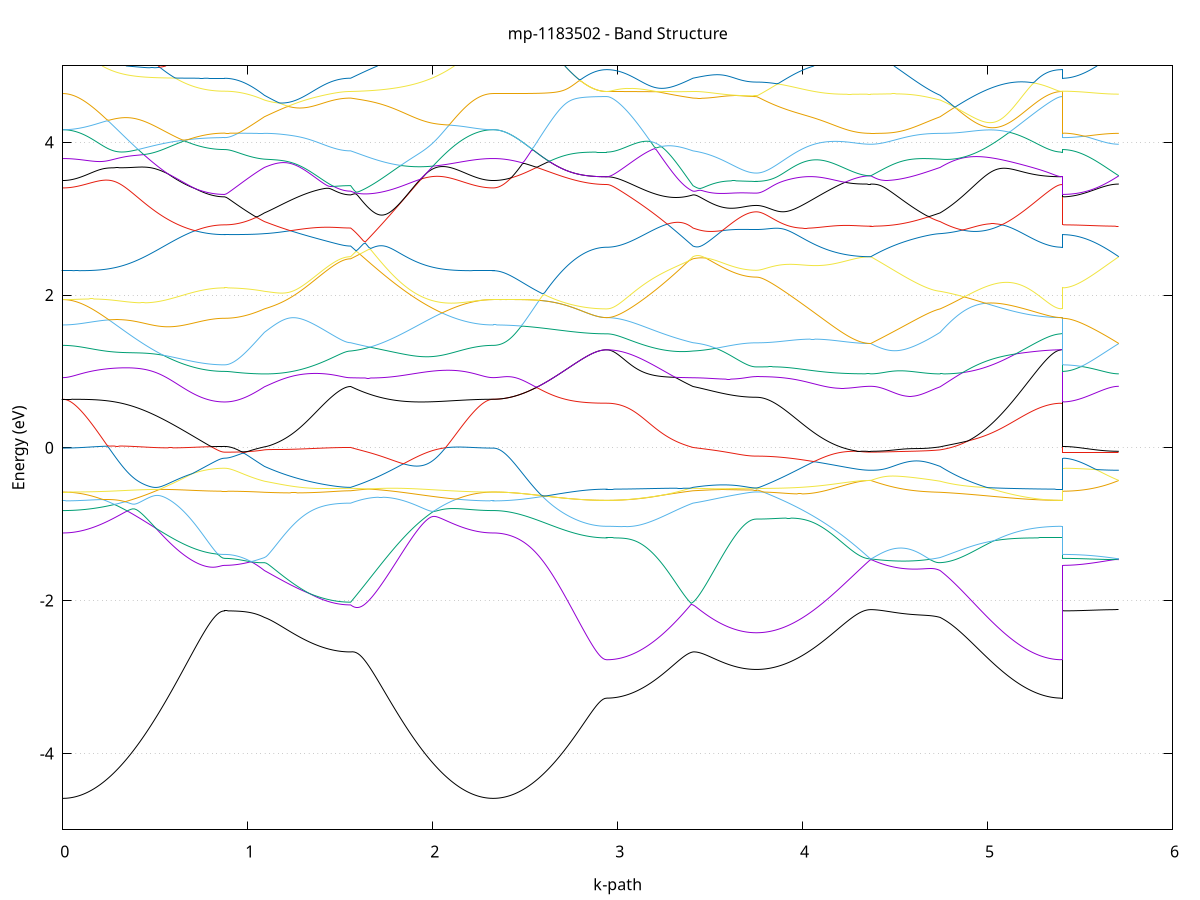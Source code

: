 set title 'mp-1183502 - Band Structure'
set xlabel 'k-path'
set ylabel 'Energy (eV)'
set grid y
set yrange [-5:5]
set terminal png size 800,600
set output 'mp-1183502_bands_gnuplot.png'
plot '-' using 1:2 with lines notitle, '-' using 1:2 with lines notitle, '-' using 1:2 with lines notitle, '-' using 1:2 with lines notitle, '-' using 1:2 with lines notitle, '-' using 1:2 with lines notitle, '-' using 1:2 with lines notitle, '-' using 1:2 with lines notitle, '-' using 1:2 with lines notitle, '-' using 1:2 with lines notitle, '-' using 1:2 with lines notitle, '-' using 1:2 with lines notitle, '-' using 1:2 with lines notitle, '-' using 1:2 with lines notitle, '-' using 1:2 with lines notitle, '-' using 1:2 with lines notitle, '-' using 1:2 with lines notitle, '-' using 1:2 with lines notitle, '-' using 1:2 with lines notitle, '-' using 1:2 with lines notitle, '-' using 1:2 with lines notitle, '-' using 1:2 with lines notitle, '-' using 1:2 with lines notitle, '-' using 1:2 with lines notitle, '-' using 1:2 with lines notitle, '-' using 1:2 with lines notitle, '-' using 1:2 with lines notitle, '-' using 1:2 with lines notitle, '-' using 1:2 with lines notitle, '-' using 1:2 with lines notitle, '-' using 1:2 with lines notitle, '-' using 1:2 with lines notitle, '-' using 1:2 with lines notitle, '-' using 1:2 with lines notitle, '-' using 1:2 with lines notitle, '-' using 1:2 with lines notitle, '-' using 1:2 with lines notitle, '-' using 1:2 with lines notitle, '-' using 1:2 with lines notitle, '-' using 1:2 with lines notitle, '-' using 1:2 with lines notitle, '-' using 1:2 with lines notitle, '-' using 1:2 with lines notitle, '-' using 1:2 with lines notitle, '-' using 1:2 with lines notitle, '-' using 1:2 with lines notitle, '-' using 1:2 with lines notitle, '-' using 1:2 with lines notitle
0.000000 -41.500057
0.009940 -41.500057
0.019881 -41.500057
0.029821 -41.500057
0.039762 -41.499957
0.049702 -41.499957
0.059643 -41.499957
0.069583 -41.499957
0.079524 -41.499957
0.089464 -41.499957
0.099404 -41.499957
0.109345 -41.499857
0.119285 -41.499857
0.129226 -41.499857
0.139166 -41.499857
0.149107 -41.499757
0.159047 -41.499757
0.168987 -41.499757
0.178928 -41.499657
0.188868 -41.499657
0.198809 -41.499557
0.208749 -41.499557
0.218690 -41.499557
0.228630 -41.499457
0.238571 -41.499457
0.248511 -41.499357
0.258451 -41.499357
0.268392 -41.499257
0.278332 -41.499257
0.288273 -41.499157
0.298213 -41.499157
0.308154 -41.499057
0.318094 -41.499057
0.328034 -41.498957
0.337975 -41.498957
0.347915 -41.498857
0.357856 -41.498757
0.367796 -41.498757
0.377737 -41.498657
0.387677 -41.498657
0.397618 -41.498557
0.407558 -41.498457
0.417498 -41.498457
0.427439 -41.498357
0.437379 -41.498357
0.447320 -41.498257
0.457260 -41.498257
0.467201 -41.498157
0.477141 -41.498057
0.487081 -41.498057
0.497022 -41.497957
0.506962 -41.497957
0.516903 -41.497857
0.526843 -41.497857
0.536784 -41.497757
0.546724 -41.497657
0.556665 -41.497657
0.566605 -41.497557
0.576545 -41.497557
0.586486 -41.497457
0.596426 -41.497457
0.606367 -41.497357
0.616307 -41.497357
0.626248 -41.497357
0.636188 -41.497257
0.646128 -41.497257
0.656069 -41.497157
0.666009 -41.497157
0.675950 -41.497157
0.685890 -41.497057
0.695831 -41.497057
0.705771 -41.497057
0.715712 -41.496957
0.725652 -41.496957
0.735592 -41.496957
0.745533 -41.496857
0.755473 -41.496857
0.765414 -41.496857
0.775354 -41.496857
0.785295 -41.496857
0.795235 -41.496757
0.805175 -41.496757
0.815116 -41.496757
0.825056 -41.496757
0.834997 -41.496757
0.844937 -41.496757
0.854878 -41.496757
0.864818 -41.496757
0.874759 -41.496757
0.874759 -41.496757
0.884549 -41.496757
0.894340 -41.496757
0.904131 -41.496757
0.913921 -41.496757
0.923712 -41.496757
0.933503 -41.496757
0.943293 -41.496757
0.953084 -41.496757
0.962875 -41.496757
0.972666 -41.496757
0.982456 -41.496757
0.992247 -41.496757
1.002038 -41.496757
1.011828 -41.496757
1.021619 -41.496757
1.031410 -41.496757
1.041201 -41.496757
1.050991 -41.496757
1.060782 -41.496757
1.070573 -41.496757
1.080363 -41.496757
1.090154 -41.496757
1.090154 -41.496757
1.100074 -41.496757
1.109994 -41.496757
1.119914 -41.496757
1.129834 -41.496757
1.139754 -41.496757
1.149674 -41.496757
1.159594 -41.496757
1.169514 -41.496857
1.179434 -41.496857
1.189354 -41.496857
1.199274 -41.496857
1.209194 -41.496857
1.219114 -41.496857
1.229034 -41.496857
1.238954 -41.496857
1.248874 -41.496857
1.258794 -41.496857
1.268714 -41.496957
1.278634 -41.496957
1.288554 -41.496957
1.298474 -41.496957
1.308394 -41.496957
1.318314 -41.496957
1.328234 -41.496957
1.338154 -41.496957
1.348074 -41.496957
1.357994 -41.497057
1.367914 -41.497057
1.377834 -41.497057
1.387754 -41.497057
1.397674 -41.497057
1.407594 -41.497057
1.417514 -41.497057
1.427434 -41.497057
1.437354 -41.497057
1.447274 -41.497057
1.457194 -41.497057
1.467114 -41.497157
1.477034 -41.497157
1.486954 -41.497157
1.496874 -41.497157
1.506794 -41.497157
1.516714 -41.497157
1.526634 -41.497157
1.536554 -41.497157
1.546474 -41.497157
1.556394 -41.497157
1.556394 -41.497157
1.566277 -41.497157
1.576160 -41.497157
1.586042 -41.497157
1.595925 -41.497257
1.605808 -41.497257
1.615691 -41.497257
1.625573 -41.497257
1.635456 -41.497357
1.645339 -41.497357
1.655222 -41.497357
1.665104 -41.497457
1.674987 -41.497457
1.684870 -41.497457
1.694753 -41.497557
1.704636 -41.497557
1.714518 -41.497557
1.724401 -41.497657
1.734284 -41.497657
1.744167 -41.497757
1.754049 -41.497757
1.763932 -41.497757
1.773815 -41.497857
1.783698 -41.497857
1.793580 -41.497957
1.803463 -41.497957
1.813346 -41.498057
1.823229 -41.498057
1.833111 -41.498157
1.842994 -41.498157
1.852877 -41.498257
1.862760 -41.498257
1.872642 -41.498357
1.882525 -41.498357
1.892408 -41.498457
1.902291 -41.498457
1.912174 -41.498557
1.922056 -41.498557
1.931939 -41.498657
1.941822 -41.498657
1.951705 -41.498757
1.961587 -41.498757
1.971470 -41.498857
1.981353 -41.498857
1.991236 -41.498957
2.001118 -41.498957
2.011001 -41.499057
2.020884 -41.499157
2.030767 -41.499157
2.040649 -41.499257
2.050532 -41.499257
2.060415 -41.499257
2.070298 -41.499357
2.080180 -41.499357
2.090063 -41.499457
2.099946 -41.499457
2.109829 -41.499557
2.119711 -41.499557
2.129594 -41.499657
2.139477 -41.499657
2.149360 -41.499657
2.159243 -41.499757
2.169125 -41.499757
2.179008 -41.499757
2.188891 -41.499857
2.198774 -41.499857
2.208656 -41.499857
2.218539 -41.499857
2.228422 -41.499957
2.238305 -41.499957
2.248187 -41.499957
2.258070 -41.499957
2.267953 -41.499957
2.277836 -41.499957
2.287718 -41.499957
2.297601 -41.500057
2.307484 -41.500057
2.317367 -41.500057
2.327249 -41.500057
2.327249 -41.500057
2.337151 -41.500057
2.347052 -41.500057
2.356953 -41.499957
2.366854 -41.499957
2.376755 -41.499957
2.386656 -41.499957
2.396558 -41.499957
2.406459 -41.499857
2.416360 -41.499857
2.426261 -41.499857
2.436162 -41.499757
2.446063 -41.499757
2.455964 -41.499657
2.465866 -41.499657
2.475767 -41.499557
2.485668 -41.499557
2.495569 -41.499457
2.505470 -41.499457
2.515371 -41.499357
2.525273 -41.499357
2.535174 -41.499257
2.545075 -41.499157
2.554976 -41.499057
2.564877 -41.499057
2.574778 -41.498957
2.584679 -41.498857
2.594581 -41.498757
2.604482 -41.498757
2.614383 -41.498657
2.624284 -41.498557
2.634185 -41.498457
2.644086 -41.498457
2.653987 -41.498357
2.663889 -41.498257
2.673790 -41.498157
2.683691 -41.498057
2.693592 -41.498057
2.703493 -41.497957
2.713394 -41.497857
2.723296 -41.497757
2.733197 -41.497757
2.743098 -41.497657
2.752999 -41.497557
2.762900 -41.497557
2.772801 -41.497457
2.782702 -41.497457
2.792604 -41.497357
2.802505 -41.497257
2.812406 -41.497257
2.822307 -41.497157
2.832208 -41.497157
2.842109 -41.497157
2.852011 -41.497057
2.861912 -41.497057
2.871813 -41.497057
2.881714 -41.496957
2.891615 -41.496957
2.901516 -41.496957
2.911417 -41.496957
2.921319 -41.496957
2.931220 -41.496957
2.941121 -41.496957
2.941121 -41.496957
2.951041 -41.496957
2.960961 -41.496957
2.970881 -41.496957
2.980801 -41.496957
2.990721 -41.496957
3.000641 -41.496957
3.010561 -41.496957
3.020481 -41.496957
3.030401 -41.496957
3.040321 -41.496957
3.050241 -41.496957
3.060161 -41.496957
3.070081 -41.496957
3.080001 -41.496957
3.089921 -41.496957
3.099841 -41.496957
3.109761 -41.496957
3.119681 -41.496957
3.129601 -41.496957
3.139521 -41.496957
3.149441 -41.496957
3.159361 -41.496957
3.169281 -41.496957
3.179201 -41.496957
3.189121 -41.496957
3.199041 -41.496957
3.208961 -41.496957
3.218881 -41.496957
3.228801 -41.496957
3.238721 -41.496957
3.248641 -41.496957
3.258561 -41.496957
3.268481 -41.496957
3.278401 -41.496957
3.288321 -41.496957
3.298241 -41.496957
3.308161 -41.496957
3.318081 -41.496957
3.328001 -41.497057
3.337921 -41.497057
3.347841 -41.497057
3.357761 -41.497057
3.367681 -41.497057
3.377601 -41.497057
3.387521 -41.497057
3.397441 -41.497157
3.407361 -41.497157
3.407361 -41.497157
3.417151 -41.497157
3.426941 -41.497157
3.436731 -41.497157
3.446521 -41.497157
3.456311 -41.497157
3.466101 -41.497157
3.475890 -41.497257
3.485680 -41.497257
3.495470 -41.497257
3.505260 -41.497257
3.515050 -41.497257
3.524840 -41.497257
3.534630 -41.497357
3.544420 -41.497357
3.554210 -41.497357
3.564000 -41.497357
3.573790 -41.497357
3.583580 -41.497457
3.593369 -41.497457
3.603159 -41.497457
3.612949 -41.497457
3.622739 -41.497457
3.632529 -41.497457
3.642319 -41.497457
3.652109 -41.497557
3.661899 -41.497557
3.671689 -41.497557
3.681479 -41.497557
3.691269 -41.497557
3.701059 -41.497557
3.710849 -41.497557
3.720638 -41.497557
3.730428 -41.497557
3.740218 -41.497557
3.750008 -41.497557
3.750008 -41.497557
3.759985 -41.497557
3.769961 -41.497557
3.779938 -41.497557
3.789915 -41.497557
3.799891 -41.497557
3.809868 -41.497557
3.819844 -41.497557
3.829821 -41.497557
3.839797 -41.497557
3.849774 -41.497557
3.859751 -41.497457
3.869727 -41.497457
3.879704 -41.497457
3.889680 -41.497457
3.899657 -41.497457
3.909633 -41.497457
3.919610 -41.497457
3.929587 -41.497457
3.939563 -41.497357
3.949540 -41.497357
3.959516 -41.497357
3.969493 -41.497357
3.979470 -41.497357
3.989446 -41.497257
3.999423 -41.497257
4.009399 -41.497257
4.019376 -41.497257
4.029352 -41.497257
4.039329 -41.497157
4.049306 -41.497157
4.059282 -41.497157
4.069259 -41.497157
4.079235 -41.497157
4.089212 -41.497057
4.099188 -41.497057
4.109165 -41.497057
4.119142 -41.497057
4.129118 -41.496957
4.139095 -41.496957
4.149071 -41.496957
4.159048 -41.496957
4.169024 -41.496957
4.179001 -41.496957
4.188978 -41.496857
4.198954 -41.496857
4.208931 -41.496857
4.218907 -41.496857
4.228884 -41.496857
4.238860 -41.496857
4.248837 -41.496757
4.258814 -41.496757
4.268790 -41.496757
4.278767 -41.496757
4.288743 -41.496757
4.298720 -41.496757
4.308696 -41.496757
4.318673 -41.496757
4.328650 -41.496757
4.338626 -41.496757
4.348603 -41.496757
4.358579 -41.496757
4.368556 -41.496757
4.368556 -41.496757
4.378424 -41.496757
4.388291 -41.496757
4.398159 -41.496757
4.408027 -41.496757
4.417895 -41.496757
4.427762 -41.496757
4.437630 -41.496757
4.447498 -41.496757
4.457365 -41.496757
4.467233 -41.496757
4.477101 -41.496757
4.486968 -41.496757
4.496836 -41.496757
4.506704 -41.496757
4.516572 -41.496757
4.526439 -41.496757
4.536307 -41.496757
4.546175 -41.496757
4.556042 -41.496757
4.565910 -41.496757
4.575778 -41.496757
4.585646 -41.496757
4.595513 -41.496757
4.605381 -41.496757
4.615249 -41.496757
4.625116 -41.496757
4.634984 -41.496757
4.644852 -41.496757
4.654720 -41.496757
4.664587 -41.496757
4.674455 -41.496757
4.684323 -41.496757
4.694190 -41.496757
4.704058 -41.496757
4.713926 -41.496757
4.723794 -41.496757
4.733661 -41.496757
4.743529 -41.496757
4.743529 -41.496757
4.753519 -41.496757
4.763510 -41.496757
4.773500 -41.496757
4.783490 -41.496757
4.793481 -41.496757
4.803471 -41.496757
4.813461 -41.496757
4.823452 -41.496757
4.833442 -41.496757
4.843432 -41.496757
4.853423 -41.496757
4.863413 -41.496757
4.873404 -41.496857
4.883394 -41.496857
4.893384 -41.496857
4.903375 -41.496857
4.913365 -41.496857
4.923355 -41.496857
4.933346 -41.496857
4.943336 -41.496857
4.953326 -41.496857
4.963317 -41.496857
4.973307 -41.496857
4.983297 -41.496857
4.993288 -41.496857
5.003278 -41.496857
5.013268 -41.496857
5.023259 -41.496857
5.033249 -41.496857
5.043239 -41.496857
5.053230 -41.496857
5.063220 -41.496857
5.073210 -41.496857
5.083201 -41.496857
5.093191 -41.496857
5.103182 -41.496857
5.113172 -41.496857
5.123162 -41.496857
5.133153 -41.496857
5.143143 -41.496857
5.153133 -41.496857
5.163124 -41.496857
5.173114 -41.496857
5.183104 -41.496857
5.193095 -41.496857
5.203085 -41.496857
5.213075 -41.496857
5.223066 -41.496957
5.233056 -41.496957
5.243046 -41.496957
5.253037 -41.496957
5.263027 -41.496957
5.273017 -41.496957
5.283008 -41.496957
5.292998 -41.496957
5.302989 -41.496957
5.312979 -41.496957
5.322969 -41.496957
5.332960 -41.496957
5.342950 -41.496957
5.352940 -41.496957
5.362931 -41.496957
5.372921 -41.496957
5.382911 -41.496957
5.392902 -41.496957
5.402892 -41.496957
5.402892 -41.496757
5.412793 -41.496757
5.422694 -41.496757
5.432595 -41.496757
5.442497 -41.496757
5.452398 -41.496757
5.462299 -41.496757
5.472200 -41.496757
5.482101 -41.496757
5.492002 -41.496757
5.501904 -41.496757
5.511805 -41.496757
5.521706 -41.496757
5.531607 -41.496757
5.541508 -41.496757
5.551409 -41.496757
5.561310 -41.496757
5.571212 -41.496757
5.581113 -41.496757
5.591014 -41.496757
5.600915 -41.496757
5.610816 -41.496757
5.620717 -41.496757
5.630619 -41.496757
5.640520 -41.496757
5.650421 -41.496757
5.660322 -41.496757
5.670223 -41.496757
5.680124 -41.496757
5.690025 -41.496757
5.699927 -41.496757
5.709828 -41.496757
e
0.000000 -41.383157
0.009940 -41.383157
0.019881 -41.383157
0.029821 -41.383157
0.039762 -41.383157
0.049702 -41.383057
0.059643 -41.383057
0.069583 -41.382957
0.079524 -41.382957
0.089464 -41.382857
0.099404 -41.382857
0.109345 -41.382757
0.119285 -41.382657
0.129226 -41.382557
0.139166 -41.382557
0.149107 -41.382457
0.159047 -41.382357
0.168987 -41.382257
0.178928 -41.382057
0.188868 -41.381957
0.198809 -41.381857
0.208749 -41.381757
0.218690 -41.381557
0.228630 -41.381457
0.238571 -41.381257
0.248511 -41.381157
0.258451 -41.380957
0.268392 -41.380857
0.278332 -41.380657
0.288273 -41.380557
0.298213 -41.380357
0.308154 -41.380157
0.318094 -41.379957
0.328034 -41.379857
0.337975 -41.379657
0.347915 -41.379457
0.357856 -41.379257
0.367796 -41.379057
0.377737 -41.378857
0.387677 -41.378657
0.397618 -41.378457
0.407558 -41.378257
0.417498 -41.378157
0.427439 -41.377957
0.437379 -41.377757
0.447320 -41.377557
0.457260 -41.377357
0.467201 -41.377157
0.477141 -41.376957
0.487081 -41.376757
0.497022 -41.376557
0.506962 -41.376357
0.516903 -41.376157
0.526843 -41.375957
0.536784 -41.375757
0.546724 -41.375557
0.556665 -41.375357
0.566605 -41.375257
0.576545 -41.375057
0.586486 -41.374857
0.596426 -41.374657
0.606367 -41.374557
0.616307 -41.374357
0.626248 -41.374257
0.636188 -41.374057
0.646128 -41.373957
0.656069 -41.373757
0.666009 -41.373657
0.675950 -41.373457
0.685890 -41.373357
0.695831 -41.373257
0.705771 -41.373157
0.715712 -41.373057
0.725652 -41.372857
0.735592 -41.372757
0.745533 -41.372757
0.755473 -41.372657
0.765414 -41.372557
0.775354 -41.372457
0.785295 -41.372357
0.795235 -41.372357
0.805175 -41.372257
0.815116 -41.372257
0.825056 -41.372157
0.834997 -41.372157
0.844937 -41.372157
0.854878 -41.372157
0.864818 -41.372157
0.874759 -41.372157
0.874759 -41.372157
0.884549 -41.372157
0.894340 -41.372057
0.904131 -41.372057
0.913921 -41.372057
0.923712 -41.372057
0.933503 -41.372157
0.943293 -41.372157
0.953084 -41.372257
0.962875 -41.372357
0.972666 -41.372457
0.982456 -41.372557
0.992247 -41.372657
1.002038 -41.372757
1.011828 -41.372857
1.021619 -41.372957
1.031410 -41.373057
1.041201 -41.373257
1.050991 -41.373357
1.060782 -41.373557
1.070573 -41.373657
1.080363 -41.373857
1.090154 -41.374057
1.090154 -41.374057
1.100074 -41.374157
1.109994 -41.374257
1.119914 -41.374357
1.129834 -41.374557
1.139754 -41.374657
1.149674 -41.374757
1.159594 -41.374857
1.169514 -41.374957
1.179434 -41.375157
1.189354 -41.375257
1.199274 -41.375357
1.209194 -41.375457
1.219114 -41.375557
1.229034 -41.375657
1.238954 -41.375757
1.248874 -41.375857
1.258794 -41.375957
1.268714 -41.376057
1.278634 -41.376157
1.288554 -41.376257
1.298474 -41.376357
1.308394 -41.376357
1.318314 -41.376457
1.328234 -41.376557
1.338154 -41.376657
1.348074 -41.376657
1.357994 -41.376757
1.367914 -41.376857
1.377834 -41.376857
1.387754 -41.376957
1.397674 -41.377057
1.407594 -41.377057
1.417514 -41.377157
1.427434 -41.377157
1.437354 -41.377157
1.447274 -41.377257
1.457194 -41.377257
1.467114 -41.377357
1.477034 -41.377357
1.486954 -41.377357
1.496874 -41.377357
1.506794 -41.377457
1.516714 -41.377457
1.526634 -41.377457
1.536554 -41.377457
1.546474 -41.377457
1.556394 -41.377457
1.556394 -41.377457
1.566277 -41.377157
1.576160 -41.376757
1.586042 -41.376457
1.595925 -41.376157
1.605808 -41.375757
1.615691 -41.375457
1.625573 -41.375057
1.635456 -41.374757
1.645339 -41.374357
1.655222 -41.374057
1.665104 -41.373657
1.674987 -41.373357
1.684870 -41.372957
1.694753 -41.372657
1.704636 -41.372257
1.714518 -41.371857
1.724401 -41.371957
1.734284 -41.372257
1.744167 -41.372557
1.754049 -41.372857
1.763932 -41.373257
1.773815 -41.373557
1.783698 -41.373857
1.793580 -41.374157
1.803463 -41.374457
1.813346 -41.374757
1.823229 -41.375057
1.833111 -41.375257
1.842994 -41.375557
1.852877 -41.375857
1.862760 -41.376157
1.872642 -41.376457
1.882525 -41.376657
1.892408 -41.376957
1.902291 -41.377257
1.912174 -41.377457
1.922056 -41.377757
1.931939 -41.377957
1.941822 -41.378257
1.951705 -41.378457
1.961587 -41.378657
1.971470 -41.378957
1.981353 -41.379157
1.991236 -41.379357
2.001118 -41.379557
2.011001 -41.379757
2.020884 -41.379957
2.030767 -41.380157
2.040649 -41.380357
2.050532 -41.380557
2.060415 -41.380757
2.070298 -41.380957
2.080180 -41.381057
2.090063 -41.381257
2.099946 -41.381357
2.109829 -41.381557
2.119711 -41.381657
2.129594 -41.381857
2.139477 -41.381957
2.149360 -41.382057
2.159243 -41.382157
2.169125 -41.382357
2.179008 -41.382457
2.188891 -41.382557
2.198774 -41.382557
2.208656 -41.382657
2.218539 -41.382757
2.228422 -41.382857
2.238305 -41.382857
2.248187 -41.382957
2.258070 -41.382957
2.267953 -41.383057
2.277836 -41.383057
2.287718 -41.383157
2.297601 -41.383157
2.307484 -41.383157
2.317367 -41.383157
2.327249 -41.383157
2.327249 -41.383157
2.337151 -41.383157
2.347052 -41.383157
2.356953 -41.383157
2.366854 -41.383157
2.376755 -41.383257
2.386656 -41.383257
2.396558 -41.383257
2.406459 -41.383257
2.416360 -41.383357
2.426261 -41.383357
2.436162 -41.383357
2.446063 -41.383457
2.455964 -41.383457
2.465866 -41.383557
2.475767 -41.383557
2.485668 -41.383657
2.495569 -41.383757
2.505470 -41.383757
2.515371 -41.383857
2.525273 -41.383857
2.535174 -41.383957
2.545075 -41.384057
2.554976 -41.384157
2.564877 -41.384157
2.574778 -41.384257
2.584679 -41.384357
2.594581 -41.384457
2.604482 -41.384457
2.614383 -41.384557
2.624284 -41.384657
2.634185 -41.384757
2.644086 -41.384857
2.653987 -41.384857
2.663889 -41.384957
2.673790 -41.385057
2.683691 -41.385157
2.693592 -41.385257
2.703493 -41.385257
2.713394 -41.385357
2.723296 -41.385457
2.733197 -41.385557
2.743098 -41.385557
2.752999 -41.385657
2.762900 -41.385757
2.772801 -41.385757
2.782702 -41.385857
2.792604 -41.385857
2.802505 -41.385957
2.812406 -41.385957
2.822307 -41.386057
2.832208 -41.386057
2.842109 -41.386157
2.852011 -41.386157
2.861912 -41.386257
2.871813 -41.386257
2.881714 -41.386257
2.891615 -41.386257
2.901516 -41.386357
2.911417 -41.386357
2.921319 -41.386357
2.931220 -41.386357
2.941121 -41.386357
2.941121 -41.386357
2.951041 -41.386357
2.960961 -41.386357
2.970881 -41.386257
2.980801 -41.386257
2.990721 -41.386257
3.000641 -41.386157
3.010561 -41.386157
3.020481 -41.386057
3.030401 -41.385957
3.040321 -41.385857
3.050241 -41.385757
3.060161 -41.385657
3.070081 -41.385557
3.080001 -41.385457
3.089921 -41.385357
3.099841 -41.385157
3.109761 -41.385057
3.119681 -41.384857
3.129601 -41.384757
3.139521 -41.384557
3.149441 -41.384357
3.159361 -41.384157
3.169281 -41.383957
3.179201 -41.383757
3.189121 -41.383557
3.199041 -41.383357
3.208961 -41.383157
3.218881 -41.382957
3.228801 -41.382657
3.238721 -41.382457
3.248641 -41.382157
3.258561 -41.381957
3.268481 -41.381657
3.278401 -41.381457
3.288321 -41.381157
3.298241 -41.380857
3.308161 -41.380557
3.318081 -41.380257
3.328001 -41.379957
3.337921 -41.379657
3.347841 -41.379357
3.357761 -41.379057
3.367681 -41.378757
3.377601 -41.378457
3.387521 -41.378157
3.397441 -41.377757
3.407361 -41.377457
3.407361 -41.377457
3.417151 -41.377357
3.426941 -41.377157
3.436731 -41.377057
3.446521 -41.376857
3.456311 -41.376757
3.466101 -41.376557
3.475890 -41.376357
3.485680 -41.376257
3.495470 -41.376057
3.505260 -41.375957
3.515050 -41.375757
3.524840 -41.375557
3.534630 -41.375457
3.544420 -41.375257
3.554210 -41.375157
3.564000 -41.374957
3.573790 -41.374757
3.583580 -41.374657
3.593369 -41.374457
3.603159 -41.374257
3.612949 -41.374157
3.622739 -41.373957
3.632529 -41.373757
3.642319 -41.373657
3.652109 -41.373457
3.661899 -41.373357
3.671689 -41.373157
3.681479 -41.372957
3.691269 -41.372857
3.701059 -41.372657
3.710849 -41.372557
3.720638 -41.372357
3.730428 -41.372257
3.740218 -41.372157
3.750008 -41.372157
3.750008 -41.372157
3.759985 -41.372157
3.769961 -41.372157
3.779938 -41.372157
3.789915 -41.372157
3.799891 -41.372157
3.809868 -41.372157
3.819844 -41.372157
3.829821 -41.372157
3.839797 -41.372157
3.849774 -41.372157
3.859751 -41.372157
3.869727 -41.372157
3.879704 -41.372157
3.889680 -41.372157
3.899657 -41.372157
3.909633 -41.372157
3.919610 -41.372157
3.929587 -41.372157
3.939563 -41.372157
3.949540 -41.372157
3.959516 -41.372157
3.969493 -41.372157
3.979470 -41.372157
3.989446 -41.372157
3.999423 -41.372157
4.009399 -41.372057
4.019376 -41.372057
4.029352 -41.372057
4.039329 -41.372057
4.049306 -41.372057
4.059282 -41.372057
4.069259 -41.372057
4.079235 -41.372057
4.089212 -41.372057
4.099188 -41.372057
4.109165 -41.372057
4.119142 -41.372057
4.129118 -41.372057
4.139095 -41.372057
4.149071 -41.372057
4.159048 -41.372057
4.169024 -41.372057
4.179001 -41.372057
4.188978 -41.372057
4.198954 -41.372057
4.208931 -41.372057
4.218907 -41.372057
4.228884 -41.372057
4.238860 -41.372057
4.248837 -41.372057
4.258814 -41.372057
4.268790 -41.372057
4.278767 -41.372057
4.288743 -41.372057
4.298720 -41.372057
4.308696 -41.372057
4.318673 -41.372057
4.328650 -41.372057
4.338626 -41.372057
4.348603 -41.372057
4.358579 -41.372057
4.368556 -41.372057
4.368556 -41.372057
4.378424 -41.372057
4.388291 -41.372057
4.398159 -41.372057
4.408027 -41.372057
4.417895 -41.372057
4.427762 -41.372057
4.437630 -41.372057
4.447498 -41.372157
4.457365 -41.372157
4.467233 -41.372157
4.477101 -41.372157
4.486968 -41.372257
4.496836 -41.372257
4.506704 -41.372257
4.516572 -41.372357
4.526439 -41.372357
4.536307 -41.372457
4.546175 -41.372457
4.556042 -41.372557
4.565910 -41.372557
4.575778 -41.372657
4.585646 -41.372657
4.595513 -41.372757
4.605381 -41.372857
4.615249 -41.372857
4.625116 -41.372957
4.634984 -41.373057
4.644852 -41.373157
4.654720 -41.373157
4.664587 -41.373257
4.674455 -41.373357
4.684323 -41.373457
4.694190 -41.373557
4.704058 -41.373657
4.713926 -41.373757
4.723794 -41.373857
4.733661 -41.373957
4.743529 -41.374057
4.743529 -41.374057
4.753519 -41.374257
4.763510 -41.374357
4.773500 -41.374557
4.783490 -41.374757
4.793481 -41.375057
4.803471 -41.375257
4.813461 -41.375457
4.823452 -41.375657
4.833442 -41.375857
4.843432 -41.376157
4.853423 -41.376357
4.863413 -41.376557
4.873404 -41.376857
4.883394 -41.377057
4.893384 -41.377357
4.903375 -41.377557
4.913365 -41.377857
4.923355 -41.378057
4.933346 -41.378357
4.943336 -41.378557
4.953326 -41.378857
4.963317 -41.379157
4.973307 -41.379357
4.983297 -41.379657
4.993288 -41.379857
5.003278 -41.380157
5.013268 -41.380357
5.023259 -41.380657
5.033249 -41.380857
5.043239 -41.381157
5.053230 -41.381357
5.063220 -41.381657
5.073210 -41.381857
5.083201 -41.382157
5.093191 -41.382357
5.103182 -41.382557
5.113172 -41.382757
5.123162 -41.383057
5.133153 -41.383257
5.143143 -41.383457
5.153133 -41.383657
5.163124 -41.383857
5.173114 -41.384057
5.183104 -41.384257
5.193095 -41.384357
5.203085 -41.384557
5.213075 -41.384757
5.223066 -41.384857
5.233056 -41.385057
5.243046 -41.385157
5.253037 -41.385357
5.263027 -41.385457
5.273017 -41.385557
5.283008 -41.385657
5.292998 -41.385757
5.302989 -41.385857
5.312979 -41.385957
5.322969 -41.386057
5.332960 -41.386157
5.342950 -41.386157
5.352940 -41.386257
5.362931 -41.386257
5.372921 -41.386257
5.382911 -41.386357
5.392902 -41.386357
5.402892 -41.386357
5.402892 -41.372157
5.412793 -41.372157
5.422694 -41.372157
5.432595 -41.372157
5.442497 -41.372157
5.452398 -41.372157
5.462299 -41.372157
5.472200 -41.372157
5.482101 -41.372157
5.492002 -41.372057
5.501904 -41.372057
5.511805 -41.372057
5.521706 -41.372057
5.531607 -41.372057
5.541508 -41.372057
5.551409 -41.372057
5.561310 -41.372057
5.571212 -41.372057
5.581113 -41.372057
5.591014 -41.372057
5.600915 -41.372057
5.610816 -41.372057
5.620717 -41.372057
5.630619 -41.372057
5.640520 -41.372057
5.650421 -41.372057
5.660322 -41.372057
5.670223 -41.372057
5.680124 -41.372057
5.690025 -41.372057
5.699927 -41.372057
5.709828 -41.372057
e
0.000000 -41.358057
0.009940 -41.358057
0.019881 -41.358057
0.029821 -41.358157
0.039762 -41.358157
0.049702 -41.358157
0.059643 -41.358257
0.069583 -41.358257
0.079524 -41.358357
0.089464 -41.358457
0.099404 -41.358557
0.109345 -41.358557
0.119285 -41.358657
0.129226 -41.358857
0.139166 -41.358957
0.149107 -41.359057
0.159047 -41.359157
0.168987 -41.359357
0.178928 -41.359457
0.188868 -41.359657
0.198809 -41.359757
0.208749 -41.359957
0.218690 -41.360157
0.228630 -41.360257
0.238571 -41.360457
0.248511 -41.360657
0.258451 -41.360857
0.268392 -41.361057
0.278332 -41.361257
0.288273 -41.361457
0.298213 -41.361657
0.308154 -41.361957
0.318094 -41.362157
0.328034 -41.362357
0.337975 -41.362557
0.347915 -41.362857
0.357856 -41.363057
0.367796 -41.363357
0.377737 -41.363557
0.387677 -41.363757
0.397618 -41.364057
0.407558 -41.364257
0.417498 -41.364557
0.427439 -41.364757
0.437379 -41.365057
0.447320 -41.365257
0.457260 -41.365557
0.467201 -41.365757
0.477141 -41.366057
0.487081 -41.366257
0.497022 -41.366557
0.506962 -41.366757
0.516903 -41.366957
0.526843 -41.367257
0.536784 -41.367457
0.546724 -41.367657
0.556665 -41.367957
0.566605 -41.368157
0.576545 -41.368357
0.586486 -41.368557
0.596426 -41.368757
0.606367 -41.368957
0.616307 -41.369157
0.626248 -41.369357
0.636188 -41.369557
0.646128 -41.369757
0.656069 -41.369957
0.666009 -41.370157
0.675950 -41.370257
0.685890 -41.370457
0.695831 -41.370557
0.705771 -41.370757
0.715712 -41.370857
0.725652 -41.371057
0.735592 -41.371157
0.745533 -41.371257
0.755473 -41.371357
0.765414 -41.371457
0.775354 -41.371557
0.785295 -41.371657
0.795235 -41.371657
0.805175 -41.371757
0.815116 -41.371857
0.825056 -41.371857
0.834997 -41.371957
0.844937 -41.371957
0.854878 -41.371957
0.864818 -41.371957
0.874759 -41.371957
0.874759 -41.371957
0.884549 -41.371957
0.894340 -41.371957
0.904131 -41.372057
0.913921 -41.372057
0.923712 -41.371957
0.933503 -41.371957
0.943293 -41.371857
0.953084 -41.371857
0.962875 -41.371757
0.972666 -41.371657
0.982456 -41.371557
0.992247 -41.371457
1.002038 -41.371357
1.011828 -41.371257
1.021619 -41.371157
1.031410 -41.371057
1.041201 -41.370857
1.050991 -41.370757
1.060782 -41.370657
1.070573 -41.370457
1.080363 -41.370257
1.090154 -41.370157
1.090154 -41.370157
1.100074 -41.369957
1.109994 -41.369857
1.119914 -41.369757
1.129834 -41.369657
1.139754 -41.369557
1.149674 -41.369457
1.159594 -41.369257
1.169514 -41.369157
1.179434 -41.369057
1.189354 -41.368957
1.199274 -41.368857
1.209194 -41.368757
1.219114 -41.368657
1.229034 -41.368557
1.238954 -41.368457
1.248874 -41.368357
1.258794 -41.368257
1.268714 -41.368157
1.278634 -41.368057
1.288554 -41.367957
1.298474 -41.367857
1.308394 -41.367757
1.318314 -41.367657
1.328234 -41.367557
1.338154 -41.367457
1.348074 -41.367457
1.357994 -41.367357
1.367914 -41.367257
1.377834 -41.367257
1.387754 -41.367157
1.397674 -41.367057
1.407594 -41.367057
1.417514 -41.366957
1.427434 -41.366957
1.437354 -41.366857
1.447274 -41.366857
1.457194 -41.366757
1.467114 -41.366757
1.477034 -41.366757
1.486954 -41.366757
1.496874 -41.366657
1.506794 -41.366657
1.516714 -41.366657
1.526634 -41.366657
1.536554 -41.366657
1.546474 -41.366657
1.556394 -41.366657
1.556394 -41.366657
1.566277 -41.366957
1.576160 -41.367257
1.586042 -41.367557
1.595925 -41.367857
1.605808 -41.368157
1.615691 -41.368457
1.625573 -41.368757
1.635456 -41.369157
1.645339 -41.369457
1.655222 -41.369757
1.665104 -41.370057
1.674987 -41.370357
1.684870 -41.370757
1.694753 -41.371057
1.704636 -41.371357
1.714518 -41.371657
1.724401 -41.371557
1.734284 -41.371157
1.744167 -41.370857
1.754049 -41.370457
1.763932 -41.370157
1.773815 -41.369757
1.783698 -41.369457
1.793580 -41.369057
1.803463 -41.368757
1.813346 -41.368457
1.823229 -41.368057
1.833111 -41.367757
1.842994 -41.367357
1.852877 -41.367057
1.862760 -41.366757
1.872642 -41.366457
1.882525 -41.366057
1.892408 -41.365757
1.902291 -41.365457
1.912174 -41.365157
1.922056 -41.364857
1.931939 -41.364557
1.941822 -41.364257
1.951705 -41.363957
1.961587 -41.363657
1.971470 -41.363357
1.981353 -41.363157
1.991236 -41.362857
2.001118 -41.362557
2.011001 -41.362357
2.020884 -41.362057
2.030767 -41.361857
2.040649 -41.361657
2.050532 -41.361357
2.060415 -41.361157
2.070298 -41.360957
2.080180 -41.360757
2.090063 -41.360557
2.099946 -41.360357
2.109829 -41.360157
2.119711 -41.359957
2.129594 -41.359757
2.139477 -41.359657
2.149360 -41.359457
2.159243 -41.359357
2.169125 -41.359157
2.179008 -41.359057
2.188891 -41.358957
2.198774 -41.358857
2.208656 -41.358657
2.218539 -41.358557
2.228422 -41.358557
2.238305 -41.358457
2.248187 -41.358357
2.258070 -41.358257
2.267953 -41.358257
2.277836 -41.358157
2.287718 -41.358157
2.297601 -41.358157
2.307484 -41.358057
2.317367 -41.358057
2.327249 -41.358057
2.327249 -41.358057
2.337151 -41.358057
2.347052 -41.358057
2.356953 -41.358057
2.366854 -41.358057
2.376755 -41.358057
2.386656 -41.358057
2.396558 -41.358057
2.406459 -41.358057
2.416360 -41.358057
2.426261 -41.358057
2.436162 -41.358057
2.446063 -41.358057
2.455964 -41.358057
2.465866 -41.358057
2.475767 -41.358057
2.485668 -41.358057
2.495569 -41.358057
2.505470 -41.358057
2.515371 -41.358057
2.525273 -41.358057
2.535174 -41.358057
2.545075 -41.358057
2.554976 -41.358057
2.564877 -41.358057
2.574778 -41.358057
2.584679 -41.358057
2.594581 -41.358157
2.604482 -41.358157
2.614383 -41.358157
2.624284 -41.358157
2.634185 -41.358157
2.644086 -41.358157
2.653987 -41.358157
2.663889 -41.358157
2.673790 -41.358157
2.683691 -41.358157
2.693592 -41.358157
2.703493 -41.358157
2.713394 -41.358157
2.723296 -41.358157
2.733197 -41.358157
2.743098 -41.358157
2.752999 -41.358157
2.762900 -41.358157
2.772801 -41.358157
2.782702 -41.358157
2.792604 -41.358157
2.802505 -41.358157
2.812406 -41.358157
2.822307 -41.358157
2.832208 -41.358157
2.842109 -41.358157
2.852011 -41.358157
2.861912 -41.358157
2.871813 -41.358157
2.881714 -41.358157
2.891615 -41.358157
2.901516 -41.358157
2.911417 -41.358157
2.921319 -41.358157
2.931220 -41.358157
2.941121 -41.358157
2.941121 -41.358157
2.951041 -41.358157
2.960961 -41.358157
2.970881 -41.358157
2.980801 -41.358257
2.990721 -41.358257
3.000641 -41.358357
3.010561 -41.358357
3.020481 -41.358457
3.030401 -41.358557
3.040321 -41.358557
3.050241 -41.358657
3.060161 -41.358757
3.070081 -41.358857
3.080001 -41.359057
3.089921 -41.359157
3.099841 -41.359257
3.109761 -41.359457
3.119681 -41.359557
3.129601 -41.359757
3.139521 -41.359857
3.149441 -41.360057
3.159361 -41.360257
3.169281 -41.360457
3.179201 -41.360657
3.189121 -41.360857
3.199041 -41.361057
3.208961 -41.361257
3.218881 -41.361457
3.228801 -41.361657
3.238721 -41.361957
3.248641 -41.362157
3.258561 -41.362357
3.268481 -41.362657
3.278401 -41.362857
3.288321 -41.363157
3.298241 -41.363457
3.308161 -41.363657
3.318081 -41.363957
3.328001 -41.364257
3.337921 -41.364557
3.347841 -41.364857
3.357761 -41.365157
3.367681 -41.365457
3.377601 -41.365757
3.387521 -41.366057
3.397441 -41.366357
3.407361 -41.366657
3.407361 -41.366657
3.417151 -41.366757
3.426941 -41.366857
3.436731 -41.367057
3.446521 -41.367157
3.456311 -41.367257
3.466101 -41.367457
3.475890 -41.367557
3.485680 -41.367757
3.495470 -41.367857
3.505260 -41.367957
3.515050 -41.368157
3.524840 -41.368257
3.534630 -41.368457
3.544420 -41.368557
3.554210 -41.368757
3.564000 -41.368857
3.573790 -41.368957
3.583580 -41.369157
3.593369 -41.369257
3.603159 -41.369457
3.612949 -41.369557
3.622739 -41.369757
3.632529 -41.369857
3.642319 -41.370057
3.652109 -41.370157
3.661899 -41.370357
3.671689 -41.370457
3.681479 -41.370657
3.691269 -41.370757
3.701059 -41.370957
3.710849 -41.371057
3.720638 -41.371157
3.730428 -41.371357
3.740218 -41.371457
3.750008 -41.371457
3.750008 -41.371457
3.759985 -41.371457
3.769961 -41.371457
3.779938 -41.371457
3.789915 -41.371457
3.799891 -41.371457
3.809868 -41.371457
3.819844 -41.371457
3.829821 -41.371457
3.839797 -41.371457
3.849774 -41.371457
3.859751 -41.371457
3.869727 -41.371457
3.879704 -41.371557
3.889680 -41.371557
3.899657 -41.371557
3.909633 -41.371557
3.919610 -41.371557
3.929587 -41.371557
3.939563 -41.371557
3.949540 -41.371557
3.959516 -41.371557
3.969493 -41.371657
3.979470 -41.371657
3.989446 -41.371657
3.999423 -41.371657
4.009399 -41.371657
4.019376 -41.371657
4.029352 -41.371657
4.039329 -41.371757
4.049306 -41.371757
4.059282 -41.371757
4.069259 -41.371757
4.079235 -41.371757
4.089212 -41.371757
4.099188 -41.371757
4.109165 -41.371857
4.119142 -41.371857
4.129118 -41.371857
4.139095 -41.371857
4.149071 -41.371857
4.159048 -41.371857
4.169024 -41.371857
4.179001 -41.371957
4.188978 -41.371957
4.198954 -41.371957
4.208931 -41.371957
4.218907 -41.371957
4.228884 -41.371957
4.238860 -41.371957
4.248837 -41.371957
4.258814 -41.371957
4.268790 -41.372057
4.278767 -41.372057
4.288743 -41.372057
4.298720 -41.372057
4.308696 -41.372057
4.318673 -41.372057
4.328650 -41.372057
4.338626 -41.372057
4.348603 -41.372057
4.358579 -41.372057
4.368556 -41.372057
4.368556 -41.372057
4.378424 -41.372057
4.388291 -41.372057
4.398159 -41.372057
4.408027 -41.372057
4.417895 -41.372057
4.427762 -41.372057
4.437630 -41.371957
4.447498 -41.371957
4.457365 -41.371957
4.467233 -41.371957
4.477101 -41.371857
4.486968 -41.371857
4.496836 -41.371857
4.506704 -41.371757
4.516572 -41.371757
4.526439 -41.371757
4.536307 -41.371657
4.546175 -41.371657
4.556042 -41.371557
4.565910 -41.371557
4.575778 -41.371457
4.585646 -41.371457
4.595513 -41.371357
4.605381 -41.371257
4.615249 -41.371257
4.625116 -41.371157
4.634984 -41.371057
4.644852 -41.370957
4.654720 -41.370957
4.664587 -41.370857
4.674455 -41.370757
4.684323 -41.370657
4.694190 -41.370557
4.704058 -41.370557
4.713926 -41.370457
4.723794 -41.370357
4.733661 -41.370257
4.743529 -41.370157
4.743529 -41.370157
4.753519 -41.369957
4.763510 -41.369757
4.773500 -41.369557
4.783490 -41.369357
4.793481 -41.369157
4.803471 -41.368957
4.813461 -41.368757
4.823452 -41.368557
4.833442 -41.368357
4.843432 -41.368057
4.853423 -41.367857
4.863413 -41.367657
4.873404 -41.367457
4.883394 -41.367157
4.893384 -41.366957
4.903375 -41.366657
4.913365 -41.366457
4.923355 -41.366157
4.933346 -41.365957
4.943336 -41.365657
4.953326 -41.365457
4.963317 -41.365157
4.973307 -41.364957
4.983297 -41.364657
4.993288 -41.364457
5.003278 -41.364157
5.013268 -41.363957
5.023259 -41.363657
5.033249 -41.363457
5.043239 -41.363257
5.053230 -41.362957
5.063220 -41.362757
5.073210 -41.362557
5.083201 -41.362257
5.093191 -41.362057
5.103182 -41.361857
5.113172 -41.361657
5.123162 -41.361357
5.133153 -41.361157
5.143143 -41.360957
5.153133 -41.360757
5.163124 -41.360557
5.173114 -41.360357
5.183104 -41.360257
5.193095 -41.360057
5.203085 -41.359857
5.213075 -41.359757
5.223066 -41.359557
5.233056 -41.359457
5.243046 -41.359257
5.253037 -41.359157
5.263027 -41.359057
5.273017 -41.358857
5.283008 -41.358757
5.292998 -41.358657
5.302989 -41.358557
5.312979 -41.358557
5.322969 -41.358457
5.332960 -41.358357
5.342950 -41.358357
5.352940 -41.358257
5.362931 -41.358257
5.372921 -41.358157
5.382911 -41.358157
5.392902 -41.358157
5.402892 -41.358157
5.402892 -41.371957
5.412793 -41.371957
5.422694 -41.371957
5.432595 -41.371957
5.442497 -41.371957
5.452398 -41.371957
5.462299 -41.371957
5.472200 -41.371957
5.482101 -41.371957
5.492002 -41.371957
5.501904 -41.371957
5.511805 -41.371957
5.521706 -41.371957
5.531607 -41.371957
5.541508 -41.371957
5.551409 -41.371957
5.561310 -41.371957
5.571212 -41.372057
5.581113 -41.372057
5.591014 -41.372057
5.600915 -41.372057
5.610816 -41.372057
5.620717 -41.372057
5.630619 -41.372057
5.640520 -41.372057
5.650421 -41.372057
5.660322 -41.372057
5.670223 -41.372057
5.680124 -41.372057
5.690025 -41.372057
5.699927 -41.372057
5.709828 -41.372057
e
0.000000 -38.557857
0.009940 -38.557857
0.019881 -38.557857
0.029821 -38.557857
0.039762 -38.557857
0.049702 -38.557857
0.059643 -38.557857
0.069583 -38.557857
0.079524 -38.557857
0.089464 -38.557857
0.099404 -38.557857
0.109345 -38.557957
0.119285 -38.557957
0.129226 -38.557957
0.139166 -38.557957
0.149107 -38.557957
0.159047 -38.557957
0.168987 -38.557957
0.178928 -38.557957
0.188868 -38.557957
0.198809 -38.557957
0.208749 -38.557957
0.218690 -38.557957
0.228630 -38.557957
0.238571 -38.557957
0.248511 -38.557957
0.258451 -38.557957
0.268392 -38.557957
0.278332 -38.557957
0.288273 -38.557957
0.298213 -38.557957
0.308154 -38.557957
0.318094 -38.557957
0.328034 -38.557957
0.337975 -38.557957
0.347915 -38.557957
0.357856 -38.557957
0.367796 -38.557957
0.377737 -38.557957
0.387677 -38.557957
0.397618 -38.557957
0.407558 -38.557957
0.417498 -38.557957
0.427439 -38.557957
0.437379 -38.557957
0.447320 -38.557957
0.457260 -38.557957
0.467201 -38.557957
0.477141 -38.557957
0.487081 -38.557957
0.497022 -38.557957
0.506962 -38.558057
0.516903 -38.558057
0.526843 -38.558057
0.536784 -38.558057
0.546724 -38.558057
0.556665 -38.558057
0.566605 -38.558057
0.576545 -38.558057
0.586486 -38.558057
0.596426 -38.558057
0.606367 -38.558057
0.616307 -38.558057
0.626248 -38.558057
0.636188 -38.558057
0.646128 -38.558057
0.656069 -38.558057
0.666009 -38.558057
0.675950 -38.558057
0.685890 -38.558057
0.695831 -38.558057
0.705771 -38.558057
0.715712 -38.558057
0.725652 -38.558057
0.735592 -38.558057
0.745533 -38.558057
0.755473 -38.558057
0.765414 -38.558057
0.775354 -38.558057
0.785295 -38.558057
0.795235 -38.558057
0.805175 -38.558057
0.815116 -38.558057
0.825056 -38.558057
0.834997 -38.558057
0.844937 -38.558057
0.854878 -38.558057
0.864818 -38.558057
0.874759 -38.558057
0.874759 -38.558057
0.884549 -38.558057
0.894340 -38.558057
0.904131 -38.558057
0.913921 -38.558057
0.923712 -38.558057
0.933503 -38.558057
0.943293 -38.558057
0.953084 -38.558057
0.962875 -38.558057
0.972666 -38.558057
0.982456 -38.558057
0.992247 -38.558057
1.002038 -38.558057
1.011828 -38.558057
1.021619 -38.558057
1.031410 -38.558057
1.041201 -38.558057
1.050991 -38.558057
1.060782 -38.558057
1.070573 -38.558057
1.080363 -38.558057
1.090154 -38.558057
1.090154 -38.558057
1.100074 -38.558057
1.109994 -38.558057
1.119914 -38.558057
1.129834 -38.558057
1.139754 -38.558057
1.149674 -38.558057
1.159594 -38.558057
1.169514 -38.558057
1.179434 -38.558057
1.189354 -38.557957
1.199274 -38.557957
1.209194 -38.557957
1.219114 -38.557957
1.229034 -38.557957
1.238954 -38.557957
1.248874 -38.557957
1.258794 -38.557957
1.268714 -38.557957
1.278634 -38.557957
1.288554 -38.557957
1.298474 -38.557957
1.308394 -38.557957
1.318314 -38.557957
1.328234 -38.557957
1.338154 -38.557957
1.348074 -38.557957
1.357994 -38.557957
1.367914 -38.557957
1.377834 -38.557957
1.387754 -38.557957
1.397674 -38.557957
1.407594 -38.557957
1.417514 -38.557957
1.427434 -38.557957
1.437354 -38.557957
1.447274 -38.557957
1.457194 -38.557957
1.467114 -38.557957
1.477034 -38.557957
1.486954 -38.557957
1.496874 -38.557957
1.506794 -38.557957
1.516714 -38.557957
1.526634 -38.557957
1.536554 -38.557957
1.546474 -38.557957
1.556394 -38.557957
1.556394 -38.557957
1.566277 -38.557957
1.576160 -38.557957
1.586042 -38.557957
1.595925 -38.557957
1.605808 -38.557957
1.615691 -38.557957
1.625573 -38.557957
1.635456 -38.557957
1.645339 -38.557957
1.655222 -38.557957
1.665104 -38.557957
1.674987 -38.557957
1.684870 -38.557957
1.694753 -38.557957
1.704636 -38.557957
1.714518 -38.557957
1.724401 -38.557957
1.734284 -38.557957
1.744167 -38.557957
1.754049 -38.557957
1.763932 -38.557957
1.773815 -38.557957
1.783698 -38.557957
1.793580 -38.557957
1.803463 -38.557957
1.813346 -38.557957
1.823229 -38.557957
1.833111 -38.557957
1.842994 -38.557957
1.852877 -38.557957
1.862760 -38.557957
1.872642 -38.557957
1.882525 -38.557957
1.892408 -38.557957
1.902291 -38.557957
1.912174 -38.557957
1.922056 -38.557957
1.931939 -38.557957
1.941822 -38.557957
1.951705 -38.557957
1.961587 -38.557957
1.971470 -38.557957
1.981353 -38.557957
1.991236 -38.557957
2.001118 -38.557957
2.011001 -38.557957
2.020884 -38.557957
2.030767 -38.557957
2.040649 -38.557957
2.050532 -38.557957
2.060415 -38.557957
2.070298 -38.557957
2.080180 -38.557957
2.090063 -38.557957
2.099946 -38.557957
2.109829 -38.557957
2.119711 -38.557957
2.129594 -38.557957
2.139477 -38.557957
2.149360 -38.557957
2.159243 -38.557957
2.169125 -38.557957
2.179008 -38.557957
2.188891 -38.557957
2.198774 -38.557957
2.208656 -38.557957
2.218539 -38.557957
2.228422 -38.557857
2.238305 -38.557857
2.248187 -38.557857
2.258070 -38.557857
2.267953 -38.557857
2.277836 -38.557857
2.287718 -38.557857
2.297601 -38.557857
2.307484 -38.557857
2.317367 -38.557857
2.327249 -38.557857
2.327249 -38.557857
2.337151 -38.557857
2.347052 -38.557857
2.356953 -38.557857
2.366854 -38.557857
2.376755 -38.557857
2.386656 -38.557857
2.396558 -38.557857
2.406459 -38.557857
2.416360 -38.557857
2.426261 -38.557857
2.436162 -38.557857
2.446063 -38.557857
2.455964 -38.557857
2.465866 -38.557857
2.475767 -38.557857
2.485668 -38.557857
2.495569 -38.557857
2.505470 -38.557857
2.515371 -38.557857
2.525273 -38.557857
2.535174 -38.557857
2.545075 -38.557857
2.554976 -38.557857
2.564877 -38.557857
2.574778 -38.557857
2.584679 -38.557857
2.594581 -38.557857
2.604482 -38.557857
2.614383 -38.557857
2.624284 -38.557857
2.634185 -38.557857
2.644086 -38.557857
2.653987 -38.557857
2.663889 -38.557857
2.673790 -38.557857
2.683691 -38.557857
2.693592 -38.557857
2.703493 -38.557857
2.713394 -38.557857
2.723296 -38.557857
2.733197 -38.557857
2.743098 -38.557857
2.752999 -38.557857
2.762900 -38.557857
2.772801 -38.557857
2.782702 -38.557857
2.792604 -38.557857
2.802505 -38.557857
2.812406 -38.557857
2.822307 -38.557857
2.832208 -38.557857
2.842109 -38.557857
2.852011 -38.557857
2.861912 -38.557857
2.871813 -38.557957
2.881714 -38.557957
2.891615 -38.557957
2.901516 -38.557957
2.911417 -38.557957
2.921319 -38.557957
2.931220 -38.557857
2.941121 -38.557857
2.941121 -38.557857
2.951041 -38.557857
2.960961 -38.557857
2.970881 -38.557857
2.980801 -38.557857
2.990721 -38.557857
3.000641 -38.557857
3.010561 -38.557957
3.020481 -38.557957
3.030401 -38.557957
3.040321 -38.557957
3.050241 -38.557957
3.060161 -38.557957
3.070081 -38.557957
3.080001 -38.557957
3.089921 -38.557957
3.099841 -38.557957
3.109761 -38.557957
3.119681 -38.557957
3.129601 -38.557957
3.139521 -38.557957
3.149441 -38.557957
3.159361 -38.557957
3.169281 -38.557957
3.179201 -38.557957
3.189121 -38.557957
3.199041 -38.557957
3.208961 -38.557957
3.218881 -38.557957
3.228801 -38.557957
3.238721 -38.557957
3.248641 -38.557957
3.258561 -38.557957
3.268481 -38.557957
3.278401 -38.557957
3.288321 -38.557957
3.298241 -38.557957
3.308161 -38.557957
3.318081 -38.557957
3.328001 -38.557957
3.337921 -38.557957
3.347841 -38.557957
3.357761 -38.557957
3.367681 -38.557957
3.377601 -38.557957
3.387521 -38.557957
3.397441 -38.557957
3.407361 -38.557957
3.407361 -38.557957
3.417151 -38.557957
3.426941 -38.557957
3.436731 -38.557957
3.446521 -38.557957
3.456311 -38.557957
3.466101 -38.557957
3.475890 -38.557957
3.485680 -38.557957
3.495470 -38.557957
3.505260 -38.557957
3.515050 -38.557957
3.524840 -38.557957
3.534630 -38.557957
3.544420 -38.557957
3.554210 -38.557957
3.564000 -38.557957
3.573790 -38.557957
3.583580 -38.557957
3.593369 -38.557957
3.603159 -38.557957
3.612949 -38.557957
3.622739 -38.557957
3.632529 -38.557957
3.642319 -38.557957
3.652109 -38.557957
3.661899 -38.557957
3.671689 -38.557957
3.681479 -38.557957
3.691269 -38.557957
3.701059 -38.557957
3.710849 -38.557957
3.720638 -38.557957
3.730428 -38.557957
3.740218 -38.557957
3.750008 -38.557957
3.750008 -38.557957
3.759985 -38.557957
3.769961 -38.557957
3.779938 -38.557957
3.789915 -38.557957
3.799891 -38.557957
3.809868 -38.557957
3.819844 -38.557957
3.829821 -38.557957
3.839797 -38.557957
3.849774 -38.557957
3.859751 -38.557957
3.869727 -38.557957
3.879704 -38.557957
3.889680 -38.557957
3.899657 -38.557957
3.909633 -38.557957
3.919610 -38.557957
3.929587 -38.557957
3.939563 -38.557957
3.949540 -38.557957
3.959516 -38.557957
3.969493 -38.557957
3.979470 -38.557957
3.989446 -38.557957
3.999423 -38.557957
4.009399 -38.557957
4.019376 -38.557957
4.029352 -38.557957
4.039329 -38.557957
4.049306 -38.557957
4.059282 -38.557957
4.069259 -38.557957
4.079235 -38.557957
4.089212 -38.558057
4.099188 -38.558057
4.109165 -38.558057
4.119142 -38.558057
4.129118 -38.558057
4.139095 -38.558057
4.149071 -38.558057
4.159048 -38.558057
4.169024 -38.558057
4.179001 -38.558057
4.188978 -38.558057
4.198954 -38.558057
4.208931 -38.558057
4.218907 -38.558057
4.228884 -38.558057
4.238860 -38.558057
4.248837 -38.558057
4.258814 -38.558057
4.268790 -38.558057
4.278767 -38.558057
4.288743 -38.558057
4.298720 -38.558057
4.308696 -38.558057
4.318673 -38.558057
4.328650 -38.558057
4.338626 -38.558057
4.348603 -38.558057
4.358579 -38.558057
4.368556 -38.558057
4.368556 -38.558057
4.378424 -38.558057
4.388291 -38.558057
4.398159 -38.558057
4.408027 -38.558057
4.417895 -38.558057
4.427762 -38.558057
4.437630 -38.558057
4.447498 -38.558057
4.457365 -38.558057
4.467233 -38.558057
4.477101 -38.558057
4.486968 -38.558057
4.496836 -38.558057
4.506704 -38.558057
4.516572 -38.558057
4.526439 -38.558057
4.536307 -38.558057
4.546175 -38.558057
4.556042 -38.558057
4.565910 -38.558057
4.575778 -38.558057
4.585646 -38.558057
4.595513 -38.558057
4.605381 -38.558057
4.615249 -38.558057
4.625116 -38.558057
4.634984 -38.558057
4.644852 -38.558057
4.654720 -38.558057
4.664587 -38.558057
4.674455 -38.558057
4.684323 -38.558057
4.694190 -38.558057
4.704058 -38.558057
4.713926 -38.558057
4.723794 -38.558057
4.733661 -38.558057
4.743529 -38.558057
4.743529 -38.558057
4.753519 -38.558057
4.763510 -38.558057
4.773500 -38.558057
4.783490 -38.558057
4.793481 -38.558057
4.803471 -38.557957
4.813461 -38.557957
4.823452 -38.557957
4.833442 -38.557957
4.843432 -38.557957
4.853423 -38.557957
4.863413 -38.557957
4.873404 -38.557957
4.883394 -38.557957
4.893384 -38.557957
4.903375 -38.557957
4.913365 -38.557957
4.923355 -38.557957
4.933346 -38.557957
4.943336 -38.557957
4.953326 -38.557957
4.963317 -38.557957
4.973307 -38.557957
4.983297 -38.557957
4.993288 -38.557957
5.003278 -38.557957
5.013268 -38.557957
5.023259 -38.557957
5.033249 -38.557957
5.043239 -38.557957
5.053230 -38.557957
5.063220 -38.557957
5.073210 -38.557957
5.083201 -38.557957
5.093191 -38.557957
5.103182 -38.557957
5.113172 -38.557957
5.123162 -38.557957
5.133153 -38.557957
5.143143 -38.557957
5.153133 -38.557957
5.163124 -38.557957
5.173114 -38.557957
5.183104 -38.557957
5.193095 -38.557957
5.203085 -38.557957
5.213075 -38.557957
5.223066 -38.557957
5.233056 -38.557957
5.243046 -38.557957
5.253037 -38.557957
5.263027 -38.557957
5.273017 -38.557957
5.283008 -38.557957
5.292998 -38.557957
5.302989 -38.557957
5.312979 -38.557857
5.322969 -38.557957
5.332960 -38.557857
5.342950 -38.557857
5.352940 -38.557857
5.362931 -38.557857
5.372921 -38.557857
5.382911 -38.557857
5.392902 -38.557857
5.402892 -38.557857
5.402892 -38.558057
5.412793 -38.558057
5.422694 -38.558057
5.432595 -38.558057
5.442497 -38.558057
5.452398 -38.558057
5.462299 -38.558057
5.472200 -38.558057
5.482101 -38.558057
5.492002 -38.558057
5.501904 -38.558057
5.511805 -38.558057
5.521706 -38.558057
5.531607 -38.558057
5.541508 -38.558057
5.551409 -38.558057
5.561310 -38.558057
5.571212 -38.558057
5.581113 -38.558057
5.591014 -38.558057
5.600915 -38.558057
5.610816 -38.558057
5.620717 -38.558057
5.630619 -38.558057
5.640520 -38.558057
5.650421 -38.558057
5.660322 -38.558057
5.670223 -38.558057
5.680124 -38.558057
5.690025 -38.558057
5.699927 -38.558057
5.709828 -38.558057
e
0.000000 -38.557857
0.009940 -38.557857
0.019881 -38.557857
0.029821 -38.557857
0.039762 -38.557857
0.049702 -38.557857
0.059643 -38.557857
0.069583 -38.557857
0.079524 -38.557857
0.089464 -38.557857
0.099404 -38.557857
0.109345 -38.557857
0.119285 -38.557857
0.129226 -38.557857
0.139166 -38.557857
0.149107 -38.557857
0.159047 -38.557857
0.168987 -38.557857
0.178928 -38.557857
0.188868 -38.557857
0.198809 -38.557857
0.208749 -38.557857
0.218690 -38.557857
0.228630 -38.557857
0.238571 -38.557857
0.248511 -38.557857
0.258451 -38.557857
0.268392 -38.557857
0.278332 -38.557857
0.288273 -38.557857
0.298213 -38.557857
0.308154 -38.557857
0.318094 -38.557857
0.328034 -38.557857
0.337975 -38.557857
0.347915 -38.557857
0.357856 -38.557857
0.367796 -38.557857
0.377737 -38.557857
0.387677 -38.557857
0.397618 -38.557857
0.407558 -38.557857
0.417498 -38.557957
0.427439 -38.557957
0.437379 -38.557957
0.447320 -38.557957
0.457260 -38.557957
0.467201 -38.557957
0.477141 -38.557957
0.487081 -38.557957
0.497022 -38.557957
0.506962 -38.557957
0.516903 -38.557957
0.526843 -38.557957
0.536784 -38.557957
0.546724 -38.557957
0.556665 -38.557957
0.566605 -38.557957
0.576545 -38.557957
0.586486 -38.557957
0.596426 -38.557957
0.606367 -38.557957
0.616307 -38.557957
0.626248 -38.557957
0.636188 -38.557957
0.646128 -38.557957
0.656069 -38.557957
0.666009 -38.557957
0.675950 -38.557957
0.685890 -38.557957
0.695831 -38.557957
0.705771 -38.557957
0.715712 -38.557957
0.725652 -38.557957
0.735592 -38.557957
0.745533 -38.557957
0.755473 -38.557957
0.765414 -38.557957
0.775354 -38.557957
0.785295 -38.557957
0.795235 -38.557957
0.805175 -38.557957
0.815116 -38.557957
0.825056 -38.557957
0.834997 -38.557957
0.844937 -38.557957
0.854878 -38.557957
0.864818 -38.557957
0.874759 -38.557957
0.874759 -38.557957
0.884549 -38.557957
0.894340 -38.557957
0.904131 -38.557957
0.913921 -38.557957
0.923712 -38.557957
0.933503 -38.557957
0.943293 -38.557957
0.953084 -38.557957
0.962875 -38.557957
0.972666 -38.557957
0.982456 -38.557957
0.992247 -38.557957
1.002038 -38.557957
1.011828 -38.557957
1.021619 -38.557957
1.031410 -38.557957
1.041201 -38.557957
1.050991 -38.557957
1.060782 -38.557957
1.070573 -38.557957
1.080363 -38.557957
1.090154 -38.557957
1.090154 -38.557957
1.100074 -38.557957
1.109994 -38.557957
1.119914 -38.557957
1.129834 -38.557957
1.139754 -38.557957
1.149674 -38.557957
1.159594 -38.557957
1.169514 -38.557957
1.179434 -38.557957
1.189354 -38.557957
1.199274 -38.557957
1.209194 -38.557957
1.219114 -38.557957
1.229034 -38.557957
1.238954 -38.557957
1.248874 -38.557957
1.258794 -38.557957
1.268714 -38.557957
1.278634 -38.557957
1.288554 -38.557957
1.298474 -38.557957
1.308394 -38.557957
1.318314 -38.557957
1.328234 -38.557957
1.338154 -38.557957
1.348074 -38.557957
1.357994 -38.557957
1.367914 -38.557957
1.377834 -38.557957
1.387754 -38.557957
1.397674 -38.557957
1.407594 -38.557957
1.417514 -38.557957
1.427434 -38.557857
1.437354 -38.557857
1.447274 -38.557857
1.457194 -38.557857
1.467114 -38.557857
1.477034 -38.557857
1.486954 -38.557857
1.496874 -38.557857
1.506794 -38.557857
1.516714 -38.557857
1.526634 -38.557857
1.536554 -38.557857
1.546474 -38.557857
1.556394 -38.557857
1.556394 -38.557857
1.566277 -38.557857
1.576160 -38.557857
1.586042 -38.557857
1.595925 -38.557857
1.605808 -38.557857
1.615691 -38.557857
1.625573 -38.557857
1.635456 -38.557857
1.645339 -38.557857
1.655222 -38.557857
1.665104 -38.557857
1.674987 -38.557857
1.684870 -38.557857
1.694753 -38.557857
1.704636 -38.557857
1.714518 -38.557857
1.724401 -38.557857
1.734284 -38.557857
1.744167 -38.557857
1.754049 -38.557857
1.763932 -38.557857
1.773815 -38.557857
1.783698 -38.557857
1.793580 -38.557857
1.803463 -38.557857
1.813346 -38.557857
1.823229 -38.557857
1.833111 -38.557857
1.842994 -38.557857
1.852877 -38.557857
1.862760 -38.557857
1.872642 -38.557857
1.882525 -38.557857
1.892408 -38.557857
1.902291 -38.557857
1.912174 -38.557857
1.922056 -38.557857
1.931939 -38.557857
1.941822 -38.557857
1.951705 -38.557857
1.961587 -38.557857
1.971470 -38.557857
1.981353 -38.557857
1.991236 -38.557857
2.001118 -38.557857
2.011001 -38.557857
2.020884 -38.557857
2.030767 -38.557857
2.040649 -38.557857
2.050532 -38.557857
2.060415 -38.557857
2.070298 -38.557857
2.080180 -38.557857
2.090063 -38.557857
2.099946 -38.557857
2.109829 -38.557857
2.119711 -38.557857
2.129594 -38.557857
2.139477 -38.557857
2.149360 -38.557857
2.159243 -38.557857
2.169125 -38.557857
2.179008 -38.557857
2.188891 -38.557857
2.198774 -38.557857
2.208656 -38.557857
2.218539 -38.557857
2.228422 -38.557857
2.238305 -38.557857
2.248187 -38.557857
2.258070 -38.557857
2.267953 -38.557857
2.277836 -38.557857
2.287718 -38.557857
2.297601 -38.557857
2.307484 -38.557857
2.317367 -38.557857
2.327249 -38.557857
2.327249 -38.557857
2.337151 -38.557857
2.347052 -38.557857
2.356953 -38.557857
2.366854 -38.557857
2.376755 -38.557857
2.386656 -38.557857
2.396558 -38.557857
2.406459 -38.557857
2.416360 -38.557857
2.426261 -38.557857
2.436162 -38.557857
2.446063 -38.557857
2.455964 -38.557857
2.465866 -38.557857
2.475767 -38.557857
2.485668 -38.557857
2.495569 -38.557857
2.505470 -38.557857
2.515371 -38.557857
2.525273 -38.557857
2.535174 -38.557857
2.545075 -38.557857
2.554976 -38.557857
2.564877 -38.557857
2.574778 -38.557857
2.584679 -38.557857
2.594581 -38.557857
2.604482 -38.557857
2.614383 -38.557857
2.624284 -38.557857
2.634185 -38.557857
2.644086 -38.557857
2.653987 -38.557857
2.663889 -38.557857
2.673790 -38.557857
2.683691 -38.557857
2.693592 -38.557857
2.703493 -38.557857
2.713394 -38.557857
2.723296 -38.557857
2.733197 -38.557857
2.743098 -38.557857
2.752999 -38.557857
2.762900 -38.557857
2.772801 -38.557857
2.782702 -38.557857
2.792604 -38.557857
2.802505 -38.557857
2.812406 -38.557857
2.822307 -38.557857
2.832208 -38.557857
2.842109 -38.557857
2.852011 -38.557857
2.861912 -38.557857
2.871813 -38.557957
2.881714 -38.557957
2.891615 -38.557857
2.901516 -38.557857
2.911417 -38.557857
2.921319 -38.557857
2.931220 -38.557857
2.941121 -38.557857
2.941121 -38.557857
2.951041 -38.557857
2.960961 -38.557857
2.970881 -38.557857
2.980801 -38.557857
2.990721 -38.557857
3.000641 -38.557857
3.010561 -38.557857
3.020481 -38.557857
3.030401 -38.557857
3.040321 -38.557857
3.050241 -38.557857
3.060161 -38.557857
3.070081 -38.557857
3.080001 -38.557857
3.089921 -38.557857
3.099841 -38.557857
3.109761 -38.557857
3.119681 -38.557857
3.129601 -38.557857
3.139521 -38.557857
3.149441 -38.557857
3.159361 -38.557857
3.169281 -38.557857
3.179201 -38.557857
3.189121 -38.557857
3.199041 -38.557857
3.208961 -38.557857
3.218881 -38.557857
3.228801 -38.557857
3.238721 -38.557857
3.248641 -38.557857
3.258561 -38.557857
3.268481 -38.557857
3.278401 -38.557857
3.288321 -38.557857
3.298241 -38.557857
3.308161 -38.557857
3.318081 -38.557857
3.328001 -38.557857
3.337921 -38.557857
3.347841 -38.557857
3.357761 -38.557857
3.367681 -38.557857
3.377601 -38.557857
3.387521 -38.557857
3.397441 -38.557857
3.407361 -38.557857
3.407361 -38.557857
3.417151 -38.557857
3.426941 -38.557857
3.436731 -38.557857
3.446521 -38.557857
3.456311 -38.557857
3.466101 -38.557857
3.475890 -38.557857
3.485680 -38.557857
3.495470 -38.557857
3.505260 -38.557857
3.515050 -38.557857
3.524840 -38.557857
3.534630 -38.557857
3.544420 -38.557857
3.554210 -38.557857
3.564000 -38.557857
3.573790 -38.557857
3.583580 -38.557857
3.593369 -38.557857
3.603159 -38.557857
3.612949 -38.557857
3.622739 -38.557857
3.632529 -38.557857
3.642319 -38.557857
3.652109 -38.557857
3.661899 -38.557857
3.671689 -38.557857
3.681479 -38.557857
3.691269 -38.557857
3.701059 -38.557857
3.710849 -38.557857
3.720638 -38.557857
3.730428 -38.557857
3.740218 -38.557857
3.750008 -38.557857
3.750008 -38.557857
3.759985 -38.557857
3.769961 -38.557857
3.779938 -38.557857
3.789915 -38.557857
3.799891 -38.557857
3.809868 -38.557857
3.819844 -38.557857
3.829821 -38.557857
3.839797 -38.557857
3.849774 -38.557857
3.859751 -38.557857
3.869727 -38.557857
3.879704 -38.557857
3.889680 -38.557857
3.899657 -38.557857
3.909633 -38.557957
3.919610 -38.557957
3.929587 -38.557957
3.939563 -38.557957
3.949540 -38.557957
3.959516 -38.557957
3.969493 -38.557957
3.979470 -38.557957
3.989446 -38.557957
3.999423 -38.557957
4.009399 -38.557957
4.019376 -38.557957
4.029352 -38.557957
4.039329 -38.557957
4.049306 -38.557957
4.059282 -38.557957
4.069259 -38.557957
4.079235 -38.557957
4.089212 -38.557957
4.099188 -38.557957
4.109165 -38.557957
4.119142 -38.557957
4.129118 -38.557957
4.139095 -38.557957
4.149071 -38.557957
4.159048 -38.557957
4.169024 -38.557957
4.179001 -38.557957
4.188978 -38.557957
4.198954 -38.558057
4.208931 -38.558057
4.218907 -38.558057
4.228884 -38.558057
4.238860 -38.558057
4.248837 -38.558057
4.258814 -38.558057
4.268790 -38.558057
4.278767 -38.558057
4.288743 -38.558057
4.298720 -38.558057
4.308696 -38.558057
4.318673 -38.558057
4.328650 -38.558057
4.338626 -38.558057
4.348603 -38.558057
4.358579 -38.558057
4.368556 -38.558057
4.368556 -38.558057
4.378424 -38.558057
4.388291 -38.558057
4.398159 -38.558057
4.408027 -38.558057
4.417895 -38.558057
4.427762 -38.558057
4.437630 -38.558057
4.447498 -38.558057
4.457365 -38.558057
4.467233 -38.558057
4.477101 -38.558057
4.486968 -38.558057
4.496836 -38.558057
4.506704 -38.558057
4.516572 -38.558057
4.526439 -38.558057
4.536307 -38.558057
4.546175 -38.558057
4.556042 -38.557957
4.565910 -38.557957
4.575778 -38.557957
4.585646 -38.557957
4.595513 -38.557957
4.605381 -38.557957
4.615249 -38.557957
4.625116 -38.557957
4.634984 -38.557957
4.644852 -38.557957
4.654720 -38.557957
4.664587 -38.557957
4.674455 -38.557957
4.684323 -38.557957
4.694190 -38.557957
4.704058 -38.557957
4.713926 -38.557957
4.723794 -38.557957
4.733661 -38.557957
4.743529 -38.557957
4.743529 -38.557957
4.753519 -38.557957
4.763510 -38.557957
4.773500 -38.557957
4.783490 -38.557957
4.793481 -38.557957
4.803471 -38.557957
4.813461 -38.557957
4.823452 -38.557957
4.833442 -38.557957
4.843432 -38.557957
4.853423 -38.557957
4.863413 -38.557957
4.873404 -38.557957
4.883394 -38.557957
4.893384 -38.557957
4.903375 -38.557957
4.913365 -38.557957
4.923355 -38.557957
4.933346 -38.557957
4.943336 -38.557957
4.953326 -38.557957
4.963317 -38.557957
4.973307 -38.557957
4.983297 -38.557957
4.993288 -38.557957
5.003278 -38.557957
5.013268 -38.557957
5.023259 -38.557957
5.033249 -38.557957
5.043239 -38.557957
5.053230 -38.557957
5.063220 -38.557957
5.073210 -38.557957
5.083201 -38.557957
5.093191 -38.557957
5.103182 -38.557957
5.113172 -38.557957
5.123162 -38.557957
5.133153 -38.557957
5.143143 -38.557957
5.153133 -38.557957
5.163124 -38.557957
5.173114 -38.557957
5.183104 -38.557857
5.193095 -38.557957
5.203085 -38.557857
5.213075 -38.557857
5.223066 -38.557857
5.233056 -38.557857
5.243046 -38.557857
5.253037 -38.557857
5.263027 -38.557857
5.273017 -38.557857
5.283008 -38.557857
5.292998 -38.557857
5.302989 -38.557957
5.312979 -38.557857
5.322969 -38.557857
5.332960 -38.557857
5.342950 -38.557857
5.352940 -38.557857
5.362931 -38.557857
5.372921 -38.557857
5.382911 -38.557857
5.392902 -38.557857
5.402892 -38.557857
5.402892 -38.557957
5.412793 -38.557957
5.422694 -38.557957
5.432595 -38.557957
5.442497 -38.557957
5.452398 -38.557957
5.462299 -38.557957
5.472200 -38.557957
5.482101 -38.557957
5.492002 -38.557957
5.501904 -38.557957
5.511805 -38.557957
5.521706 -38.557957
5.531607 -38.557957
5.541508 -38.557957
5.551409 -38.558057
5.561310 -38.558057
5.571212 -38.558057
5.581113 -38.558057
5.591014 -38.558057
5.600915 -38.558057
5.610816 -38.558057
5.620717 -38.558057
5.630619 -38.558057
5.640520 -38.558057
5.650421 -38.558057
5.660322 -38.558057
5.670223 -38.558057
5.680124 -38.558057
5.690025 -38.558057
5.699927 -38.558057
5.709828 -38.558057
e
0.000000 -38.542257
0.009940 -38.542257
0.019881 -38.542257
0.029821 -38.542257
0.039762 -38.542257
0.049702 -38.542257
0.059643 -38.542257
0.069583 -38.542257
0.079524 -38.542257
0.089464 -38.542257
0.099404 -38.542257
0.109345 -38.542257
0.119285 -38.542257
0.129226 -38.542257
0.139166 -38.542257
0.149107 -38.542257
0.159047 -38.542257
0.168987 -38.542257
0.178928 -38.542257
0.188868 -38.542257
0.198809 -38.542257
0.208749 -38.542257
0.218690 -38.542257
0.228630 -38.542257
0.238571 -38.542257
0.248511 -38.542257
0.258451 -38.542257
0.268392 -38.542257
0.278332 -38.542257
0.288273 -38.542257
0.298213 -38.542257
0.308154 -38.542257
0.318094 -38.542257
0.328034 -38.542257
0.337975 -38.542257
0.347915 -38.542257
0.357856 -38.542257
0.367796 -38.542257
0.377737 -38.542257
0.387677 -38.542257
0.397618 -38.542257
0.407558 -38.542257
0.417498 -38.542257
0.427439 -38.542257
0.437379 -38.542257
0.447320 -38.542257
0.457260 -38.542257
0.467201 -38.542257
0.477141 -38.542257
0.487081 -38.542257
0.497022 -38.542257
0.506962 -38.542257
0.516903 -38.542257
0.526843 -38.542257
0.536784 -38.542257
0.546724 -38.542257
0.556665 -38.542257
0.566605 -38.542257
0.576545 -38.542257
0.586486 -38.542257
0.596426 -38.542257
0.606367 -38.542257
0.616307 -38.542257
0.626248 -38.542257
0.636188 -38.542257
0.646128 -38.542257
0.656069 -38.542257
0.666009 -38.542257
0.675950 -38.542257
0.685890 -38.542257
0.695831 -38.542257
0.705771 -38.542257
0.715712 -38.542257
0.725652 -38.542257
0.735592 -38.542257
0.745533 -38.542257
0.755473 -38.542257
0.765414 -38.542257
0.775354 -38.542257
0.785295 -38.542257
0.795235 -38.542257
0.805175 -38.542257
0.815116 -38.542257
0.825056 -38.542257
0.834997 -38.542257
0.844937 -38.542257
0.854878 -38.542257
0.864818 -38.542257
0.874759 -38.542257
0.874759 -38.542257
0.884549 -38.542257
0.894340 -38.542257
0.904131 -38.542257
0.913921 -38.542257
0.923712 -38.542257
0.933503 -38.542257
0.943293 -38.542257
0.953084 -38.542257
0.962875 -38.542257
0.972666 -38.542257
0.982456 -38.542257
0.992247 -38.542257
1.002038 -38.542257
1.011828 -38.542257
1.021619 -38.542257
1.031410 -38.542257
1.041201 -38.542257
1.050991 -38.542257
1.060782 -38.542257
1.070573 -38.542257
1.080363 -38.542257
1.090154 -38.542257
1.090154 -38.542257
1.100074 -38.542257
1.109994 -38.542257
1.119914 -38.542257
1.129834 -38.542257
1.139754 -38.542257
1.149674 -38.542257
1.159594 -38.542257
1.169514 -38.542257
1.179434 -38.542257
1.189354 -38.542257
1.199274 -38.542257
1.209194 -38.542257
1.219114 -38.542257
1.229034 -38.542257
1.238954 -38.542257
1.248874 -38.542257
1.258794 -38.542257
1.268714 -38.542257
1.278634 -38.542257
1.288554 -38.542257
1.298474 -38.542257
1.308394 -38.542257
1.318314 -38.542257
1.328234 -38.542257
1.338154 -38.542257
1.348074 -38.542257
1.357994 -38.542157
1.367914 -38.542157
1.377834 -38.542157
1.387754 -38.542157
1.397674 -38.542157
1.407594 -38.542157
1.417514 -38.542157
1.427434 -38.542157
1.437354 -38.542157
1.447274 -38.542157
1.457194 -38.542157
1.467114 -38.542157
1.477034 -38.542157
1.486954 -38.542157
1.496874 -38.542157
1.506794 -38.542157
1.516714 -38.542157
1.526634 -38.542157
1.536554 -38.542157
1.546474 -38.542157
1.556394 -38.542157
1.556394 -38.542157
1.566277 -38.542157
1.576160 -38.542157
1.586042 -38.542157
1.595925 -38.542257
1.605808 -38.542257
1.615691 -38.542257
1.625573 -38.542257
1.635456 -38.542257
1.645339 -38.542257
1.655222 -38.542257
1.665104 -38.542257
1.674987 -38.542257
1.684870 -38.542257
1.694753 -38.542257
1.704636 -38.542257
1.714518 -38.542257
1.724401 -38.542257
1.734284 -38.542257
1.744167 -38.542257
1.754049 -38.542257
1.763932 -38.542257
1.773815 -38.542257
1.783698 -38.542257
1.793580 -38.542257
1.803463 -38.542257
1.813346 -38.542257
1.823229 -38.542257
1.833111 -38.542257
1.842994 -38.542257
1.852877 -38.542257
1.862760 -38.542257
1.872642 -38.542257
1.882525 -38.542257
1.892408 -38.542257
1.902291 -38.542257
1.912174 -38.542257
1.922056 -38.542257
1.931939 -38.542257
1.941822 -38.542257
1.951705 -38.542257
1.961587 -38.542257
1.971470 -38.542257
1.981353 -38.542257
1.991236 -38.542257
2.001118 -38.542257
2.011001 -38.542257
2.020884 -38.542257
2.030767 -38.542257
2.040649 -38.542257
2.050532 -38.542257
2.060415 -38.542257
2.070298 -38.542257
2.080180 -38.542257
2.090063 -38.542257
2.099946 -38.542257
2.109829 -38.542257
2.119711 -38.542257
2.129594 -38.542257
2.139477 -38.542257
2.149360 -38.542257
2.159243 -38.542257
2.169125 -38.542257
2.179008 -38.542257
2.188891 -38.542257
2.198774 -38.542257
2.208656 -38.542257
2.218539 -38.542257
2.228422 -38.542257
2.238305 -38.542257
2.248187 -38.542257
2.258070 -38.542257
2.267953 -38.542257
2.277836 -38.542257
2.287718 -38.542257
2.297601 -38.542257
2.307484 -38.542257
2.317367 -38.542257
2.327249 -38.542257
2.327249 -38.542257
2.337151 -38.542257
2.347052 -38.542257
2.356953 -38.542257
2.366854 -38.542257
2.376755 -38.542257
2.386656 -38.542257
2.396558 -38.542257
2.406459 -38.542257
2.416360 -38.542257
2.426261 -38.542257
2.436162 -38.542257
2.446063 -38.542257
2.455964 -38.542257
2.465866 -38.542257
2.475767 -38.542257
2.485668 -38.542257
2.495569 -38.542257
2.505470 -38.542257
2.515371 -38.542257
2.525273 -38.542257
2.535174 -38.542257
2.545075 -38.542257
2.554976 -38.542257
2.564877 -38.542257
2.574778 -38.542257
2.584679 -38.542257
2.594581 -38.542257
2.604482 -38.542257
2.614383 -38.542257
2.624284 -38.542257
2.634185 -38.542257
2.644086 -38.542257
2.653987 -38.542157
2.663889 -38.542157
2.673790 -38.542157
2.683691 -38.542157
2.693592 -38.542157
2.703493 -38.542157
2.713394 -38.542157
2.723296 -38.542157
2.733197 -38.542157
2.743098 -38.542157
2.752999 -38.542157
2.762900 -38.542157
2.772801 -38.542157
2.782702 -38.542157
2.792604 -38.542157
2.802505 -38.542157
2.812406 -38.542157
2.822307 -38.542157
2.832208 -38.542157
2.842109 -38.542157
2.852011 -38.542157
2.861912 -38.542157
2.871813 -38.542157
2.881714 -38.542157
2.891615 -38.542157
2.901516 -38.542157
2.911417 -38.542157
2.921319 -38.542157
2.931220 -38.542157
2.941121 -38.542157
2.941121 -38.542157
2.951041 -38.542157
2.960961 -38.542157
2.970881 -38.542157
2.980801 -38.542157
2.990721 -38.542157
3.000641 -38.542157
3.010561 -38.542157
3.020481 -38.542157
3.030401 -38.542157
3.040321 -38.542157
3.050241 -38.542157
3.060161 -38.542157
3.070081 -38.542157
3.080001 -38.542157
3.089921 -38.542157
3.099841 -38.542157
3.109761 -38.542157
3.119681 -38.542157
3.129601 -38.542157
3.139521 -38.542157
3.149441 -38.542157
3.159361 -38.542157
3.169281 -38.542157
3.179201 -38.542157
3.189121 -38.542157
3.199041 -38.542157
3.208961 -38.542157
3.218881 -38.542157
3.228801 -38.542157
3.238721 -38.542157
3.248641 -38.542157
3.258561 -38.542157
3.268481 -38.542157
3.278401 -38.542157
3.288321 -38.542157
3.298241 -38.542157
3.308161 -38.542157
3.318081 -38.542157
3.328001 -38.542157
3.337921 -38.542157
3.347841 -38.542157
3.357761 -38.542157
3.367681 -38.542157
3.377601 -38.542157
3.387521 -38.542157
3.397441 -38.542157
3.407361 -38.542157
3.407361 -38.542157
3.417151 -38.542157
3.426941 -38.542157
3.436731 -38.542157
3.446521 -38.542157
3.456311 -38.542157
3.466101 -38.542157
3.475890 -38.542157
3.485680 -38.542157
3.495470 -38.542157
3.505260 -38.542157
3.515050 -38.542157
3.524840 -38.542257
3.534630 -38.542257
3.544420 -38.542257
3.554210 -38.542257
3.564000 -38.542257
3.573790 -38.542257
3.583580 -38.542257
3.593369 -38.542257
3.603159 -38.542257
3.612949 -38.542257
3.622739 -38.542257
3.632529 -38.542257
3.642319 -38.542257
3.652109 -38.542257
3.661899 -38.542257
3.671689 -38.542257
3.681479 -38.542257
3.691269 -38.542257
3.701059 -38.542257
3.710849 -38.542257
3.720638 -38.542257
3.730428 -38.542257
3.740218 -38.542257
3.750008 -38.542257
3.750008 -38.542257
3.759985 -38.542257
3.769961 -38.542257
3.779938 -38.542257
3.789915 -38.542257
3.799891 -38.542257
3.809868 -38.542257
3.819844 -38.542257
3.829821 -38.542257
3.839797 -38.542257
3.849774 -38.542257
3.859751 -38.542257
3.869727 -38.542257
3.879704 -38.542257
3.889680 -38.542257
3.899657 -38.542257
3.909633 -38.542257
3.919610 -38.542257
3.929587 -38.542257
3.939563 -38.542257
3.949540 -38.542257
3.959516 -38.542257
3.969493 -38.542257
3.979470 -38.542257
3.989446 -38.542257
3.999423 -38.542257
4.009399 -38.542257
4.019376 -38.542257
4.029352 -38.542257
4.039329 -38.542257
4.049306 -38.542257
4.059282 -38.542257
4.069259 -38.542257
4.079235 -38.542257
4.089212 -38.542257
4.099188 -38.542257
4.109165 -38.542257
4.119142 -38.542257
4.129118 -38.542257
4.139095 -38.542257
4.149071 -38.542257
4.159048 -38.542257
4.169024 -38.542257
4.179001 -38.542257
4.188978 -38.542257
4.198954 -38.542257
4.208931 -38.542257
4.218907 -38.542257
4.228884 -38.542257
4.238860 -38.542257
4.248837 -38.542257
4.258814 -38.542257
4.268790 -38.542257
4.278767 -38.542257
4.288743 -38.542257
4.298720 -38.542257
4.308696 -38.542257
4.318673 -38.542257
4.328650 -38.542257
4.338626 -38.542257
4.348603 -38.542257
4.358579 -38.542257
4.368556 -38.542257
4.368556 -38.542257
4.378424 -38.542257
4.388291 -38.542257
4.398159 -38.542257
4.408027 -38.542257
4.417895 -38.542257
4.427762 -38.542257
4.437630 -38.542257
4.447498 -38.542257
4.457365 -38.542257
4.467233 -38.542257
4.477101 -38.542257
4.486968 -38.542257
4.496836 -38.542257
4.506704 -38.542257
4.516572 -38.542257
4.526439 -38.542257
4.536307 -38.542257
4.546175 -38.542257
4.556042 -38.542257
4.565910 -38.542257
4.575778 -38.542257
4.585646 -38.542257
4.595513 -38.542257
4.605381 -38.542257
4.615249 -38.542257
4.625116 -38.542257
4.634984 -38.542257
4.644852 -38.542257
4.654720 -38.542257
4.664587 -38.542257
4.674455 -38.542257
4.684323 -38.542257
4.694190 -38.542257
4.704058 -38.542257
4.713926 -38.542257
4.723794 -38.542257
4.733661 -38.542257
4.743529 -38.542257
4.743529 -38.542257
4.753519 -38.542257
4.763510 -38.542257
4.773500 -38.542257
4.783490 -38.542257
4.793481 -38.542257
4.803471 -38.542257
4.813461 -38.542257
4.823452 -38.542257
4.833442 -38.542257
4.843432 -38.542257
4.853423 -38.542257
4.863413 -38.542257
4.873404 -38.542257
4.883394 -38.542257
4.893384 -38.542157
4.903375 -38.542157
4.913365 -38.542157
4.923355 -38.542157
4.933346 -38.542157
4.943336 -38.542157
4.953326 -38.542157
4.963317 -38.542157
4.973307 -38.542157
4.983297 -38.542157
4.993288 -38.542157
5.003278 -38.542157
5.013268 -38.542157
5.023259 -38.542157
5.033249 -38.542157
5.043239 -38.542157
5.053230 -38.542157
5.063220 -38.542157
5.073210 -38.542157
5.083201 -38.542157
5.093191 -38.542157
5.103182 -38.542157
5.113172 -38.542157
5.123162 -38.542157
5.133153 -38.542157
5.143143 -38.542157
5.153133 -38.542157
5.163124 -38.542157
5.173114 -38.542157
5.183104 -38.542157
5.193095 -38.542157
5.203085 -38.542157
5.213075 -38.542157
5.223066 -38.542157
5.233056 -38.542157
5.243046 -38.542157
5.253037 -38.542157
5.263027 -38.542157
5.273017 -38.542157
5.283008 -38.542157
5.292998 -38.542157
5.302989 -38.542157
5.312979 -38.542157
5.322969 -38.542157
5.332960 -38.542157
5.342950 -38.542157
5.352940 -38.542157
5.362931 -38.542157
5.372921 -38.542157
5.382911 -38.542157
5.392902 -38.542157
5.402892 -38.542157
5.402892 -38.542257
5.412793 -38.542257
5.422694 -38.542257
5.432595 -38.542257
5.442497 -38.542257
5.452398 -38.542257
5.462299 -38.542257
5.472200 -38.542257
5.482101 -38.542257
5.492002 -38.542257
5.501904 -38.542257
5.511805 -38.542257
5.521706 -38.542257
5.531607 -38.542257
5.541508 -38.542257
5.551409 -38.542257
5.561310 -38.542257
5.571212 -38.542257
5.581113 -38.542257
5.591014 -38.542257
5.600915 -38.542257
5.610816 -38.542257
5.620717 -38.542257
5.630619 -38.542257
5.640520 -38.542257
5.650421 -38.542257
5.660322 -38.542257
5.670223 -38.542257
5.680124 -38.542257
5.690025 -38.542257
5.699927 -38.542257
5.709828 -38.542257
e
0.000000 -22.654857
0.009940 -22.654857
0.019881 -22.654857
0.029821 -22.654857
0.039762 -22.654857
0.049702 -22.654857
0.059643 -22.654857
0.069583 -22.654857
0.079524 -22.654857
0.089464 -22.654857
0.099404 -22.654957
0.109345 -22.654957
0.119285 -22.654957
0.129226 -22.654957
0.139166 -22.655057
0.149107 -22.655057
0.159047 -22.655157
0.168987 -22.655157
0.178928 -22.655157
0.188868 -22.655257
0.198809 -22.655357
0.208749 -22.655357
0.218690 -22.655457
0.228630 -22.655557
0.238571 -22.655657
0.248511 -22.655757
0.258451 -22.655857
0.268392 -22.655957
0.278332 -22.656057
0.288273 -22.656157
0.298213 -22.656257
0.308154 -22.656457
0.318094 -22.656557
0.328034 -22.656757
0.337975 -22.656857
0.347915 -22.657057
0.357856 -22.657257
0.367796 -22.657457
0.377737 -22.657657
0.387677 -22.657857
0.397618 -22.658057
0.407558 -22.658257
0.417498 -22.658457
0.427439 -22.658757
0.437379 -22.658957
0.447320 -22.659157
0.457260 -22.659457
0.467201 -22.659657
0.477141 -22.659957
0.487081 -22.660157
0.497022 -22.660457
0.506962 -22.660757
0.516903 -22.660957
0.526843 -22.661257
0.536784 -22.661557
0.546724 -22.661757
0.556665 -22.662057
0.566605 -22.662357
0.576545 -22.662657
0.586486 -22.662857
0.596426 -22.663157
0.606367 -22.663457
0.616307 -22.663657
0.626248 -22.663957
0.636188 -22.664157
0.646128 -22.664457
0.656069 -22.664657
0.666009 -22.664857
0.675950 -22.665157
0.685890 -22.665357
0.695831 -22.665557
0.705771 -22.665757
0.715712 -22.665957
0.725652 -22.666157
0.735592 -22.666257
0.745533 -22.666457
0.755473 -22.666657
0.765414 -22.666757
0.775354 -22.666857
0.785295 -22.667057
0.795235 -22.667157
0.805175 -22.667257
0.815116 -22.667257
0.825056 -22.667357
0.834997 -22.667457
0.844937 -22.667457
0.854878 -22.667457
0.864818 -22.667557
0.874759 -22.667557
0.874759 -22.667557
0.884549 -22.667457
0.894340 -22.667357
0.904131 -22.667257
0.913921 -22.667057
0.923712 -22.666757
0.933503 -22.666457
0.943293 -22.666057
0.953084 -22.665557
0.962875 -22.665057
0.972666 -22.664457
0.982456 -22.663857
0.992247 -22.663157
1.002038 -22.662457
1.011828 -22.661657
1.021619 -22.660857
1.031410 -22.659957
1.041201 -22.659057
1.050991 -22.658057
1.060782 -22.657057
1.070573 -22.656057
1.080363 -22.655057
1.090154 -22.653957
1.090154 -22.653957
1.100074 -22.653157
1.109994 -22.652257
1.119914 -22.651457
1.129834 -22.650657
1.139754 -22.649757
1.149674 -22.648857
1.159594 -22.648057
1.169514 -22.647157
1.179434 -22.646257
1.189354 -22.645357
1.199274 -22.644457
1.209194 -22.643557
1.219114 -22.642657
1.229034 -22.641857
1.238954 -22.640957
1.248874 -22.640057
1.258794 -22.639257
1.268714 -22.638357
1.278634 -22.637557
1.288554 -22.636757
1.298474 -22.635957
1.308394 -22.635157
1.318314 -22.634357
1.328234 -22.633657
1.338154 -22.632957
1.348074 -22.632257
1.357994 -22.631557
1.367914 -22.630957
1.377834 -22.630357
1.387754 -22.629757
1.397674 -22.629157
1.407594 -22.628657
1.417514 -22.628157
1.427434 -22.627657
1.437354 -22.627257
1.447274 -22.626857
1.457194 -22.626457
1.467114 -22.626157
1.477034 -22.625857
1.486954 -22.625557
1.496874 -22.625357
1.506794 -22.625157
1.516714 -22.625057
1.526634 -22.624857
1.536554 -22.624757
1.546474 -22.624757
1.556394 -22.624757
1.556394 -22.624757
1.566277 -22.625557
1.576160 -22.626357
1.586042 -22.627157
1.595925 -22.628057
1.605808 -22.628857
1.615691 -22.629657
1.625573 -22.630457
1.635456 -22.631257
1.645339 -22.632157
1.655222 -22.632957
1.665104 -22.633757
1.674987 -22.634557
1.684870 -22.635357
1.694753 -22.636057
1.704636 -22.636857
1.714518 -22.637657
1.724401 -22.638357
1.734284 -22.639157
1.744167 -22.639857
1.754049 -22.640557
1.763932 -22.641257
1.773815 -22.641957
1.783698 -22.642657
1.793580 -22.643257
1.803463 -22.643957
1.813346 -22.644557
1.823229 -22.645157
1.833111 -22.645757
1.842994 -22.646357
1.852877 -22.646857
1.862760 -22.647457
1.872642 -22.647957
1.882525 -22.648457
1.892408 -22.648857
1.902291 -22.649357
1.912174 -22.649757
1.922056 -22.650257
1.931939 -22.650657
1.941822 -22.650957
1.951705 -22.651357
1.961587 -22.651657
1.971470 -22.651957
1.981353 -22.652257
1.991236 -22.652557
2.001118 -22.652857
2.011001 -22.653057
2.020884 -22.653257
2.030767 -22.653457
2.040649 -22.653657
2.050532 -22.653857
2.060415 -22.653957
2.070298 -22.654157
2.080180 -22.654257
2.090063 -22.654357
2.099946 -22.654457
2.109829 -22.654557
2.119711 -22.654657
2.129594 -22.654657
2.139477 -22.654757
2.149360 -22.654757
2.159243 -22.654857
2.169125 -22.654857
2.179008 -22.654857
2.188891 -22.654857
2.198774 -22.654857
2.208656 -22.654857
2.218539 -22.654857
2.228422 -22.654857
2.238305 -22.654857
2.248187 -22.654857
2.258070 -22.654857
2.267953 -22.654857
2.277836 -22.654857
2.287718 -22.654857
2.297601 -22.654857
2.307484 -22.654857
2.317367 -22.654857
2.327249 -22.654857
2.327249 -22.654857
2.337151 -22.654857
2.347052 -22.654757
2.356953 -22.654557
2.366854 -22.654457
2.376755 -22.654157
2.386656 -22.653857
2.396558 -22.653557
2.406459 -22.653157
2.416360 -22.652757
2.426261 -22.652257
2.436162 -22.651657
2.446063 -22.651157
2.455964 -22.650457
2.465866 -22.649757
2.475767 -22.649057
2.485668 -22.648357
2.495569 -22.647457
2.505470 -22.646657
2.515371 -22.645757
2.525273 -22.644857
2.535174 -22.643857
2.545075 -22.642857
2.554976 -22.641757
2.564877 -22.640657
2.574778 -22.639557
2.584679 -22.638457
2.594581 -22.637257
2.604482 -22.636057
2.614383 -22.634857
2.624284 -22.633557
2.634185 -22.632257
2.644086 -22.630957
2.653987 -22.629657
2.663889 -22.628357
2.673790 -22.627057
2.683691 -22.625757
2.693592 -22.624357
2.703493 -22.623057
2.713394 -22.621757
2.723296 -22.620357
2.733197 -22.619057
2.743098 -22.617757
2.752999 -22.616557
2.762900 -22.615257
2.772801 -22.614057
2.782702 -22.612857
2.792604 -22.611757
2.802505 -22.610657
2.812406 -22.609557
2.822307 -22.608557
2.832208 -22.607657
2.842109 -22.606757
2.852011 -22.605957
2.861912 -22.605257
2.871813 -22.604557
2.881714 -22.603957
2.891615 -22.603457
2.901516 -22.603057
2.911417 -22.602757
2.921319 -22.602457
2.931220 -22.602357
2.941121 -22.602257
2.941121 -22.602257
2.951041 -22.602357
2.960961 -22.602357
2.970881 -22.602357
2.980801 -22.602457
2.990721 -22.602557
3.000641 -22.602757
3.010561 -22.602857
3.020481 -22.603057
3.030401 -22.603257
3.040321 -22.603457
3.050241 -22.603657
3.060161 -22.603957
3.070081 -22.604157
3.080001 -22.604457
3.089921 -22.604857
3.099841 -22.605157
3.109761 -22.605557
3.119681 -22.605957
3.129601 -22.606357
3.139521 -22.606757
3.149441 -22.607157
3.159361 -22.607657
3.169281 -22.608157
3.179201 -22.608657
3.189121 -22.609157
3.199041 -22.609757
3.208961 -22.610357
3.218881 -22.610857
3.228801 -22.611457
3.238721 -22.612157
3.248641 -22.612757
3.258561 -22.613457
3.268481 -22.614057
3.278401 -22.614757
3.288321 -22.615457
3.298241 -22.616157
3.308161 -22.616957
3.318081 -22.617657
3.328001 -22.618357
3.337921 -22.619157
3.347841 -22.619957
3.357761 -22.620757
3.367681 -22.621557
3.377601 -22.622357
3.387521 -22.623157
3.397441 -22.623957
3.407361 -22.624757
3.407361 -22.624757
3.417151 -22.625157
3.426941 -22.625557
3.436731 -22.625957
3.446521 -22.626457
3.456311 -22.626957
3.466101 -22.627457
3.475890 -22.627957
3.485680 -22.628457
3.495470 -22.629057
3.505260 -22.629657
3.515050 -22.630157
3.524840 -22.630757
3.534630 -22.631357
3.544420 -22.631857
3.554210 -22.632457
3.564000 -22.632957
3.573790 -22.633557
3.583580 -22.634057
3.593369 -22.634557
3.603159 -22.635057
3.612949 -22.635557
3.622739 -22.635957
3.632529 -22.636357
3.642319 -22.636757
3.652109 -22.637057
3.661899 -22.637457
3.671689 -22.637757
3.681479 -22.637957
3.691269 -22.638257
3.701059 -22.638457
3.710849 -22.638557
3.720638 -22.638657
3.730428 -22.638757
3.740218 -22.638857
3.750008 -22.638857
3.750008 -22.638857
3.759985 -22.638857
3.769961 -22.638957
3.779938 -22.639057
3.789915 -22.639157
3.799891 -22.639257
3.809868 -22.639457
3.819844 -22.639657
3.829821 -22.639857
3.839797 -22.640157
3.849774 -22.640457
3.859751 -22.640857
3.869727 -22.641157
3.879704 -22.641557
3.889680 -22.642057
3.899657 -22.642457
3.909633 -22.642957
3.919610 -22.643457
3.929587 -22.643957
3.939563 -22.644557
3.949540 -22.645157
3.959516 -22.645757
3.969493 -22.646357
3.979470 -22.647057
3.989446 -22.647657
3.999423 -22.648357
4.009399 -22.649057
4.019376 -22.649757
4.029352 -22.650557
4.039329 -22.651257
4.049306 -22.651957
4.059282 -22.652757
4.069259 -22.653457
4.079235 -22.654257
4.089212 -22.654957
4.099188 -22.655757
4.109165 -22.656457
4.119142 -22.657157
4.129118 -22.657857
4.139095 -22.658557
4.149071 -22.659257
4.159048 -22.659957
4.169024 -22.660657
4.179001 -22.661257
4.188978 -22.661857
4.198954 -22.662457
4.208931 -22.663057
4.218907 -22.663557
4.228884 -22.664057
4.238860 -22.664557
4.248837 -22.665057
4.258814 -22.665457
4.268790 -22.665857
4.278767 -22.666157
4.288743 -22.666557
4.298720 -22.666757
4.308696 -22.667057
4.318673 -22.667257
4.328650 -22.667457
4.338626 -22.667557
4.348603 -22.667657
4.358579 -22.667757
4.368556 -22.667757
4.368556 -22.667757
4.378424 -22.667757
4.388291 -22.667757
4.398159 -22.667657
4.408027 -22.667657
4.417895 -22.667557
4.427762 -22.667457
4.437630 -22.667357
4.447498 -22.667257
4.457365 -22.667057
4.467233 -22.666957
4.477101 -22.666757
4.486968 -22.666557
4.496836 -22.666257
4.506704 -22.666057
4.516572 -22.665757
4.526439 -22.665457
4.536307 -22.665157
4.546175 -22.664757
4.556042 -22.664357
4.565910 -22.664057
4.575778 -22.663557
4.585646 -22.663157
4.595513 -22.662657
4.605381 -22.662257
4.615249 -22.661757
4.625116 -22.661157
4.634984 -22.660657
4.644852 -22.660057
4.654720 -22.659557
4.664587 -22.658957
4.674455 -22.658357
4.684323 -22.657757
4.694190 -22.657157
4.704058 -22.656457
4.713926 -22.655857
4.723794 -22.655157
4.733661 -22.654557
4.743529 -22.653957
4.743529 -22.653957
4.753519 -22.652757
4.763510 -22.651557
4.773500 -22.650357
4.783490 -22.649157
4.793481 -22.647957
4.803471 -22.646657
4.813461 -22.645457
4.823452 -22.644157
4.833442 -22.642857
4.843432 -22.641557
4.853423 -22.640257
4.863413 -22.639057
4.873404 -22.637757
4.883394 -22.636457
4.893384 -22.635157
4.903375 -22.633957
4.913365 -22.632657
4.923355 -22.631457
4.933346 -22.630257
4.943336 -22.629057
4.953326 -22.627857
4.963317 -22.626757
4.973307 -22.625557
4.983297 -22.624457
4.993288 -22.623357
5.003278 -22.622357
5.013268 -22.621257
5.023259 -22.620257
5.033249 -22.619257
5.043239 -22.618357
5.053230 -22.617457
5.063220 -22.616557
5.073210 -22.615657
5.083201 -22.614857
5.093191 -22.613957
5.103182 -22.613257
5.113172 -22.612457
5.123162 -22.611757
5.133153 -22.611057
5.143143 -22.610357
5.153133 -22.609757
5.163124 -22.609157
5.173114 -22.608557
5.183104 -22.608057
5.193095 -22.607457
5.203085 -22.606957
5.213075 -22.606557
5.223066 -22.606057
5.233056 -22.605657
5.243046 -22.605257
5.253037 -22.604957
5.263027 -22.604557
5.273017 -22.604257
5.283008 -22.603957
5.292998 -22.603657
5.302989 -22.603457
5.312979 -22.603257
5.322969 -22.603057
5.332960 -22.602857
5.342950 -22.602757
5.352940 -22.602557
5.362931 -22.602457
5.372921 -22.602457
5.382911 -22.602357
5.392902 -22.602357
5.402892 -22.602257
5.402892 -22.667557
5.412793 -22.667557
5.422694 -22.667557
5.432595 -22.667557
5.442497 -22.667557
5.452398 -22.667557
5.462299 -22.667557
5.472200 -22.667557
5.482101 -22.667557
5.492002 -22.667557
5.501904 -22.667557
5.511805 -22.667557
5.521706 -22.667557
5.531607 -22.667557
5.541508 -22.667657
5.551409 -22.667657
5.561310 -22.667657
5.571212 -22.667657
5.581113 -22.667657
5.591014 -22.667657
5.600915 -22.667657
5.610816 -22.667657
5.620717 -22.667657
5.630619 -22.667757
5.640520 -22.667757
5.650421 -22.667757
5.660322 -22.667757
5.670223 -22.667757
5.680124 -22.667757
5.690025 -22.667757
5.699927 -22.667757
5.709828 -22.667757
e
0.000000 -22.550057
0.009940 -22.550057
0.019881 -22.550057
0.029821 -22.550157
0.039762 -22.550257
0.049702 -22.550457
0.059643 -22.550657
0.069583 -22.550857
0.079524 -22.551057
0.089464 -22.551357
0.099404 -22.551657
0.109345 -22.552057
0.119285 -22.552457
0.129226 -22.552857
0.139166 -22.553257
0.149107 -22.553757
0.159047 -22.554157
0.168987 -22.554757
0.178928 -22.555257
0.188868 -22.555857
0.198809 -22.556457
0.208749 -22.557057
0.218690 -22.557657
0.228630 -22.558257
0.238571 -22.558957
0.248511 -22.559657
0.258451 -22.560357
0.268392 -22.561057
0.278332 -22.561857
0.288273 -22.562557
0.298213 -22.563357
0.308154 -22.564057
0.318094 -22.564857
0.328034 -22.565657
0.337975 -22.566457
0.347915 -22.567257
0.357856 -22.568057
0.367796 -22.568857
0.377737 -22.569657
0.387677 -22.570457
0.397618 -22.571357
0.407558 -22.572157
0.417498 -22.572957
0.427439 -22.573757
0.437379 -22.574557
0.447320 -22.575357
0.457260 -22.576257
0.467201 -22.577057
0.477141 -22.577757
0.487081 -22.578557
0.497022 -22.579357
0.506962 -22.580157
0.516903 -22.580857
0.526843 -22.581657
0.536784 -22.582357
0.546724 -22.583057
0.556665 -22.583857
0.566605 -22.584557
0.576545 -22.585157
0.586486 -22.585857
0.596426 -22.586557
0.606367 -22.587157
0.616307 -22.587757
0.626248 -22.588357
0.636188 -22.588957
0.646128 -22.589457
0.656069 -22.590057
0.666009 -22.590557
0.675950 -22.591057
0.685890 -22.591557
0.695831 -22.591957
0.705771 -22.592457
0.715712 -22.592857
0.725652 -22.593257
0.735592 -22.593557
0.745533 -22.593957
0.755473 -22.594257
0.765414 -22.594557
0.775354 -22.594857
0.785295 -22.595057
0.795235 -22.595257
0.805175 -22.595457
0.815116 -22.595657
0.825056 -22.595757
0.834997 -22.595957
0.844937 -22.595957
0.854878 -22.596057
0.864818 -22.596057
0.874759 -22.596157
0.874759 -22.596157
0.884549 -22.596157
0.894340 -22.596157
0.904131 -22.596157
0.913921 -22.596257
0.923712 -22.596357
0.933503 -22.596357
0.943293 -22.596457
0.953084 -22.596657
0.962875 -22.596757
0.972666 -22.596857
0.982456 -22.597057
0.992247 -22.597157
1.002038 -22.597357
1.011828 -22.597457
1.021619 -22.597657
1.031410 -22.597857
1.041201 -22.598057
1.050991 -22.598157
1.060782 -22.598357
1.070573 -22.598557
1.080363 -22.598757
1.090154 -22.598957
1.090154 -22.598957
1.100074 -22.599057
1.109994 -22.599157
1.119914 -22.599157
1.129834 -22.599257
1.139754 -22.599257
1.149674 -22.599257
1.159594 -22.599257
1.169514 -22.599157
1.179434 -22.599057
1.189354 -22.598957
1.199274 -22.598857
1.209194 -22.598657
1.219114 -22.598457
1.229034 -22.598257
1.238954 -22.597957
1.248874 -22.597757
1.258794 -22.597457
1.268714 -22.597057
1.278634 -22.596757
1.288554 -22.596357
1.298474 -22.595957
1.308394 -22.595457
1.318314 -22.595057
1.328234 -22.594557
1.338154 -22.594057
1.348074 -22.593457
1.357994 -22.592957
1.367914 -22.592357
1.377834 -22.591757
1.387754 -22.591157
1.397674 -22.590557
1.407594 -22.589857
1.417514 -22.589257
1.427434 -22.588557
1.437354 -22.587857
1.447274 -22.587157
1.457194 -22.586557
1.467114 -22.585857
1.477034 -22.585157
1.486954 -22.584557
1.496874 -22.583957
1.506794 -22.583357
1.516714 -22.582757
1.526634 -22.582357
1.536554 -22.581957
1.546474 -22.581757
1.556394 -22.581657
1.556394 -22.581657
1.566277 -22.581357
1.576160 -22.581057
1.586042 -22.580757
1.595925 -22.580457
1.605808 -22.580157
1.615691 -22.579857
1.625573 -22.579557
1.635456 -22.579257
1.645339 -22.578957
1.655222 -22.578657
1.665104 -22.578357
1.674987 -22.578057
1.684870 -22.577757
1.694753 -22.577457
1.704636 -22.577157
1.714518 -22.576857
1.724401 -22.576457
1.734284 -22.576157
1.744167 -22.575757
1.754049 -22.575357
1.763932 -22.575057
1.773815 -22.574657
1.783698 -22.574257
1.793580 -22.573857
1.803463 -22.573457
1.813346 -22.572957
1.823229 -22.572557
1.833111 -22.572057
1.842994 -22.571657
1.852877 -22.571157
1.862760 -22.570657
1.872642 -22.570157
1.882525 -22.569657
1.892408 -22.569157
1.902291 -22.568557
1.912174 -22.568057
1.922056 -22.567557
1.931939 -22.566957
1.941822 -22.566457
1.951705 -22.565857
1.961587 -22.565257
1.971470 -22.564657
1.981353 -22.564157
1.991236 -22.563557
2.001118 -22.562957
2.011001 -22.562357
2.020884 -22.561757
2.030767 -22.561157
2.040649 -22.560557
2.050532 -22.560057
2.060415 -22.559457
2.070298 -22.558857
2.080180 -22.558257
2.090063 -22.557757
2.099946 -22.557157
2.109829 -22.556657
2.119711 -22.556157
2.129594 -22.555657
2.139477 -22.555157
2.149360 -22.554657
2.159243 -22.554157
2.169125 -22.553757
2.179008 -22.553357
2.188891 -22.552957
2.198774 -22.552557
2.208656 -22.552157
2.218539 -22.551857
2.228422 -22.551557
2.238305 -22.551257
2.248187 -22.550957
2.258070 -22.550757
2.267953 -22.550557
2.277836 -22.550357
2.287718 -22.550257
2.297601 -22.550157
2.307484 -22.550057
2.317367 -22.550057
2.327249 -22.550057
2.327249 -22.550057
2.337151 -22.550057
2.347052 -22.550357
2.356953 -22.550757
2.366854 -22.551257
2.376755 -22.551857
2.386656 -22.552657
2.396558 -22.553457
2.406459 -22.554357
2.416360 -22.555357
2.426261 -22.556357
2.436162 -22.557457
2.446063 -22.558557
2.455964 -22.559657
2.465866 -22.560857
2.475767 -22.561957
2.485668 -22.563157
2.495569 -22.564357
2.505470 -22.565457
2.515371 -22.566657
2.525273 -22.567857
2.535174 -22.568957
2.545075 -22.570157
2.554976 -22.571257
2.564877 -22.572457
2.574778 -22.573557
2.584679 -22.574657
2.594581 -22.575757
2.604482 -22.576757
2.614383 -22.577857
2.624284 -22.578857
2.634185 -22.579857
2.644086 -22.580757
2.653987 -22.581757
2.663889 -22.582657
2.673790 -22.583557
2.683691 -22.584457
2.693592 -22.585257
2.703493 -22.586057
2.713394 -22.586857
2.723296 -22.587657
2.733197 -22.588357
2.743098 -22.589057
2.752999 -22.589757
2.762900 -22.590357
2.772801 -22.590957
2.782702 -22.591557
2.792604 -22.592057
2.802505 -22.592557
2.812406 -22.593057
2.822307 -22.593457
2.832208 -22.593857
2.842109 -22.594257
2.852011 -22.594557
2.861912 -22.594857
2.871813 -22.595157
2.881714 -22.595457
2.891615 -22.595557
2.901516 -22.595757
2.911417 -22.595857
2.921319 -22.595957
2.931220 -22.596057
2.941121 -22.596057
2.941121 -22.596057
2.951041 -22.596057
2.960961 -22.595957
2.970881 -22.595957
2.980801 -22.595857
2.990721 -22.595757
3.000641 -22.595657
3.010561 -22.595457
3.020481 -22.595257
3.030401 -22.595157
3.040321 -22.594857
3.050241 -22.594657
3.060161 -22.594457
3.070081 -22.594157
3.080001 -22.593857
3.089921 -22.593557
3.099841 -22.593257
3.109761 -22.592957
3.119681 -22.592557
3.129601 -22.592257
3.139521 -22.591857
3.149441 -22.591457
3.159361 -22.591057
3.169281 -22.590657
3.179201 -22.590257
3.189121 -22.589857
3.199041 -22.589457
3.208961 -22.589057
3.218881 -22.588657
3.228801 -22.588257
3.238721 -22.587857
3.248641 -22.587457
3.258561 -22.587057
3.268481 -22.586557
3.278401 -22.586157
3.288321 -22.585857
3.298241 -22.585457
3.308161 -22.585057
3.318081 -22.584657
3.328001 -22.584357
3.337921 -22.583957
3.347841 -22.583557
3.357761 -22.583257
3.367681 -22.582957
3.377601 -22.582557
3.387521 -22.582257
3.397441 -22.581957
3.407361 -22.581657
3.407361 -22.581657
3.417151 -22.581557
3.426941 -22.581357
3.436731 -22.581157
3.446521 -22.580957
3.456311 -22.580757
3.466101 -22.580457
3.475890 -22.580257
3.485680 -22.579957
3.495470 -22.579657
3.505260 -22.579357
3.515050 -22.579057
3.524840 -22.578757
3.534630 -22.578457
3.544420 -22.578157
3.554210 -22.577857
3.564000 -22.577557
3.573790 -22.577257
3.583580 -22.576957
3.593369 -22.576657
3.603159 -22.576357
3.612949 -22.576057
3.622739 -22.575757
3.632529 -22.575457
3.642319 -22.575257
3.652109 -22.575057
3.661899 -22.574857
3.671689 -22.574657
3.681479 -22.574457
3.691269 -22.574257
3.701059 -22.574157
3.710849 -22.574057
3.720638 -22.573957
3.730428 -22.573957
3.740218 -22.573857
3.750008 -22.573857
3.750008 -22.573857
3.759985 -22.573857
3.769961 -22.573857
3.779938 -22.573857
3.789915 -22.573957
3.799891 -22.573957
3.809868 -22.574057
3.819844 -22.574057
3.829821 -22.574157
3.839797 -22.574257
3.849774 -22.574257
3.859751 -22.574357
3.869727 -22.574457
3.879704 -22.574557
3.889680 -22.574657
3.899657 -22.574657
3.909633 -22.574757
3.919610 -22.574857
3.929587 -22.574957
3.939563 -22.575057
3.949540 -22.575157
3.959516 -22.575157
3.969493 -22.575257
3.979470 -22.575357
3.989446 -22.575357
3.999423 -22.575457
4.009399 -22.575457
4.019376 -22.575457
4.029352 -22.575557
4.039329 -22.575557
4.049306 -22.575557
4.059282 -22.575557
4.069259 -22.575557
4.079235 -22.575557
4.089212 -22.575557
4.099188 -22.575557
4.109165 -22.575457
4.119142 -22.575457
4.129118 -22.575457
4.139095 -22.575357
4.149071 -22.575357
4.159048 -22.575357
4.169024 -22.575257
4.179001 -22.575257
4.188978 -22.575157
4.198954 -22.575257
4.208931 -22.575257
4.218907 -22.575257
4.228884 -22.575257
4.238860 -22.575257
4.248837 -22.575157
4.258814 -22.575157
4.268790 -22.575057
4.278767 -22.574957
4.288743 -22.574957
4.298720 -22.574857
4.308696 -22.574757
4.318673 -22.574657
4.328650 -22.574657
4.338626 -22.574557
4.348603 -22.574557
4.358579 -22.574557
4.368556 -22.574557
4.368556 -22.574557
4.378424 -22.575557
4.388291 -22.576557
4.398159 -22.577557
4.408027 -22.578457
4.417895 -22.579457
4.427762 -22.580457
4.437630 -22.581357
4.447498 -22.582357
4.457365 -22.583257
4.467233 -22.584157
4.477101 -22.585057
4.486968 -22.585857
4.496836 -22.586757
4.506704 -22.587557
4.516572 -22.588357
4.526439 -22.589157
4.536307 -22.589857
4.546175 -22.590657
4.556042 -22.591257
4.565910 -22.591957
4.575778 -22.592657
4.585646 -22.593257
4.595513 -22.593857
4.605381 -22.594357
4.615249 -22.594957
4.625116 -22.595357
4.634984 -22.595857
4.644852 -22.596257
4.654720 -22.596757
4.664587 -22.597057
4.674455 -22.597457
4.684323 -22.597757
4.694190 -22.598057
4.704058 -22.598257
4.713926 -22.598457
4.723794 -22.598657
4.733661 -22.598757
4.743529 -22.598957
4.743529 -22.598957
4.753519 -22.599057
4.763510 -22.599257
4.773500 -22.599457
4.783490 -22.599557
4.793481 -22.599757
4.803471 -22.599857
4.813461 -22.600057
4.823452 -22.600157
4.833442 -22.600257
4.843432 -22.600357
4.853423 -22.600457
4.863413 -22.600557
4.873404 -22.600657
4.883394 -22.600657
4.893384 -22.600757
4.903375 -22.600757
4.913365 -22.600857
4.923355 -22.600857
4.933346 -22.600857
4.943336 -22.600857
4.953326 -22.600857
4.963317 -22.600757
4.973307 -22.600757
4.983297 -22.600657
4.993288 -22.600657
5.003278 -22.600557
5.013268 -22.600457
5.023259 -22.600457
5.033249 -22.600357
5.043239 -22.600257
5.053230 -22.600057
5.063220 -22.599957
5.073210 -22.599857
5.083201 -22.599757
5.093191 -22.599557
5.103182 -22.599457
5.113172 -22.599257
5.123162 -22.599157
5.133153 -22.598957
5.143143 -22.598857
5.153133 -22.598657
5.163124 -22.598457
5.173114 -22.598357
5.183104 -22.598157
5.193095 -22.598057
5.203085 -22.597857
5.213075 -22.597757
5.223066 -22.597557
5.233056 -22.597457
5.243046 -22.597257
5.253037 -22.597157
5.263027 -22.597057
5.273017 -22.596857
5.283008 -22.596757
5.292998 -22.596657
5.302989 -22.596557
5.312979 -22.596457
5.322969 -22.596357
5.332960 -22.596257
5.342950 -22.596257
5.352940 -22.596157
5.362931 -22.596157
5.372921 -22.596057
5.382911 -22.596057
5.392902 -22.596057
5.402892 -22.596057
5.402892 -22.596157
5.412793 -22.596057
5.422694 -22.596057
5.432595 -22.595857
5.442497 -22.595757
5.452398 -22.595457
5.462299 -22.595257
5.472200 -22.594857
5.482101 -22.594557
5.492002 -22.594157
5.501904 -22.593657
5.511805 -22.593157
5.521706 -22.592557
5.531607 -22.591957
5.541508 -22.591357
5.551409 -22.590657
5.561310 -22.589857
5.571212 -22.589057
5.581113 -22.588257
5.591014 -22.587457
5.600915 -22.586557
5.610816 -22.585557
5.620717 -22.584657
5.630619 -22.583557
5.640520 -22.582557
5.650421 -22.581457
5.660322 -22.580357
5.670223 -22.579257
5.680124 -22.578157
5.690025 -22.576957
5.699927 -22.575757
5.709828 -22.574557
e
0.000000 -22.550057
0.009940 -22.550057
0.019881 -22.550057
0.029821 -22.550057
0.039762 -22.550057
0.049702 -22.550057
0.059643 -22.550057
0.069583 -22.550057
0.079524 -22.550057
0.089464 -22.550157
0.099404 -22.550157
0.109345 -22.550157
0.119285 -22.550257
0.129226 -22.550257
0.139166 -22.550257
0.149107 -22.550357
0.159047 -22.550357
0.168987 -22.550357
0.178928 -22.550457
0.188868 -22.550457
0.198809 -22.550557
0.208749 -22.550557
0.218690 -22.550657
0.228630 -22.550657
0.238571 -22.550757
0.248511 -22.550757
0.258451 -22.550857
0.268392 -22.550857
0.278332 -22.550957
0.288273 -22.550957
0.298213 -22.551057
0.308154 -22.551057
0.318094 -22.551157
0.328034 -22.551157
0.337975 -22.551257
0.347915 -22.551257
0.357856 -22.551357
0.367796 -22.551357
0.377737 -22.551457
0.387677 -22.551457
0.397618 -22.551557
0.407558 -22.551557
0.417498 -22.551557
0.427439 -22.551657
0.437379 -22.551657
0.447320 -22.551657
0.457260 -22.551757
0.467201 -22.551757
0.477141 -22.551757
0.487081 -22.551757
0.497022 -22.551857
0.506962 -22.551857
0.516903 -22.551857
0.526843 -22.551857
0.536784 -22.551857
0.546724 -22.551857
0.556665 -22.551857
0.566605 -22.551857
0.576545 -22.551857
0.586486 -22.551757
0.596426 -22.551757
0.606367 -22.551757
0.616307 -22.551657
0.626248 -22.551657
0.636188 -22.551557
0.646128 -22.551457
0.656069 -22.551357
0.666009 -22.551357
0.675950 -22.551157
0.685890 -22.551057
0.695831 -22.550957
0.705771 -22.550857
0.715712 -22.550657
0.725652 -22.550457
0.735592 -22.550257
0.745533 -22.550057
0.755473 -22.549857
0.765414 -22.549657
0.775354 -22.549357
0.785295 -22.549057
0.795235 -22.548657
0.805175 -22.548357
0.815116 -22.547957
0.825056 -22.547557
0.834997 -22.547057
0.844937 -22.546657
0.854878 -22.546257
0.864818 -22.545857
0.874759 -22.545757
0.874759 -22.545757
0.884549 -22.545757
0.894340 -22.545757
0.904131 -22.545757
0.913921 -22.545757
0.923712 -22.545857
0.933503 -22.545957
0.943293 -22.545957
0.953084 -22.546057
0.962875 -22.546157
0.972666 -22.546257
0.982456 -22.546357
0.992247 -22.546557
1.002038 -22.546657
1.011828 -22.546857
1.021619 -22.547057
1.031410 -22.547157
1.041201 -22.547357
1.050991 -22.547657
1.060782 -22.547857
1.070573 -22.548057
1.080363 -22.548357
1.090154 -22.548657
1.090154 -22.548657
1.100074 -22.548857
1.109994 -22.549157
1.119914 -22.549457
1.129834 -22.549757
1.139754 -22.550057
1.149674 -22.550457
1.159594 -22.550857
1.169514 -22.551257
1.179434 -22.551657
1.189354 -22.552057
1.199274 -22.552557
1.209194 -22.553057
1.219114 -22.553457
1.229034 -22.553957
1.238954 -22.554457
1.248874 -22.555057
1.258794 -22.555557
1.268714 -22.556057
1.278634 -22.556657
1.288554 -22.557257
1.298474 -22.557757
1.308394 -22.558357
1.318314 -22.558957
1.328234 -22.559557
1.338154 -22.560257
1.348074 -22.560857
1.357994 -22.561557
1.367914 -22.562157
1.377834 -22.562857
1.387754 -22.563557
1.397674 -22.564157
1.407594 -22.564857
1.417514 -22.565557
1.427434 -22.566257
1.437354 -22.566957
1.447274 -22.567657
1.457194 -22.568357
1.467114 -22.569057
1.477034 -22.569757
1.486954 -22.570357
1.496874 -22.571057
1.506794 -22.571657
1.516714 -22.572157
1.526634 -22.572657
1.536554 -22.572957
1.546474 -22.573257
1.556394 -22.573357
1.556394 -22.573357
1.566277 -22.572657
1.576160 -22.571957
1.586042 -22.571357
1.595925 -22.570657
1.605808 -22.570057
1.615691 -22.569357
1.625573 -22.568757
1.635456 -22.568157
1.645339 -22.567557
1.655222 -22.566957
1.665104 -22.566357
1.674987 -22.565757
1.684870 -22.565257
1.694753 -22.564657
1.704636 -22.564157
1.714518 -22.563557
1.724401 -22.563057
1.734284 -22.562557
1.744167 -22.562057
1.754049 -22.561557
1.763932 -22.561157
1.773815 -22.560657
1.783698 -22.560257
1.793580 -22.559757
1.803463 -22.559357
1.813346 -22.558957
1.823229 -22.558557
1.833111 -22.558157
1.842994 -22.557757
1.852877 -22.557457
1.862760 -22.557057
1.872642 -22.556757
1.882525 -22.556357
1.892408 -22.556057
1.902291 -22.555757
1.912174 -22.555457
1.922056 -22.555157
1.931939 -22.554857
1.941822 -22.554657
1.951705 -22.554357
1.961587 -22.554157
1.971470 -22.553857
1.981353 -22.553657
1.991236 -22.553457
2.001118 -22.553257
2.011001 -22.552957
2.020884 -22.552757
2.030767 -22.552657
2.040649 -22.552457
2.050532 -22.552257
2.060415 -22.552057
2.070298 -22.551957
2.080180 -22.551757
2.090063 -22.551657
2.099946 -22.551457
2.109829 -22.551357
2.119711 -22.551257
2.129594 -22.551157
2.139477 -22.551057
2.149360 -22.550957
2.159243 -22.550857
2.169125 -22.550757
2.179008 -22.550657
2.188891 -22.550557
2.198774 -22.550457
2.208656 -22.550357
2.218539 -22.550357
2.228422 -22.550257
2.238305 -22.550257
2.248187 -22.550157
2.258070 -22.550157
2.267953 -22.550157
2.277836 -22.550057
2.287718 -22.550057
2.297601 -22.550057
2.307484 -22.550057
2.317367 -22.550057
2.327249 -22.550057
2.327249 -22.550057
2.337151 -22.550057
2.347052 -22.550357
2.356953 -22.550757
2.366854 -22.551257
2.376755 -22.551857
2.386656 -22.552657
2.396558 -22.553457
2.406459 -22.554357
2.416360 -22.555357
2.426261 -22.556357
2.436162 -22.557457
2.446063 -22.558557
2.455964 -22.559657
2.465866 -22.560857
2.475767 -22.561957
2.485668 -22.563157
2.495569 -22.564357
2.505470 -22.565457
2.515371 -22.566657
2.525273 -22.567857
2.535174 -22.568957
2.545075 -22.570157
2.554976 -22.571257
2.564877 -22.572457
2.574778 -22.573557
2.584679 -22.574657
2.594581 -22.575757
2.604482 -22.576757
2.614383 -22.577857
2.624284 -22.578857
2.634185 -22.579857
2.644086 -22.580757
2.653987 -22.581757
2.663889 -22.582657
2.673790 -22.583557
2.683691 -22.584457
2.693592 -22.585257
2.703493 -22.586057
2.713394 -22.586857
2.723296 -22.587657
2.733197 -22.588357
2.743098 -22.589057
2.752999 -22.589757
2.762900 -22.590357
2.772801 -22.590957
2.782702 -22.591557
2.792604 -22.592057
2.802505 -22.592557
2.812406 -22.593057
2.822307 -22.593457
2.832208 -22.593857
2.842109 -22.594257
2.852011 -22.594557
2.861912 -22.594857
2.871813 -22.595157
2.881714 -22.595457
2.891615 -22.595557
2.901516 -22.595757
2.911417 -22.595857
2.921319 -22.595957
2.931220 -22.596057
2.941121 -22.596057
2.941121 -22.596057
2.951041 -22.596057
2.960961 -22.595957
2.970881 -22.595957
2.980801 -22.595857
2.990721 -22.595657
3.000641 -22.595557
3.010561 -22.595357
3.020481 -22.595157
3.030401 -22.594957
3.040321 -22.594657
3.050241 -22.594357
3.060161 -22.594057
3.070081 -22.593757
3.080001 -22.593357
3.089921 -22.592957
3.099841 -22.592557
3.109761 -22.592157
3.119681 -22.591757
3.129601 -22.591257
3.139521 -22.590757
3.149441 -22.590257
3.159361 -22.589757
3.169281 -22.589157
3.179201 -22.588557
3.189121 -22.588057
3.199041 -22.587457
3.208961 -22.586857
3.218881 -22.586257
3.228801 -22.585557
3.238721 -22.584957
3.248641 -22.584257
3.258561 -22.583657
3.268481 -22.582957
3.278401 -22.582257
3.288321 -22.581657
3.298241 -22.580957
3.308161 -22.580257
3.318081 -22.579557
3.328001 -22.578857
3.337921 -22.578157
3.347841 -22.577457
3.357761 -22.576757
3.367681 -22.576057
3.377601 -22.575357
3.387521 -22.574657
3.397441 -22.573957
3.407361 -22.573357
3.407361 -22.573357
3.417151 -22.573057
3.426941 -22.572657
3.436731 -22.572357
3.446521 -22.572057
3.456311 -22.571657
3.466101 -22.571357
3.475890 -22.570957
3.485680 -22.570657
3.495470 -22.570257
3.505260 -22.569857
3.515050 -22.569557
3.524840 -22.569157
3.534630 -22.568757
3.544420 -22.568457
3.554210 -22.568057
3.564000 -22.567757
3.573790 -22.567357
3.583580 -22.567057
3.593369 -22.566757
3.603159 -22.566457
3.612949 -22.566157
3.622739 -22.565857
3.632529 -22.565557
3.642319 -22.565357
3.652109 -22.565057
3.661899 -22.564857
3.671689 -22.564657
3.681479 -22.564457
3.691269 -22.564357
3.701059 -22.564257
3.710849 -22.564057
3.720638 -22.564057
3.730428 -22.563957
3.740218 -22.563957
3.750008 -22.563857
3.750008 -22.563857
3.759985 -22.563957
3.769961 -22.563957
3.779938 -22.564057
3.789915 -22.564157
3.799891 -22.564257
3.809868 -22.564457
3.819844 -22.564657
3.829821 -22.564857
3.839797 -22.565057
3.849774 -22.565357
3.859751 -22.565657
3.869727 -22.565957
3.879704 -22.566257
3.889680 -22.566557
3.899657 -22.566857
3.909633 -22.567257
3.919610 -22.567657
3.929587 -22.568057
3.939563 -22.568357
3.949540 -22.568757
3.959516 -22.569157
3.969493 -22.569557
3.979470 -22.569957
3.989446 -22.570357
3.999423 -22.570757
4.009399 -22.571057
4.019376 -22.571457
4.029352 -22.571857
4.039329 -22.572157
4.049306 -22.572457
4.059282 -22.572857
4.069259 -22.573157
4.079235 -22.573357
4.089212 -22.573657
4.099188 -22.573857
4.109165 -22.574157
4.119142 -22.574357
4.129118 -22.574557
4.139095 -22.574657
4.149071 -22.574857
4.159048 -22.574957
4.169024 -22.575057
4.179001 -22.575157
4.188978 -22.575157
4.198954 -22.575157
4.208931 -22.575057
4.218907 -22.574957
4.228884 -22.574957
4.238860 -22.574857
4.248837 -22.574857
4.258814 -22.574757
4.268790 -22.574757
4.278767 -22.574757
4.288743 -22.574657
4.298720 -22.574657
4.308696 -22.574657
4.318673 -22.574557
4.328650 -22.574557
4.338626 -22.574557
4.348603 -22.574557
4.358579 -22.574557
4.368556 -22.574557
4.368556 -22.574557
4.378424 -22.573557
4.388291 -22.572457
4.398159 -22.571457
4.408027 -22.570457
4.417895 -22.569357
4.427762 -22.568357
4.437630 -22.567257
4.447498 -22.566257
4.457365 -22.565157
4.467233 -22.564157
4.477101 -22.563157
4.486968 -22.562057
4.496836 -22.561057
4.506704 -22.560057
4.516572 -22.559157
4.526439 -22.558157
4.536307 -22.557257
4.546175 -22.556357
4.556042 -22.555557
4.565910 -22.554757
4.575778 -22.553957
4.585646 -22.553257
4.595513 -22.552557
4.605381 -22.551857
4.615249 -22.551257
4.625116 -22.550757
4.634984 -22.550257
4.644852 -22.549757
4.654720 -22.549457
4.664587 -22.549057
4.674455 -22.548857
4.684323 -22.548657
4.694190 -22.548457
4.704058 -22.548457
4.713926 -22.548357
4.723794 -22.548357
4.733661 -22.548457
4.743529 -22.548657
4.743529 -22.548657
4.753519 -22.548957
4.763510 -22.549257
4.773500 -22.549557
4.783490 -22.549957
4.793481 -22.550357
4.803471 -22.550757
4.813461 -22.551157
4.823452 -22.551557
4.833442 -22.552057
4.843432 -22.552557
4.853423 -22.553057
4.863413 -22.553657
4.873404 -22.554157
4.883394 -22.554757
4.893384 -22.555357
4.903375 -22.556057
4.913365 -22.556657
4.923355 -22.557357
4.933346 -22.558057
4.943336 -22.558857
4.953326 -22.559657
4.963317 -22.560457
4.973307 -22.561257
4.983297 -22.562157
4.993288 -22.562957
5.003278 -22.563957
5.013268 -22.564857
5.023259 -22.565857
5.033249 -22.566757
5.043239 -22.567757
5.053230 -22.568857
5.063220 -22.569857
5.073210 -22.570857
5.083201 -22.571957
5.093191 -22.573057
5.103182 -22.574157
5.113172 -22.575257
5.123162 -22.576357
5.133153 -22.577457
5.143143 -22.578557
5.153133 -22.579557
5.163124 -22.580657
5.173114 -22.581757
5.183104 -22.582757
5.193095 -22.583857
5.203085 -22.584857
5.213075 -22.585757
5.223066 -22.586757
5.233056 -22.587657
5.243046 -22.588557
5.253037 -22.589457
5.263027 -22.590257
5.273017 -22.590957
5.283008 -22.591657
5.292998 -22.592357
5.302989 -22.592957
5.312979 -22.593557
5.322969 -22.594057
5.332960 -22.594557
5.342950 -22.594957
5.352940 -22.595257
5.362931 -22.595557
5.372921 -22.595757
5.382911 -22.595957
5.392902 -22.596057
5.402892 -22.596057
5.402892 -22.545757
5.412793 -22.545757
5.422694 -22.545857
5.432595 -22.546157
5.442497 -22.546457
5.452398 -22.546857
5.462299 -22.547357
5.472200 -22.547857
5.482101 -22.548557
5.492002 -22.549257
5.501904 -22.550057
5.511805 -22.550857
5.521706 -22.551757
5.531607 -22.552757
5.541508 -22.553757
5.551409 -22.554857
5.561310 -22.555957
5.571212 -22.557057
5.581113 -22.558257
5.591014 -22.559457
5.600915 -22.560657
5.610816 -22.561957
5.620717 -22.563157
5.630619 -22.564457
5.640520 -22.565657
5.650421 -22.566957
5.660322 -22.568257
5.670223 -22.569557
5.680124 -22.570757
5.690025 -22.572057
5.699927 -22.573257
5.709828 -22.574557
e
0.000000 -22.519557
0.009940 -22.519557
0.019881 -22.519557
0.029821 -22.519557
0.039762 -22.519557
0.049702 -22.519457
0.059643 -22.519457
0.069583 -22.519357
0.079524 -22.519357
0.089464 -22.519257
0.099404 -22.519157
0.109345 -22.519057
0.119285 -22.518957
0.129226 -22.518857
0.139166 -22.518757
0.149107 -22.518557
0.159047 -22.518457
0.168987 -22.518257
0.178928 -22.518057
0.188868 -22.517857
0.198809 -22.517657
0.208749 -22.517457
0.218690 -22.517157
0.228630 -22.516957
0.238571 -22.516657
0.248511 -22.516357
0.258451 -22.516057
0.268392 -22.515657
0.278332 -22.515357
0.288273 -22.514957
0.298213 -22.514557
0.308154 -22.514157
0.318094 -22.513757
0.328034 -22.513257
0.337975 -22.512757
0.347915 -22.512257
0.357856 -22.511757
0.367796 -22.511257
0.377737 -22.510657
0.387677 -22.510057
0.397618 -22.509457
0.407558 -22.508857
0.417498 -22.508157
0.427439 -22.507557
0.437379 -22.506857
0.447320 -22.506157
0.457260 -22.505357
0.467201 -22.504657
0.477141 -22.503857
0.487081 -22.503057
0.497022 -22.502257
0.506962 -22.501457
0.516903 -22.500657
0.526843 -22.499757
0.536784 -22.498957
0.546724 -22.498057
0.556665 -22.497157
0.566605 -22.496257
0.576545 -22.495357
0.586486 -22.494457
0.596426 -22.495957
0.606367 -22.498657
0.616307 -22.501357
0.626248 -22.503857
0.636188 -22.506357
0.646128 -22.508857
0.656069 -22.511157
0.666009 -22.513457
0.675950 -22.515657
0.685890 -22.517857
0.695831 -22.519957
0.705771 -22.521957
0.715712 -22.523857
0.725652 -22.525657
0.735592 -22.527457
0.745533 -22.529157
0.755473 -22.530757
0.765414 -22.532257
0.775354 -22.533657
0.785295 -22.535057
0.795235 -22.536257
0.805175 -22.537457
0.815116 -22.538657
0.825056 -22.539657
0.834997 -22.540557
0.844937 -22.541457
0.854878 -22.542157
0.864818 -22.542657
0.874759 -22.542857
0.874759 -22.542857
0.884549 -22.542857
0.894340 -22.542757
0.904131 -22.542657
0.913921 -22.542457
0.923712 -22.542257
0.933503 -22.541957
0.943293 -22.541657
0.953084 -22.541357
0.962875 -22.540957
0.972666 -22.540557
0.982456 -22.540057
0.992247 -22.539557
1.002038 -22.538957
1.011828 -22.538357
1.021619 -22.537757
1.031410 -22.537057
1.041201 -22.536357
1.050991 -22.535657
1.060782 -22.534957
1.070573 -22.534157
1.080363 -22.533357
1.090154 -22.532557
1.090154 -22.532557
1.100074 -22.531857
1.109994 -22.531157
1.119914 -22.530357
1.129834 -22.529457
1.139754 -22.528457
1.149674 -22.527457
1.159594 -22.526357
1.169514 -22.525257
1.179434 -22.524057
1.189354 -22.522857
1.199274 -22.521557
1.209194 -22.520257
1.219114 -22.518957
1.229034 -22.517557
1.238954 -22.516157
1.248874 -22.514657
1.258794 -22.513157
1.268714 -22.511657
1.278634 -22.510057
1.288554 -22.508557
1.298474 -22.506957
1.308394 -22.505257
1.318314 -22.503657
1.328234 -22.501957
1.338154 -22.500357
1.348074 -22.498657
1.357994 -22.496957
1.367914 -22.495257
1.377834 -22.493557
1.387754 -22.491857
1.397674 -22.490157
1.407594 -22.488457
1.417514 -22.486757
1.427434 -22.485057
1.437354 -22.483357
1.447274 -22.481757
1.457194 -22.480157
1.467114 -22.478657
1.477034 -22.477157
1.486954 -22.475757
1.496874 -22.474457
1.506794 -22.473257
1.516714 -22.472257
1.526634 -22.471457
1.536554 -22.470857
1.546474 -22.470457
1.556394 -22.470257
1.556394 -22.470257
1.566277 -22.469157
1.576160 -22.467957
1.586042 -22.466657
1.595925 -22.465357
1.605808 -22.463957
1.615691 -22.462557
1.625573 -22.461057
1.635456 -22.459557
1.645339 -22.458057
1.655222 -22.456457
1.665104 -22.454757
1.674987 -22.453057
1.684870 -22.451357
1.694753 -22.449657
1.704636 -22.447857
1.714518 -22.446057
1.724401 -22.445957
1.734284 -22.447957
1.744167 -22.449857
1.754049 -22.451757
1.763932 -22.453657
1.773815 -22.455657
1.783698 -22.457557
1.793580 -22.459357
1.803463 -22.461257
1.813346 -22.463157
1.823229 -22.465057
1.833111 -22.466857
1.842994 -22.468657
1.852877 -22.470457
1.862760 -22.472257
1.872642 -22.474057
1.882525 -22.475757
1.892408 -22.477557
1.902291 -22.479257
1.912174 -22.480957
1.922056 -22.482557
1.931939 -22.484257
1.941822 -22.485857
1.951705 -22.487457
1.961587 -22.488957
1.971470 -22.490457
1.981353 -22.491957
1.991236 -22.493457
2.001118 -22.494857
2.011001 -22.496257
2.020884 -22.497657
2.030767 -22.498957
2.040649 -22.500257
2.050532 -22.501557
2.060415 -22.502757
2.070298 -22.503957
2.080180 -22.505057
2.090063 -22.506157
2.099946 -22.507257
2.109829 -22.508257
2.119711 -22.509257
2.129594 -22.510157
2.139477 -22.511057
2.149360 -22.511957
2.159243 -22.512757
2.169125 -22.513557
2.179008 -22.514257
2.188891 -22.514957
2.198774 -22.515557
2.208656 -22.516157
2.218539 -22.516757
2.228422 -22.517257
2.238305 -22.517657
2.248187 -22.518057
2.258070 -22.518457
2.267953 -22.518757
2.277836 -22.518957
2.287718 -22.519257
2.297601 -22.519357
2.307484 -22.519557
2.317367 -22.519557
2.327249 -22.519557
2.327249 -22.519557
2.337151 -22.519557
2.347052 -22.519257
2.356953 -22.518857
2.366854 -22.518357
2.376755 -22.517657
2.386656 -22.516857
2.396558 -22.515957
2.406459 -22.514957
2.416360 -22.513857
2.426261 -22.512757
2.436162 -22.511657
2.446063 -22.510457
2.455964 -22.509157
2.465866 -22.507857
2.475767 -22.506657
2.485668 -22.505257
2.495569 -22.503957
2.505470 -22.502657
2.515371 -22.501357
2.525273 -22.499957
2.535174 -22.498657
2.545075 -22.497357
2.554976 -22.495957
2.564877 -22.494657
2.574778 -22.493357
2.584679 -22.492057
2.594581 -22.490757
2.604482 -22.489557
2.614383 -22.488257
2.624284 -22.487057
2.634185 -22.485757
2.644086 -22.484657
2.653987 -22.483457
2.663889 -22.482257
2.673790 -22.481157
2.683691 -22.480057
2.693592 -22.479057
2.703493 -22.477957
2.713394 -22.476957
2.723296 -22.475957
2.733197 -22.475057
2.743098 -22.474157
2.752999 -22.473257
2.762900 -22.472457
2.772801 -22.471657
2.782702 -22.470857
2.792604 -22.470157
2.802505 -22.469457
2.812406 -22.468857
2.822307 -22.468257
2.832208 -22.467657
2.842109 -22.467157
2.852011 -22.466757
2.861912 -22.466357
2.871813 -22.465957
2.881714 -22.465657
2.891615 -22.465357
2.901516 -22.465157
2.911417 -22.464957
2.921319 -22.464857
2.931220 -22.464757
2.941121 -22.464757
2.941121 -22.464757
2.951041 -22.464857
2.960961 -22.465157
2.970881 -22.465657
2.980801 -22.466257
2.990721 -22.466857
3.000641 -22.467657
3.010561 -22.468457
3.020481 -22.469257
3.030401 -22.470057
3.040321 -22.470857
3.050241 -22.471657
3.060161 -22.472357
3.070081 -22.473157
3.080001 -22.473857
3.089921 -22.474557
3.099841 -22.475257
3.109761 -22.475957
3.119681 -22.476557
3.129601 -22.477057
3.139521 -22.477657
3.149441 -22.478057
3.159361 -22.478557
3.169281 -22.478957
3.179201 -22.479257
3.189121 -22.479557
3.199041 -22.479757
3.208961 -22.479957
3.218881 -22.480057
3.228801 -22.480157
3.238721 -22.480157
3.248641 -22.480057
3.258561 -22.479957
3.268481 -22.479757
3.278401 -22.479557
3.288321 -22.479257
3.298241 -22.478857
3.308161 -22.478357
3.318081 -22.477857
3.328001 -22.477257
3.337921 -22.476657
3.347841 -22.475957
3.357761 -22.475157
3.367681 -22.474257
3.377601 -22.473357
3.387521 -22.472457
3.397441 -22.471357
3.407361 -22.470257
3.407361 -22.470257
3.417151 -22.469757
3.426941 -22.469257
3.436731 -22.468657
3.446521 -22.467957
3.456311 -22.467357
3.466101 -22.466657
3.475890 -22.465957
3.485680 -22.465157
3.495470 -22.464357
3.505260 -22.463557
3.515050 -22.462757
3.524840 -22.461957
3.534630 -22.461057
3.544420 -22.460257
3.554210 -22.459357
3.564000 -22.458557
3.573790 -22.457657
3.583580 -22.456757
3.593369 -22.455957
3.603159 -22.455057
3.612949 -22.454257
3.622739 -22.453457
3.632529 -22.452657
3.642319 -22.451957
3.652109 -22.451157
3.661899 -22.450557
3.671689 -22.449857
3.681479 -22.449357
3.691269 -22.448757
3.701059 -22.448357
3.710849 -22.447957
3.720638 -22.447657
3.730428 -22.447457
3.740218 -22.447357
3.750008 -22.447257
3.750008 -22.447257
3.759985 -22.447457
3.769961 -22.447957
3.779938 -22.448857
3.789915 -22.449957
3.799891 -22.451357
3.809868 -22.452857
3.819844 -22.454557
3.829821 -22.456357
3.839797 -22.458257
3.849774 -22.460157
3.859751 -22.462257
3.869727 -22.464257
3.879704 -22.466357
3.889680 -22.468557
3.899657 -22.470657
3.909633 -22.472857
3.919610 -22.475057
3.929587 -22.477157
3.939563 -22.479357
3.949540 -22.481557
3.959516 -22.483757
3.969493 -22.485857
3.979470 -22.488057
3.989446 -22.490157
3.999423 -22.492257
4.009399 -22.494457
4.019376 -22.496557
4.029352 -22.498557
4.039329 -22.500657
4.049306 -22.502657
4.059282 -22.504657
4.069259 -22.506657
4.079235 -22.508557
4.089212 -22.510557
4.099188 -22.512357
4.109165 -22.514257
4.119142 -22.516057
4.129118 -22.517857
4.139095 -22.519557
4.149071 -22.521257
4.159048 -22.522857
4.169024 -22.524457
4.179001 -22.526057
4.188978 -22.527557
4.198954 -22.528957
4.208931 -22.530357
4.218907 -22.531657
4.228884 -22.532957
4.238860 -22.534157
4.248837 -22.535257
4.258814 -22.536357
4.268790 -22.537257
4.278767 -22.538157
4.288743 -22.539057
4.298720 -22.539757
4.308696 -22.540457
4.318673 -22.540957
4.328650 -22.541457
4.338626 -22.541757
4.348603 -22.542057
4.358579 -22.542157
4.368556 -22.542257
4.368556 -22.542257
4.378424 -22.542257
4.388291 -22.542157
4.398159 -22.542157
4.408027 -22.542057
4.417895 -22.541857
4.427762 -22.541757
4.437630 -22.541657
4.447498 -22.541457
4.457365 -22.541257
4.467233 -22.541057
4.477101 -22.540857
4.486968 -22.540657
4.496836 -22.540457
4.506704 -22.540157
4.516572 -22.539957
4.526439 -22.539657
4.536307 -22.539457
4.546175 -22.539157
4.556042 -22.538957
4.565910 -22.538657
4.575778 -22.538357
4.585646 -22.538157
4.595513 -22.537857
4.605381 -22.537557
4.615249 -22.537257
4.625116 -22.536957
4.634984 -22.536657
4.644852 -22.536357
4.654720 -22.536057
4.664587 -22.535757
4.674455 -22.535357
4.684323 -22.535057
4.694190 -22.534657
4.704058 -22.534257
4.713926 -22.533857
4.723794 -22.533457
4.733661 -22.532957
4.743529 -22.532557
4.743529 -22.532557
4.753519 -22.531657
4.763510 -22.530757
4.773500 -22.529857
4.783490 -22.528857
4.793481 -22.527957
4.803471 -22.526957
4.813461 -22.525957
4.823452 -22.524957
4.833442 -22.523957
4.843432 -22.522857
4.853423 -22.521857
4.863413 -22.520757
4.873404 -22.519757
4.883394 -22.518657
4.893384 -22.517557
4.903375 -22.516457
4.913365 -22.515357
4.923355 -22.514257
4.933346 -22.513157
4.943336 -22.511957
4.953326 -22.510857
4.963317 -22.509757
4.973307 -22.508657
4.983297 -22.507457
4.993288 -22.506357
5.003278 -22.505157
5.013268 -22.504057
5.023259 -22.502957
5.033249 -22.501757
5.043239 -22.500657
5.053230 -22.499457
5.063220 -22.498357
5.073210 -22.497157
5.083201 -22.496057
5.093191 -22.494957
5.103182 -22.493757
5.113172 -22.492657
5.123162 -22.491557
5.133153 -22.490357
5.143143 -22.489257
5.153133 -22.488157
5.163124 -22.487057
5.173114 -22.485957
5.183104 -22.484857
5.193095 -22.483657
5.203085 -22.482557
5.213075 -22.481457
5.223066 -22.480357
5.233056 -22.479357
5.243046 -22.478257
5.253037 -22.477157
5.263027 -22.476057
5.273017 -22.475057
5.283008 -22.473957
5.292998 -22.472957
5.302989 -22.471857
5.312979 -22.470857
5.322969 -22.469857
5.332960 -22.468957
5.342950 -22.468057
5.352940 -22.467157
5.362931 -22.466357
5.372921 -22.465757
5.382911 -22.465157
5.392902 -22.464857
5.402892 -22.464757
5.402892 -22.542857
5.412793 -22.542857
5.422694 -22.542857
5.432595 -22.542857
5.442497 -22.542857
5.452398 -22.542857
5.462299 -22.542857
5.472200 -22.542757
5.482101 -22.542757
5.492002 -22.542757
5.501904 -22.542757
5.511805 -22.542657
5.521706 -22.542657
5.531607 -22.542657
5.541508 -22.542557
5.551409 -22.542557
5.561310 -22.542557
5.571212 -22.542557
5.581113 -22.542457
5.591014 -22.542457
5.600915 -22.542457
5.610816 -22.542357
5.620717 -22.542357
5.630619 -22.542357
5.640520 -22.542357
5.650421 -22.542257
5.660322 -22.542257
5.670223 -22.542257
5.680124 -22.542257
5.690025 -22.542257
5.699927 -22.542257
5.709828 -22.542257
e
0.000000 -22.519557
0.009940 -22.519557
0.019881 -22.519357
0.029821 -22.519157
0.039762 -22.518757
0.049702 -22.518257
0.059643 -22.517657
0.069583 -22.517057
0.079524 -22.516257
0.089464 -22.515357
0.099404 -22.514357
0.109345 -22.513257
0.119285 -22.512057
0.129226 -22.510757
0.139166 -22.509357
0.149107 -22.507957
0.159047 -22.506357
0.168987 -22.504657
0.178928 -22.502957
0.188868 -22.501157
0.198809 -22.499157
0.208749 -22.497157
0.218690 -22.495157
0.228630 -22.492957
0.238571 -22.490757
0.248511 -22.488457
0.258451 -22.486057
0.268392 -22.483657
0.278332 -22.481157
0.288273 -22.478557
0.298213 -22.475957
0.308154 -22.473357
0.318094 -22.470557
0.328034 -22.467857
0.337975 -22.465057
0.347915 -22.462157
0.357856 -22.459357
0.367796 -22.456457
0.377737 -22.453457
0.387677 -22.450557
0.397618 -22.447557
0.407558 -22.444557
0.417498 -22.441557
0.427439 -22.444157
0.437379 -22.447357
0.447320 -22.450557
0.457260 -22.453757
0.467201 -22.456957
0.477141 -22.460157
0.487081 -22.463357
0.497022 -22.466457
0.506962 -22.469557
0.516903 -22.472657
0.526843 -22.475757
0.536784 -22.478757
0.546724 -22.481757
0.556665 -22.484657
0.566605 -22.487557
0.576545 -22.490457
0.586486 -22.493257
0.596426 -22.493557
0.606367 -22.492557
0.616307 -22.491657
0.626248 -22.490757
0.636188 -22.489857
0.646128 -22.488857
0.656069 -22.487957
0.666009 -22.487057
0.675950 -22.486157
0.685890 -22.485257
0.695831 -22.484357
0.705771 -22.483557
0.715712 -22.482657
0.725652 -22.481857
0.735592 -22.481057
0.745533 -22.480357
0.755473 -22.479557
0.765414 -22.478857
0.775354 -22.478257
0.785295 -22.477657
0.795235 -22.477057
0.805175 -22.476557
0.815116 -22.476157
0.825056 -22.475757
0.834997 -22.475457
0.844937 -22.475157
0.854878 -22.475057
0.864818 -22.474857
0.874759 -22.474857
0.874759 -22.474857
0.884549 -22.474857
0.894340 -22.474757
0.904131 -22.474657
0.913921 -22.474557
0.923712 -22.474357
0.933503 -22.474057
0.943293 -22.473757
0.953084 -22.473457
0.962875 -22.473057
0.972666 -22.472657
0.982456 -22.472157
0.992247 -22.471657
1.002038 -22.471157
1.011828 -22.470557
1.021619 -22.469857
1.031410 -22.469157
1.041201 -22.468457
1.050991 -22.467657
1.060782 -22.466757
1.070573 -22.465957
1.080363 -22.464957
1.090154 -22.463957
1.090154 -22.463957
1.100074 -22.463257
1.109994 -22.462557
1.119914 -22.461857
1.129834 -22.461157
1.139754 -22.460457
1.149674 -22.459757
1.159594 -22.459057
1.169514 -22.458257
1.179434 -22.457557
1.189354 -22.456857
1.199274 -22.456057
1.209194 -22.455357
1.219114 -22.454557
1.229034 -22.453757
1.238954 -22.452957
1.248874 -22.452157
1.258794 -22.451257
1.268714 -22.450457
1.278634 -22.449557
1.288554 -22.448557
1.298474 -22.447657
1.308394 -22.446657
1.318314 -22.445657
1.328234 -22.444657
1.338154 -22.443657
1.348074 -22.442557
1.357994 -22.441457
1.367914 -22.440357
1.377834 -22.439157
1.387754 -22.437957
1.397674 -22.436757
1.407594 -22.435557
1.417514 -22.434357
1.427434 -22.433157
1.437354 -22.431957
1.447274 -22.430657
1.457194 -22.430157
1.467114 -22.431657
1.477034 -22.433157
1.486954 -22.434557
1.496874 -22.435857
1.506794 -22.436957
1.516714 -22.438057
1.526634 -22.438857
1.536554 -22.439457
1.546474 -22.439857
1.556394 -22.439957
1.556394 -22.439957
1.566277 -22.438857
1.576160 -22.437757
1.586042 -22.436557
1.595925 -22.435357
1.605808 -22.434157
1.615691 -22.432957
1.625573 -22.431757
1.635456 -22.430457
1.645339 -22.430557
1.655222 -22.432457
1.665104 -22.434357
1.674987 -22.436357
1.684870 -22.438257
1.694753 -22.440157
1.704636 -22.442157
1.714518 -22.444057
1.724401 -22.444257
1.734284 -22.442357
1.744167 -22.443657
1.754049 -22.445357
1.763932 -22.447057
1.773815 -22.448757
1.783698 -22.450457
1.793580 -22.452157
1.803463 -22.453957
1.813346 -22.455657
1.823229 -22.457457
1.833111 -22.459257
1.842994 -22.460957
1.852877 -22.462757
1.862760 -22.464557
1.872642 -22.466357
1.882525 -22.468157
1.892408 -22.469957
1.902291 -22.471757
1.912174 -22.473457
1.922056 -22.475257
1.931939 -22.477057
1.941822 -22.478757
1.951705 -22.480457
1.961587 -22.482157
1.971470 -22.483857
1.981353 -22.485557
1.991236 -22.487257
2.001118 -22.488857
2.011001 -22.490457
2.020884 -22.492057
2.030767 -22.493657
2.040649 -22.495157
2.050532 -22.496657
2.060415 -22.498057
2.070298 -22.499557
2.080180 -22.500957
2.090063 -22.502257
2.099946 -22.503557
2.109829 -22.504857
2.119711 -22.506057
2.129594 -22.507257
2.139477 -22.508457
2.149360 -22.509557
2.159243 -22.510557
2.169125 -22.511557
2.179008 -22.512457
2.188891 -22.513357
2.198774 -22.514257
2.208656 -22.514957
2.218539 -22.515757
2.228422 -22.516357
2.238305 -22.516957
2.248187 -22.517557
2.258070 -22.518057
2.267953 -22.518457
2.277836 -22.518757
2.287718 -22.519057
2.297601 -22.519357
2.307484 -22.519457
2.317367 -22.519557
2.327249 -22.519557
2.327249 -22.519557
2.337151 -22.519557
2.347052 -22.519257
2.356953 -22.518857
2.366854 -22.518357
2.376755 -22.517657
2.386656 -22.516857
2.396558 -22.515957
2.406459 -22.514957
2.416360 -22.513857
2.426261 -22.512757
2.436162 -22.511657
2.446063 -22.510457
2.455964 -22.509157
2.465866 -22.507857
2.475767 -22.506657
2.485668 -22.505257
2.495569 -22.503957
2.505470 -22.502657
2.515371 -22.501357
2.525273 -22.499957
2.535174 -22.498657
2.545075 -22.497357
2.554976 -22.495957
2.564877 -22.494657
2.574778 -22.493357
2.584679 -22.492057
2.594581 -22.490757
2.604482 -22.489557
2.614383 -22.488257
2.624284 -22.487057
2.634185 -22.485757
2.644086 -22.484657
2.653987 -22.483457
2.663889 -22.482257
2.673790 -22.481157
2.683691 -22.480057
2.693592 -22.479057
2.703493 -22.477957
2.713394 -22.476957
2.723296 -22.475957
2.733197 -22.475057
2.743098 -22.474157
2.752999 -22.473257
2.762900 -22.472457
2.772801 -22.471657
2.782702 -22.470857
2.792604 -22.470157
2.802505 -22.469457
2.812406 -22.468857
2.822307 -22.468257
2.832208 -22.467657
2.842109 -22.467157
2.852011 -22.466757
2.861912 -22.466357
2.871813 -22.465957
2.881714 -22.465657
2.891615 -22.465357
2.901516 -22.465157
2.911417 -22.464957
2.921319 -22.464857
2.931220 -22.464757
2.941121 -22.464757
2.941121 -22.464757
2.951041 -22.464757
2.960961 -22.464757
2.970881 -22.464657
2.980801 -22.464557
2.990721 -22.464457
3.000641 -22.464357
3.010561 -22.464257
3.020481 -22.464057
3.030401 -22.463957
3.040321 -22.463757
3.050241 -22.463557
3.060161 -22.463257
3.070081 -22.463057
3.080001 -22.462757
3.089921 -22.462457
3.099841 -22.462157
3.109761 -22.461757
3.119681 -22.461357
3.129601 -22.460957
3.139521 -22.460557
3.149441 -22.460157
3.159361 -22.459657
3.169281 -22.459157
3.179201 -22.458657
3.189121 -22.458157
3.199041 -22.457557
3.208961 -22.457057
3.218881 -22.456457
3.228801 -22.455757
3.238721 -22.455157
3.248641 -22.454457
3.258561 -22.453757
3.268481 -22.452957
3.278401 -22.452257
3.288321 -22.451457
3.298241 -22.450657
3.308161 -22.449757
3.318081 -22.448957
3.328001 -22.448057
3.337921 -22.447157
3.347841 -22.446157
3.357761 -22.445257
3.367681 -22.444257
3.377601 -22.443157
3.387521 -22.442157
3.397441 -22.441057
3.407361 -22.439957
3.407361 -22.439957
3.417151 -22.439557
3.426941 -22.439057
3.436731 -22.438757
3.446521 -22.438357
3.456311 -22.438157
3.466101 -22.437857
3.475890 -22.437757
3.485680 -22.437657
3.495470 -22.437557
3.505260 -22.437557
3.515050 -22.437557
3.524840 -22.437657
3.534630 -22.437857
3.544420 -22.438057
3.554210 -22.438257
3.564000 -22.438557
3.573790 -22.438857
3.583580 -22.439157
3.593369 -22.439457
3.603159 -22.439857
3.612949 -22.440157
3.622739 -22.440457
3.632529 -22.440757
3.642319 -22.441157
3.652109 -22.441457
3.661899 -22.441657
3.671689 -22.441957
3.681479 -22.442157
3.691269 -22.442357
3.701059 -22.442557
3.710849 -22.442657
3.720638 -22.442857
3.730428 -22.442857
3.740218 -22.442957
3.750008 -22.442957
3.750008 -22.442957
3.759985 -22.443057
3.769961 -22.443557
3.779938 -22.444157
3.789915 -22.444957
3.799891 -22.445957
3.809868 -22.447057
3.819844 -22.448157
3.829821 -22.449257
3.839797 -22.450457
3.849774 -22.451557
3.859751 -22.452757
3.869727 -22.453857
3.879704 -22.454957
3.889680 -22.456057
3.899657 -22.457157
3.909633 -22.458157
3.919610 -22.459157
3.929587 -22.460157
3.939563 -22.461057
3.949540 -22.461957
3.959516 -22.462857
3.969493 -22.463657
3.979470 -22.464457
3.989446 -22.465157
3.999423 -22.465857
4.009399 -22.466557
4.019376 -22.467257
4.029352 -22.467857
4.039329 -22.468457
4.049306 -22.468957
4.059282 -22.469457
4.069259 -22.469957
4.079235 -22.470457
4.089212 -22.470857
4.099188 -22.471257
4.109165 -22.471657
4.119142 -22.471957
4.129118 -22.472257
4.139095 -22.472557
4.149071 -22.472857
4.159048 -22.473157
4.169024 -22.473357
4.179001 -22.473557
4.188978 -22.473757
4.198954 -22.473957
4.208931 -22.474157
4.218907 -22.474357
4.228884 -22.474457
4.238860 -22.474557
4.248837 -22.474657
4.258814 -22.474757
4.268790 -22.474857
4.278767 -22.474957
4.288743 -22.475057
4.298720 -22.475057
4.308696 -22.475157
4.318673 -22.475157
4.328650 -22.475257
4.338626 -22.475257
4.348603 -22.475257
4.358579 -22.475257
4.368556 -22.475257
4.368556 -22.475257
4.378424 -22.475257
4.388291 -22.475257
4.398159 -22.475257
4.408027 -22.475257
4.417895 -22.475157
4.427762 -22.475157
4.437630 -22.475057
4.447498 -22.474957
4.457365 -22.474957
4.467233 -22.474757
4.477101 -22.474657
4.486968 -22.474557
4.496836 -22.474357
4.506704 -22.474157
4.516572 -22.473957
4.526439 -22.473757
4.536307 -22.473557
4.546175 -22.473257
4.556042 -22.472957
4.565910 -22.472657
4.575778 -22.472357
4.585646 -22.471957
4.595513 -22.471557
4.605381 -22.471157
4.615249 -22.470757
4.625116 -22.470357
4.634984 -22.469857
4.644852 -22.469457
4.654720 -22.468957
4.664587 -22.468457
4.674455 -22.467957
4.684323 -22.467357
4.694190 -22.466857
4.704058 -22.466257
4.713926 -22.465757
4.723794 -22.465157
4.733661 -22.464557
4.743529 -22.463957
4.743529 -22.463957
4.753519 -22.462957
4.763510 -22.461857
4.773500 -22.460657
4.783490 -22.459457
4.793481 -22.458257
4.803471 -22.456957
4.813461 -22.455557
4.823452 -22.454157
4.833442 -22.452757
4.843432 -22.451157
4.853423 -22.449657
4.863413 -22.448057
4.873404 -22.446457
4.883394 -22.444757
4.893384 -22.442957
4.903375 -22.441257
4.913365 -22.439457
4.923355 -22.437557
4.933346 -22.435657
4.943336 -22.433757
4.953326 -22.431857
4.963317 -22.429857
4.973307 -22.427857
4.983297 -22.425857
4.993288 -22.424257
5.003278 -22.426257
5.013268 -22.428257
5.023259 -22.430157
5.033249 -22.432057
5.043239 -22.433957
5.053230 -22.435657
5.063220 -22.437457
5.073210 -22.439157
5.083201 -22.440757
5.093191 -22.442357
5.103182 -22.443857
5.113172 -22.445357
5.123162 -22.446757
5.133153 -22.448057
5.143143 -22.449357
5.153133 -22.450657
5.163124 -22.451757
5.173114 -22.452857
5.183104 -22.453957
5.193095 -22.454957
5.203085 -22.455957
5.213075 -22.456857
5.223066 -22.457657
5.233056 -22.458457
5.243046 -22.459257
5.253037 -22.459857
5.263027 -22.460557
5.273017 -22.461157
5.283008 -22.461657
5.292998 -22.462157
5.302989 -22.462657
5.312979 -22.463057
5.322969 -22.463357
5.332960 -22.463757
5.342950 -22.463957
5.352940 -22.464257
5.362931 -22.464457
5.372921 -22.464557
5.382911 -22.464657
5.392902 -22.464757
5.402892 -22.464757
5.402892 -22.474857
5.412793 -22.474857
5.422694 -22.474857
5.432595 -22.474857
5.442497 -22.474857
5.452398 -22.474857
5.462299 -22.474857
5.472200 -22.474957
5.482101 -22.474957
5.492002 -22.474957
5.501904 -22.474957
5.511805 -22.474957
5.521706 -22.474957
5.531607 -22.475057
5.541508 -22.475057
5.551409 -22.475057
5.561310 -22.475057
5.571212 -22.475057
5.581113 -22.475157
5.591014 -22.475157
5.600915 -22.475157
5.610816 -22.475157
5.620717 -22.475157
5.630619 -22.475157
5.640520 -22.475257
5.650421 -22.475257
5.660322 -22.475257
5.670223 -22.475257
5.680124 -22.475257
5.690025 -22.475257
5.699927 -22.475257
5.709828 -22.475257
e
0.000000 -22.413357
0.009940 -22.413357
0.019881 -22.413257
0.029821 -22.413257
0.039762 -22.413157
0.049702 -22.413057
0.059643 -22.412957
0.069583 -22.412857
0.079524 -22.412657
0.089464 -22.412457
0.099404 -22.412257
0.109345 -22.412057
0.119285 -22.411757
0.129226 -22.411557
0.139166 -22.411257
0.149107 -22.410957
0.159047 -22.410657
0.168987 -22.410357
0.178928 -22.409957
0.188868 -22.409657
0.198809 -22.409257
0.208749 -22.408857
0.218690 -22.408457
0.228630 -22.408057
0.238571 -22.407557
0.248511 -22.407157
0.258451 -22.406657
0.268392 -22.406157
0.278332 -22.405757
0.288273 -22.405257
0.298213 -22.404757
0.308154 -22.407157
0.318094 -22.410057
0.328034 -22.412957
0.337975 -22.415957
0.347915 -22.419057
0.357856 -22.422057
0.367796 -22.425157
0.377737 -22.428257
0.387677 -22.431457
0.397618 -22.434657
0.407558 -22.437757
0.417498 -22.440957
0.427439 -22.438557
0.437379 -22.435457
0.447320 -22.432457
0.457260 -22.429457
0.467201 -22.426457
0.477141 -22.423357
0.487081 -22.420357
0.497022 -22.417457
0.506962 -22.414457
0.516903 -22.411557
0.526843 -22.409457
0.536784 -22.410057
0.546724 -22.410757
0.556665 -22.411357
0.566605 -22.412057
0.576545 -22.412757
0.586486 -22.413457
0.596426 -22.414157
0.606367 -22.414857
0.616307 -22.415557
0.626248 -22.416257
0.636188 -22.416957
0.646128 -22.417657
0.656069 -22.418457
0.666009 -22.419157
0.675950 -22.419857
0.685890 -22.420557
0.695831 -22.421257
0.705771 -22.421957
0.715712 -22.422657
0.725652 -22.423257
0.735592 -22.423957
0.745533 -22.424557
0.755473 -22.425157
0.765414 -22.425657
0.775354 -22.426257
0.785295 -22.426757
0.795235 -22.427157
0.805175 -22.427657
0.815116 -22.427957
0.825056 -22.428357
0.834997 -22.428557
0.844937 -22.428757
0.854878 -22.428957
0.864818 -22.429057
0.874759 -22.429057
0.874759 -22.429057
0.884549 -22.429057
0.894340 -22.429057
0.904131 -22.429057
0.913921 -22.428957
0.923712 -22.428957
0.933503 -22.428857
0.943293 -22.428757
0.953084 -22.428657
0.962875 -22.428557
0.972666 -22.428457
0.982456 -22.428357
0.992247 -22.428257
1.002038 -22.428057
1.011828 -22.427957
1.021619 -22.427757
1.031410 -22.427557
1.041201 -22.427357
1.050991 -22.427157
1.060782 -22.426957
1.070573 -22.426757
1.080363 -22.426557
1.090154 -22.426257
1.090154 -22.426257
1.100074 -22.426157
1.109994 -22.425857
1.119914 -22.425657
1.129834 -22.425357
1.139754 -22.425057
1.149674 -22.424757
1.159594 -22.424457
1.169514 -22.424057
1.179434 -22.423657
1.189354 -22.423257
1.199274 -22.422857
1.209194 -22.422457
1.219114 -22.421957
1.229034 -22.421557
1.238954 -22.421057
1.248874 -22.420657
1.258794 -22.420157
1.268714 -22.419757
1.278634 -22.419257
1.288554 -22.418757
1.298474 -22.418357
1.308394 -22.417957
1.318314 -22.417457
1.328234 -22.417057
1.338154 -22.416657
1.348074 -22.416257
1.357994 -22.415857
1.367914 -22.415457
1.377834 -22.416857
1.387754 -22.418557
1.397674 -22.420257
1.407594 -22.421957
1.417514 -22.423657
1.427434 -22.425357
1.437354 -22.426957
1.447274 -22.428557
1.457194 -22.429457
1.467114 -22.428257
1.477034 -22.427057
1.486954 -22.425857
1.496874 -22.424757
1.506794 -22.423757
1.516714 -22.422857
1.526634 -22.422057
1.536554 -22.421357
1.546474 -22.420957
1.556394 -22.420857
1.556394 -22.420857
1.566277 -22.421557
1.576160 -22.422257
1.586042 -22.423057
1.595925 -22.423957
1.605808 -22.424857
1.615691 -22.425857
1.625573 -22.426957
1.635456 -22.428657
1.645339 -22.429257
1.655222 -22.430457
1.665104 -22.431757
1.674987 -22.433057
1.684870 -22.434457
1.694753 -22.435957
1.704636 -22.437357
1.714518 -22.438957
1.724401 -22.440457
1.734284 -22.442057
1.744167 -22.440457
1.754049 -22.438557
1.763932 -22.436657
1.773815 -22.434757
1.783698 -22.432857
1.793580 -22.430957
1.803463 -22.428957
1.813346 -22.427057
1.823229 -22.425157
1.833111 -22.423257
1.842994 -22.421357
1.852877 -22.419457
1.862760 -22.417657
1.872642 -22.415857
1.882525 -22.414157
1.892408 -22.412557
1.902291 -22.411057
1.912174 -22.409757
1.922056 -22.408657
1.931939 -22.407757
1.941822 -22.407057
1.951705 -22.406557
1.961587 -22.406257
1.971470 -22.406157
1.981353 -22.406157
1.991236 -22.406157
2.001118 -22.406257
2.011001 -22.406357
2.020884 -22.406557
2.030767 -22.406757
2.040649 -22.407057
2.050532 -22.407257
2.060415 -22.407557
2.070298 -22.407857
2.080180 -22.408157
2.090063 -22.408457
2.099946 -22.408757
2.109829 -22.409057
2.119711 -22.409357
2.129594 -22.409657
2.139477 -22.409957
2.149360 -22.410257
2.159243 -22.410557
2.169125 -22.410857
2.179008 -22.411157
2.188891 -22.411357
2.198774 -22.411657
2.208656 -22.411857
2.218539 -22.412057
2.228422 -22.412257
2.238305 -22.412457
2.248187 -22.412657
2.258070 -22.412857
2.267953 -22.412957
2.277836 -22.413057
2.287718 -22.413157
2.297601 -22.413257
2.307484 -22.413257
2.317367 -22.413357
2.327249 -22.413357
2.327249 -22.413357
2.337151 -22.413357
2.347052 -22.413357
2.356953 -22.413357
2.366854 -22.413257
2.376755 -22.413257
2.386656 -22.413257
2.396558 -22.413257
2.406459 -22.413157
2.416360 -22.413157
2.426261 -22.413057
2.436162 -22.413057
2.446063 -22.412957
2.455964 -22.412957
2.465866 -22.412857
2.475767 -22.412857
2.485668 -22.412757
2.495569 -22.412657
2.505470 -22.412657
2.515371 -22.412557
2.525273 -22.412457
2.535174 -22.412357
2.545075 -22.412257
2.554976 -22.412257
2.564877 -22.412157
2.574778 -22.412057
2.584679 -22.413157
2.594581 -22.414457
2.604482 -22.415857
2.614383 -22.417257
2.624284 -22.418757
2.634185 -22.420157
2.644086 -22.421657
2.653987 -22.423157
2.663889 -22.424557
2.673790 -22.426057
2.683691 -22.427657
2.693592 -22.429157
2.703493 -22.430657
2.713394 -22.432057
2.723296 -22.433557
2.733197 -22.435057
2.743098 -22.436457
2.752999 -22.437957
2.762900 -22.439257
2.772801 -22.440657
2.782702 -22.441957
2.792604 -22.443257
2.802505 -22.444457
2.812406 -22.445657
2.822307 -22.446757
2.832208 -22.447757
2.842109 -22.448757
2.852011 -22.449657
2.861912 -22.450457
2.871813 -22.451157
2.881714 -22.451857
2.891615 -22.452357
2.901516 -22.452857
2.911417 -22.453157
2.921319 -22.453457
2.931220 -22.453557
2.941121 -22.453657
2.941121 -22.453657
2.951041 -22.453557
2.960961 -22.453157
2.970881 -22.452657
2.980801 -22.451957
2.990721 -22.451157
3.000641 -22.450257
3.010561 -22.449257
3.020481 -22.448257
3.030401 -22.447257
3.040321 -22.446157
3.050241 -22.445057
3.060161 -22.443957
3.070081 -22.442857
3.080001 -22.441757
3.089921 -22.440657
3.099841 -22.439457
3.109761 -22.438357
3.119681 -22.437257
3.129601 -22.436057
3.139521 -22.434957
3.149441 -22.433857
3.159361 -22.432757
3.169281 -22.431657
3.179201 -22.430557
3.189121 -22.429457
3.199041 -22.428357
3.208961 -22.427257
3.218881 -22.426257
3.228801 -22.425157
3.238721 -22.424157
3.248641 -22.423157
3.258561 -22.422157
3.268481 -22.421157
3.278401 -22.420257
3.288321 -22.419257
3.298241 -22.418357
3.308161 -22.417457
3.318081 -22.416557
3.328001 -22.416857
3.337921 -22.417257
3.347841 -22.417657
3.357761 -22.418157
3.367681 -22.418557
3.377601 -22.419057
3.387521 -22.419657
3.397441 -22.420257
3.407361 -22.420857
3.407361 -22.420857
3.417151 -22.421157
3.426941 -22.421557
3.436731 -22.421957
3.446521 -22.422357
3.456311 -22.422757
3.466101 -22.423257
3.475890 -22.423657
3.485680 -22.424157
3.495470 -22.424657
3.505260 -22.425157
3.515050 -22.425557
3.524840 -22.426057
3.534630 -22.426557
3.544420 -22.427057
3.554210 -22.427457
3.564000 -22.427857
3.573790 -22.428357
3.583580 -22.428757
3.593369 -22.429057
3.603159 -22.429457
3.612949 -22.429757
3.622739 -22.430057
3.632529 -22.430357
3.642319 -22.430557
3.652109 -22.430757
3.661899 -22.430857
3.671689 -22.430957
3.681479 -22.431057
3.691269 -22.431057
3.701059 -22.431057
3.710849 -22.431057
3.720638 -22.431057
3.730428 -22.430957
3.740218 -22.430957
3.750008 -22.430957
3.750008 -22.430957
3.759985 -22.430957
3.769961 -22.431057
3.779938 -22.431057
3.789915 -22.431057
3.799891 -22.431057
3.809868 -22.430857
3.819844 -22.430657
3.829821 -22.430457
3.839797 -22.430157
3.849774 -22.429757
3.859751 -22.429357
3.869727 -22.428957
3.879704 -22.428457
3.889680 -22.427857
3.899657 -22.427357
3.909633 -22.426657
3.919610 -22.426057
3.929587 -22.425457
3.939563 -22.424757
3.949540 -22.424057
3.959516 -22.423257
3.969493 -22.422557
3.979470 -22.421757
3.989446 -22.421057
3.999423 -22.420257
4.009399 -22.419457
4.019376 -22.418657
4.029352 -22.417957
4.039329 -22.417157
4.049306 -22.416357
4.059282 -22.415557
4.069259 -22.414757
4.079235 -22.414057
4.089212 -22.413257
4.099188 -22.412457
4.109165 -22.411757
4.119142 -22.411057
4.129118 -22.410357
4.139095 -22.409657
4.149071 -22.408957
4.159048 -22.408357
4.169024 -22.407657
4.179001 -22.407057
4.188978 -22.406557
4.198954 -22.405957
4.208931 -22.405457
4.218907 -22.404957
4.228884 -22.404457
4.238860 -22.404057
4.248837 -22.403557
4.258814 -22.403257
4.268790 -22.402857
4.278767 -22.402557
4.288743 -22.402257
4.298720 -22.401957
4.308696 -22.401757
4.318673 -22.401557
4.328650 -22.401457
4.338626 -22.401257
4.348603 -22.401157
4.358579 -22.401157
4.368556 -22.401157
4.368556 -22.401157
4.378424 -22.402057
4.388291 -22.403057
4.398159 -22.404057
4.408027 -22.405057
4.417895 -22.406057
4.427762 -22.407157
4.437630 -22.408157
4.447498 -22.409157
4.457365 -22.410157
4.467233 -22.411157
4.477101 -22.412157
4.486968 -22.413157
4.496836 -22.414057
4.506704 -22.415057
4.516572 -22.415957
4.526439 -22.416857
4.536307 -22.417757
4.546175 -22.418657
4.556042 -22.419457
4.565910 -22.420257
4.575778 -22.421057
4.585646 -22.421757
4.595513 -22.422357
4.605381 -22.423057
4.615249 -22.423657
4.625116 -22.424157
4.634984 -22.424657
4.644852 -22.425057
4.654720 -22.425457
4.664587 -22.425757
4.674455 -22.425957
4.684323 -22.426257
4.694190 -22.426357
4.704058 -22.426457
4.713926 -22.426457
4.723794 -22.426457
4.733661 -22.426457
4.743529 -22.426257
4.743529 -22.426257
4.753519 -22.426057
4.763510 -22.425757
4.773500 -22.425557
4.783490 -22.425257
4.793481 -22.424957
4.803471 -22.424657
4.813461 -22.424357
4.823452 -22.424057
4.833442 -22.423757
4.843432 -22.423457
4.853423 -22.423157
4.863413 -22.422857
4.873404 -22.422557
4.883394 -22.422157
4.893384 -22.421857
4.903375 -22.421557
4.913365 -22.421157
4.923355 -22.420857
4.933346 -22.420457
4.943336 -22.420157
4.953326 -22.419757
4.963317 -22.419457
4.973307 -22.420057
4.983297 -22.422157
4.993288 -22.423757
5.003278 -22.421757
5.013268 -22.419657
5.023259 -22.417557
5.033249 -22.417057
5.043239 -22.416657
5.053230 -22.416957
5.063220 -22.418057
5.073210 -22.419257
5.083201 -22.420457
5.093191 -22.421657
5.103182 -22.422857
5.113172 -22.423957
5.123162 -22.425157
5.133153 -22.426357
5.143143 -22.427557
5.153133 -22.428757
5.163124 -22.429957
5.173114 -22.431157
5.183104 -22.432357
5.193095 -22.433557
5.203085 -22.434757
5.213075 -22.435957
5.223066 -22.437057
5.233056 -22.438257
5.243046 -22.439457
5.253037 -22.440557
5.263027 -22.441757
5.273017 -22.442857
5.283008 -22.443957
5.292998 -22.445157
5.302989 -22.446157
5.312979 -22.447257
5.322969 -22.448257
5.332960 -22.449257
5.342950 -22.450257
5.352940 -22.451157
5.362931 -22.451957
5.372921 -22.452657
5.382911 -22.453157
5.392902 -22.453557
5.402892 -22.453657
5.402892 -22.429057
5.412793 -22.429057
5.422694 -22.428857
5.432595 -22.428657
5.442497 -22.428357
5.452398 -22.427957
5.462299 -22.427457
5.472200 -22.426957
5.482101 -22.426257
5.492002 -22.425657
5.501904 -22.424857
5.511805 -22.424057
5.521706 -22.423157
5.531607 -22.422157
5.541508 -22.421157
5.551409 -22.420157
5.561310 -22.419157
5.571212 -22.417957
5.581113 -22.416857
5.591014 -22.415757
5.600915 -22.414557
5.610816 -22.413357
5.620717 -22.412157
5.630619 -22.410857
5.640520 -22.409657
5.650421 -22.408457
5.660322 -22.407157
5.670223 -22.405957
5.680124 -22.404757
5.690025 -22.403557
5.699927 -22.402357
5.709828 -22.401157
e
0.000000 -22.394157
0.009940 -22.394157
0.019881 -22.394157
0.029821 -22.394157
0.039762 -22.394157
0.049702 -22.394257
0.059643 -22.394257
0.069583 -22.394357
0.079524 -22.394357
0.089464 -22.394457
0.099404 -22.394557
0.109345 -22.394657
0.119285 -22.394757
0.129226 -22.394857
0.139166 -22.394957
0.149107 -22.395157
0.159047 -22.395257
0.168987 -22.395357
0.178928 -22.395557
0.188868 -22.395757
0.198809 -22.395957
0.208749 -22.396157
0.218690 -22.396357
0.228630 -22.396557
0.238571 -22.396757
0.248511 -22.397057
0.258451 -22.397257
0.268392 -22.397557
0.278332 -22.398757
0.288273 -22.401457
0.298213 -22.404257
0.308154 -22.404257
0.318094 -22.403657
0.328034 -22.403157
0.337975 -22.402657
0.347915 -22.402057
0.357856 -22.401557
0.367796 -22.401057
0.377737 -22.401457
0.387677 -22.401857
0.397618 -22.402357
0.407558 -22.402757
0.417498 -22.403257
0.427439 -22.403757
0.437379 -22.404257
0.447320 -22.404757
0.457260 -22.405357
0.467201 -22.405857
0.477141 -22.406457
0.487081 -22.406957
0.497022 -22.407557
0.506962 -22.408157
0.516903 -22.408857
0.526843 -22.408657
0.536784 -22.405757
0.546724 -22.402957
0.556665 -22.400157
0.566605 -22.397357
0.576545 -22.394657
0.586486 -22.392057
0.596426 -22.389457
0.606367 -22.387857
0.616307 -22.387357
0.626248 -22.386857
0.636188 -22.386457
0.646128 -22.385957
0.656069 -22.385557
0.666009 -22.385157
0.675950 -22.384757
0.685890 -22.384357
0.695831 -22.383957
0.705771 -22.383557
0.715712 -22.383257
0.725652 -22.382957
0.735592 -22.382657
0.745533 -22.382357
0.755473 -22.382057
0.765414 -22.381757
0.775354 -22.381557
0.785295 -22.381357
0.795235 -22.381157
0.805175 -22.380957
0.815116 -22.380857
0.825056 -22.380757
0.834997 -22.380657
0.844937 -22.380557
0.854878 -22.380457
0.864818 -22.380457
0.874759 -22.380457
0.874759 -22.380457
0.884549 -22.380457
0.894340 -22.380457
0.904131 -22.380557
0.913921 -22.380657
0.923712 -22.380757
0.933503 -22.380957
0.943293 -22.381157
0.953084 -22.381357
0.962875 -22.381657
0.972666 -22.381957
0.982456 -22.382257
0.992247 -22.382557
1.002038 -22.382957
1.011828 -22.383357
1.021619 -22.383757
1.031410 -22.384157
1.041201 -22.384657
1.050991 -22.385157
1.060782 -22.385757
1.070573 -22.386257
1.080363 -22.386857
1.090154 -22.387457
1.090154 -22.387457
1.100074 -22.387957
1.109994 -22.388357
1.119914 -22.388857
1.129834 -22.389457
1.139754 -22.389957
1.149674 -22.390557
1.159594 -22.391057
1.169514 -22.391657
1.179434 -22.392257
1.189354 -22.392857
1.199274 -22.393557
1.209194 -22.394157
1.219114 -22.394857
1.229034 -22.395557
1.238954 -22.396257
1.248874 -22.397057
1.258794 -22.397957
1.268714 -22.399057
1.278634 -22.400257
1.288554 -22.401757
1.298474 -22.403357
1.308394 -22.404957
1.318314 -22.406557
1.328234 -22.408257
1.338154 -22.409957
1.348074 -22.411657
1.357994 -22.413357
1.367914 -22.415057
1.377834 -22.415157
1.387754 -22.414757
1.397674 -22.414457
1.407594 -22.414257
1.417514 -22.413957
1.427434 -22.413757
1.437354 -22.413557
1.447274 -22.413357
1.457194 -22.413257
1.467114 -22.413157
1.477034 -22.413057
1.486954 -22.413057
1.496874 -22.413157
1.506794 -22.413257
1.516714 -22.413357
1.526634 -22.413457
1.536554 -22.413657
1.546474 -22.413757
1.556394 -22.413757
1.556394 -22.413757
1.566277 -22.415557
1.576160 -22.417457
1.586042 -22.419257
1.595925 -22.421157
1.605808 -22.422957
1.615691 -22.424857
1.625573 -22.426757
1.635456 -22.428057
1.645339 -22.429157
1.655222 -22.427857
1.665104 -22.426557
1.674987 -22.425157
1.684870 -22.423857
1.694753 -22.422457
1.704636 -22.421057
1.714518 -22.419657
1.724401 -22.418257
1.734284 -22.416857
1.744167 -22.415457
1.754049 -22.413957
1.763932 -22.412557
1.773815 -22.411057
1.783698 -22.409657
1.793580 -22.408157
1.803463 -22.406657
1.813346 -22.405257
1.823229 -22.403757
1.833111 -22.402357
1.842994 -22.401257
1.852877 -22.401057
1.862760 -22.400857
1.872642 -22.400757
1.882525 -22.400557
1.892408 -22.400357
1.902291 -22.400157
1.912174 -22.399957
1.922056 -22.399757
1.931939 -22.399557
1.941822 -22.399357
1.951705 -22.399157
1.961587 -22.398957
1.971470 -22.398757
1.981353 -22.398557
1.991236 -22.398357
2.001118 -22.398157
2.011001 -22.397957
2.020884 -22.397657
2.030767 -22.397457
2.040649 -22.397357
2.050532 -22.397157
2.060415 -22.396957
2.070298 -22.396757
2.080180 -22.396557
2.090063 -22.396357
2.099946 -22.396257
2.109829 -22.396057
2.119711 -22.395857
2.129594 -22.395757
2.139477 -22.395557
2.149360 -22.395457
2.159243 -22.395257
2.169125 -22.395157
2.179008 -22.395057
2.188891 -22.394957
2.198774 -22.394857
2.208656 -22.394757
2.218539 -22.394657
2.228422 -22.394557
2.238305 -22.394457
2.248187 -22.394357
2.258070 -22.394357
2.267953 -22.394257
2.277836 -22.394257
2.287718 -22.394157
2.297601 -22.394157
2.307484 -22.394157
2.317367 -22.394157
2.327249 -22.394157
2.327249 -22.394157
2.337151 -22.394157
2.347052 -22.394257
2.356953 -22.394357
2.366854 -22.394557
2.376755 -22.394857
2.386656 -22.395257
2.396558 -22.395657
2.406459 -22.396057
2.416360 -22.396557
2.426261 -22.397157
2.436162 -22.397757
2.446063 -22.398457
2.455964 -22.399157
2.465866 -22.399957
2.475767 -22.400857
2.485668 -22.401757
2.495569 -22.402657
2.505470 -22.403657
2.515371 -22.404657
2.525273 -22.405757
2.535174 -22.406957
2.545075 -22.408057
2.554976 -22.409257
2.564877 -22.410557
2.574778 -22.411857
2.584679 -22.411957
2.594581 -22.411857
2.604482 -22.411757
2.614383 -22.411657
2.624284 -22.411557
2.634185 -22.411457
2.644086 -22.411357
2.653987 -22.411357
2.663889 -22.411257
2.673790 -22.411157
2.683691 -22.411057
2.693592 -22.410957
2.703493 -22.410857
2.713394 -22.410757
2.723296 -22.410657
2.733197 -22.410557
2.743098 -22.410457
2.752999 -22.410457
2.762900 -22.410357
2.772801 -22.410257
2.782702 -22.410157
2.792604 -22.410157
2.802505 -22.410057
2.812406 -22.410057
2.822307 -22.409957
2.832208 -22.409857
2.842109 -22.409857
2.852011 -22.409857
2.861912 -22.409757
2.871813 -22.409757
2.881714 -22.409757
2.891615 -22.409657
2.901516 -22.409657
2.911417 -22.409657
2.921319 -22.409657
2.931220 -22.409657
2.941121 -22.409657
2.941121 -22.409657
2.951041 -22.409657
2.960961 -22.409657
2.970881 -22.409657
2.980801 -22.409757
2.990721 -22.409757
3.000641 -22.409857
3.010561 -22.409957
3.020481 -22.410057
3.030401 -22.410157
3.040321 -22.410257
3.050241 -22.410357
3.060161 -22.410457
3.070081 -22.410657
3.080001 -22.410757
3.089921 -22.410957
3.099841 -22.411157
3.109761 -22.411257
3.119681 -22.411457
3.129601 -22.411657
3.139521 -22.411857
3.149441 -22.412057
3.159361 -22.412257
3.169281 -22.412457
3.179201 -22.412657
3.189121 -22.412957
3.199041 -22.413157
3.208961 -22.413357
3.218881 -22.413657
3.228801 -22.413857
3.238721 -22.414157
3.248641 -22.414457
3.258561 -22.414657
3.268481 -22.414957
3.278401 -22.415257
3.288321 -22.415557
3.298241 -22.415857
3.308161 -22.416157
3.318081 -22.416557
3.328001 -22.415757
3.337921 -22.414857
3.347841 -22.414057
3.357761 -22.413257
3.367681 -22.412457
3.377601 -22.411757
3.387521 -22.410957
3.397441 -22.411957
3.407361 -22.413757
3.407361 -22.413757
3.417151 -22.414557
3.426941 -22.415357
3.436731 -22.416057
3.446521 -22.416657
3.456311 -22.417357
3.466101 -22.417957
3.475890 -22.418457
3.485680 -22.418957
3.495470 -22.419357
3.505260 -22.419757
3.515050 -22.420057
3.524840 -22.420357
3.534630 -22.420557
3.544420 -22.420757
3.554210 -22.420857
3.564000 -22.420957
3.573790 -22.421057
3.583580 -22.421057
3.593369 -22.421057
3.603159 -22.421057
3.612949 -22.421057
3.622739 -22.420957
3.632529 -22.420957
3.642319 -22.420857
3.652109 -22.420857
3.661899 -22.420957
3.671689 -22.421657
3.681479 -22.422257
3.691269 -22.422857
3.701059 -22.423457
3.710849 -22.423957
3.720638 -22.424357
3.730428 -22.424657
3.740218 -22.424857
3.750008 -22.424857
3.750008 -22.424857
3.759985 -22.424757
3.769961 -22.424257
3.779938 -22.423457
3.789915 -22.422457
3.799891 -22.421157
3.809868 -22.419857
3.819844 -22.418357
3.829821 -22.416857
3.839797 -22.415257
3.849774 -22.413557
3.859751 -22.411857
3.869727 -22.410057
3.879704 -22.408357
3.889680 -22.406557
3.899657 -22.404757
3.909633 -22.403057
3.919610 -22.401257
3.929587 -22.399457
3.939563 -22.397757
3.949540 -22.396157
3.959516 -22.394657
3.969493 -22.393457
3.979470 -22.392757
3.989446 -22.392557
3.999423 -22.392657
4.009399 -22.392857
4.019376 -22.393057
4.029352 -22.393357
4.039329 -22.393557
4.049306 -22.393857
4.059282 -22.394257
4.069259 -22.394557
4.079235 -22.394857
4.089212 -22.395157
4.099188 -22.395557
4.109165 -22.395857
4.119142 -22.396157
4.129118 -22.396457
4.139095 -22.396857
4.149071 -22.397157
4.159048 -22.397457
4.169024 -22.397757
4.179001 -22.398057
4.188978 -22.398357
4.198954 -22.398657
4.208931 -22.398857
4.218907 -22.399157
4.228884 -22.399357
4.238860 -22.399557
4.248837 -22.399857
4.258814 -22.400057
4.268790 -22.400257
4.278767 -22.400357
4.288743 -22.400557
4.298720 -22.400657
4.308696 -22.400757
4.318673 -22.400857
4.328650 -22.400957
4.338626 -22.401057
4.348603 -22.401057
4.358579 -22.401157
4.368556 -22.401157
4.368556 -22.401157
4.378424 -22.400157
4.388291 -22.399257
4.398159 -22.398357
4.408027 -22.397457
4.417895 -22.396557
4.427762 -22.395657
4.437630 -22.394857
4.447498 -22.394057
4.457365 -22.393257
4.467233 -22.392557
4.477101 -22.391857
4.486968 -22.391157
4.496836 -22.390557
4.506704 -22.389857
4.516572 -22.389357
4.526439 -22.388857
4.536307 -22.388357
4.546175 -22.387857
4.556042 -22.387457
4.565910 -22.387057
4.575778 -22.386757
4.585646 -22.386457
4.595513 -22.386257
4.605381 -22.386057
4.615249 -22.385857
4.625116 -22.385757
4.634984 -22.385657
4.644852 -22.385657
4.654720 -22.385657
4.664587 -22.385757
4.674455 -22.385757
4.684323 -22.385957
4.694190 -22.386057
4.704058 -22.386257
4.713926 -22.386557
4.723794 -22.386857
4.733661 -22.387157
4.743529 -22.387457
4.743529 -22.387457
4.753519 -22.388157
4.763510 -22.388757
4.773500 -22.389457
4.783490 -22.390257
4.793481 -22.390957
4.803471 -22.391757
4.813461 -22.392557
4.823452 -22.393357
4.833442 -22.394157
4.843432 -22.395057
4.853423 -22.395957
4.863413 -22.396857
4.873404 -22.397957
4.883394 -22.400257
4.893384 -22.402457
4.903375 -22.404757
4.913365 -22.406957
4.923355 -22.409257
4.933346 -22.411457
4.943336 -22.413657
4.953326 -22.415757
4.963317 -22.417957
4.973307 -22.419057
4.983297 -22.418757
4.993288 -22.418357
5.003278 -22.418057
5.013268 -22.417657
5.023259 -22.417357
5.033249 -22.415457
5.043239 -22.415757
5.053230 -22.416357
5.063220 -22.416057
5.073210 -22.415657
5.083201 -22.415357
5.093191 -22.415057
5.103182 -22.414757
5.113172 -22.414457
5.123162 -22.414157
5.133153 -22.413857
5.143143 -22.413557
5.153133 -22.413257
5.163124 -22.413057
5.173114 -22.412757
5.183104 -22.412557
5.193095 -22.412257
5.203085 -22.412057
5.213075 -22.411857
5.223066 -22.411557
5.233056 -22.411357
5.243046 -22.411157
5.253037 -22.411057
5.263027 -22.410857
5.273017 -22.410657
5.283008 -22.410557
5.292998 -22.410357
5.302989 -22.410257
5.312979 -22.410157
5.322969 -22.410057
5.332960 -22.409957
5.342950 -22.409857
5.352940 -22.409757
5.362931 -22.409757
5.372921 -22.409657
5.382911 -22.409657
5.392902 -22.409657
5.402892 -22.409657
5.402892 -22.380457
5.412793 -22.380457
5.422694 -22.380557
5.432595 -22.380657
5.442497 -22.380857
5.452398 -22.381057
5.462299 -22.381257
5.472200 -22.381557
5.482101 -22.381957
5.492002 -22.382357
5.501904 -22.382857
5.511805 -22.383257
5.521706 -22.383857
5.531607 -22.384357
5.541508 -22.385057
5.551409 -22.385657
5.561310 -22.386357
5.571212 -22.387157
5.581113 -22.387957
5.591014 -22.388757
5.600915 -22.389657
5.610816 -22.390557
5.620717 -22.391457
5.630619 -22.392457
5.640520 -22.393457
5.650421 -22.394457
5.660322 -22.395457
5.670223 -22.396557
5.680124 -22.397657
5.690025 -22.398857
5.699927 -22.399957
5.709828 -22.401157
e
0.000000 -22.357057
0.009940 -22.357157
0.019881 -22.357357
0.029821 -22.357657
0.039762 -22.358057
0.049702 -22.358557
0.059643 -22.359157
0.069583 -22.359957
0.079524 -22.360757
0.089464 -22.361757
0.099404 -22.362857
0.109345 -22.364057
0.119285 -22.365257
0.129226 -22.366657
0.139166 -22.368257
0.149107 -22.369857
0.159047 -22.371557
0.168987 -22.373357
0.178928 -22.375257
0.188868 -22.377157
0.198809 -22.379257
0.208749 -22.381457
0.218690 -22.383657
0.228630 -22.386057
0.238571 -22.388457
0.248511 -22.390857
0.258451 -22.393457
0.268392 -22.396057
0.278332 -22.397857
0.288273 -22.398157
0.298213 -22.398457
0.308154 -22.398757
0.318094 -22.399157
0.328034 -22.399457
0.337975 -22.399857
0.347915 -22.400157
0.357856 -22.400557
0.367796 -22.400957
0.377737 -22.400457
0.387677 -22.399857
0.397618 -22.399357
0.407558 -22.398757
0.417498 -22.398257
0.427439 -22.397657
0.437379 -22.397057
0.447320 -22.396557
0.457260 -22.395957
0.467201 -22.395357
0.477141 -22.394857
0.487081 -22.394257
0.497022 -22.393657
0.506962 -22.393157
0.516903 -22.392557
0.526843 -22.392057
0.536784 -22.391457
0.546724 -22.390957
0.556665 -22.390457
0.566605 -22.389857
0.576545 -22.389357
0.586486 -22.388857
0.596426 -22.388357
0.606367 -22.386857
0.616307 -22.384357
0.626248 -22.381957
0.636188 -22.379557
0.646128 -22.377357
0.656069 -22.375157
0.666009 -22.372957
0.675950 -22.370957
0.685890 -22.368957
0.695831 -22.367057
0.705771 -22.365257
0.715712 -22.363557
0.725652 -22.361957
0.735592 -22.360457
0.745533 -22.359057
0.755473 -22.357657
0.765414 -22.356457
0.775354 -22.355357
0.785295 -22.354357
0.795235 -22.353357
0.805175 -22.352557
0.815116 -22.351857
0.825056 -22.351257
0.834997 -22.350757
0.844937 -22.350357
0.854878 -22.350157
0.864818 -22.350157
0.874759 -22.350157
0.874759 -22.350157
0.884549 -22.350157
0.894340 -22.350357
0.904131 -22.350557
0.913921 -22.350857
0.923712 -22.351257
0.933503 -22.351757
0.943293 -22.352357
0.953084 -22.353057
0.962875 -22.353857
0.972666 -22.354657
0.982456 -22.355657
0.992247 -22.356657
1.002038 -22.357757
1.011828 -22.358957
1.021619 -22.360257
1.031410 -22.361557
1.041201 -22.362957
1.050991 -22.364457
1.060782 -22.365957
1.070573 -22.367657
1.080363 -22.369257
1.090154 -22.371057
1.090154 -22.371057
1.100074 -22.372357
1.109994 -22.373657
1.119914 -22.374957
1.129834 -22.376357
1.139754 -22.377657
1.149674 -22.379157
1.159594 -22.380557
1.169514 -22.381957
1.179434 -22.383457
1.189354 -22.384957
1.199274 -22.386457
1.209194 -22.387957
1.219114 -22.389557
1.229034 -22.391057
1.238954 -22.392557
1.248874 -22.394057
1.258794 -22.395457
1.268714 -22.396657
1.278634 -22.397657
1.288554 -22.398557
1.298474 -22.399357
1.308394 -22.400057
1.318314 -22.400757
1.328234 -22.401357
1.338154 -22.402057
1.348074 -22.402657
1.357994 -22.403257
1.367914 -22.403757
1.377834 -22.404357
1.387754 -22.404857
1.397674 -22.405357
1.407594 -22.405857
1.417514 -22.406357
1.427434 -22.406757
1.437354 -22.407157
1.447274 -22.407557
1.457194 -22.407857
1.467114 -22.408257
1.477034 -22.408457
1.486954 -22.408757
1.496874 -22.408957
1.506794 -22.409157
1.516714 -22.409357
1.526634 -22.409457
1.536554 -22.409557
1.546474 -22.409557
1.556394 -22.409657
1.556394 -22.409657
1.566277 -22.408957
1.576160 -22.408357
1.586042 -22.407657
1.595925 -22.407157
1.605808 -22.406557
1.615691 -22.406057
1.625573 -22.405457
1.635456 -22.405057
1.645339 -22.404557
1.655222 -22.404057
1.665104 -22.403657
1.674987 -22.403257
1.684870 -22.402957
1.694753 -22.402557
1.704636 -22.402257
1.714518 -22.401957
1.724401 -22.401957
1.734284 -22.402057
1.744167 -22.402057
1.754049 -22.402057
1.763932 -22.402057
1.773815 -22.401957
1.783698 -22.401957
1.793580 -22.401857
1.803463 -22.401757
1.813346 -22.401657
1.823229 -22.401557
1.833111 -22.401357
1.842994 -22.400857
1.852877 -22.399857
1.862760 -22.399757
1.872642 -22.399657
1.882525 -22.399457
1.892408 -22.399257
1.902291 -22.398857
1.912174 -22.398457
1.922056 -22.397857
1.931939 -22.397057
1.941822 -22.396057
1.951705 -22.394857
1.961587 -22.393557
1.971470 -22.392057
1.981353 -22.390657
1.991236 -22.389057
2.001118 -22.387557
2.011001 -22.385957
2.020884 -22.384457
2.030767 -22.382857
2.040649 -22.381357
2.050532 -22.379857
2.060415 -22.378357
2.070298 -22.376957
2.080180 -22.375557
2.090063 -22.374157
2.099946 -22.372857
2.109829 -22.371557
2.119711 -22.370357
2.129594 -22.369157
2.139477 -22.368057
2.149360 -22.366957
2.159243 -22.365957
2.169125 -22.364957
2.179008 -22.364057
2.188891 -22.363157
2.198774 -22.362357
2.208656 -22.361557
2.218539 -22.360857
2.228422 -22.360157
2.238305 -22.359657
2.248187 -22.359057
2.258070 -22.358657
2.267953 -22.358257
2.277836 -22.357857
2.287718 -22.357557
2.297601 -22.357357
2.307484 -22.357257
2.317367 -22.357157
2.327249 -22.357057
2.327249 -22.357057
2.337151 -22.357057
2.347052 -22.357157
2.356953 -22.357157
2.366854 -22.357157
2.376755 -22.357157
2.386656 -22.357257
2.396558 -22.357257
2.406459 -22.357357
2.416360 -22.357457
2.426261 -22.357557
2.436162 -22.357657
2.446063 -22.357757
2.455964 -22.357857
2.465866 -22.357957
2.475767 -22.358057
2.485668 -22.358157
2.495569 -22.358357
2.505470 -22.358457
2.515371 -22.358557
2.525273 -22.358757
2.535174 -22.358957
2.545075 -22.359057
2.554976 -22.359257
2.564877 -22.359457
2.574778 -22.359657
2.584679 -22.359757
2.594581 -22.359957
2.604482 -22.360157
2.614383 -22.360357
2.624284 -22.360557
2.634185 -22.360757
2.644086 -22.361057
2.653987 -22.361257
2.663889 -22.361457
2.673790 -22.361657
2.683691 -22.361857
2.693592 -22.362057
2.703493 -22.362257
2.713394 -22.362457
2.723296 -22.362657
2.733197 -22.362857
2.743098 -22.363057
2.752999 -22.363257
2.762900 -22.363457
2.772801 -22.363657
2.782702 -22.363857
2.792604 -22.364057
2.802505 -22.364157
2.812406 -22.364357
2.822307 -22.364457
2.832208 -22.364657
2.842109 -22.364757
2.852011 -22.364857
2.861912 -22.364957
2.871813 -22.365057
2.881714 -22.365157
2.891615 -22.365257
2.901516 -22.365257
2.911417 -22.365357
2.921319 -22.365357
2.931220 -22.365357
2.941121 -22.365357
2.941121 -22.365357
2.951041 -22.365457
2.960961 -22.365457
2.970881 -22.365657
2.980801 -22.365757
2.990721 -22.366057
3.000641 -22.366257
3.010561 -22.366557
3.020481 -22.366957
3.030401 -22.367357
3.040321 -22.367857
3.050241 -22.368357
3.060161 -22.368957
3.070081 -22.369557
3.080001 -22.370157
3.089921 -22.370857
3.099841 -22.371657
3.109761 -22.372457
3.119681 -22.373257
3.129601 -22.374157
3.139521 -22.375057
3.149441 -22.376057
3.159361 -22.377057
3.169281 -22.378157
3.179201 -22.379257
3.189121 -22.380357
3.199041 -22.381557
3.208961 -22.382757
3.218881 -22.383957
3.228801 -22.385257
3.238721 -22.386557
3.248641 -22.387957
3.258561 -22.389357
3.268481 -22.390757
3.278401 -22.392257
3.288321 -22.393757
3.298241 -22.395257
3.308161 -22.396857
3.318081 -22.398357
3.328001 -22.400057
3.337921 -22.401657
3.347841 -22.403357
3.357761 -22.404957
3.367681 -22.406757
3.377601 -22.408457
3.387521 -22.410257
3.397441 -22.410257
3.407361 -22.409657
3.407361 -22.409657
3.417151 -22.409357
3.426941 -22.409057
3.436731 -22.408957
3.446521 -22.408857
3.456311 -22.408857
3.466101 -22.408957
3.475890 -22.409057
3.485680 -22.409357
3.495470 -22.409757
3.505260 -22.410157
3.515050 -22.410657
3.524840 -22.411157
3.534630 -22.411757
3.544420 -22.412357
3.554210 -22.413057
3.564000 -22.413757
3.573790 -22.414457
3.583580 -22.415157
3.593369 -22.415857
3.603159 -22.416557
3.612949 -22.417357
3.622739 -22.418057
3.632529 -22.418857
3.642319 -22.419557
3.652109 -22.420257
3.661899 -22.420757
3.671689 -22.420757
3.681479 -22.420657
3.691269 -22.420657
3.701059 -22.420557
3.710849 -22.420557
3.720638 -22.420557
3.730428 -22.420457
3.740218 -22.420457
3.750008 -22.420457
3.750008 -22.420457
3.759985 -22.420257
3.769961 -22.419657
3.779938 -22.418757
3.789915 -22.417457
3.799891 -22.416157
3.809868 -22.414557
3.819844 -22.412957
3.829821 -22.411157
3.839797 -22.409457
3.849774 -22.407657
3.859751 -22.405757
3.869727 -22.403957
3.879704 -22.402157
3.889680 -22.400257
3.899657 -22.398457
3.909633 -22.396657
3.919610 -22.394857
3.929587 -22.393057
3.939563 -22.391257
3.949540 -22.389857
3.959516 -22.389857
3.969493 -22.389557
3.979470 -22.388657
3.989446 -22.387457
3.999423 -22.385957
4.009399 -22.384357
4.019376 -22.382757
4.029352 -22.381157
4.039329 -22.379557
4.049306 -22.377957
4.059282 -22.376357
4.069259 -22.374857
4.079235 -22.373357
4.089212 -22.371857
4.099188 -22.370457
4.109165 -22.369057
4.119142 -22.367657
4.129118 -22.366357
4.139095 -22.365057
4.149071 -22.363857
4.159048 -22.362657
4.169024 -22.361557
4.179001 -22.360457
4.188978 -22.359457
4.198954 -22.358457
4.208931 -22.357457
4.218907 -22.356557
4.228884 -22.355757
4.238860 -22.354957
4.248837 -22.354257
4.258814 -22.353557
4.268790 -22.352957
4.278767 -22.352357
4.288743 -22.351857
4.298720 -22.351457
4.308696 -22.351057
4.318673 -22.350757
4.328650 -22.350457
4.338626 -22.350257
4.348603 -22.350157
4.358579 -22.350057
4.368556 -22.349957
4.368556 -22.349957
4.378424 -22.350057
4.388291 -22.350057
4.398159 -22.350157
4.408027 -22.350257
4.417895 -22.350457
4.427762 -22.350657
4.437630 -22.350857
4.447498 -22.351057
4.457365 -22.351357
4.467233 -22.351657
4.477101 -22.351957
4.486968 -22.352357
4.496836 -22.352757
4.506704 -22.353157
4.516572 -22.353557
4.526439 -22.354057
4.536307 -22.354557
4.546175 -22.355057
4.556042 -22.355657
4.565910 -22.356257
4.575778 -22.356857
4.585646 -22.357457
4.595513 -22.358157
4.605381 -22.358857
4.615249 -22.359557
4.625116 -22.360357
4.634984 -22.361057
4.644852 -22.361857
4.654720 -22.362657
4.664587 -22.363557
4.674455 -22.364357
4.684323 -22.365257
4.694190 -22.366157
4.704058 -22.367157
4.713926 -22.368057
4.723794 -22.369057
4.733661 -22.370057
4.743529 -22.371057
4.743529 -22.371057
4.753519 -22.372857
4.763510 -22.374757
4.773500 -22.376657
4.783490 -22.378657
4.793481 -22.380657
4.803471 -22.382757
4.813461 -22.384857
4.823452 -22.386957
4.833442 -22.389157
4.843432 -22.391357
4.853423 -22.393557
4.863413 -22.395757
4.873404 -22.397757
4.883394 -22.398657
4.893384 -22.399657
4.903375 -22.400657
4.913365 -22.401657
4.923355 -22.402657
4.933346 -22.403657
4.943336 -22.404657
4.953326 -22.405757
4.963317 -22.406857
4.973307 -22.407857
4.983297 -22.408957
4.993288 -22.410057
5.003278 -22.411257
5.013268 -22.412357
5.023259 -22.413457
5.033249 -22.414657
5.043239 -22.413357
5.053230 -22.411257
5.063220 -22.409257
5.073210 -22.407157
5.083201 -22.405057
5.093191 -22.403057
5.103182 -22.400957
5.113172 -22.398957
5.123162 -22.397057
5.133153 -22.395057
5.143143 -22.393157
5.153133 -22.391257
5.163124 -22.389457
5.173114 -22.387657
5.183104 -22.385857
5.193095 -22.384257
5.203085 -22.382557
5.213075 -22.380957
5.223066 -22.379457
5.233056 -22.378057
5.243046 -22.376657
5.253037 -22.375357
5.263027 -22.374057
5.273017 -22.372957
5.283008 -22.371857
5.292998 -22.370857
5.302989 -22.369957
5.312979 -22.369057
5.322969 -22.368357
5.332960 -22.367657
5.342950 -22.367057
5.352940 -22.366557
5.362931 -22.366157
5.372921 -22.365857
5.382911 -22.365557
5.392902 -22.365457
5.402892 -22.365357
5.402892 -22.350157
5.412793 -22.350157
5.422694 -22.350157
5.432595 -22.350157
5.442497 -22.350157
5.452398 -22.350157
5.462299 -22.350157
5.472200 -22.350157
5.482101 -22.350157
5.492002 -22.350157
5.501904 -22.350157
5.511805 -22.350157
5.521706 -22.350157
5.531607 -22.350057
5.541508 -22.350057
5.551409 -22.350057
5.561310 -22.350057
5.571212 -22.350057
5.581113 -22.350057
5.591014 -22.350057
5.600915 -22.350057
5.610816 -22.350057
5.620717 -22.350057
5.630619 -22.350057
5.640520 -22.350057
5.650421 -22.350057
5.660322 -22.350057
5.670223 -22.350057
5.680124 -22.350057
5.690025 -22.350057
5.699927 -22.350057
5.709828 -22.349957
e
0.000000 -22.357057
0.009940 -22.357057
0.019881 -22.357057
0.029821 -22.357057
0.039762 -22.357057
0.049702 -22.356957
0.059643 -22.356957
0.069583 -22.356857
0.079524 -22.356857
0.089464 -22.356757
0.099404 -22.356657
0.109345 -22.356557
0.119285 -22.356457
0.129226 -22.356457
0.139166 -22.356357
0.149107 -22.356157
0.159047 -22.356057
0.168987 -22.355957
0.178928 -22.355857
0.188868 -22.355757
0.198809 -22.355557
0.208749 -22.355457
0.218690 -22.355257
0.228630 -22.355157
0.238571 -22.354957
0.248511 -22.354857
0.258451 -22.354657
0.268392 -22.354557
0.278332 -22.354357
0.288273 -22.354257
0.298213 -22.354057
0.308154 -22.353857
0.318094 -22.353757
0.328034 -22.353557
0.337975 -22.353457
0.347915 -22.353257
0.357856 -22.353057
0.367796 -22.352957
0.377737 -22.352757
0.387677 -22.352657
0.397618 -22.352457
0.407558 -22.352357
0.417498 -22.352157
0.427439 -22.352057
0.437379 -22.351957
0.447320 -22.351757
0.457260 -22.351657
0.467201 -22.351557
0.477141 -22.351457
0.487081 -22.351357
0.497022 -22.351157
0.506962 -22.351057
0.516903 -22.350957
0.526843 -22.350857
0.536784 -22.350857
0.546724 -22.350757
0.556665 -22.350657
0.566605 -22.350557
0.576545 -22.350557
0.586486 -22.350457
0.596426 -22.350457
0.606367 -22.350357
0.616307 -22.350357
0.626248 -22.350257
0.636188 -22.350257
0.646128 -22.350157
0.656069 -22.350157
0.666009 -22.350157
0.675950 -22.350157
0.685890 -22.350157
0.695831 -22.350057
0.705771 -22.350057
0.715712 -22.350057
0.725652 -22.350057
0.735592 -22.350057
0.745533 -22.350057
0.755473 -22.350057
0.765414 -22.350057
0.775354 -22.350057
0.785295 -22.350057
0.795235 -22.350057
0.805175 -22.350057
0.815116 -22.350157
0.825056 -22.350157
0.834997 -22.350157
0.844937 -22.350157
0.854878 -22.350157
0.864818 -22.349957
0.874759 -22.349857
0.874759 -22.349857
0.884549 -22.349857
0.894340 -22.349957
0.904131 -22.349957
0.913921 -22.349957
0.923712 -22.350057
0.933503 -22.350057
0.943293 -22.350157
0.953084 -22.350157
0.962875 -22.350257
0.972666 -22.350357
0.982456 -22.350457
0.992247 -22.350557
1.002038 -22.350657
1.011828 -22.350857
1.021619 -22.350957
1.031410 -22.351057
1.041201 -22.351257
1.050991 -22.351357
1.060782 -22.351557
1.070573 -22.351757
1.080363 -22.351957
1.090154 -22.352057
1.090154 -22.352057
1.100074 -22.352257
1.109994 -22.352457
1.119914 -22.352757
1.129834 -22.353057
1.139754 -22.353457
1.149674 -22.353957
1.159594 -22.354457
1.169514 -22.354957
1.179434 -22.355557
1.189354 -22.356257
1.199274 -22.356957
1.209194 -22.357657
1.219114 -22.358457
1.229034 -22.359357
1.238954 -22.360257
1.248874 -22.361157
1.258794 -22.362157
1.268714 -22.363157
1.278634 -22.364257
1.288554 -22.365257
1.298474 -22.366457
1.308394 -22.367657
1.318314 -22.368757
1.328234 -22.370057
1.338154 -22.371257
1.348074 -22.372557
1.357994 -22.373857
1.367914 -22.375157
1.377834 -22.376557
1.387754 -22.377857
1.397674 -22.379257
1.407594 -22.380557
1.417514 -22.381957
1.427434 -22.383257
1.437354 -22.384657
1.447274 -22.385957
1.457194 -22.387257
1.467114 -22.388457
1.477034 -22.389657
1.486954 -22.390657
1.496874 -22.391757
1.506794 -22.392657
1.516714 -22.393357
1.526634 -22.394057
1.536554 -22.394457
1.546474 -22.394757
1.556394 -22.394857
1.556394 -22.394857
1.566277 -22.395657
1.576160 -22.396457
1.586042 -22.397157
1.595925 -22.397757
1.605808 -22.398357
1.615691 -22.398957
1.625573 -22.399457
1.635456 -22.399957
1.645339 -22.400357
1.655222 -22.400657
1.665104 -22.400957
1.674987 -22.401257
1.684870 -22.401457
1.694753 -22.401657
1.704636 -22.401857
1.714518 -22.401957
1.724401 -22.401757
1.734284 -22.401457
1.744167 -22.401257
1.754049 -22.401057
1.763932 -22.400857
1.773815 -22.400657
1.783698 -22.400557
1.793580 -22.400357
1.803463 -22.400257
1.813346 -22.400157
1.823229 -22.400057
1.833111 -22.400057
1.842994 -22.399957
1.852877 -22.399457
1.862760 -22.397957
1.872642 -22.396557
1.882525 -22.395057
1.892408 -22.393657
1.902291 -22.392257
1.912174 -22.390857
1.922056 -22.389457
1.931939 -22.388157
1.941822 -22.386757
1.951705 -22.385457
1.961587 -22.384057
1.971470 -22.382757
1.981353 -22.381557
1.991236 -22.380257
2.001118 -22.379057
2.011001 -22.377857
2.020884 -22.376657
2.030767 -22.375457
2.040649 -22.374357
2.050532 -22.373257
2.060415 -22.372157
2.070298 -22.371157
2.080180 -22.370157
2.090063 -22.369157
2.099946 -22.368157
2.109829 -22.367257
2.119711 -22.366457
2.129594 -22.365557
2.139477 -22.364757
2.149360 -22.363957
2.159243 -22.363257
2.169125 -22.362557
2.179008 -22.361957
2.188891 -22.361357
2.198774 -22.360757
2.208656 -22.360157
2.218539 -22.359757
2.228422 -22.359257
2.238305 -22.358857
2.248187 -22.358457
2.258070 -22.358157
2.267953 -22.357857
2.277836 -22.357657
2.287718 -22.357457
2.297601 -22.357257
2.307484 -22.357157
2.317367 -22.357157
2.327249 -22.357057
2.327249 -22.357057
2.337151 -22.357057
2.347052 -22.357157
2.356953 -22.357157
2.366854 -22.357157
2.376755 -22.357157
2.386656 -22.357257
2.396558 -22.357257
2.406459 -22.357357
2.416360 -22.357457
2.426261 -22.357557
2.436162 -22.357657
2.446063 -22.357757
2.455964 -22.357857
2.465866 -22.357957
2.475767 -22.358057
2.485668 -22.358157
2.495569 -22.358357
2.505470 -22.358457
2.515371 -22.358557
2.525273 -22.358757
2.535174 -22.358957
2.545075 -22.359057
2.554976 -22.359257
2.564877 -22.359457
2.574778 -22.359657
2.584679 -22.359757
2.594581 -22.359957
2.604482 -22.360157
2.614383 -22.360357
2.624284 -22.360557
2.634185 -22.360757
2.644086 -22.361057
2.653987 -22.361257
2.663889 -22.361457
2.673790 -22.361657
2.683691 -22.361857
2.693592 -22.362057
2.703493 -22.362257
2.713394 -22.362457
2.723296 -22.362657
2.733197 -22.362857
2.743098 -22.363057
2.752999 -22.363257
2.762900 -22.363457
2.772801 -22.363657
2.782702 -22.363857
2.792604 -22.364057
2.802505 -22.364157
2.812406 -22.364357
2.822307 -22.364457
2.832208 -22.364657
2.842109 -22.364757
2.852011 -22.364857
2.861912 -22.364957
2.871813 -22.365057
2.881714 -22.365157
2.891615 -22.365257
2.901516 -22.365257
2.911417 -22.365357
2.921319 -22.365357
2.931220 -22.365357
2.941121 -22.365357
2.941121 -22.365357
2.951041 -22.365457
2.960961 -22.365457
2.970881 -22.365557
2.980801 -22.365657
2.990721 -22.365757
3.000641 -22.365957
3.010561 -22.366157
3.020481 -22.366357
3.030401 -22.366657
3.040321 -22.366957
3.050241 -22.367257
3.060161 -22.367657
3.070081 -22.368057
3.080001 -22.368457
3.089921 -22.368857
3.099841 -22.369357
3.109761 -22.369857
3.119681 -22.370457
3.129601 -22.370957
3.139521 -22.371557
3.149441 -22.372157
3.159361 -22.372857
3.169281 -22.373557
3.179201 -22.374257
3.189121 -22.374957
3.199041 -22.375757
3.208961 -22.376557
3.218881 -22.377357
3.228801 -22.378157
3.238721 -22.379057
3.248641 -22.379957
3.258561 -22.380857
3.268481 -22.381757
3.278401 -22.382657
3.288321 -22.383657
3.298241 -22.384557
3.308161 -22.385557
3.318081 -22.386457
3.328001 -22.387457
3.337921 -22.388457
3.347841 -22.389457
3.357761 -22.390357
3.367681 -22.391357
3.377601 -22.392257
3.387521 -22.393157
3.397441 -22.394057
3.407361 -22.394857
3.407361 -22.394857
3.417151 -22.395157
3.426941 -22.395457
3.436731 -22.395657
3.446521 -22.395757
3.456311 -22.395757
3.466101 -22.395757
3.475890 -22.395657
3.485680 -22.395457
3.495470 -22.395157
3.505260 -22.394857
3.515050 -22.394457
3.524840 -22.394057
3.534630 -22.393657
3.544420 -22.393257
3.554210 -22.392757
3.564000 -22.392357
3.573790 -22.391857
3.583580 -22.391457
3.593369 -22.391057
3.603159 -22.390657
3.612949 -22.390257
3.622739 -22.389957
3.632529 -22.389557
3.642319 -22.389257
3.652109 -22.388957
3.661899 -22.388657
3.671689 -22.388457
3.681479 -22.388257
3.691269 -22.388057
3.701059 -22.387857
3.710849 -22.387757
3.720638 -22.387657
3.730428 -22.387557
3.740218 -22.387457
3.750008 -22.387457
3.750008 -22.387457
3.759985 -22.387457
3.769961 -22.387557
3.779938 -22.387557
3.789915 -22.387657
3.799891 -22.387657
3.809868 -22.387757
3.819844 -22.387857
3.829821 -22.387957
3.839797 -22.388057
3.849774 -22.388257
3.859751 -22.388357
3.869727 -22.388557
3.879704 -22.388657
3.889680 -22.388857
3.899657 -22.389057
3.909633 -22.389257
3.919610 -22.389457
3.929587 -22.389657
3.939563 -22.389757
3.949540 -22.389457
3.959516 -22.387757
3.969493 -22.386057
3.979470 -22.384457
3.989446 -22.382757
3.999423 -22.381157
4.009399 -22.379557
4.019376 -22.378057
4.029352 -22.376557
4.039329 -22.375057
4.049306 -22.373657
4.059282 -22.372257
4.069259 -22.370857
4.079235 -22.369557
4.089212 -22.368257
4.099188 -22.367057
4.109165 -22.365757
4.119142 -22.364657
4.129118 -22.363557
4.139095 -22.362457
4.149071 -22.361357
4.159048 -22.360357
4.169024 -22.359457
4.179001 -22.358557
4.188978 -22.357657
4.198954 -22.356857
4.208931 -22.356057
4.218907 -22.355357
4.228884 -22.354657
4.238860 -22.354057
4.248837 -22.353457
4.258814 -22.352857
4.268790 -22.352357
4.278767 -22.351957
4.288743 -22.351557
4.298720 -22.351157
4.308696 -22.350857
4.318673 -22.350557
4.328650 -22.350357
4.338626 -22.350257
4.348603 -22.350057
4.358579 -22.350057
4.368556 -22.349957
4.368556 -22.349957
4.378424 -22.349957
4.388291 -22.349957
4.398159 -22.349957
4.408027 -22.349957
4.417895 -22.350057
4.427762 -22.350057
4.437630 -22.350057
4.447498 -22.350057
4.457365 -22.350057
4.467233 -22.350057
4.477101 -22.350157
4.486968 -22.350157
4.496836 -22.350157
4.506704 -22.350157
4.516572 -22.350257
4.526439 -22.350257
4.536307 -22.350357
4.546175 -22.350357
4.556042 -22.350457
4.565910 -22.350457
4.575778 -22.350557
4.585646 -22.350657
4.595513 -22.350657
4.605381 -22.350757
4.615249 -22.350857
4.625116 -22.350957
4.634984 -22.351057
4.644852 -22.351057
4.654720 -22.351157
4.664587 -22.351257
4.674455 -22.351357
4.684323 -22.351457
4.694190 -22.351557
4.704058 -22.351657
4.713926 -22.351757
4.723794 -22.351857
4.733661 -22.351957
4.743529 -22.352057
4.743529 -22.352057
4.753519 -22.352257
4.763510 -22.352457
4.773500 -22.352757
4.783490 -22.352957
4.793481 -22.353157
4.803471 -22.353357
4.813461 -22.353657
4.823452 -22.353857
4.833442 -22.354157
4.843432 -22.354357
4.853423 -22.354657
4.863413 -22.354857
4.873404 -22.355157
4.883394 -22.355357
4.893384 -22.355657
4.903375 -22.355957
4.913365 -22.356257
4.923355 -22.356457
4.933346 -22.356757
4.943336 -22.357057
4.953326 -22.357357
4.963317 -22.357557
4.973307 -22.357857
4.983297 -22.358157
4.993288 -22.358457
5.003278 -22.358657
5.013268 -22.358957
5.023259 -22.359257
5.033249 -22.359557
5.043239 -22.359757
5.053230 -22.360057
5.063220 -22.360357
5.073210 -22.360557
5.083201 -22.360857
5.093191 -22.361057
5.103182 -22.361357
5.113172 -22.361557
5.123162 -22.361857
5.133153 -22.362057
5.143143 -22.362257
5.153133 -22.362457
5.163124 -22.362657
5.173114 -22.362857
5.183104 -22.363057
5.193095 -22.363257
5.203085 -22.363457
5.213075 -22.363657
5.223066 -22.363857
5.233056 -22.363957
5.243046 -22.364157
5.253037 -22.364257
5.263027 -22.364457
5.273017 -22.364557
5.283008 -22.364657
5.292998 -22.364757
5.302989 -22.364857
5.312979 -22.364957
5.322969 -22.365057
5.332960 -22.365157
5.342950 -22.365257
5.352940 -22.365257
5.362931 -22.365357
5.372921 -22.365357
5.382911 -22.365357
5.392902 -22.365357
5.402892 -22.365357
5.402892 -22.349857
5.412793 -22.349857
5.422694 -22.349857
5.432595 -22.349857
5.442497 -22.349857
5.452398 -22.349857
5.462299 -22.349857
5.472200 -22.349857
5.482101 -22.349957
5.492002 -22.349957
5.501904 -22.349957
5.511805 -22.349857
5.521706 -22.349957
5.531607 -22.349957
5.541508 -22.349957
5.551409 -22.349957
5.561310 -22.349957
5.571212 -22.349957
5.581113 -22.349957
5.591014 -22.349957
5.600915 -22.349957
5.610816 -22.349957
5.620717 -22.349957
5.630619 -22.349957
5.640520 -22.349957
5.650421 -22.349957
5.660322 -22.349957
5.670223 -22.349957
5.680124 -22.349957
5.690025 -22.349957
5.699927 -22.349957
5.709828 -22.349957
e
0.000000 -4.588657
0.009940 -4.588257
0.019881 -4.586957
0.029821 -4.584757
0.039762 -4.581657
0.049702 -4.577657
0.059643 -4.572857
0.069583 -4.567157
0.079524 -4.560557
0.089464 -4.553157
0.099404 -4.544757
0.109345 -4.535657
0.119285 -4.525557
0.129226 -4.514657
0.139166 -4.502857
0.149107 -4.490257
0.159047 -4.476757
0.168987 -4.462457
0.178928 -4.447257
0.188868 -4.431257
0.198809 -4.414457
0.208749 -4.396757
0.218690 -4.378257
0.228630 -4.358957
0.238571 -4.338857
0.248511 -4.317957
0.258451 -4.296257
0.268392 -4.273657
0.278332 -4.250357
0.288273 -4.226257
0.298213 -4.201457
0.308154 -4.175857
0.318094 -4.149457
0.328034 -4.122357
0.337975 -4.094457
0.347915 -4.065857
0.357856 -4.036557
0.367796 -4.006457
0.377737 -3.975757
0.387677 -3.944357
0.397618 -3.912157
0.407558 -3.879457
0.417498 -3.845957
0.427439 -3.811857
0.437379 -3.777157
0.447320 -3.741757
0.457260 -3.705757
0.467201 -3.669257
0.477141 -3.632057
0.487081 -3.594357
0.497022 -3.556057
0.506962 -3.517257
0.516903 -3.477957
0.526843 -3.438057
0.536784 -3.397757
0.546724 -3.356957
0.556665 -3.315757
0.566605 -3.274057
0.576545 -3.231957
0.586486 -3.189557
0.596426 -3.146757
0.606367 -3.103657
0.616307 -3.060257
0.626248 -3.016557
0.636188 -2.972757
0.646128 -2.928657
0.656069 -2.884457
0.666009 -2.840157
0.675950 -2.795857
0.685890 -2.751557
0.695831 -2.707357
0.705771 -2.663257
0.715712 -2.619457
0.725652 -2.576057
0.735592 -2.533157
0.745533 -2.490857
0.755473 -2.449357
0.765414 -2.408857
0.775354 -2.369557
0.785295 -2.331757
0.795235 -2.295857
0.805175 -2.262257
0.815116 -2.231257
0.825056 -2.203657
0.834997 -2.179857
0.844937 -2.160457
0.854878 -2.146157
0.864818 -2.137357
0.874759 -2.134357
0.874759 -2.134357
0.884549 -2.134357
0.894340 -2.134557
0.904131 -2.134857
0.913921 -2.135257
0.923712 -2.135857
0.933503 -2.136657
0.943293 -2.137757
0.953084 -2.139057
0.962875 -2.140657
0.972666 -2.142657
0.982456 -2.145157
0.992247 -2.148157
1.002038 -2.151657
1.011828 -2.155857
1.021619 -2.160757
1.031410 -2.166457
1.041201 -2.173057
1.050991 -2.180457
1.060782 -2.188857
1.070573 -2.198257
1.080363 -2.208657
1.090154 -2.220057
1.090154 -2.220057
1.100074 -2.229357
1.109994 -2.239857
1.119914 -2.251357
1.129834 -2.263657
1.139754 -2.276657
1.149674 -2.290157
1.159594 -2.304057
1.169514 -2.318257
1.179434 -2.332657
1.189354 -2.347157
1.199274 -2.361657
1.209194 -2.376157
1.219114 -2.390657
1.229034 -2.405057
1.238954 -2.419257
1.248874 -2.433257
1.258794 -2.447057
1.268714 -2.460557
1.278634 -2.473857
1.288554 -2.486857
1.298474 -2.499457
1.308394 -2.511757
1.318314 -2.523657
1.328234 -2.535257
1.338154 -2.546457
1.348074 -2.557157
1.357994 -2.567457
1.367914 -2.577357
1.377834 -2.586857
1.387754 -2.595857
1.397674 -2.604357
1.407594 -2.612357
1.417514 -2.619957
1.427434 -2.627057
1.437354 -2.633657
1.447274 -2.639657
1.457194 -2.645257
1.467114 -2.650257
1.477034 -2.654857
1.486954 -2.658857
1.496874 -2.662357
1.506794 -2.665257
1.516714 -2.667657
1.526634 -2.669557
1.536554 -2.670857
1.546474 -2.671657
1.556394 -2.671957
1.556394 -2.671957
1.566277 -2.670057
1.576160 -2.672957
1.586042 -2.680957
1.595925 -2.694157
1.605808 -2.712357
1.615691 -2.734957
1.625573 -2.761457
1.635456 -2.791257
1.645339 -2.823657
1.655222 -2.858157
1.665104 -2.894357
1.674987 -2.931857
1.684870 -2.970357
1.694753 -3.009557
1.704636 -3.049357
1.714518 -3.089557
1.724401 -3.129957
1.734284 -3.170557
1.744167 -3.211057
1.754049 -3.251557
1.763932 -3.291957
1.773815 -3.332157
1.783698 -3.372057
1.793580 -3.411757
1.803463 -3.451057
1.813346 -3.490057
1.823229 -3.528557
1.833111 -3.566657
1.842994 -3.604357
1.852877 -3.641457
1.862760 -3.678057
1.872642 -3.714157
1.882525 -3.749757
1.892408 -3.784657
1.902291 -3.819057
1.912174 -3.852757
1.922056 -3.885957
1.931939 -3.918457
1.941822 -3.950257
1.951705 -3.981357
1.961587 -4.011857
1.971470 -4.041657
1.981353 -4.070757
1.991236 -4.099057
2.001118 -4.126757
2.011001 -4.153657
2.020884 -4.179757
2.030767 -4.205157
2.040649 -4.229857
2.050532 -4.253757
2.060415 -4.276857
2.070298 -4.299157
2.080180 -4.320657
2.090063 -4.341457
2.099946 -4.361357
2.109829 -4.380457
2.119711 -4.398757
2.129594 -4.416257
2.139477 -4.432957
2.149360 -4.448857
2.159243 -4.463857
2.169125 -4.477957
2.179008 -4.491357
2.188891 -4.503857
2.198774 -4.515457
2.208656 -4.526257
2.218539 -4.536257
2.228422 -4.545257
2.238305 -4.553557
2.248187 -4.560857
2.258070 -4.567357
2.267953 -4.573057
2.277836 -4.577857
2.287718 -4.581757
2.297601 -4.584757
2.307484 -4.586957
2.317367 -4.588257
2.327249 -4.588657
2.327249 -4.588657
2.337151 -4.588257
2.347052 -4.586957
2.356953 -4.584757
2.366854 -4.581757
2.376755 -4.577857
2.386656 -4.573057
2.396558 -4.567457
2.406459 -4.560957
2.416360 -4.553657
2.426261 -4.545457
2.436162 -4.536357
2.446063 -4.526457
2.455964 -4.515657
2.465866 -4.504057
2.475767 -4.491657
2.485668 -4.478357
2.495569 -4.464257
2.505470 -4.449357
2.515371 -4.433557
2.525273 -4.416957
2.535174 -4.399557
2.545075 -4.381357
2.554976 -4.362357
2.564877 -4.342557
2.574778 -4.321957
2.584679 -4.300557
2.594581 -4.278357
2.604482 -4.255457
2.614383 -4.231757
2.624284 -4.207357
2.634185 -4.182257
2.644086 -4.156357
2.653987 -4.129757
2.663889 -4.102457
2.673790 -4.074457
2.683691 -4.045857
2.693592 -4.016557
2.703493 -3.986557
2.713394 -3.956057
2.723296 -3.924857
2.733197 -3.893157
2.743098 -3.860857
2.752999 -3.828057
2.762900 -3.794857
2.772801 -3.761057
2.782702 -3.726957
2.792604 -3.692557
2.802505 -3.657857
2.812406 -3.622957
2.822307 -3.587957
2.832208 -3.553057
2.842109 -3.518357
2.852011 -3.483957
2.861912 -3.450257
2.871813 -3.417657
2.881714 -3.386457
2.891615 -3.357257
2.901516 -3.331057
2.911417 -3.308757
2.921319 -3.291457
2.931220 -3.280457
2.941121 -3.276757
2.941121 -3.276757
2.951041 -3.276357
2.960961 -3.275257
2.970881 -3.273557
2.980801 -3.271057
2.990721 -3.267857
3.000641 -3.263957
3.010561 -3.259457
3.020481 -3.254157
3.030401 -3.248157
3.040321 -3.241457
3.050241 -3.234157
3.060161 -3.226057
3.070081 -3.217357
3.080001 -3.207857
3.089921 -3.197857
3.099841 -3.187057
3.109761 -3.175657
3.119681 -3.163557
3.129601 -3.150857
3.139521 -3.137557
3.149441 -3.123557
3.159361 -3.108957
3.169281 -3.093757
3.179201 -3.078057
3.189121 -3.061657
3.199041 -3.044757
3.208961 -3.027357
3.218881 -3.009357
3.228801 -2.990957
3.238721 -2.972057
3.248641 -2.952757
3.258561 -2.933057
3.268481 -2.912957
3.278401 -2.892657
3.288321 -2.872157
3.298241 -2.851557
3.308161 -2.830857
3.318081 -2.810357
3.328001 -2.790057
3.337921 -2.770157
3.347841 -2.750957
3.357761 -2.732757
3.367681 -2.715857
3.377601 -2.700757
3.387521 -2.688057
3.397441 -2.678157
3.407361 -2.671957
3.407361 -2.671957
3.417151 -2.671557
3.426941 -2.673857
3.436731 -2.678257
3.446521 -2.684457
3.456311 -2.692057
3.466101 -2.700657
3.475890 -2.710157
3.485680 -2.720057
3.495470 -2.730457
3.505260 -2.740957
3.515050 -2.751657
3.524840 -2.762257
3.534630 -2.772857
3.544420 -2.783157
3.554210 -2.793257
3.564000 -2.803057
3.573790 -2.812557
3.583580 -2.821657
3.593369 -2.830357
3.603159 -2.838657
3.612949 -2.846457
3.622739 -2.853857
3.632529 -2.860657
3.642319 -2.867057
3.652109 -2.872857
3.661899 -2.878257
3.671689 -2.882957
3.681479 -2.887257
3.691269 -2.890957
3.701059 -2.894057
3.710849 -2.896557
3.720638 -2.898557
3.730428 -2.900057
3.740218 -2.900857
3.750008 -2.901157
3.750008 -2.901157
3.759985 -2.900857
3.769961 -2.899957
3.779938 -2.898457
3.789915 -2.896357
3.799891 -2.893657
3.809868 -2.890357
3.819844 -2.886457
3.829821 -2.881957
3.839797 -2.876857
3.849774 -2.871157
3.859751 -2.864857
3.869727 -2.858057
3.879704 -2.850557
3.889680 -2.842557
3.899657 -2.833957
3.909633 -2.824857
3.919610 -2.815157
3.929587 -2.804857
3.939563 -2.794057
3.949540 -2.782657
3.959516 -2.770757
3.969493 -2.758357
3.979470 -2.745357
3.989446 -2.731857
3.999423 -2.717957
4.009399 -2.703457
4.019376 -2.688557
4.029352 -2.673057
4.039329 -2.657157
4.049306 -2.640857
4.059282 -2.624157
4.069259 -2.606957
4.079235 -2.589357
4.089212 -2.571457
4.099188 -2.553057
4.109165 -2.534457
4.119142 -2.515457
4.129118 -2.496257
4.139095 -2.476657
4.149071 -2.456957
4.159048 -2.437057
4.169024 -2.416957
4.179001 -2.396757
4.188978 -2.376457
4.198954 -2.356257
4.208931 -2.336057
4.218907 -2.315957
4.228884 -2.296157
4.238860 -2.276657
4.248837 -2.257457
4.258814 -2.238957
4.268790 -2.220957
4.278767 -2.203857
4.288743 -2.187757
4.298720 -2.172857
4.308696 -2.159257
4.318673 -2.147357
4.328650 -2.137157
4.338626 -2.128957
4.348603 -2.123057
4.358579 -2.119357
4.368556 -2.118157
4.368556 -2.118157
4.378424 -2.118557
4.388291 -2.119657
4.398159 -2.121457
4.408027 -2.123757
4.417895 -2.126457
4.427762 -2.129457
4.437630 -2.132757
4.447498 -2.136257
4.457365 -2.139857
4.467233 -2.143557
4.477101 -2.147157
4.486968 -2.150857
4.496836 -2.154457
4.506704 -2.157957
4.516572 -2.161357
4.526439 -2.164557
4.536307 -2.167657
4.546175 -2.170457
4.556042 -2.173157
4.565910 -2.175657
4.575778 -2.177957
4.585646 -2.180057
4.595513 -2.181957
4.605381 -2.183757
4.615249 -2.185357
4.625116 -2.186857
4.634984 -2.188257
4.644852 -2.189657
4.654720 -2.191057
4.664587 -2.192557
4.674455 -2.194157
4.684323 -2.196057
4.694190 -2.198357
4.704058 -2.201157
4.713926 -2.204457
4.723794 -2.208657
4.733661 -2.213857
4.743529 -2.220057
4.743529 -2.220057
4.753519 -2.232857
4.763510 -2.246557
4.773500 -2.261457
4.783490 -2.277257
4.793481 -2.294057
4.803471 -2.311657
4.813461 -2.330257
4.823452 -2.349557
4.833442 -2.369557
4.843432 -2.390157
4.853423 -2.411357
4.863413 -2.433157
4.873404 -2.455357
4.883394 -2.477857
4.893384 -2.500757
4.903375 -2.523857
4.913365 -2.547157
4.923355 -2.570657
4.933346 -2.594257
4.943336 -2.617857
4.953326 -2.641457
4.963317 -2.664957
4.973307 -2.688457
4.983297 -2.711757
4.993288 -2.734957
5.003278 -2.757957
5.013268 -2.780757
5.023259 -2.803157
5.033249 -2.825357
5.043239 -2.847257
5.053230 -2.868857
5.063220 -2.889957
5.073210 -2.910757
5.083201 -2.931157
5.093191 -2.951057
5.103182 -2.970557
5.113172 -2.989557
5.123162 -3.008057
5.133153 -3.026057
5.143143 -3.043457
5.153133 -3.060357
5.163124 -3.076757
5.173114 -3.092557
5.183104 -3.107757
5.193095 -3.122357
5.203085 -3.136357
5.213075 -3.149757
5.223066 -3.162557
5.233056 -3.174657
5.243046 -3.186157
5.253037 -3.196957
5.263027 -3.207157
5.273017 -3.216657
5.283008 -3.225457
5.292998 -3.233557
5.302989 -3.241057
5.312979 -3.247757
5.322969 -3.253857
5.332960 -3.259157
5.342950 -3.263857
5.352940 -3.267757
5.362931 -3.270957
5.372921 -3.273457
5.382911 -3.275257
5.392902 -3.276357
5.402892 -3.276757
5.402892 -2.134357
5.412793 -2.134257
5.422694 -2.134157
5.432595 -2.133957
5.442497 -2.133657
5.452398 -2.133357
5.462299 -2.132957
5.472200 -2.132457
5.482101 -2.131857
5.492002 -2.131257
5.501904 -2.130657
5.511805 -2.129957
5.521706 -2.129157
5.531607 -2.128357
5.541508 -2.127557
5.551409 -2.126757
5.561310 -2.125957
5.571212 -2.125157
5.581113 -2.124357
5.591014 -2.123557
5.600915 -2.122757
5.610816 -2.122057
5.620717 -2.121357
5.630619 -2.120757
5.640520 -2.120157
5.650421 -2.119657
5.660322 -2.119157
5.670223 -2.118857
5.680124 -2.118557
5.690025 -2.118357
5.699927 -2.118157
5.709828 -2.118157
e
0.000000 -1.114357
0.009940 -1.114057
0.019881 -1.113257
0.029821 -1.111857
0.039762 -1.109957
0.049702 -1.107457
0.059643 -1.104457
0.069583 -1.100857
0.079524 -1.096757
0.089464 -1.092157
0.099404 -1.087057
0.109345 -1.081357
0.119285 -1.075257
0.129226 -1.068557
0.139166 -1.061457
0.149107 -1.053857
0.159047 -1.045757
0.168987 -1.037257
0.178928 -1.028257
0.188868 -1.018857
0.198809 -1.009057
0.208749 -0.998857
0.218690 -0.988257
0.228630 -0.977257
0.238571 -0.965957
0.248511 -0.954357
0.258451 -0.942357
0.268392 -0.930157
0.278332 -0.917657
0.288273 -0.904957
0.298213 -0.892057
0.308154 -0.879057
0.318094 -0.865957
0.328034 -0.852757
0.337975 -0.839757
0.347915 -0.827157
0.357856 -0.839257
0.367796 -0.852957
0.377737 -0.866757
0.387677 -0.880857
0.397618 -0.895057
0.407558 -0.909557
0.417498 -0.924057
0.427439 -0.938757
0.437379 -0.953557
0.447320 -0.968457
0.457260 -0.983357
0.467201 -0.998357
0.477141 -1.013357
0.487081 -1.028357
0.497022 -1.043357
0.506962 -1.062357
0.516903 -1.088257
0.526843 -1.113957
0.536784 -1.139357
0.546724 -1.164357
0.556665 -1.189057
0.566605 -1.213157
0.576545 -1.236857
0.586486 -1.259957
0.596426 -1.282457
0.606367 -1.304357
0.616307 -1.325657
0.626248 -1.346157
0.636188 -1.365957
0.646128 -1.385057
0.656069 -1.403357
0.666009 -1.420857
0.675950 -1.437557
0.685890 -1.453457
0.695831 -1.468457
0.705771 -1.482457
0.715712 -1.495657
0.725652 -1.507757
0.735592 -1.518857
0.745533 -1.528957
0.755473 -1.537857
0.765414 -1.545657
0.775354 -1.552057
0.785295 -1.557157
0.795235 -1.560657
0.805175 -1.562657
0.815116 -1.562857
0.825056 -1.561157
0.834997 -1.557657
0.844937 -1.552457
0.854878 -1.546357
0.864818 -1.540857
0.874759 -1.538557
0.874759 -1.538557
0.884549 -1.538357
0.894340 -1.537657
0.904131 -1.536457
0.913921 -1.534757
0.923712 -1.532657
0.933503 -1.530157
0.943293 -1.527157
0.953084 -1.523657
0.962875 -1.519857
0.972666 -1.515557
0.982456 -1.510857
0.992247 -1.505757
1.002038 -1.500257
1.011828 -1.494357
1.021619 -1.494657
1.031410 -1.508257
1.041201 -1.522657
1.050991 -1.537857
1.060782 -1.553857
1.070573 -1.570557
1.080363 -1.588157
1.090154 -1.606357
1.090154 -1.606357
1.100074 -1.619657
1.109994 -1.633057
1.119914 -1.646357
1.129834 -1.659757
1.139754 -1.673057
1.149674 -1.686457
1.159594 -1.699657
1.169514 -1.712857
1.179434 -1.725957
1.189354 -1.739057
1.199274 -1.751957
1.209194 -1.764657
1.219114 -1.777257
1.229034 -1.789757
1.238954 -1.802057
1.248874 -1.814057
1.258794 -1.825957
1.268714 -1.837557
1.278634 -1.848957
1.288554 -1.860057
1.298474 -1.870857
1.308394 -1.881457
1.318314 -1.891757
1.328234 -1.901657
1.338154 -1.912857
1.348074 -1.925257
1.357994 -1.937157
1.367914 -1.948457
1.377834 -1.959357
1.387754 -1.969657
1.397674 -1.979357
1.407594 -1.988557
1.417514 -1.997257
1.427434 -2.005257
1.437354 -2.012757
1.447274 -2.019757
1.457194 -2.026057
1.467114 -2.031857
1.477034 -2.036957
1.486954 -2.041557
1.496874 -2.045457
1.506794 -2.048857
1.516714 -2.051557
1.526634 -2.053757
1.536554 -2.055257
1.546474 -2.056157
1.556394 -2.056457
1.556394 -2.056457
1.566277 -2.072957
1.576160 -2.084257
1.586042 -2.090157
1.595925 -2.090357
1.605808 -2.085357
1.615691 -2.075257
1.625573 -2.060957
1.635456 -2.042757
1.645339 -2.021457
1.655222 -1.997557
1.665104 -1.971357
1.674987 -1.943257
1.684870 -1.913557
1.694753 -1.882557
1.704636 -1.850357
1.714518 -1.817257
1.724401 -1.783157
1.734284 -1.748457
1.744167 -1.713057
1.754049 -1.677157
1.763932 -1.640757
1.773815 -1.603957
1.783698 -1.566957
1.793580 -1.529657
1.803463 -1.492257
1.813346 -1.454857
1.823229 -1.417357
1.833111 -1.379957
1.842994 -1.342757
1.852877 -1.305857
1.862760 -1.269357
1.872642 -1.233357
1.882525 -1.198057
1.892408 -1.163457
1.902291 -1.129757
1.912174 -1.097157
1.922056 -1.065957
1.931939 -1.036157
1.941822 -1.008057
1.951705 -0.982057
1.961587 -0.958257
1.971470 -0.937157
1.981353 -0.919457
1.991236 -0.906057
2.001118 -0.898557
2.011001 -0.897757
2.020884 -0.902257
2.030767 -0.909957
2.040649 -0.919257
2.050532 -0.929357
2.060415 -0.939857
2.070298 -0.950457
2.080180 -0.961157
2.090063 -0.971657
2.099946 -0.982157
2.109829 -0.992357
2.119711 -1.002257
2.129594 -1.011957
2.139477 -1.021357
2.149360 -1.030357
2.159243 -1.038957
2.169125 -1.047157
2.179008 -1.055057
2.188891 -1.062457
2.198774 -1.069357
2.208656 -1.075857
2.218539 -1.081957
2.228422 -1.087457
2.238305 -1.092457
2.248187 -1.097057
2.258070 -1.101057
2.267953 -1.104557
2.277836 -1.107557
2.287718 -1.109957
2.297601 -1.111857
2.307484 -1.113257
2.317367 -1.114057
2.327249 -1.114357
2.327249 -1.114357
2.337151 -1.114657
2.347052 -1.115857
2.356953 -1.117757
2.366854 -1.120457
2.376755 -1.123957
2.386656 -1.128357
2.396558 -1.133457
2.406459 -1.139557
2.416360 -1.146457
2.426261 -1.154457
2.436162 -1.163357
2.446063 -1.173257
2.455964 -1.184257
2.465866 -1.196357
2.475767 -1.209757
2.485668 -1.224257
2.495569 -1.240157
2.505470 -1.257357
2.515371 -1.275957
2.525273 -1.295957
2.535174 -1.317357
2.545075 -1.340357
2.554976 -1.364757
2.564877 -1.390757
2.574778 -1.418157
2.584679 -1.447157
2.594581 -1.477457
2.604482 -1.509257
2.614383 -1.542457
2.624284 -1.576857
2.634185 -1.612557
2.644086 -1.649357
2.653987 -1.687157
2.663889 -1.726057
2.673790 -1.765857
2.683691 -1.806357
2.693592 -1.847657
2.703493 -1.889657
2.713394 -1.932257
2.723296 -1.975257
2.733197 -2.018657
2.743098 -2.062457
2.752999 -2.106457
2.762900 -2.150557
2.772801 -2.194857
2.782702 -2.239057
2.792604 -2.283157
2.802505 -2.327157
2.812406 -2.370757
2.822307 -2.413857
2.832208 -2.456457
2.842109 -2.498157
2.852011 -2.538957
2.861912 -2.578457
2.871813 -2.616257
2.881714 -2.651957
2.891615 -2.684957
2.901516 -2.714257
2.911417 -2.739057
2.921319 -2.758057
2.931220 -2.770157
2.941121 -2.774257
2.941121 -2.774257
2.951041 -2.773857
2.960961 -2.772757
2.970881 -2.770857
2.980801 -2.768257
2.990721 -2.764857
3.000641 -2.760757
3.010561 -2.755957
3.020481 -2.750357
3.030401 -2.743957
3.040321 -2.736857
3.050241 -2.729057
3.060161 -2.720557
3.070081 -2.711257
3.080001 -2.701257
3.089921 -2.690557
3.099841 -2.679157
3.109761 -2.667057
3.119681 -2.654257
3.129601 -2.640757
3.139521 -2.626557
3.149441 -2.611657
3.159361 -2.596057
3.169281 -2.579857
3.179201 -2.562957
3.189121 -2.545457
3.199041 -2.527357
3.208961 -2.508557
3.218881 -2.489157
3.228801 -2.469157
3.238721 -2.448557
3.248641 -2.427357
3.258561 -2.405557
3.268481 -2.383257
3.278401 -2.360457
3.288321 -2.337057
3.298241 -2.313157
3.308161 -2.288657
3.318081 -2.263757
3.328001 -2.238457
3.337921 -2.212557
3.347841 -2.186257
3.357761 -2.159657
3.367681 -2.132557
3.377601 -2.105057
3.387521 -2.077157
3.397441 -2.049057
3.407361 -2.056457
3.407361 -2.056457
3.417151 -2.070657
3.426941 -2.088457
3.436731 -2.106857
3.446521 -2.124957
3.456311 -2.142857
3.466101 -2.160257
3.475890 -2.177257
3.485680 -2.193757
3.495470 -2.209657
3.505260 -2.225157
3.515050 -2.240057
3.524840 -2.254457
3.534630 -2.268357
3.544420 -2.281657
3.554210 -2.294357
3.564000 -2.306457
3.573790 -2.318057
3.583580 -2.328957
3.593369 -2.339357
3.603159 -2.349157
3.612949 -2.358257
3.622739 -2.366857
3.632529 -2.374757
3.642319 -2.382057
3.652109 -2.388757
3.661899 -2.394857
3.671689 -2.400257
3.681479 -2.405057
3.691269 -2.409257
3.701059 -2.412757
3.710849 -2.415657
3.720638 -2.417857
3.730428 -2.419457
3.740218 -2.420457
3.750008 -2.420757
3.750008 -2.420757
3.759985 -2.420457
3.769961 -2.419457
3.779938 -2.417857
3.789915 -2.415557
3.799891 -2.412657
3.809868 -2.409057
3.819844 -2.404857
3.829821 -2.400057
3.839797 -2.394557
3.849774 -2.388457
3.859751 -2.381657
3.869727 -2.374357
3.879704 -2.366357
3.889680 -2.357757
3.899657 -2.348557
3.909633 -2.338757
3.919610 -2.328357
3.929587 -2.317357
3.939563 -2.305857
3.949540 -2.293757
3.959516 -2.281057
3.969493 -2.267757
3.979470 -2.254057
3.989446 -2.239757
3.999423 -2.224957
4.009399 -2.209557
4.019376 -2.193757
4.029352 -2.177457
4.039329 -2.160657
4.049306 -2.143457
4.059282 -2.125857
4.069259 -2.107757
4.079235 -2.089257
4.089212 -2.070357
4.099188 -2.051057
4.109165 -2.031457
4.119142 -2.011457
4.129118 -1.991157
4.139095 -1.970557
4.149071 -1.949657
4.159048 -1.928557
4.169024 -1.907057
4.179001 -1.885457
4.188978 -1.863657
4.198954 -1.841557
4.208931 -1.819357
4.218907 -1.797057
4.228884 -1.774557
4.238860 -1.751957
4.248837 -1.729357
4.258814 -1.706657
4.268790 -1.683857
4.278767 -1.661057
4.288743 -1.638357
4.298720 -1.615557
4.308696 -1.592857
4.318673 -1.570257
4.328650 -1.547757
4.338626 -1.525357
4.348603 -1.503057
4.358579 -1.481157
4.368556 -1.463257
4.368556 -1.463257
4.378424 -1.470857
4.388291 -1.480857
4.398159 -1.490657
4.408027 -1.499957
4.417895 -1.508857
4.427762 -1.517157
4.437630 -1.525057
4.447498 -1.532557
4.457365 -1.539457
4.467233 -1.545857
4.477101 -1.551857
4.486968 -1.557357
4.496836 -1.562357
4.506704 -1.566857
4.516572 -1.570957
4.526439 -1.574557
4.536307 -1.577757
4.546175 -1.580457
4.556042 -1.582657
4.565910 -1.584557
4.575778 -1.585957
4.585646 -1.586957
4.595513 -1.587457
4.605381 -1.587657
4.615249 -1.587557
4.625116 -1.587057
4.634984 -1.586157
4.644852 -1.585157
4.654720 -1.583857
4.664587 -1.582457
4.674455 -1.581157
4.684323 -1.580157
4.694190 -1.579757
4.704058 -1.580657
4.713926 -1.583357
4.723794 -1.588557
4.733661 -1.596357
4.743529 -1.606357
4.743529 -1.606357
4.753519 -1.625657
4.763510 -1.645657
4.773500 -1.666257
4.783490 -1.687557
4.793481 -1.709357
4.803471 -1.731657
4.813461 -1.754557
4.823452 -1.777857
4.833442 -1.801557
4.843432 -1.825557
4.853423 -1.849957
4.863413 -1.874557
4.873404 -1.899457
4.883394 -1.924557
4.893384 -1.949757
4.903375 -1.975057
4.913365 -2.000457
4.923355 -2.025857
4.933346 -2.051257
4.943336 -2.076657
4.953326 -2.101857
4.963317 -2.127057
4.973307 -2.152057
4.983297 -2.176857
4.993288 -2.201457
5.003278 -2.225857
5.013268 -2.249957
5.023259 -2.273757
5.033249 -2.297257
5.043239 -2.320357
5.053230 -2.343157
5.063220 -2.365457
5.073210 -2.387457
5.083201 -2.408957
5.093191 -2.429957
5.103182 -2.450557
5.113172 -2.470557
5.123162 -2.490057
5.133153 -2.509057
5.143143 -2.527557
5.153133 -2.545357
5.163124 -2.562657
5.173114 -2.579357
5.183104 -2.595457
5.193095 -2.610857
5.203085 -2.625657
5.213075 -2.639857
5.223066 -2.653357
5.233056 -2.666157
5.243046 -2.678357
5.253037 -2.689757
5.263027 -2.700557
5.273017 -2.710557
5.283008 -2.719957
5.292998 -2.728557
5.302989 -2.736457
5.312979 -2.743557
5.322969 -2.749957
5.332960 -2.755657
5.342950 -2.760557
5.352940 -2.764757
5.362931 -2.768157
5.372921 -2.770857
5.382911 -2.772757
5.392902 -2.773857
5.402892 -2.774257
5.402892 -1.538557
5.412793 -1.538457
5.422694 -1.538057
5.432595 -1.537457
5.442497 -1.536557
5.452398 -1.535557
5.462299 -1.534157
5.472200 -1.532657
5.482101 -1.530857
5.492002 -1.528857
5.501904 -1.526657
5.511805 -1.524357
5.521706 -1.521757
5.531607 -1.518957
5.541508 -1.516057
5.551409 -1.513057
5.561310 -1.509757
5.571212 -1.506457
5.581113 -1.503057
5.591014 -1.499457
5.600915 -1.495857
5.610816 -1.492057
5.620717 -1.488357
5.630619 -1.484557
5.640520 -1.480657
5.650421 -1.476757
5.660322 -1.472957
5.670223 -1.469057
5.680124 -1.465257
5.690025 -1.463057
5.699927 -1.463157
5.709828 -1.463257
e
0.000000 -0.821257
0.009940 -0.821157
0.019881 -0.820857
0.029821 -0.820357
0.039762 -0.819657
0.049702 -0.818757
0.059643 -0.817657
0.069583 -0.816357
0.079524 -0.814857
0.089464 -0.813157
0.099404 -0.811257
0.109345 -0.809157
0.119285 -0.806857
0.129226 -0.804257
0.139166 -0.801557
0.149107 -0.798657
0.159047 -0.795557
0.168987 -0.792157
0.178928 -0.788657
0.188868 -0.784957
0.198809 -0.780957
0.208749 -0.776857
0.218690 -0.772557
0.228630 -0.767957
0.238571 -0.763157
0.248511 -0.758257
0.258451 -0.753057
0.268392 -0.747757
0.278332 -0.742157
0.288273 -0.751257
0.298213 -0.762957
0.308154 -0.774957
0.318094 -0.787257
0.328034 -0.799857
0.337975 -0.812757
0.347915 -0.825857
0.357856 -0.815357
0.367796 -0.805257
0.377737 -0.799057
0.387677 -0.799957
0.397618 -0.808957
0.407558 -0.823857
0.417498 -0.842257
0.427439 -0.862957
0.437379 -0.885357
0.447320 -0.909057
0.457260 -0.933557
0.467201 -0.958757
0.477141 -0.984357
0.487081 -1.010257
0.497022 -1.036257
0.506962 -1.058257
0.516903 -1.073157
0.526843 -1.087957
0.536784 -1.102557
0.546724 -1.117057
0.556665 -1.131457
0.566605 -1.145657
0.576545 -1.159657
0.586486 -1.173357
0.596426 -1.186857
0.606367 -1.200157
0.616307 -1.213157
0.626248 -1.225757
0.636188 -1.238057
0.646128 -1.250057
0.656069 -1.261657
0.666009 -1.272857
0.675950 -1.283657
0.685890 -1.294057
0.695831 -1.304057
0.705771 -1.313557
0.715712 -1.322657
0.725652 -1.331257
0.735592 -1.339357
0.745533 -1.346857
0.755473 -1.353957
0.765414 -1.360557
0.775354 -1.366557
0.785295 -1.371957
0.795235 -1.376857
0.805175 -1.381257
0.815116 -1.385057
0.825056 -1.388257
0.834997 -1.390857
0.844937 -1.406957
0.854878 -1.427657
0.864818 -1.442057
0.874759 -1.447357
0.874759 -1.447357
0.884549 -1.447657
0.894340 -1.448557
0.904131 -1.449957
0.913921 -1.451957
0.923712 -1.454457
0.933503 -1.457357
0.943293 -1.460757
0.953084 -1.464457
0.962875 -1.468457
0.972666 -1.472557
0.982456 -1.476857
0.992247 -1.481157
1.002038 -1.485357
1.011828 -1.489357
1.021619 -1.493057
1.031410 -1.496357
1.041201 -1.499257
1.050991 -1.501457
1.060782 -1.503157
1.070573 -1.503957
1.080363 -1.504057
1.090154 -1.503357
1.090154 -1.503357
1.100074 -1.509657
1.109994 -1.524357
1.119914 -1.541957
1.129834 -1.560657
1.139754 -1.579757
1.149674 -1.598957
1.159594 -1.618057
1.169514 -1.637157
1.179434 -1.655957
1.189354 -1.674657
1.199274 -1.693057
1.209194 -1.711157
1.219114 -1.728957
1.229034 -1.746457
1.238954 -1.763657
1.248874 -1.780457
1.258794 -1.796857
1.268714 -1.812857
1.278634 -1.828457
1.288554 -1.843657
1.298474 -1.858457
1.308394 -1.872757
1.318314 -1.886557
1.328234 -1.899957
1.338154 -1.911257
1.348074 -1.920557
1.357994 -1.929457
1.367914 -1.937957
1.377834 -1.946157
1.387754 -1.953957
1.397674 -1.961357
1.407594 -1.968357
1.417514 -1.974957
1.427434 -1.981157
1.437354 -1.986857
1.447274 -1.992157
1.457194 -1.997057
1.467114 -2.001457
1.477034 -2.005457
1.486954 -2.008957
1.496874 -2.012057
1.506794 -2.014657
1.516714 -2.016757
1.526634 -2.018357
1.536554 -2.019557
1.546474 -2.020257
1.556394 -2.020557
1.556394 -2.020557
1.566277 -1.991857
1.576160 -1.962857
1.586042 -1.933657
1.595925 -1.904157
1.605808 -1.874557
1.615691 -1.844757
1.625573 -1.814757
1.635456 -1.784657
1.645339 -1.754457
1.655222 -1.724157
1.665104 -1.693857
1.674987 -1.663557
1.684870 -1.633257
1.694753 -1.603057
1.704636 -1.572857
1.714518 -1.542757
1.724401 -1.512857
1.734284 -1.483157
1.744167 -1.453557
1.754049 -1.424257
1.763932 -1.395257
1.773815 -1.366457
1.783698 -1.338057
1.793580 -1.309957
1.803463 -1.282257
1.813346 -1.254957
1.823229 -1.228157
1.833111 -1.201757
1.842994 -1.175857
1.852877 -1.150457
1.862760 -1.125557
1.872642 -1.101157
1.882525 -1.077357
1.892408 -1.054157
1.902291 -1.031457
1.912174 -1.009357
1.922056 -0.987857
1.931939 -0.966957
1.941822 -0.946757
1.951705 -0.927057
1.961587 -0.907957
1.971470 -0.889457
1.981353 -0.871557
1.991236 -0.854257
2.001118 -0.837557
2.011001 -0.830757
2.020884 -0.825757
2.030767 -0.819557
2.040649 -0.813457
2.050532 -0.808157
2.060415 -0.803757
2.070298 -0.800357
2.080180 -0.797857
2.090063 -0.796157
2.099946 -0.795257
2.109829 -0.794957
2.119711 -0.795157
2.129594 -0.795857
2.139477 -0.796857
2.149360 -0.798157
2.159243 -0.799657
2.169125 -0.801357
2.179008 -0.803157
2.188891 -0.804957
2.198774 -0.806857
2.208656 -0.808657
2.218539 -0.810457
2.228422 -0.812157
2.238305 -0.813757
2.248187 -0.815257
2.258070 -0.816657
2.267953 -0.817857
2.277836 -0.818857
2.287718 -0.819757
2.297601 -0.820357
2.307484 -0.820857
2.317367 -0.821157
2.327249 -0.821257
2.327249 -0.821257
2.337151 -0.821557
2.347052 -0.822257
2.356953 -0.823557
2.366854 -0.825257
2.376755 -0.827457
2.386656 -0.830157
2.396558 -0.833357
2.406459 -0.836957
2.416360 -0.841057
2.426261 -0.845557
2.436162 -0.850557
2.446063 -0.855857
2.455964 -0.861557
2.465866 -0.867657
2.475767 -0.874157
2.485668 -0.880957
2.495569 -0.888057
2.505470 -0.895457
2.515371 -0.903057
2.525273 -0.911057
2.535174 -0.919157
2.545075 -0.927457
2.554976 -0.935957
2.564877 -0.944657
2.574778 -0.953457
2.584679 -0.962357
2.594581 -0.971357
2.604482 -0.980357
2.614383 -0.989457
2.624284 -0.998557
2.634185 -1.007657
2.644086 -1.016657
2.653987 -1.025557
2.663889 -1.034457
2.673790 -1.043257
2.683691 -1.051957
2.693592 -1.060457
2.703493 -1.068757
2.713394 -1.076957
2.723296 -1.084857
2.733197 -1.092557
2.743098 -1.100057
2.752999 -1.107257
2.762900 -1.114257
2.772801 -1.120957
2.782702 -1.127257
2.792604 -1.133357
2.802505 -1.139057
2.812406 -1.144357
2.822307 -1.149457
2.832208 -1.154057
2.842109 -1.158357
2.852011 -1.162257
2.861912 -1.165757
2.871813 -1.168857
2.881714 -1.171557
2.891615 -1.173857
2.901516 -1.175757
2.911417 -1.177257
2.921319 -1.178357
2.931220 -1.178957
2.941121 -1.179157
2.941121 -1.179157
2.951041 -1.179157
2.960961 -1.179157
2.970881 -1.179157
2.980801 -1.179257
2.990721 -1.179457
3.000641 -1.179957
3.010561 -1.180657
3.020481 -1.181857
3.030401 -1.183557
3.040321 -1.186057
3.050241 -1.189357
3.060161 -1.193657
3.070081 -1.199157
3.080001 -1.205957
3.089921 -1.214057
3.099841 -1.223657
3.109761 -1.234657
3.119681 -1.247257
3.129601 -1.261357
3.139521 -1.276957
3.149441 -1.294057
3.159361 -1.312657
3.169281 -1.332757
3.179201 -1.354357
3.189121 -1.377457
3.199041 -1.401857
3.208961 -1.427657
3.218881 -1.454857
3.228801 -1.483257
3.238721 -1.512857
3.248641 -1.543557
3.258561 -1.575357
3.268481 -1.608057
3.278401 -1.641557
3.288321 -1.675857
3.298241 -1.710657
3.308161 -1.745757
3.318081 -1.781157
3.328001 -1.816557
3.337921 -1.851657
3.347841 -1.886157
3.357761 -1.919757
3.367681 -1.952057
3.377601 -1.982557
3.387521 -2.010557
3.397441 -2.035457
3.407361 -2.020557
3.407361 -2.020557
3.417151 -2.000157
3.426941 -1.972357
3.436731 -1.940857
3.446521 -1.906857
3.456311 -1.870857
3.466101 -1.833157
3.475890 -1.794257
3.485680 -1.754457
3.495470 -1.713857
3.505260 -1.672757
3.515050 -1.631357
3.524840 -1.589857
3.534630 -1.548257
3.544420 -1.506857
3.554210 -1.465657
3.564000 -1.424957
3.573790 -1.384757
3.583580 -1.345157
3.593369 -1.306357
3.603159 -1.268557
3.612949 -1.231757
3.622739 -1.196257
3.632529 -1.162157
3.642319 -1.129557
3.652109 -1.098657
3.661899 -1.069757
3.671689 -1.042957
3.681479 -1.018557
3.691269 -0.996757
3.701059 -0.977757
3.710849 -0.961857
3.720638 -0.949157
3.730428 -0.939957
3.740218 -0.934457
3.750008 -0.932557
3.750008 -0.932557
3.759985 -0.932457
3.769961 -0.932257
3.779938 -0.931857
3.789915 -0.931257
3.799891 -0.930657
3.809868 -0.929757
3.819844 -0.928857
3.829821 -0.927857
3.839797 -0.926757
3.849774 -0.925657
3.859751 -0.924457
3.869727 -0.923357
3.879704 -0.922257
3.889680 -0.921357
3.899657 -0.920557
3.909633 -0.919857
3.919610 -0.919557
3.929587 -0.919557
3.939563 -0.919857
3.949540 -0.920757
3.959516 -0.922057
3.969493 -0.924057
3.979470 -0.926757
3.989446 -0.930157
3.999423 -0.934457
4.009399 -0.939557
4.019376 -0.945657
4.029352 -0.952657
4.039329 -0.960657
4.049306 -0.969757
4.059282 -0.979757
4.069259 -0.990857
4.079235 -1.002957
4.089212 -1.016057
4.099188 -1.029957
4.109165 -1.044857
4.119142 -1.060557
4.129118 -1.077057
4.139095 -1.094357
4.149071 -1.112257
4.159048 -1.130657
4.169024 -1.149657
4.179001 -1.169057
4.188978 -1.188857
4.198954 -1.208857
4.208931 -1.229057
4.218907 -1.249357
4.228884 -1.269457
4.238860 -1.289457
4.248837 -1.309157
4.258814 -1.328357
4.268790 -1.346857
4.278767 -1.364657
4.288743 -1.381457
4.298720 -1.396957
4.308696 -1.411057
4.318673 -1.423557
4.328650 -1.434157
4.338626 -1.442657
4.348603 -1.448857
4.358579 -1.452757
4.368556 -1.453957
4.368556 -1.453957
4.378424 -1.456957
4.388291 -1.459657
4.398159 -1.462357
4.408027 -1.464857
4.417895 -1.467157
4.427762 -1.469357
4.437630 -1.471457
4.447498 -1.473357
4.457365 -1.475057
4.467233 -1.476657
4.477101 -1.478057
4.486968 -1.479257
4.496836 -1.480357
4.506704 -1.481157
4.516572 -1.481857
4.526439 -1.482357
4.536307 -1.482557
4.546175 -1.482657
4.556042 -1.482557
4.565910 -1.482157
4.575778 -1.481657
4.585646 -1.480857
4.595513 -1.479857
4.605381 -1.478657
4.615249 -1.477257
4.625116 -1.475557
4.634984 -1.473657
4.644852 -1.471457
4.654720 -1.469157
4.664587 -1.466457
4.674455 -1.463657
4.684323 -1.460457
4.694190 -1.468657
4.704058 -1.481157
4.713926 -1.491457
4.723794 -1.498757
4.733661 -1.502657
4.743529 -1.503357
4.743529 -1.503357
4.753519 -1.501657
4.763510 -1.499057
4.773500 -1.495557
4.783490 -1.491157
4.793481 -1.485857
4.803471 -1.479657
4.813461 -1.472657
4.823452 -1.464857
4.833442 -1.456257
4.843432 -1.447057
4.853423 -1.437157
4.863413 -1.426757
4.873404 -1.415857
4.883394 -1.404457
4.893384 -1.392757
4.903375 -1.380657
4.913365 -1.368357
4.923355 -1.355757
4.933346 -1.343057
4.943336 -1.330257
4.953326 -1.317457
4.963317 -1.304557
4.973307 -1.291657
4.983297 -1.278957
4.993288 -1.266357
5.003278 -1.253857
5.013268 -1.241657
5.023259 -1.229657
5.033249 -1.217857
5.043239 -1.213057
5.053230 -1.209357
5.063220 -1.205957
5.073210 -1.202757
5.083201 -1.199857
5.093191 -1.197257
5.103182 -1.194857
5.113172 -1.192657
5.123162 -1.190757
5.133153 -1.188957
5.143143 -1.187457
5.153133 -1.186057
5.163124 -1.184857
5.173114 -1.183757
5.183104 -1.182857
5.193095 -1.182057
5.203085 -1.181457
5.213075 -1.180857
5.223066 -1.180357
5.233056 -1.180057
5.243046 -1.179757
5.253037 -1.179457
5.263027 -1.179257
5.273017 -1.179157
5.283008 -1.179057
5.292998 -1.179057
5.302989 -1.178957
5.312979 -1.178957
5.322969 -1.178957
5.332960 -1.179057
5.342950 -1.179057
5.352940 -1.179057
5.362931 -1.179057
5.372921 -1.179157
5.382911 -1.179157
5.392902 -1.179157
5.402892 -1.179157
5.402892 -1.447357
5.412793 -1.447457
5.422694 -1.447557
5.432595 -1.447757
5.442497 -1.448057
5.452398 -1.448357
5.462299 -1.448757
5.472200 -1.449257
5.482101 -1.449757
5.492002 -1.450357
5.501904 -1.450957
5.511805 -1.451657
5.521706 -1.452457
5.531607 -1.453157
5.541508 -1.453957
5.551409 -1.454757
5.561310 -1.455557
5.571212 -1.456357
5.581113 -1.457157
5.591014 -1.457957
5.600915 -1.458657
5.610816 -1.459357
5.620717 -1.460057
5.630619 -1.460657
5.640520 -1.461257
5.650421 -1.461757
5.660322 -1.462257
5.670223 -1.462557
5.680124 -1.462857
5.690025 -1.461457
5.699927 -1.457657
5.709828 -1.453957
e
0.000000 -0.694657
0.009940 -0.694657
0.019881 -0.694457
0.029821 -0.694157
0.039762 -0.693757
0.049702 -0.693157
0.059643 -0.692557
0.069583 -0.691857
0.079524 -0.691057
0.089464 -0.690057
0.099404 -0.689057
0.109345 -0.688057
0.119285 -0.686957
0.129226 -0.685757
0.139166 -0.684557
0.149107 -0.683457
0.159047 -0.682257
0.168987 -0.681157
0.178928 -0.680057
0.188868 -0.679057
0.198809 -0.678157
0.208749 -0.677357
0.218690 -0.679157
0.228630 -0.688357
0.238571 -0.697957
0.248511 -0.707857
0.258451 -0.718157
0.268392 -0.728857
0.278332 -0.739857
0.288273 -0.736357
0.298213 -0.730357
0.308154 -0.724257
0.318094 -0.717857
0.328034 -0.711257
0.337975 -0.706257
0.347915 -0.713957
0.357856 -0.722357
0.367796 -0.730557
0.377737 -0.736757
0.387677 -0.737557
0.397618 -0.732057
0.407558 -0.722557
0.417498 -0.711057
0.427439 -0.698757
0.437379 -0.686157
0.447320 -0.673757
0.457260 -0.661757
0.467201 -0.650457
0.477141 -0.640357
0.487081 -0.631957
0.497022 -0.625957
0.506962 -0.623057
0.516903 -0.623657
0.526843 -0.627557
0.536784 -0.634357
0.546724 -0.643457
0.556665 -0.654457
0.566605 -0.667057
0.576545 -0.681057
0.586486 -0.696357
0.596426 -0.712957
0.606367 -0.730757
0.616307 -0.749857
0.626248 -0.770057
0.636188 -0.791457
0.646128 -0.814057
0.656069 -0.837857
0.666009 -0.862757
0.675950 -0.888757
0.685890 -0.915857
0.695831 -0.943957
0.705771 -0.973057
0.715712 -1.002957
0.725652 -1.033757
0.735592 -1.065357
0.745533 -1.097457
0.755473 -1.130057
0.765414 -1.162957
0.775354 -1.196057
0.785295 -1.229057
0.795235 -1.261757
0.805175 -1.293857
0.815116 -1.324957
0.825056 -1.354557
0.834997 -1.382257
0.844937 -1.392957
0.854878 -1.394357
0.864818 -1.395257
0.874759 -1.395557
0.874759 -1.395557
0.884549 -1.396057
0.894340 -1.397357
0.904131 -1.399557
0.913921 -1.402657
0.923712 -1.406557
0.933503 -1.411457
0.943293 -1.417157
0.953084 -1.423757
0.962875 -1.431257
0.972666 -1.439657
0.982456 -1.448957
0.992247 -1.459057
1.002038 -1.470057
1.011828 -1.481957
1.021619 -1.488157
1.031410 -1.481657
1.041201 -1.474757
1.050991 -1.467657
1.060782 -1.460157
1.070573 -1.452557
1.080363 -1.444657
1.090154 -1.436457
1.090154 -1.436457
1.100074 -1.422757
1.109994 -1.399557
1.119914 -1.372457
1.129834 -1.343657
1.139754 -1.313957
1.149674 -1.283857
1.159594 -1.253557
1.169514 -1.223357
1.179434 -1.193457
1.189354 -1.163957
1.199274 -1.135057
1.209194 -1.106857
1.219114 -1.079357
1.229034 -1.052757
1.238954 -1.027157
1.248874 -1.002557
1.258794 -0.978957
1.268714 -0.956557
1.278634 -0.935257
1.288554 -0.915257
1.298474 -0.896357
1.308394 -0.878657
1.318314 -0.862257
1.328234 -0.846957
1.338154 -0.832857
1.348074 -0.819957
1.357994 -0.808057
1.367914 -0.797257
1.377834 -0.787557
1.387754 -0.778657
1.397674 -0.770757
1.407594 -0.763757
1.417514 -0.757457
1.427434 -0.751857
1.437354 -0.747057
1.447274 -0.742757
1.457194 -0.739057
1.467114 -0.735857
1.477034 -0.733157
1.486954 -0.730857
1.496874 -0.728957
1.506794 -0.727457
1.516714 -0.726157
1.526634 -0.725257
1.536554 -0.724557
1.546474 -0.724157
1.556394 -0.724057
1.556394 -0.724057
1.566277 -0.715457
1.576160 -0.707157
1.586042 -0.699357
1.595925 -0.692057
1.605808 -0.685157
1.615691 -0.678857
1.625573 -0.673057
1.635456 -0.667757
1.645339 -0.663057
1.655222 -0.658857
1.665104 -0.655257
1.674987 -0.652257
1.684870 -0.649857
1.694753 -0.648057
1.704636 -0.646857
1.714518 -0.646257
1.724401 -0.646257
1.734284 -0.646957
1.744167 -0.648157
1.754049 -0.649957
1.763932 -0.652457
1.773815 -0.655457
1.783698 -0.659057
1.793580 -0.663357
1.803463 -0.668057
1.813346 -0.673457
1.823229 -0.679357
1.833111 -0.685757
1.842994 -0.692657
1.852877 -0.700157
1.862760 -0.708057
1.872642 -0.716457
1.882525 -0.725257
1.892408 -0.734357
1.902291 -0.743957
1.912174 -0.753757
1.922056 -0.763857
1.931939 -0.774157
1.941822 -0.784557
1.951705 -0.794857
1.961587 -0.805057
1.971470 -0.814657
1.981353 -0.823157
1.991236 -0.829557
2.001118 -0.832457
2.011001 -0.821457
2.020884 -0.805957
2.030767 -0.790957
2.040649 -0.776557
2.050532 -0.762657
2.060415 -0.749357
2.070298 -0.736657
2.080180 -0.724457
2.090063 -0.712757
2.099946 -0.701557
2.109829 -0.690957
2.119711 -0.680857
2.129594 -0.671757
2.139477 -0.673957
2.149360 -0.675957
2.159243 -0.677957
2.169125 -0.679857
2.179008 -0.681557
2.188891 -0.683257
2.198774 -0.684757
2.208656 -0.686257
2.218539 -0.687557
2.228422 -0.688757
2.238305 -0.689857
2.248187 -0.690857
2.258070 -0.691757
2.267953 -0.692557
2.277836 -0.693157
2.287718 -0.693757
2.297601 -0.694157
2.307484 -0.694457
2.317367 -0.694657
2.327249 -0.694657
2.327249 -0.694657
2.337151 -0.694557
2.347052 -0.694357
2.356953 -0.693857
2.366854 -0.693257
2.376755 -0.692457
2.386656 -0.691457
2.396558 -0.690257
2.406459 -0.688957
2.416360 -0.687457
2.426261 -0.685857
2.436162 -0.683957
2.446063 -0.681957
2.455964 -0.679857
2.465866 -0.677557
2.475767 -0.675157
2.485668 -0.672557
2.495569 -0.669857
2.505470 -0.666957
2.515371 -0.664057
2.525273 -0.660957
2.535174 -0.657757
2.545075 -0.654457
2.554976 -0.651057
2.564877 -0.647557
2.574778 -0.644057
2.584679 -0.640357
2.594581 -0.638557
2.604482 -0.661657
2.614383 -0.683957
2.624284 -0.705457
2.634185 -0.725957
2.644086 -0.745757
2.653987 -0.764757
2.663889 -0.782857
2.673790 -0.800257
2.683691 -0.816957
2.693592 -0.832957
2.703493 -0.848257
2.713394 -0.862857
2.723296 -0.876757
2.733197 -0.890057
2.743098 -0.902757
2.752999 -0.914757
2.762900 -0.926157
2.772801 -0.937057
2.782702 -0.947257
2.792604 -0.956857
2.802505 -0.965857
2.812406 -0.974257
2.822307 -0.981957
2.832208 -0.989157
2.842109 -0.995757
2.852011 -1.001657
2.861912 -1.007057
2.871813 -1.011757
2.881714 -1.015857
2.891615 -1.019257
2.901516 -1.022157
2.911417 -1.024357
2.921319 -1.025857
2.931220 -1.026857
2.941121 -1.027157
2.941121 -1.027157
2.951041 -1.027257
2.960961 -1.027557
2.970881 -1.028057
2.980801 -1.028657
2.990721 -1.029357
3.000641 -1.030157
3.010561 -1.030857
3.020481 -1.031557
3.030401 -1.031957
3.040321 -1.031957
3.050241 -1.031657
3.060161 -1.030757
3.070081 -1.029157
3.080001 -1.026857
3.089921 -1.023857
3.099841 -1.020057
3.109761 -1.015457
3.119681 -1.010157
3.129601 -1.004157
3.139521 -0.997457
3.149441 -0.990257
3.159361 -0.982457
3.169281 -0.974057
3.179201 -0.965257
3.189121 -0.956057
3.199041 -0.946457
3.208961 -0.936557
3.218881 -0.926357
3.228801 -0.915857
3.238721 -0.905157
3.248641 -0.894257
3.258561 -0.883257
3.268481 -0.872057
3.278401 -0.860857
3.288321 -0.849657
3.298241 -0.838357
3.308161 -0.827157
3.318081 -0.815957
3.328001 -0.804857
3.337921 -0.793957
3.347841 -0.783257
3.357761 -0.772657
3.367681 -0.762357
3.377601 -0.752257
3.387521 -0.742557
3.397441 -0.733157
3.407361 -0.724057
3.407361 -0.724057
3.417151 -0.720057
3.426941 -0.715957
3.436731 -0.711757
3.446521 -0.707357
3.456311 -0.702857
3.466101 -0.698257
3.475890 -0.693557
3.485680 -0.688857
3.495470 -0.684057
3.505260 -0.679157
3.515050 -0.674257
3.524840 -0.669357
3.534630 -0.664457
3.544420 -0.659557
3.554210 -0.654657
3.564000 -0.649757
3.573790 -0.644957
3.583580 -0.640257
3.593369 -0.635557
3.603159 -0.630957
3.612949 -0.626357
3.622739 -0.621957
3.632529 -0.617557
3.642319 -0.613257
3.652109 -0.609057
3.661899 -0.604957
3.671689 -0.600857
3.681479 -0.596857
3.691269 -0.592957
3.701059 -0.589257
3.710849 -0.585657
3.720638 -0.582557
3.730428 -0.579957
3.740218 -0.578257
3.750008 -0.577657
3.750008 -0.577657
3.759985 -0.577757
3.769961 -0.577957
3.779938 -0.578457
3.789915 -0.580857
3.799891 -0.590557
3.809868 -0.600457
3.819844 -0.610557
3.829821 -0.620657
3.839797 -0.630957
3.849774 -0.641357
3.859751 -0.651857
3.869727 -0.662457
3.879704 -0.673257
3.889680 -0.684157
3.899657 -0.695157
3.909633 -0.706357
3.919610 -0.717657
3.929587 -0.729157
3.939563 -0.740857
3.949540 -0.752657
3.959516 -0.764757
3.969493 -0.776957
3.979470 -0.789357
3.989446 -0.801857
3.999423 -0.814657
4.009399 -0.827657
4.019376 -0.840857
4.029352 -0.854257
4.039329 -0.867957
4.049306 -0.881757
4.059282 -0.895857
4.069259 -0.910157
4.079235 -0.924657
4.089212 -0.939457
4.099188 -0.954457
4.109165 -0.969657
4.119142 -0.985257
4.129118 -1.000957
4.139095 -1.016957
4.149071 -1.033257
4.159048 -1.049757
4.169024 -1.066557
4.179001 -1.083657
4.188978 -1.100957
4.198954 -1.118657
4.208931 -1.136457
4.218907 -1.154657
4.228884 -1.173057
4.238860 -1.191857
4.248837 -1.210857
4.258814 -1.230057
4.268790 -1.249657
4.278767 -1.269457
4.288743 -1.289457
4.298720 -1.309857
4.308696 -1.330357
4.318673 -1.351157
4.328650 -1.372157
4.338626 -1.393457
4.348603 -1.414857
4.358579 -1.436257
4.368556 -1.453957
4.368556 -1.453957
4.378424 -1.443157
4.388291 -1.429557
4.398159 -1.415957
4.408027 -1.402657
4.417895 -1.389857
4.427762 -1.377757
4.437630 -1.366457
4.447498 -1.355957
4.457365 -1.346457
4.467233 -1.337957
4.477101 -1.330557
4.486968 -1.324357
4.496836 -1.319357
4.506704 -1.315657
4.516572 -1.313157
4.526439 -1.312057
4.536307 -1.312157
4.546175 -1.313657
4.556042 -1.316457
4.565910 -1.320657
4.575778 -1.326057
4.585646 -1.332757
4.595513 -1.340757
4.605381 -1.349857
4.615249 -1.360257
4.625116 -1.371557
4.634984 -1.383957
4.644852 -1.397157
4.654720 -1.411157
4.664587 -1.425557
4.674455 -1.440157
4.684323 -1.454757
4.694190 -1.457157
4.704058 -1.453457
4.713926 -1.449657
4.723794 -1.445457
4.733661 -1.441157
4.743529 -1.436457
4.743529 -1.436457
4.753519 -1.428057
4.763510 -1.419357
4.773500 -1.410557
4.783490 -1.401657
4.793481 -1.392757
4.803471 -1.383757
4.813461 -1.374657
4.823452 -1.365657
4.833442 -1.356557
4.843432 -1.347657
4.853423 -1.338757
4.863413 -1.330057
4.873404 -1.321457
4.883394 -1.312957
4.893384 -1.304757
4.903375 -1.296657
4.913365 -1.288857
4.923355 -1.281257
4.933346 -1.273957
4.943336 -1.266857
4.953326 -1.260157
4.963317 -1.253657
4.973307 -1.247557
4.983297 -1.241657
4.993288 -1.236157
5.003278 -1.230857
5.013268 -1.225957
5.023259 -1.221357
5.033249 -1.217057
5.043239 -1.206457
5.053230 -1.195257
5.063220 -1.184457
5.073210 -1.174057
5.083201 -1.163957
5.093191 -1.154357
5.103182 -1.145057
5.113172 -1.136157
5.123162 -1.127657
5.133153 -1.119557
5.143143 -1.111857
5.153133 -1.104557
5.163124 -1.097757
5.173114 -1.091257
5.183104 -1.085057
5.193095 -1.079357
5.203085 -1.073957
5.213075 -1.068957
5.223066 -1.064257
5.233056 -1.059957
5.243046 -1.055857
5.253037 -1.052157
5.263027 -1.048757
5.273017 -1.045557
5.283008 -1.042757
5.292998 -1.040157
5.302989 -1.037857
5.312979 -1.035757
5.322969 -1.033857
5.332960 -1.032257
5.342950 -1.030957
5.352940 -1.029757
5.362931 -1.028857
5.372921 -1.028057
5.382911 -1.027557
5.392902 -1.027257
5.402892 -1.027157
5.402892 -1.395557
5.412793 -1.395657
5.422694 -1.395757
5.432595 -1.396057
5.442497 -1.396457
5.452398 -1.397057
5.462299 -1.397657
5.472200 -1.398357
5.482101 -1.399257
5.492002 -1.400257
5.501904 -1.401357
5.511805 -1.402657
5.521706 -1.403957
5.531607 -1.405457
5.541508 -1.407157
5.551409 -1.408857
5.561310 -1.410757
5.571212 -1.412757
5.581113 -1.414957
5.591014 -1.417257
5.600915 -1.419657
5.610816 -1.422157
5.620717 -1.424857
5.630619 -1.427657
5.640520 -1.430557
5.650421 -1.433557
5.660322 -1.436757
5.670223 -1.439957
5.680124 -1.443357
5.690025 -1.446857
5.699927 -1.450357
5.709828 -1.453957
e
0.000000 -0.578857
0.009940 -0.579057
0.019881 -0.579657
0.029821 -0.580757
0.039762 -0.582157
0.049702 -0.584057
0.059643 -0.586357
0.069583 -0.589057
0.079524 -0.592157
0.089464 -0.595757
0.099404 -0.599657
0.109345 -0.604057
0.119285 -0.608857
0.129226 -0.614057
0.139166 -0.619657
0.149107 -0.625657
0.159047 -0.632157
0.168987 -0.638957
0.178928 -0.646157
0.188868 -0.653857
0.198809 -0.661857
0.208749 -0.670357
0.218690 -0.676857
0.228630 -0.676557
0.238571 -0.676457
0.248511 -0.676757
0.258451 -0.677457
0.268392 -0.678557
0.278332 -0.680157
0.288273 -0.682457
0.298213 -0.685457
0.308154 -0.689157
0.318094 -0.693857
0.328034 -0.699557
0.337975 -0.704457
0.347915 -0.697557
0.357856 -0.690357
0.367796 -0.682957
0.377737 -0.675457
0.387677 -0.667657
0.397618 -0.659757
0.407558 -0.651557
0.417498 -0.643257
0.427439 -0.634757
0.437379 -0.626057
0.447320 -0.617157
0.457260 -0.608157
0.467201 -0.598857
0.477141 -0.589457
0.487081 -0.579857
0.497022 -0.570157
0.506962 -0.560157
0.516903 -0.550057
0.526843 -0.544357
0.536784 -0.544457
0.546724 -0.544557
0.556665 -0.544857
0.566605 -0.545157
0.576545 -0.545657
0.586486 -0.546157
0.596426 -0.546757
0.606367 -0.547457
0.616307 -0.548257
0.626248 -0.549057
0.636188 -0.549957
0.646128 -0.550857
0.656069 -0.551857
0.666009 -0.552857
0.675950 -0.553957
0.685890 -0.554957
0.695831 -0.555957
0.705771 -0.557057
0.715712 -0.558057
0.725652 -0.559157
0.735592 -0.560057
0.745533 -0.561057
0.755473 -0.561957
0.765414 -0.562857
0.775354 -0.563657
0.785295 -0.564457
0.795235 -0.565157
0.805175 -0.565757
0.815116 -0.566257
0.825056 -0.566757
0.834997 -0.567157
0.844937 -0.567457
0.854878 -0.567657
0.864818 -0.567857
0.874759 -0.567857
0.874759 -0.567857
0.884549 -0.567857
0.894340 -0.567957
0.904131 -0.568157
0.913921 -0.568357
0.923712 -0.568557
0.933503 -0.568957
0.943293 -0.569257
0.953084 -0.569757
0.962875 -0.570257
0.972666 -0.570857
0.982456 -0.571457
0.992247 -0.572057
1.002038 -0.572857
1.011828 -0.573657
1.021619 -0.574457
1.031410 -0.575357
1.041201 -0.576357
1.050991 -0.577357
1.060782 -0.578457
1.070573 -0.579557
1.080363 -0.580757
1.090154 -0.581957
1.090154 -0.581957
1.100074 -0.582857
1.109994 -0.583657
1.119914 -0.584457
1.129834 -0.585257
1.139754 -0.585957
1.149674 -0.586657
1.159594 -0.587257
1.169514 -0.587857
1.179434 -0.588357
1.189354 -0.588757
1.199274 -0.589157
1.209194 -0.589457
1.219114 -0.589657
1.229034 -0.589857
1.238954 -0.589957
1.248874 -0.589957
1.258794 -0.589957
1.268714 -0.589857
1.278634 -0.589557
1.288554 -0.589357
1.298474 -0.588957
1.308394 -0.588457
1.318314 -0.587957
1.328234 -0.587357
1.338154 -0.586657
1.348074 -0.585857
1.357994 -0.584957
1.367914 -0.584057
1.377834 -0.583057
1.387754 -0.581957
1.397674 -0.580757
1.407594 -0.579557
1.417514 -0.578257
1.427434 -0.576957
1.437354 -0.575557
1.447274 -0.574157
1.457194 -0.572657
1.467114 -0.571257
1.477034 -0.569757
1.486954 -0.568357
1.496874 -0.566957
1.506794 -0.565757
1.516714 -0.564557
1.526634 -0.563657
1.536554 -0.562857
1.546474 -0.562457
1.556394 -0.562257
1.556394 -0.562257
1.566277 -0.559457
1.576160 -0.556657
1.586042 -0.554057
1.595925 -0.551557
1.605808 -0.549157
1.615691 -0.546857
1.625573 -0.544757
1.635456 -0.542757
1.645339 -0.540857
1.655222 -0.539857
1.665104 -0.541357
1.674987 -0.542957
1.684870 -0.544657
1.694753 -0.546557
1.704636 -0.548457
1.714518 -0.550557
1.724401 -0.552657
1.734284 -0.554857
1.744167 -0.557257
1.754049 -0.559657
1.763932 -0.562157
1.773815 -0.564757
1.783698 -0.567457
1.793580 -0.570157
1.803463 -0.572957
1.813346 -0.575857
1.823229 -0.578857
1.833111 -0.581857
1.842994 -0.584957
1.852877 -0.588057
1.862760 -0.591157
1.872642 -0.594357
1.882525 -0.597557
1.892408 -0.600857
1.902291 -0.604157
1.912174 -0.607357
1.922056 -0.610657
1.931939 -0.613957
1.941822 -0.617257
1.951705 -0.620457
1.961587 -0.623757
1.971470 -0.626957
1.981353 -0.630157
1.991236 -0.633357
2.001118 -0.636457
2.011001 -0.639557
2.020884 -0.642657
2.030767 -0.645657
2.040649 -0.648557
2.050532 -0.651457
2.060415 -0.654257
2.070298 -0.656957
2.080180 -0.659657
2.090063 -0.662257
2.099946 -0.664757
2.109829 -0.667157
2.119711 -0.669557
2.129594 -0.671157
2.139477 -0.662057
2.149360 -0.653457
2.159243 -0.645257
2.169125 -0.637657
2.179008 -0.630457
2.188891 -0.623757
2.198774 -0.617557
2.208656 -0.611757
2.218539 -0.606457
2.228422 -0.601657
2.238305 -0.597357
2.248187 -0.593457
2.258070 -0.590057
2.267953 -0.587057
2.277836 -0.584557
2.287718 -0.582457
2.297601 -0.580857
2.307484 -0.579757
2.317367 -0.579057
2.327249 -0.578857
2.327249 -0.578857
2.337151 -0.578957
2.347052 -0.579157
2.356953 -0.579657
2.366854 -0.580257
2.376755 -0.580957
2.386656 -0.581857
2.396558 -0.582957
2.406459 -0.584257
2.416360 -0.585657
2.426261 -0.587157
2.436162 -0.588857
2.446063 -0.590657
2.455964 -0.592557
2.465866 -0.594557
2.475767 -0.596757
2.485668 -0.598957
2.495569 -0.601257
2.505470 -0.603657
2.515371 -0.606157
2.525273 -0.608757
2.535174 -0.611357
2.545075 -0.613957
2.554976 -0.616657
2.564877 -0.619457
2.574778 -0.622157
2.584679 -0.624957
2.594581 -0.636657
2.604482 -0.632957
2.614383 -0.633257
2.624284 -0.635957
2.634185 -0.638657
2.644086 -0.641357
2.653987 -0.644057
2.663889 -0.646657
2.673790 -0.649257
2.683691 -0.651857
2.693592 -0.654257
2.703493 -0.656657
2.713394 -0.659057
2.723296 -0.661357
2.733197 -0.663557
2.743098 -0.665657
2.752999 -0.667657
2.762900 -0.669657
2.772801 -0.671557
2.782702 -0.673357
2.792604 -0.674957
2.802505 -0.676557
2.812406 -0.678057
2.822307 -0.679457
2.832208 -0.680757
2.842109 -0.681957
2.852011 -0.682957
2.861912 -0.683957
2.871813 -0.684857
2.881714 -0.685557
2.891615 -0.686157
2.901516 -0.686657
2.911417 -0.687057
2.921319 -0.687357
2.931220 -0.687557
2.941121 -0.687657
2.941121 -0.687657
2.951041 -0.687557
2.960961 -0.687357
2.970881 -0.686957
2.980801 -0.686457
2.990721 -0.685857
3.000641 -0.685057
3.010561 -0.684057
3.020481 -0.683057
3.030401 -0.681757
3.040321 -0.680457
3.050241 -0.678957
3.060161 -0.677257
3.070081 -0.675457
3.080001 -0.673457
3.089921 -0.671357
3.099841 -0.669157
3.109761 -0.666757
3.119681 -0.664157
3.129601 -0.661457
3.139521 -0.658557
3.149441 -0.655557
3.159361 -0.652357
3.169281 -0.649057
3.179201 -0.645557
3.189121 -0.641857
3.199041 -0.638057
3.208961 -0.634157
3.218881 -0.629957
3.228801 -0.625657
3.238721 -0.621457
3.248641 -0.617757
3.258561 -0.614057
3.268481 -0.610357
3.278401 -0.606657
3.288321 -0.602957
3.298241 -0.599357
3.308161 -0.595657
3.318081 -0.592057
3.328001 -0.588457
3.337921 -0.584957
3.347841 -0.581457
3.357761 -0.578057
3.367681 -0.574757
3.377601 -0.571457
3.387521 -0.568357
3.397441 -0.565257
3.407361 -0.562257
3.407361 -0.562257
3.417151 -0.560957
3.426941 -0.559757
3.436731 -0.558457
3.446521 -0.557157
3.456311 -0.555957
3.466101 -0.554757
3.475890 -0.553557
3.485680 -0.552357
3.495470 -0.551257
3.505260 -0.550257
3.515050 -0.549257
3.524840 -0.548457
3.534630 -0.547757
3.544420 -0.547157
3.554210 -0.546757
3.564000 -0.546657
3.573790 -0.546657
3.583580 -0.546757
3.593369 -0.547057
3.603159 -0.547457
3.612949 -0.547857
3.622739 -0.548357
3.632529 -0.548857
3.642319 -0.549357
3.652109 -0.549757
3.661899 -0.550257
3.671689 -0.550657
3.681479 -0.550957
3.691269 -0.551357
3.701059 -0.551657
3.710849 -0.551857
3.720638 -0.552057
3.730428 -0.552157
3.740218 -0.552257
3.750008 -0.552257
3.750008 -0.552257
3.759985 -0.555457
3.769961 -0.562657
3.779938 -0.571457
3.789915 -0.578957
3.799891 -0.579757
3.809868 -0.580557
3.819844 -0.581657
3.829821 -0.582757
3.839797 -0.584057
3.849774 -0.585557
3.859751 -0.587057
3.869727 -0.588657
3.879704 -0.590257
3.889680 -0.592057
3.899657 -0.593757
3.909633 -0.595457
3.919610 -0.597057
3.929587 -0.598657
3.939563 -0.600057
3.949540 -0.601357
3.959516 -0.602357
3.969493 -0.603157
3.979470 -0.603557
3.989446 -0.603557
3.999423 -0.603257
4.009399 -0.602457
4.019376 -0.601257
4.029352 -0.599457
4.039329 -0.597257
4.049306 -0.594457
4.059282 -0.591257
4.069259 -0.587557
4.079235 -0.583357
4.089212 -0.578757
4.099188 -0.573757
4.109165 -0.568357
4.119142 -0.562757
4.129118 -0.556757
4.139095 -0.550457
4.149071 -0.544057
4.159048 -0.537357
4.169024 -0.530657
4.179001 -0.523757
4.188978 -0.516757
4.198954 -0.509757
4.208931 -0.502757
4.218907 -0.495857
4.228884 -0.488957
4.238860 -0.482157
4.248837 -0.475557
4.258814 -0.469057
4.268790 -0.462857
4.278767 -0.456957
4.288743 -0.451357
4.298720 -0.446157
4.308696 -0.441457
4.318673 -0.437257
4.328650 -0.433657
4.338626 -0.430857
4.348603 -0.428657
4.358579 -0.427457
4.368556 -0.426957
4.368556 -0.426957
4.378424 -0.434957
4.388291 -0.442857
4.398159 -0.450657
4.408027 -0.458257
4.417895 -0.465657
4.427762 -0.472857
4.437630 -0.479857
4.447498 -0.486657
4.457365 -0.493157
4.467233 -0.499457
4.477101 -0.505557
4.486968 -0.511257
4.496836 -0.516857
4.506704 -0.522057
4.516572 -0.527057
4.526439 -0.531857
4.536307 -0.536257
4.546175 -0.540557
4.556042 -0.544457
4.565910 -0.548157
4.575778 -0.551657
4.585646 -0.554957
4.595513 -0.557957
4.605381 -0.560757
4.615249 -0.563257
4.625116 -0.565657
4.634984 -0.567857
4.644852 -0.569857
4.654720 -0.571657
4.664587 -0.573257
4.674455 -0.574757
4.684323 -0.576157
4.694190 -0.577357
4.704058 -0.578457
4.713926 -0.579457
4.723794 -0.580357
4.733661 -0.581157
4.743529 -0.581957
4.743529 -0.581957
4.753519 -0.583257
4.763510 -0.584657
4.773500 -0.586057
4.783490 -0.587557
4.793481 -0.589057
4.803471 -0.590657
4.813461 -0.592257
4.823452 -0.593957
4.833442 -0.595657
4.843432 -0.597357
4.853423 -0.599157
4.863413 -0.601057
4.873404 -0.602857
4.883394 -0.604857
4.893384 -0.606757
4.903375 -0.608757
4.913365 -0.610757
4.923355 -0.612857
4.933346 -0.614857
4.943336 -0.616957
4.953326 -0.619057
4.963317 -0.621257
4.973307 -0.623357
4.983297 -0.625557
4.993288 -0.627757
5.003278 -0.629957
5.013268 -0.632057
5.023259 -0.634257
5.033249 -0.636457
5.043239 -0.638657
5.053230 -0.640857
5.063220 -0.642957
5.073210 -0.645157
5.083201 -0.647257
5.093191 -0.649357
5.103182 -0.651457
5.113172 -0.653557
5.123162 -0.655557
5.133153 -0.657557
5.143143 -0.659457
5.153133 -0.661457
5.163124 -0.663257
5.173114 -0.665057
5.183104 -0.666857
5.193095 -0.668557
5.203085 -0.670257
5.213075 -0.671857
5.223066 -0.673357
5.233056 -0.674857
5.243046 -0.676257
5.253037 -0.677557
5.263027 -0.678857
5.273017 -0.679957
5.283008 -0.681057
5.292998 -0.682157
5.302989 -0.683057
5.312979 -0.683957
5.322969 -0.684657
5.332960 -0.685357
5.342950 -0.685957
5.352940 -0.686457
5.362931 -0.686857
5.372921 -0.687157
5.382911 -0.687457
5.392902 -0.687557
5.402892 -0.687657
5.402892 -0.567857
5.412793 -0.567757
5.422694 -0.567357
5.432595 -0.566757
5.442497 -0.565857
5.452398 -0.564757
5.462299 -0.563357
5.472200 -0.561657
5.482101 -0.559757
5.492002 -0.557557
5.501904 -0.555057
5.511805 -0.552257
5.521706 -0.549257
5.531607 -0.545857
5.541508 -0.542257
5.551409 -0.538257
5.561310 -0.533957
5.571212 -0.529357
5.581113 -0.524357
5.591014 -0.519057
5.600915 -0.513357
5.610816 -0.507357
5.620717 -0.501057
5.630619 -0.494257
5.640520 -0.487157
5.650421 -0.479657
5.660322 -0.471857
5.670223 -0.463557
5.680124 -0.454957
5.690025 -0.445957
5.699927 -0.436657
5.709828 -0.426957
e
0.000000 -0.578857
0.009940 -0.578857
0.019881 -0.578757
0.029821 -0.578757
0.039762 -0.578657
0.049702 -0.578557
0.059643 -0.578357
0.069583 -0.578157
0.079524 -0.577957
0.089464 -0.577757
0.099404 -0.577457
0.109345 -0.577157
0.119285 -0.576857
0.129226 -0.576457
0.139166 -0.575957
0.149107 -0.575557
0.159047 -0.574957
0.168987 -0.574457
0.178928 -0.573857
0.188868 -0.573157
0.198809 -0.572457
0.208749 -0.571657
0.218690 -0.570857
0.228630 -0.570057
0.238571 -0.569157
0.248511 -0.568157
0.258451 -0.567257
0.268392 -0.566257
0.278332 -0.565157
0.288273 -0.564057
0.298213 -0.562957
0.308154 -0.561857
0.318094 -0.560757
0.328034 -0.559557
0.337975 -0.558457
0.347915 -0.557257
0.357856 -0.556157
0.367796 -0.554957
0.377737 -0.553857
0.387677 -0.552757
0.397618 -0.551757
0.407558 -0.550757
0.417498 -0.549757
0.427439 -0.548857
0.437379 -0.548057
0.447320 -0.547357
0.457260 -0.546657
0.467201 -0.546057
0.477141 -0.545557
0.487081 -0.545057
0.497022 -0.544757
0.506962 -0.544557
0.516903 -0.544357
0.526843 -0.539857
0.536784 -0.529457
0.546724 -0.518857
0.556665 -0.508057
0.566605 -0.497257
0.576545 -0.486157
0.586486 -0.474957
0.596426 -0.463657
0.606367 -0.452257
0.616307 -0.440657
0.626248 -0.428857
0.636188 -0.417057
0.646128 -0.405057
0.656069 -0.392957
0.666009 -0.380757
0.675950 -0.368457
0.685890 -0.355957
0.695831 -0.343457
0.705771 -0.333457
0.715712 -0.326057
0.725652 -0.318957
0.735592 -0.312357
0.745533 -0.306157
0.755473 -0.300457
0.765414 -0.295157
0.775354 -0.290257
0.785295 -0.285957
0.795235 -0.281957
0.805175 -0.278457
0.815116 -0.275457
0.825056 -0.272957
0.834997 -0.270857
0.844937 -0.269257
0.854878 -0.268057
0.864818 -0.267357
0.874759 -0.267157
0.874759 -0.267157
0.884549 -0.268357
0.894340 -0.271757
0.904131 -0.277157
0.913921 -0.283957
0.923712 -0.291957
0.933503 -0.300657
0.943293 -0.309857
0.953084 -0.319357
0.962875 -0.329057
0.972666 -0.338657
0.982456 -0.348257
0.992247 -0.357657
1.002038 -0.366957
1.011828 -0.375957
1.021619 -0.384657
1.031410 -0.393057
1.041201 -0.401257
1.050991 -0.409057
1.060782 -0.416457
1.070573 -0.423657
1.080363 -0.430457
1.090154 -0.436957
1.090154 -0.436957
1.100074 -0.441457
1.109994 -0.446157
1.119914 -0.450757
1.129834 -0.455457
1.139754 -0.460057
1.149674 -0.464657
1.159594 -0.469257
1.169514 -0.473757
1.179434 -0.478157
1.189354 -0.482457
1.199274 -0.486657
1.209194 -0.490757
1.219114 -0.494757
1.229034 -0.498557
1.238954 -0.502157
1.248874 -0.505657
1.258794 -0.508957
1.268714 -0.512057
1.278634 -0.514957
1.288554 -0.517657
1.298474 -0.520157
1.308394 -0.522457
1.318314 -0.524557
1.328234 -0.526357
1.338154 -0.527957
1.348074 -0.529357
1.357994 -0.530557
1.367914 -0.531457
1.377834 -0.532257
1.387754 -0.532757
1.397674 -0.533157
1.407594 -0.533357
1.417514 -0.533357
1.427434 -0.533357
1.437354 -0.533157
1.447274 -0.532957
1.457194 -0.532657
1.467114 -0.532257
1.477034 -0.531957
1.486954 -0.531557
1.496874 -0.531257
1.506794 -0.530857
1.516714 -0.530657
1.526634 -0.530357
1.536554 -0.530257
1.546474 -0.530157
1.556394 -0.530057
1.556394 -0.530057
1.566277 -0.530657
1.576160 -0.531257
1.586042 -0.531957
1.595925 -0.532857
1.605808 -0.533757
1.615691 -0.534757
1.625573 -0.535857
1.635456 -0.537057
1.645339 -0.538357
1.655222 -0.539157
1.665104 -0.537557
1.674987 -0.536057
1.684870 -0.534757
1.694753 -0.533557
1.704636 -0.532457
1.714518 -0.531557
1.724401 -0.530757
1.734284 -0.530157
1.744167 -0.529657
1.754049 -0.529257
1.763932 -0.528957
1.773815 -0.528857
1.783698 -0.528757
1.793580 -0.528857
1.803463 -0.529057
1.813346 -0.529357
1.823229 -0.529757
1.833111 -0.530257
1.842994 -0.530857
1.852877 -0.531557
1.862760 -0.532357
1.872642 -0.533157
1.882525 -0.534057
1.892408 -0.535057
1.902291 -0.536057
1.912174 -0.537157
1.922056 -0.538357
1.931939 -0.539557
1.941822 -0.540757
1.951705 -0.542057
1.961587 -0.543357
1.971470 -0.544757
1.981353 -0.546057
1.991236 -0.547457
2.001118 -0.548857
2.011001 -0.550257
2.020884 -0.551657
2.030767 -0.553057
2.040649 -0.554457
2.050532 -0.555857
2.060415 -0.557257
2.070298 -0.558557
2.080180 -0.559957
2.090063 -0.561257
2.099946 -0.562557
2.109829 -0.563757
2.119711 -0.564957
2.129594 -0.566157
2.139477 -0.567357
2.149360 -0.568457
2.159243 -0.569557
2.169125 -0.570557
2.179008 -0.571457
2.188891 -0.572357
2.198774 -0.573257
2.208656 -0.574057
2.218539 -0.574857
2.228422 -0.575457
2.238305 -0.576157
2.248187 -0.576657
2.258070 -0.577157
2.267953 -0.577657
2.277836 -0.577957
2.287718 -0.578257
2.297601 -0.578557
2.307484 -0.578657
2.317367 -0.578757
2.327249 -0.578857
2.327249 -0.578857
2.337151 -0.578957
2.347052 -0.579157
2.356953 -0.579657
2.366854 -0.580257
2.376755 -0.580957
2.386656 -0.581857
2.396558 -0.582957
2.406459 -0.584257
2.416360 -0.585657
2.426261 -0.587157
2.436162 -0.588857
2.446063 -0.590657
2.455964 -0.592557
2.465866 -0.594557
2.475767 -0.596757
2.485668 -0.598957
2.495569 -0.601257
2.505470 -0.603657
2.515371 -0.606157
2.525273 -0.608757
2.535174 -0.611357
2.545075 -0.613957
2.554976 -0.616657
2.564877 -0.619457
2.574778 -0.622157
2.584679 -0.624957
2.594581 -0.627657
2.604482 -0.630457
2.614383 -0.633257
2.624284 -0.635957
2.634185 -0.638657
2.644086 -0.641357
2.653987 -0.644057
2.663889 -0.646657
2.673790 -0.649257
2.683691 -0.651857
2.693592 -0.654257
2.703493 -0.656657
2.713394 -0.659057
2.723296 -0.661357
2.733197 -0.663557
2.743098 -0.665657
2.752999 -0.667657
2.762900 -0.669657
2.772801 -0.671557
2.782702 -0.673357
2.792604 -0.674957
2.802505 -0.676557
2.812406 -0.678057
2.822307 -0.679457
2.832208 -0.680757
2.842109 -0.681957
2.852011 -0.682957
2.861912 -0.683957
2.871813 -0.684857
2.881714 -0.685557
2.891615 -0.686157
2.901516 -0.686657
2.911417 -0.687057
2.921319 -0.687357
2.931220 -0.687557
2.941121 -0.687657
2.941121 -0.687657
2.951041 -0.687557
2.960961 -0.687257
2.970881 -0.686857
2.980801 -0.686257
2.990721 -0.685457
3.000641 -0.684557
3.010561 -0.683457
3.020481 -0.682157
3.030401 -0.680657
3.040321 -0.679157
3.050241 -0.677357
3.060161 -0.675457
3.070081 -0.673457
3.080001 -0.671257
3.089921 -0.668857
3.099841 -0.666457
3.109761 -0.663857
3.119681 -0.661157
3.129601 -0.658257
3.139521 -0.655357
3.149441 -0.652357
3.159361 -0.649157
3.169281 -0.645957
3.179201 -0.642657
3.189121 -0.639257
3.199041 -0.635757
3.208961 -0.632257
3.218881 -0.628657
3.228801 -0.625057
3.238721 -0.621157
3.248641 -0.616557
3.258561 -0.611757
3.268481 -0.606757
3.278401 -0.601557
3.288321 -0.596157
3.298241 -0.590657
3.308161 -0.584957
3.318081 -0.579057
3.328001 -0.572957
3.337921 -0.566757
3.347841 -0.560257
3.357761 -0.553657
3.367681 -0.546757
3.377601 -0.539757
3.387521 -0.532457
3.397441 -0.529657
3.407361 -0.530057
3.407361 -0.530057
3.417151 -0.530357
3.426941 -0.530657
3.436731 -0.531057
3.446521 -0.531457
3.456311 -0.531957
3.466101 -0.532457
3.475890 -0.533057
3.485680 -0.533657
3.495470 -0.534157
3.505260 -0.534757
3.515050 -0.535257
3.524840 -0.535657
3.534630 -0.536057
3.544420 -0.536257
3.554210 -0.536357
3.564000 -0.536257
3.573790 -0.535957
3.583580 -0.535657
3.593369 -0.535157
3.603159 -0.534657
3.612949 -0.534057
3.622739 -0.533457
3.632529 -0.532857
3.642319 -0.532257
3.652109 -0.531757
3.661899 -0.531257
3.671689 -0.530757
3.681479 -0.530357
3.691269 -0.529957
3.701059 -0.529657
3.710849 -0.529357
3.720638 -0.529157
3.730428 -0.529057
3.740218 -0.528957
3.750008 -0.528857
3.750008 -0.528857
3.759985 -0.530257
3.769961 -0.530957
3.779938 -0.531157
3.789915 -0.531157
3.799891 -0.530957
3.809868 -0.530857
3.819844 -0.530557
3.829821 -0.530357
3.839797 -0.529957
3.849774 -0.529657
3.859751 -0.529157
3.869727 -0.528657
3.879704 -0.528157
3.889680 -0.527557
3.899657 -0.526857
3.909633 -0.526157
3.919610 -0.525357
3.929587 -0.524457
3.939563 -0.523457
3.949540 -0.522457
3.959516 -0.521357
3.969493 -0.520057
3.979470 -0.518757
3.989446 -0.517357
3.999423 -0.515857
4.009399 -0.514257
4.019376 -0.512557
4.029352 -0.510757
4.039329 -0.508857
4.049306 -0.506857
4.059282 -0.504757
4.069259 -0.502557
4.079235 -0.500157
4.089212 -0.497757
4.099188 -0.495157
4.109165 -0.492557
4.119142 -0.489757
4.129118 -0.486857
4.139095 -0.483957
4.149071 -0.480957
4.159048 -0.477857
4.169024 -0.474657
4.179001 -0.471457
4.188978 -0.468157
4.198954 -0.464857
4.208931 -0.461557
4.218907 -0.458357
4.228884 -0.455057
4.238860 -0.451857
4.248837 -0.448757
4.258814 -0.445757
4.268790 -0.442857
4.278767 -0.440057
4.288743 -0.437557
4.298720 -0.435157
4.308696 -0.433157
4.318673 -0.431257
4.328650 -0.429757
4.338626 -0.428557
4.348603 -0.427657
4.358579 -0.427157
4.368556 -0.426957
4.368556 -0.426957
4.378424 -0.418957
4.388291 -0.411057
4.398159 -0.403457
4.408027 -0.396357
4.417895 -0.389757
4.427762 -0.384057
4.437630 -0.379357
4.447498 -0.375557
4.457365 -0.372757
4.467233 -0.370957
4.477101 -0.369957
4.486968 -0.369557
4.496836 -0.369857
4.506704 -0.370557
4.516572 -0.371557
4.526439 -0.372957
4.536307 -0.374657
4.546175 -0.376557
4.556042 -0.378557
4.565910 -0.380857
4.575778 -0.383157
4.585646 -0.385657
4.595513 -0.388257
4.605381 -0.391057
4.615249 -0.393857
4.625116 -0.396757
4.634984 -0.399757
4.644852 -0.402757
4.654720 -0.405957
4.664587 -0.409157
4.674455 -0.412457
4.684323 -0.415757
4.694190 -0.419157
4.704058 -0.422657
4.713926 -0.426157
4.723794 -0.429657
4.733661 -0.433257
4.743529 -0.436957
4.743529 -0.436957
4.753519 -0.443257
4.763510 -0.449157
4.773500 -0.454857
4.783490 -0.460157
4.793481 -0.465157
4.803471 -0.469957
4.813461 -0.474357
4.823452 -0.478557
4.833442 -0.482557
4.843432 -0.486257
4.853423 -0.489757
4.863413 -0.492957
4.873404 -0.496057
4.883394 -0.498857
4.893384 -0.501557
4.903375 -0.504057
4.913365 -0.506357
4.923355 -0.508557
4.933346 -0.510557
4.943336 -0.512457
4.953326 -0.514157
4.963317 -0.515757
4.973307 -0.517257
4.983297 -0.518757
4.993288 -0.520057
5.003278 -0.524057
5.013268 -0.531557
5.023259 -0.538857
5.033249 -0.546057
5.043239 -0.553057
5.053230 -0.559957
5.063220 -0.566657
5.073210 -0.573157
5.083201 -0.579557
5.093191 -0.585757
5.103182 -0.591857
5.113172 -0.597757
5.123162 -0.603557
5.133153 -0.609157
5.143143 -0.614557
5.153133 -0.619857
5.163124 -0.624857
5.173114 -0.629857
5.183104 -0.634557
5.193095 -0.639057
5.203085 -0.643457
5.213075 -0.647657
5.223066 -0.651657
5.233056 -0.655457
5.243046 -0.659057
5.253037 -0.662457
5.263027 -0.665657
5.273017 -0.668557
5.283008 -0.671357
5.292998 -0.673957
5.302989 -0.676257
5.312979 -0.678457
5.322969 -0.680357
5.332960 -0.682057
5.342950 -0.683557
5.352940 -0.684757
5.362931 -0.685757
5.372921 -0.686557
5.382911 -0.687157
5.392902 -0.687457
5.402892 -0.687657
5.402892 -0.267157
5.412793 -0.267157
5.422694 -0.267357
5.432595 -0.267757
5.442497 -0.268157
5.452398 -0.268757
5.462299 -0.269457
5.472200 -0.270257
5.482101 -0.271157
5.492002 -0.272257
5.501904 -0.273257
5.511805 -0.274457
5.521706 -0.275657
5.531607 -0.276957
5.541508 -0.278257
5.551409 -0.279657
5.561310 -0.280957
5.571212 -0.282257
5.581113 -0.283657
5.591014 -0.289657
5.600915 -0.301957
5.610816 -0.314257
5.620717 -0.326357
5.630619 -0.338457
5.640520 -0.350357
5.650421 -0.362157
5.660322 -0.373657
5.670223 -0.384857
5.680124 -0.395857
5.690025 -0.406557
5.699927 -0.416957
5.709828 -0.426957
e
0.000000 -0.003457
0.009940 -0.003357
0.019881 -0.003057
0.029821 -0.002757
0.039762 -0.002157
0.049702 -0.001557
0.059643 -0.000757
0.069583 0.000243
0.079524 0.001243
0.089464 0.002443
0.099404 0.003643
0.109345 0.004943
0.119285 0.006343
0.129226 0.007743
0.139166 0.009243
0.149107 0.010643
0.159047 0.012143
0.168987 0.013543
0.178928 0.014943
0.188868 0.016343
0.198809 0.017643
0.208749 0.018743
0.218690 0.019843
0.228630 0.020843
0.238571 0.021743
0.248511 0.001743
0.258451 -0.032457
0.268392 -0.066457
0.278332 -0.099957
0.288273 -0.133057
0.298213 -0.165457
0.308154 -0.196957
0.318094 -0.227657
0.328034 -0.257157
0.337975 -0.285357
0.347915 -0.312157
0.357856 -0.337257
0.367796 -0.360757
0.377737 -0.382357
0.387677 -0.402157
0.397618 -0.420057
0.407558 -0.436257
0.417498 -0.450857
0.427439 -0.463957
0.437379 -0.475657
0.447320 -0.486257
0.457260 -0.495557
0.467201 -0.503757
0.477141 -0.510557
0.487081 -0.515557
0.497022 -0.518357
0.506962 -0.518457
0.516903 -0.515557
0.526843 -0.509957
0.536784 -0.502257
0.546724 -0.493057
0.556665 -0.482957
0.566605 -0.472357
0.576545 -0.461357
0.586486 -0.450257
0.596426 -0.439257
0.606367 -0.428257
0.616307 -0.417457
0.626248 -0.406857
0.636188 -0.396557
0.646128 -0.386457
0.656069 -0.376757
0.666009 -0.367357
0.675950 -0.358257
0.685890 -0.349657
0.695831 -0.341357
0.705771 -0.330857
0.715712 -0.318157
0.725652 -0.305357
0.735592 -0.292457
0.745533 -0.279557
0.755473 -0.266557
0.765414 -0.253557
0.775354 -0.240557
0.785295 -0.227557
0.795235 -0.214557
0.805175 -0.201657
0.815116 -0.189057
0.825056 -0.176657
0.834997 -0.164857
0.844937 -0.153857
0.854878 -0.144557
0.864818 -0.137957
0.874759 -0.135457
0.874759 -0.135457
0.884549 -0.134357
0.894340 -0.131057
0.904131 -0.126057
0.913921 -0.119657
0.923712 -0.112257
0.933503 -0.104257
0.943293 -0.095857
0.953084 -0.087357
0.962875 -0.078757
0.972666 -0.070257
0.982456 -0.074657
0.992247 -0.089257
1.002038 -0.104257
1.011828 -0.119657
1.021619 -0.135157
1.031410 -0.150857
1.041201 -0.166457
1.050991 -0.182157
1.060782 -0.197557
1.070573 -0.212957
1.080363 -0.228057
1.090154 -0.242857
1.090154 -0.242857
1.100074 -0.253257
1.109994 -0.263557
1.119914 -0.273657
1.129834 -0.283557
1.139754 -0.293157
1.149674 -0.302657
1.159594 -0.311857
1.169514 -0.320857
1.179434 -0.329657
1.189354 -0.338257
1.199274 -0.346557
1.209194 -0.354757
1.219114 -0.362657
1.229034 -0.370357
1.238954 -0.377857
1.248874 -0.385157
1.258794 -0.392257
1.268714 -0.399057
1.278634 -0.405757
1.288554 -0.412357
1.298474 -0.418657
1.308394 -0.424757
1.318314 -0.430757
1.328234 -0.436557
1.338154 -0.442157
1.348074 -0.447557
1.357994 -0.452857
1.367914 -0.457957
1.377834 -0.462957
1.387754 -0.467757
1.397674 -0.472457
1.407594 -0.476857
1.417514 -0.481257
1.427434 -0.485357
1.437354 -0.489357
1.447274 -0.493157
1.457194 -0.496757
1.467114 -0.500157
1.477034 -0.503357
1.486954 -0.506357
1.496874 -0.509057
1.506794 -0.511457
1.516714 -0.513457
1.526634 -0.515157
1.536554 -0.516357
1.546474 -0.517157
1.556394 -0.517357
1.556394 -0.517357
1.566277 -0.509557
1.576160 -0.501557
1.586042 -0.493257
1.595925 -0.484857
1.605808 -0.476157
1.615691 -0.467257
1.625573 -0.458157
1.635456 -0.448757
1.645339 -0.439257
1.655222 -0.429457
1.665104 -0.419457
1.674987 -0.409257
1.684870 -0.398857
1.694753 -0.388157
1.704636 -0.377357
1.714518 -0.366257
1.724401 -0.354957
1.734284 -0.343457
1.744167 -0.331857
1.754049 -0.319957
1.763932 -0.307957
1.773815 -0.295757
1.783698 -0.283457
1.793580 -0.270957
1.803463 -0.258457
1.813346 -0.245757
1.823229 -0.233057
1.833111 -0.220357
1.842994 -0.209957
1.852877 -0.216557
1.862760 -0.222557
1.872642 -0.227857
1.882525 -0.232257
1.892408 -0.235757
1.902291 -0.238057
1.912174 -0.239057
1.922056 -0.238657
1.931939 -0.236757
1.941822 -0.232957
1.951705 -0.227257
1.961587 -0.219557
1.971470 -0.209657
1.981353 -0.197557
1.991236 -0.183157
2.001118 -0.166457
2.011001 -0.147557
2.020884 -0.126557
2.030767 -0.103557
2.040649 -0.078757
2.050532 -0.052357
2.060415 -0.024657
2.070298 0.000843
2.080180 0.003543
2.090063 0.005743
2.099946 0.007443
2.109829 0.008743
2.119711 0.009643
2.129594 0.010143
2.139477 0.010243
2.149360 0.010143
2.159243 0.009743
2.169125 0.009143
2.179008 0.008343
2.188891 0.007443
2.198774 0.006443
2.208656 0.005343
2.218539 0.004243
2.228422 0.003143
2.238305 0.002043
2.248187 0.001043
2.258070 0.000043
2.267953 -0.000757
2.277836 -0.001557
2.287718 -0.002257
2.297601 -0.002757
2.307484 -0.003157
2.317367 -0.003357
2.327249 -0.003457
2.327249 -0.003457
2.337151 -0.005257
2.347052 -0.010857
2.356953 -0.019857
2.366854 -0.032357
2.376755 -0.047757
2.386656 -0.066057
2.396558 -0.086757
2.406459 -0.109557
2.416360 -0.134157
2.426261 -0.160357
2.436162 -0.187757
2.446063 -0.216057
2.455964 -0.245157
2.465866 -0.274757
2.475767 -0.304657
2.485668 -0.334757
2.495569 -0.364757
2.505470 -0.394657
2.515371 -0.424257
2.525273 -0.453357
2.535174 -0.481957
2.545075 -0.509957
2.554976 -0.537257
2.564877 -0.563857
2.574778 -0.589557
2.584679 -0.614457
2.594581 -0.627657
2.604482 -0.630457
2.614383 -0.629157
2.624284 -0.625257
2.634185 -0.621357
2.644086 -0.617557
2.653987 -0.613657
2.663889 -0.609757
2.673790 -0.605857
2.683691 -0.601957
2.693592 -0.598157
2.703493 -0.594357
2.713394 -0.590657
2.723296 -0.586957
2.733197 -0.583357
2.743098 -0.579857
2.752999 -0.576457
2.762900 -0.573157
2.772801 -0.569957
2.782702 -0.566857
2.792604 -0.563957
2.802505 -0.561157
2.812406 -0.558457
2.822307 -0.555957
2.832208 -0.553657
2.842109 -0.551557
2.852011 -0.549557
2.861912 -0.547757
2.871813 -0.546257
2.881714 -0.544857
2.891615 -0.543657
2.901516 -0.542657
2.911417 -0.541957
2.921319 -0.541357
2.931220 -0.541057
2.941121 -0.540957
2.941121 -0.540957
2.951041 -0.540957
2.960961 -0.540857
2.970881 -0.540857
2.980801 -0.540757
2.990721 -0.540557
3.000641 -0.540357
3.010561 -0.540157
3.020481 -0.539957
3.030401 -0.539757
3.040321 -0.539457
3.050241 -0.539157
3.060161 -0.538857
3.070081 -0.538457
3.080001 -0.538057
3.089921 -0.537657
3.099841 -0.537257
3.109761 -0.536857
3.119681 -0.536357
3.129601 -0.535957
3.139521 -0.535457
3.149441 -0.534957
3.159361 -0.534557
3.169281 -0.534057
3.179201 -0.533557
3.189121 -0.533057
3.199041 -0.532557
3.208961 -0.532157
3.218881 -0.531657
3.228801 -0.531257
3.238721 -0.530857
3.248641 -0.530457
3.258561 -0.530057
3.268481 -0.529757
3.278401 -0.529357
3.288321 -0.529157
3.298241 -0.528857
3.308161 -0.528657
3.318081 -0.528557
3.328001 -0.528457
3.337921 -0.528457
3.347841 -0.528457
3.357761 -0.528557
3.367681 -0.528657
3.377601 -0.528957
3.387521 -0.529257
3.397441 -0.525057
3.407361 -0.517357
3.407361 -0.517357
3.417151 -0.514057
3.426941 -0.510857
3.436731 -0.507757
3.446521 -0.504857
3.456311 -0.502157
3.466101 -0.499557
3.475890 -0.497157
3.485680 -0.494957
3.495470 -0.492957
3.505260 -0.491157
3.515050 -0.489557
3.524840 -0.488257
3.534630 -0.487057
3.544420 -0.486257
3.554210 -0.485557
3.564000 -0.485257
3.573790 -0.485157
3.583580 -0.485357
3.593369 -0.485857
3.603159 -0.486757
3.612949 -0.487857
3.622739 -0.489357
3.632529 -0.491257
3.642319 -0.493457
3.652109 -0.496057
3.661899 -0.499057
3.671689 -0.502257
3.681479 -0.505857
3.691269 -0.509557
3.701059 -0.513357
3.710849 -0.517157
3.720638 -0.520557
3.730428 -0.523457
3.740218 -0.525357
3.750008 -0.526057
3.750008 -0.526057
3.759985 -0.521457
3.769961 -0.513457
3.779938 -0.504257
3.789915 -0.494557
3.799891 -0.484557
3.809868 -0.474357
3.819844 -0.463957
3.829821 -0.453457
3.839797 -0.442757
3.849774 -0.431957
3.859751 -0.420957
3.869727 -0.409857
3.879704 -0.398657
3.889680 -0.387257
3.899657 -0.375757
3.909633 -0.364157
3.919610 -0.352357
3.929587 -0.340557
3.939563 -0.328557
3.949540 -0.316457
3.959516 -0.304357
3.969493 -0.292157
3.979470 -0.279857
3.989446 -0.267557
3.999423 -0.255357
4.009399 -0.243057
4.019376 -0.230857
4.029352 -0.218757
4.039329 -0.206757
4.049306 -0.194857
4.059282 -0.183157
4.069259 -0.183457
4.079235 -0.187557
4.089212 -0.191557
4.099188 -0.195757
4.109165 -0.199857
4.119142 -0.204057
4.129118 -0.208357
4.139095 -0.212657
4.149071 -0.216957
4.159048 -0.221257
4.169024 -0.225557
4.179001 -0.229957
4.188978 -0.234357
4.198954 -0.238757
4.208931 -0.243057
4.218907 -0.247457
4.228884 -0.251857
4.238860 -0.256157
4.248837 -0.260357
4.258814 -0.264557
4.268790 -0.268657
4.278767 -0.272557
4.288743 -0.276357
4.298720 -0.279957
4.308696 -0.283157
4.318673 -0.286157
4.328650 -0.288657
4.338626 -0.290757
4.348603 -0.292257
4.358579 -0.293257
4.368556 -0.293557
4.368556 -0.293557
4.378424 -0.293357
4.388291 -0.292857
4.398159 -0.291757
4.408027 -0.289957
4.417895 -0.287357
4.427762 -0.283757
4.437630 -0.279257
4.447498 -0.273657
4.457365 -0.267057
4.467233 -0.259757
4.477101 -0.251857
4.486968 -0.243557
4.496836 -0.235057
4.506704 -0.226657
4.516572 -0.218357
4.526439 -0.210457
4.536307 -0.203057
4.546175 -0.196157
4.556042 -0.190057
4.565910 -0.184557
4.575778 -0.180057
4.585646 -0.176357
4.595513 -0.173657
4.605381 -0.171957
4.615249 -0.171357
4.625116 -0.171857
4.634984 -0.173357
4.644852 -0.176057
4.654720 -0.179657
4.664587 -0.184257
4.674455 -0.189757
4.684323 -0.195957
4.694190 -0.202857
4.704058 -0.210257
4.713926 -0.217957
4.723794 -0.226057
4.733661 -0.234357
4.743529 -0.242857
4.743529 -0.242857
4.753519 -0.257657
4.763510 -0.272257
4.773500 -0.286357
4.783490 -0.300157
4.793481 -0.313657
4.803471 -0.326657
4.813461 -0.339357
4.823452 -0.351757
4.833442 -0.363757
4.843432 -0.375357
4.853423 -0.386657
4.863413 -0.397657
4.873404 -0.408257
4.883394 -0.418657
4.893384 -0.428657
4.903375 -0.438457
4.913365 -0.448057
4.923355 -0.457357
4.933346 -0.466357
4.943336 -0.475257
4.953326 -0.483857
4.963317 -0.492257
4.973307 -0.500457
4.983297 -0.508457
4.993288 -0.516357
5.003278 -0.521257
5.013268 -0.522357
5.023259 -0.523457
5.033249 -0.524457
5.043239 -0.525357
5.053230 -0.526257
5.063220 -0.527057
5.073210 -0.527857
5.083201 -0.528657
5.093191 -0.529357
5.103182 -0.529957
5.113172 -0.530657
5.123162 -0.531257
5.133153 -0.531857
5.143143 -0.532457
5.153133 -0.532957
5.163124 -0.533557
5.173114 -0.534057
5.183104 -0.534557
5.193095 -0.535057
5.203085 -0.535557
5.213075 -0.535957
5.223066 -0.536457
5.233056 -0.536857
5.243046 -0.537257
5.253037 -0.537757
5.263027 -0.538057
5.273017 -0.538457
5.283008 -0.538857
5.292998 -0.539157
5.302989 -0.539457
5.312979 -0.539757
5.322969 -0.539957
5.332960 -0.540157
5.342950 -0.540357
5.352940 -0.540557
5.362931 -0.540657
5.372921 -0.540857
5.382911 -0.540857
5.392902 -0.540957
5.402892 -0.540957
5.402892 -0.135457
5.412793 -0.136057
5.422694 -0.137657
5.432595 -0.140557
5.442497 -0.144357
5.452398 -0.149357
5.462299 -0.155257
5.472200 -0.162057
5.482101 -0.169757
5.492002 -0.178157
5.501904 -0.187357
5.511805 -0.197157
5.521706 -0.207557
5.531607 -0.218357
5.541508 -0.229657
5.551409 -0.241257
5.561310 -0.253157
5.571212 -0.265157
5.581113 -0.277357
5.591014 -0.284857
5.600915 -0.286157
5.610816 -0.287257
5.620717 -0.288357
5.630619 -0.289457
5.640520 -0.290357
5.650421 -0.291157
5.660322 -0.291857
5.670223 -0.292457
5.680124 -0.292957
5.690025 -0.293257
5.699927 -0.293457
5.709828 -0.293557
e
0.000000 0.635943
0.009940 0.634043
0.019881 0.628343
0.029821 0.619143
0.039762 0.606743
0.049702 0.591543
0.059643 0.573643
0.069583 0.553643
0.079524 0.531543
0.089464 0.507743
0.099404 0.482443
0.109345 0.455643
0.119285 0.427743
0.129226 0.398643
0.139166 0.368543
0.149107 0.337643
0.159047 0.305943
0.168987 0.273643
0.178928 0.240643
0.188868 0.207243
0.198809 0.173443
0.208749 0.139343
0.218690 0.105043
0.228630 0.070543
0.238571 0.036143
0.248511 0.022443
0.258451 0.023043
0.268392 0.023443
0.278332 0.023743
0.288273 0.023843
0.298213 0.023843
0.308154 0.023643
0.318094 0.023343
0.328034 0.022843
0.337975 0.022243
0.347915 0.021443
0.357856 0.020543
0.367796 0.019643
0.377737 0.018543
0.387677 0.017343
0.397618 0.016143
0.407558 0.014843
0.417498 0.013543
0.427439 0.012243
0.437379 0.010943
0.447320 0.009643
0.457260 0.008343
0.467201 0.007043
0.477141 0.005943
0.487081 0.004743
0.497022 0.003743
0.506962 0.002843
0.516903 0.001943
0.526843 0.001243
0.536784 0.000643
0.546724 0.000143
0.556665 -0.000257
0.566605 -0.000557
0.576545 -0.000657
0.586486 -0.000657
0.596426 -0.000557
0.606367 -0.000357
0.616307 0.000043
0.626248 0.000443
0.636188 0.001043
0.646128 0.001643
0.656069 0.002343
0.666009 0.003143
0.675950 0.003943
0.685890 0.004843
0.695831 0.005843
0.705771 0.006743
0.715712 0.007743
0.725652 0.008743
0.735592 0.009643
0.745533 0.010643
0.755473 0.011543
0.765414 0.012443
0.775354 0.013343
0.785295 0.014143
0.795235 0.014843
0.805175 0.011743
0.815116 -0.001557
0.825056 -0.014457
0.834997 -0.026757
0.844937 -0.038057
0.854878 -0.047657
0.864818 -0.054357
0.874759 -0.056957
0.874759 -0.056957
0.884549 -0.056857
0.894340 -0.056757
0.904131 -0.056557
0.913921 -0.056357
0.923712 -0.055957
0.933503 -0.055557
0.943293 -0.054957
0.953084 -0.054357
0.962875 -0.053557
0.972666 -0.060657
0.982456 -0.061857
0.992247 -0.053757
1.002038 -0.049157
1.011828 -0.047557
1.021619 -0.045857
1.031410 -0.043957
1.041201 -0.041757
1.050991 -0.039357
1.060782 -0.036657
1.070573 -0.033557
1.080363 -0.030257
1.090154 -0.026557
1.090154 -0.026557
1.100074 -0.024457
1.109994 -0.023257
1.119914 -0.022657
1.129834 -0.022357
1.139754 -0.022257
1.149674 -0.022157
1.159594 -0.022157
1.169514 -0.021957
1.179434 -0.021757
1.189354 -0.021557
1.199274 -0.021157
1.209194 -0.020757
1.219114 -0.020257
1.229034 -0.019657
1.238954 -0.019057
1.248874 -0.018357
1.258794 -0.017657
1.268714 -0.016857
1.278634 -0.015957
1.288554 -0.015057
1.298474 -0.014157
1.308394 -0.013257
1.318314 -0.012257
1.328234 -0.011257
1.338154 -0.010257
1.348074 -0.009157
1.357994 -0.008157
1.367914 -0.007157
1.377834 -0.006157
1.387754 -0.005157
1.397674 -0.004157
1.407594 -0.003257
1.417514 -0.002257
1.427434 -0.001457
1.437354 -0.000557
1.447274 0.000243
1.457194 0.000943
1.467114 0.001643
1.477034 0.002243
1.486954 0.002843
1.496874 0.003343
1.506794 0.003743
1.516714 0.004043
1.526634 0.004343
1.536554 0.004543
1.546474 0.004643
1.556394 0.004743
1.556394 0.004743
1.566277 -0.002157
1.576160 -0.008857
1.586042 -0.015457
1.595925 -0.021857
1.605808 -0.028257
1.615691 -0.034657
1.625573 -0.041057
1.635456 -0.047557
1.645339 -0.054057
1.655222 -0.060757
1.665104 -0.067557
1.674987 -0.074557
1.684870 -0.081757
1.694753 -0.089057
1.704636 -0.096657
1.714518 -0.104357
1.724401 -0.112357
1.734284 -0.120357
1.744167 -0.128657
1.754049 -0.136957
1.763932 -0.145457
1.773815 -0.153957
1.783698 -0.162457
1.793580 -0.170857
1.803463 -0.179157
1.813346 -0.187357
1.823229 -0.195257
1.833111 -0.202757
1.842994 -0.207557
1.852877 -0.194857
1.862760 -0.182157
1.872642 -0.169657
1.882525 -0.157257
1.892408 -0.144957
1.902291 -0.132957
1.912174 -0.121257
1.922056 -0.109857
1.931939 -0.098757
1.941822 -0.088157
1.951705 -0.077957
1.961587 -0.068157
1.971470 -0.058957
1.981353 -0.050257
1.991236 -0.042157
2.001118 -0.034657
2.011001 -0.027757
2.020884 -0.021457
2.030767 -0.015757
2.040649 -0.010757
2.050532 -0.006257
2.060415 -0.002457
2.070298 0.004243
2.080180 0.034143
2.090063 0.064843
2.099946 0.096043
2.109829 0.127643
2.119711 0.159543
2.129594 0.191543
2.139477 0.223443
2.149360 0.255143
2.159243 0.286543
2.169125 0.317543
2.179008 0.347943
2.188891 0.377743
2.198774 0.406643
2.208656 0.434643
2.218539 0.461643
2.228422 0.487543
2.238305 0.512043
2.248187 0.535043
2.258070 0.556343
2.267953 0.575743
2.277836 0.592943
2.287718 0.607743
2.297601 0.619743
2.307484 0.628643
2.317367 0.634043
2.327249 0.635943
2.327249 0.635943
2.337151 0.636243
2.347052 0.637143
2.356953 0.638643
2.366854 0.640743
2.376755 0.643343
2.386656 0.646643
2.396558 0.650543
2.406459 0.654943
2.416360 0.659943
2.426261 0.665443
2.436162 0.671543
2.446063 0.678243
2.455964 0.685343
2.465866 0.693043
2.475767 0.701243
2.485668 0.709943
2.495569 0.719143
2.505470 0.728743
2.515371 0.738843
2.525273 0.749443
2.535174 0.760343
2.545075 0.771743
2.554976 0.783543
2.564877 0.786543
2.574778 0.773843
2.584679 0.761343
2.594581 0.749243
2.604482 0.737343
2.614383 0.725943
2.624284 0.714943
2.634185 0.704343
2.644086 0.694243
2.653987 0.684743
2.663889 0.675643
2.673790 0.667143
2.683691 0.659143
2.693592 0.651643
2.703493 0.644643
2.713394 0.638143
2.723296 0.632143
2.733197 0.626643
2.743098 0.621543
2.752999 0.616943
2.762900 0.612743
2.772801 0.608943
2.782702 0.605443
2.792604 0.602343
2.802505 0.599543
2.812406 0.597043
2.822307 0.594943
2.832208 0.592943
2.842109 0.591243
2.852011 0.589843
2.861912 0.588543
2.871813 0.587443
2.881714 0.586543
2.891615 0.585743
2.901516 0.585243
2.911417 0.584743
2.921319 0.584443
2.931220 0.584243
2.941121 0.584143
2.941121 0.584143
2.951041 0.583743
2.960961 0.582443
2.970881 0.580343
2.980801 0.577243
2.990721 0.573243
3.000641 0.568343
3.010561 0.562443
3.020481 0.555443
3.030401 0.547343
3.040321 0.538143
3.050241 0.527743
3.060161 0.516143
3.070081 0.503343
3.080001 0.489443
3.089921 0.474343
3.099841 0.458143
3.109761 0.441043
3.119681 0.423143
3.129601 0.404443
3.139521 0.385243
3.149441 0.365643
3.159361 0.345743
3.169281 0.325843
3.179201 0.305943
3.189121 0.286243
3.199041 0.266943
3.208961 0.247943
3.218881 0.229543
3.228801 0.211743
3.238721 0.194543
3.248641 0.178043
3.258561 0.162343
3.268481 0.147343
3.278401 0.133043
3.288321 0.119543
3.298241 0.106743
3.308161 0.094643
3.318081 0.083243
3.328001 0.072543
3.337921 0.062343
3.347841 0.052743
3.357761 0.043743
3.367681 0.035143
3.377601 0.027043
3.387521 0.019243
3.397441 0.011843
3.407361 0.004743
3.407361 0.004743
3.417151 0.001643
3.426941 -0.001457
3.436731 -0.004457
3.446521 -0.007457
3.456311 -0.010557
3.466101 -0.013557
3.475890 -0.016657
3.485680 -0.019857
3.495470 -0.022957
3.505260 -0.026157
3.515050 -0.029457
3.524840 -0.032757
3.534630 -0.036257
3.544420 -0.039757
3.554210 -0.043357
3.564000 -0.047057
3.573790 -0.050857
3.583580 -0.054757
3.593369 -0.058757
3.603159 -0.062757
3.612949 -0.066957
3.622739 -0.071057
3.632529 -0.075257
3.642319 -0.079457
3.652109 -0.083557
3.661899 -0.087557
3.671689 -0.091457
3.681479 -0.095057
3.691269 -0.098357
3.701059 -0.101257
3.710849 -0.103757
3.720638 -0.105857
3.730428 -0.107357
3.740218 -0.108257
3.750008 -0.108557
3.750008 -0.108557
3.759985 -0.108657
3.769961 -0.108857
3.779938 -0.109257
3.789915 -0.109857
3.799891 -0.110657
3.809868 -0.111557
3.819844 -0.112657
3.829821 -0.113957
3.839797 -0.115357
3.849774 -0.116957
3.859751 -0.118657
3.869727 -0.120557
3.879704 -0.122557
3.889680 -0.124757
3.899657 -0.127057
3.909633 -0.129557
3.919610 -0.132157
3.929587 -0.134857
3.939563 -0.137657
3.949540 -0.140657
3.959516 -0.143757
3.969493 -0.146857
3.979470 -0.150157
3.989446 -0.153557
3.999423 -0.157057
4.009399 -0.160557
4.019376 -0.164257
4.029352 -0.167957
4.039329 -0.171757
4.049306 -0.175557
4.059282 -0.179457
4.069259 -0.171757
4.079235 -0.160557
4.089212 -0.149757
4.099188 -0.139257
4.109165 -0.129157
4.119142 -0.119557
4.129118 -0.110357
4.139095 -0.101757
4.149071 -0.093657
4.159048 -0.086257
4.169024 -0.079357
4.179001 -0.073157
4.188978 -0.067657
4.198954 -0.062757
4.208931 -0.058557
4.218907 -0.054957
4.228884 -0.051957
4.238860 -0.049557
4.248837 -0.047657
4.258814 -0.046257
4.268790 -0.045257
4.278767 -0.044657
4.288743 -0.044357
4.298720 -0.044257
4.308696 -0.047457
4.318673 -0.050157
4.328650 -0.052357
4.338626 -0.054057
4.348603 -0.055257
4.358579 -0.056057
4.368556 -0.056257
4.368556 -0.056257
4.378424 -0.056157
4.388291 -0.055957
4.398159 -0.055657
4.408027 -0.055257
4.417895 -0.054857
4.427762 -0.054357
4.437630 -0.053757
4.447498 -0.053157
4.457365 -0.052657
4.467233 -0.052057
4.477101 -0.051457
4.486968 -0.050857
4.496836 -0.050257
4.506704 -0.049657
4.516572 -0.049057
4.526439 -0.048457
4.536307 -0.047857
4.546175 -0.047357
4.556042 -0.046757
4.565910 -0.046257
4.575778 -0.045657
4.585646 -0.045057
4.595513 -0.044457
4.605381 -0.043857
4.615249 -0.043157
4.625116 -0.042457
4.634984 -0.041657
4.644852 -0.040857
4.654720 -0.039957
4.664587 -0.039057
4.674455 -0.037957
4.684323 -0.036757
4.694190 -0.035457
4.704058 -0.034057
4.713926 -0.032457
4.723794 -0.030657
4.733661 -0.028757
4.743529 -0.026557
4.743529 -0.026557
4.753519 -0.022457
4.763510 -0.017957
4.773500 -0.012957
4.783490 -0.007557
4.793481 -0.001657
4.803471 0.004743
4.813461 0.011743
4.823452 0.019243
4.833442 0.027343
4.843432 0.036043
4.853423 0.045443
4.863413 0.055443
4.873404 0.066143
4.883394 0.077543
4.893384 0.089743
4.903375 0.096043
4.913365 0.102343
4.923355 0.109043
4.933346 0.115943
4.943336 0.123243
4.953326 0.130943
4.963317 0.138943
4.973307 0.147343
4.983297 0.156143
4.993288 0.165343
5.003278 0.174943
5.013268 0.185043
5.023259 0.195443
5.033249 0.206343
5.043239 0.217643
5.053230 0.229243
5.063220 0.241243
5.073210 0.253643
5.083201 0.266343
5.093191 0.279443
5.103182 0.292643
5.113172 0.306243
5.123162 0.319943
5.133153 0.333743
5.143143 0.347743
5.153133 0.361743
5.163124 0.375743
5.173114 0.389643
5.183104 0.403543
5.193095 0.417243
5.203085 0.430743
5.213075 0.443943
5.223066 0.456743
5.233056 0.469243
5.243046 0.481343
5.253037 0.492943
5.263027 0.504043
5.273017 0.514543
5.283008 0.524343
5.292998 0.533643
5.302989 0.542143
5.312979 0.549943
5.322969 0.557043
5.332960 0.563243
5.342950 0.568743
5.352940 0.573443
5.362931 0.577343
5.372921 0.580343
5.382911 0.582443
5.392902 0.583743
5.402892 0.584143
5.402892 -0.056957
5.412793 -0.056957
5.422694 -0.056957
5.432595 -0.056857
5.442497 -0.056857
5.452398 -0.056857
5.462299 -0.056857
5.472200 -0.056857
5.482101 -0.056857
5.492002 -0.056757
5.501904 -0.056757
5.511805 -0.056757
5.521706 -0.056657
5.531607 -0.056657
5.541508 -0.056657
5.551409 -0.056557
5.561310 -0.056557
5.571212 -0.056557
5.581113 -0.056557
5.591014 -0.056457
5.600915 -0.056457
5.610816 -0.056457
5.620717 -0.056357
5.630619 -0.056357
5.640520 -0.056357
5.650421 -0.056357
5.660322 -0.056257
5.670223 -0.056257
5.680124 -0.056257
5.690025 -0.056257
5.699927 -0.056257
5.709828 -0.056257
e
0.000000 0.635943
0.009940 0.635943
0.019881 0.635843
0.029821 0.635843
0.039762 0.635843
0.049702 0.635743
0.059643 0.635643
0.069583 0.635543
0.079524 0.635343
0.089464 0.635043
0.099404 0.634743
0.109345 0.634443
0.119285 0.633943
0.129226 0.633343
0.139166 0.632743
0.149107 0.631943
0.159047 0.630943
0.168987 0.629843
0.178928 0.628543
0.188868 0.627043
0.198809 0.625343
0.208749 0.623443
0.218690 0.621243
0.228630 0.618843
0.238571 0.616143
0.248511 0.613143
0.258451 0.609943
0.268392 0.606343
0.278332 0.602443
0.288273 0.598243
0.298213 0.593643
0.308154 0.588743
0.318094 0.583443
0.328034 0.577843
0.337975 0.571843
0.347915 0.565443
0.357856 0.558743
0.367796 0.551643
0.377737 0.544243
0.387677 0.536443
0.397618 0.528243
0.407558 0.519743
0.417498 0.510943
0.427439 0.501743
0.437379 0.492243
0.447320 0.482343
0.457260 0.472243
0.467201 0.461843
0.477141 0.451043
0.487081 0.440043
0.497022 0.428843
0.506962 0.417343
0.516903 0.405543
0.526843 0.393543
0.536784 0.381343
0.546724 0.368943
0.556665 0.356343
0.566605 0.343543
0.576545 0.330643
0.586486 0.317543
0.596426 0.304243
0.606367 0.290843
0.616307 0.277343
0.626248 0.263743
0.636188 0.250043
0.646128 0.236243
0.656069 0.222243
0.666009 0.208343
0.675950 0.194243
0.685890 0.180243
0.695831 0.166043
0.705771 0.151943
0.715712 0.137743
0.725652 0.123543
0.735592 0.109343
0.745533 0.095243
0.755473 0.081043
0.765414 0.066943
0.775354 0.052943
0.785295 0.039043
0.795235 0.025343
0.805175 0.015543
0.815116 0.016143
0.825056 0.016643
0.834997 0.017043
0.844937 0.017343
0.854878 0.017643
0.864818 0.017743
0.874759 0.017843
0.874759 0.017843
0.884549 0.016943
0.894340 0.014243
0.904131 0.009843
0.913921 0.003743
0.923712 -0.003957
0.933503 -0.012957
0.943293 -0.023357
0.953084 -0.034857
0.962875 -0.047357
0.972666 -0.052657
0.982456 -0.051657
0.992247 -0.050457
1.002038 -0.045857
1.011828 -0.038257
1.021619 -0.030957
1.031410 -0.023857
1.041201 -0.017157
1.050991 -0.010757
1.060782 -0.004557
1.070573 0.001343
1.080363 0.007043
1.090154 0.012543
1.090154 0.012543
1.100074 0.017243
1.109994 0.023443
1.119914 0.030743
1.129834 0.039043
1.139754 0.048143
1.149674 0.057943
1.159594 0.068443
1.169514 0.079643
1.179434 0.091643
1.189354 0.104343
1.199274 0.117943
1.209194 0.132243
1.219114 0.147443
1.229034 0.163443
1.238954 0.180243
1.248874 0.197943
1.258794 0.216543
1.268714 0.235943
1.278634 0.256143
1.288554 0.277143
1.298474 0.298743
1.308394 0.321043
1.318314 0.343943
1.328234 0.367443
1.338154 0.391243
1.348074 0.415443
1.357994 0.439843
1.367914 0.464443
1.377834 0.489043
1.387754 0.513543
1.397674 0.537843
1.407594 0.561943
1.417514 0.585643
1.427434 0.608843
1.437354 0.631443
1.447274 0.653343
1.457194 0.674343
1.467114 0.694443
1.477034 0.713543
1.486954 0.731443
1.496874 0.747943
1.506794 0.763043
1.516714 0.776243
1.526634 0.787243
1.536554 0.795743
1.546474 0.801043
1.556394 0.802943
1.556394 0.802943
1.566277 0.791843
1.576160 0.780943
1.586042 0.770343
1.595925 0.760043
1.605808 0.750143
1.615691 0.740443
1.625573 0.731143
1.635456 0.722143
1.645339 0.713443
1.655222 0.705043
1.665104 0.697043
1.674987 0.689343
1.684870 0.682043
1.694753 0.675043
1.704636 0.668343
1.714518 0.662043
1.724401 0.656143
1.734284 0.650543
1.744167 0.645243
1.754049 0.640243
1.763932 0.635643
1.773815 0.631343
1.783698 0.627343
1.793580 0.623643
1.803463 0.620243
1.813346 0.617243
1.823229 0.614443
1.833111 0.611943
1.842994 0.609743
1.852877 0.607743
1.862760 0.606043
1.872642 0.604543
1.882525 0.603343
1.892408 0.602343
1.902291 0.601543
1.912174 0.600943
1.922056 0.600643
1.931939 0.600443
1.941822 0.600343
1.951705 0.600543
1.961587 0.600843
1.971470 0.601243
1.981353 0.601843
1.991236 0.602543
2.001118 0.603343
2.011001 0.604243
2.020884 0.605243
2.030767 0.606343
2.040649 0.607443
2.050532 0.608643
2.060415 0.609943
2.070298 0.611243
2.080180 0.612543
2.090063 0.613943
2.099946 0.615343
2.109829 0.616743
2.119711 0.618143
2.129594 0.619443
2.139477 0.620843
2.149360 0.622143
2.159243 0.623443
2.169125 0.624743
2.179008 0.625943
2.188891 0.627143
2.198774 0.628343
2.208656 0.629343
2.218539 0.630343
2.228422 0.631243
2.238305 0.632143
2.248187 0.632943
2.258070 0.633643
2.267953 0.634243
2.277836 0.634743
2.287718 0.635143
2.297601 0.635443
2.307484 0.635743
2.317367 0.635843
2.327249 0.635943
2.327249 0.635943
2.337151 0.636243
2.347052 0.637143
2.356953 0.638643
2.366854 0.640743
2.376755 0.643343
2.386656 0.646643
2.396558 0.650543
2.406459 0.654943
2.416360 0.659943
2.426261 0.665443
2.436162 0.671543
2.446063 0.678243
2.455964 0.685343
2.465866 0.693043
2.475767 0.701243
2.485668 0.709943
2.495569 0.719143
2.505470 0.728743
2.515371 0.738843
2.525273 0.749443
2.535174 0.760343
2.545075 0.771743
2.554976 0.783543
2.564877 0.795743
2.574778 0.808243
2.584679 0.821143
2.594581 0.834343
2.604482 0.847843
2.614383 0.861743
2.624284 0.875843
2.634185 0.890243
2.644086 0.904843
2.653987 0.919743
2.663889 0.934843
2.673790 0.950043
2.683691 0.965543
2.693592 0.981043
2.703493 0.996743
2.713394 1.012543
2.723296 1.028443
2.733197 1.044243
2.743098 1.060143
2.752999 1.076043
2.762900 1.091743
2.772801 1.107443
2.782702 1.122943
2.792604 1.138243
2.802505 1.153243
2.812406 1.167943
2.822307 1.182243
2.832208 1.195943
2.842109 1.209143
2.852011 1.221643
2.861912 1.233443
2.871813 1.244143
2.881714 1.253943
2.891615 1.262543
2.901516 1.269743
2.911417 1.275543
2.921319 1.279743
2.931220 1.282343
2.941121 1.283243
2.941121 1.283243
2.951041 1.281343
2.960961 1.275743
2.970881 1.266643
2.980801 1.254643
2.990721 1.240043
3.000641 1.223543
3.010561 1.205543
3.020481 1.186543
3.030401 1.166943
3.040321 1.147243
3.050241 1.127643
3.060161 1.108443
3.070081 1.090043
3.080001 1.072443
3.089921 1.055843
3.099841 1.040443
3.109761 1.026243
3.119681 1.013243
3.129601 1.001343
3.139521 0.990743
3.149441 0.981243
3.159361 0.972743
3.169281 0.965243
3.179201 0.958643
3.189121 0.952943
3.199041 0.947843
3.208961 0.943543
3.218881 0.939743
3.228801 0.936543
3.238721 0.933743
3.248641 0.931343
3.258561 0.929343
3.268481 0.927643
3.278401 0.926143
3.288321 0.924843
3.298241 0.923843
3.308161 0.922943
3.318081 0.914043
3.328001 0.900943
3.337921 0.888043
3.347841 0.875243
3.357761 0.862643
3.367681 0.850243
3.377601 0.838043
3.387521 0.826143
3.397441 0.814343
3.407361 0.802943
3.407361 0.802943
3.417151 0.797843
3.426941 0.792643
3.436731 0.787343
3.446521 0.781843
3.456311 0.776243
3.466101 0.770643
3.475890 0.764943
3.485680 0.759243
3.495470 0.753543
3.505260 0.747843
3.515050 0.742143
3.524840 0.736543
3.534630 0.731043
3.544420 0.725643
3.554210 0.720343
3.564000 0.715143
3.573790 0.710143
3.583580 0.705343
3.593369 0.700743
3.603159 0.696243
3.612949 0.692043
3.622739 0.688143
3.632529 0.684343
3.642319 0.680843
3.652109 0.677643
3.661899 0.674743
3.671689 0.672043
3.681479 0.669743
3.691269 0.667643
3.701059 0.665943
3.710849 0.664443
3.720638 0.663343
3.730428 0.662543
3.740218 0.662043
3.750008 0.661943
3.750008 0.661943
3.759985 0.661043
3.769961 0.658543
3.779938 0.654443
3.789915 0.648743
3.799891 0.641443
3.809868 0.632743
3.819844 0.622643
3.829821 0.611343
3.839797 0.598843
3.849774 0.585343
3.859751 0.570743
3.869727 0.555343
3.879704 0.539143
3.889680 0.522243
3.899657 0.504743
3.909633 0.486643
3.919610 0.468143
3.929587 0.449343
3.939563 0.430243
3.949540 0.410943
3.959516 0.391443
3.969493 0.371943
3.979470 0.352343
3.989446 0.332943
3.999423 0.313543
4.009399 0.294443
4.019376 0.275543
4.029352 0.256843
4.039329 0.238643
4.049306 0.220743
4.059282 0.203243
4.069259 0.186243
4.079235 0.169843
4.089212 0.153843
4.099188 0.138443
4.109165 0.123643
4.119142 0.109343
4.129118 0.095743
4.139095 0.082643
4.149071 0.070243
4.159048 0.058443
4.169024 0.047343
4.179001 0.036743
4.188978 0.026843
4.198954 0.017443
4.208931 0.008743
4.218907 0.000643
4.228884 -0.006957
4.238860 -0.013957
4.248837 -0.020357
4.258814 -0.026157
4.268790 -0.031457
4.278767 -0.036257
4.288743 -0.040557
4.298720 -0.044257
4.308696 -0.044257
4.318673 -0.044457
4.328650 -0.044657
4.338626 -0.044957
4.348603 -0.045157
4.358579 -0.045257
4.368556 -0.045257
4.368556 -0.045257
4.378424 -0.045157
4.388291 -0.044857
4.398159 -0.044357
4.408027 -0.043657
4.417895 -0.042657
4.427762 -0.041457
4.437630 -0.040057
4.447498 -0.038457
4.457365 -0.036557
4.467233 -0.034557
4.477101 -0.032357
4.486968 -0.030057
4.496836 -0.027657
4.506704 -0.025157
4.516572 -0.022757
4.526439 -0.020357
4.536307 -0.018157
4.546175 -0.016057
4.556042 -0.014357
4.565910 -0.012857
4.575778 -0.011757
4.585646 -0.010857
4.595513 -0.010357
4.605381 -0.009957
4.615249 -0.009657
4.625116 -0.009357
4.634984 -0.008957
4.644852 -0.008357
4.654720 -0.007457
4.664587 -0.006357
4.674455 -0.004957
4.684323 -0.003157
4.694190 -0.001057
4.704058 0.001243
4.713926 0.003743
4.723794 0.006543
4.733661 0.009443
4.743529 0.012543
4.743529 0.012543
4.753519 0.017943
4.763510 0.023143
4.773500 0.028243
4.783490 0.033243
4.793481 0.038143
4.803471 0.043043
4.813461 0.047943
4.823452 0.052843
4.833442 0.057743
4.843432 0.062743
4.853423 0.067843
4.863413 0.073143
4.873404 0.078543
4.883394 0.084143
4.893384 0.089943
4.903375 0.102543
4.913365 0.116143
4.923355 0.130543
4.933346 0.145643
4.943336 0.161643
4.953326 0.178343
4.963317 0.195743
4.973307 0.214043
4.983297 0.233043
4.993288 0.252843
5.003278 0.273443
5.013268 0.294743
5.023259 0.316743
5.033249 0.339543
5.043239 0.363043
5.053230 0.387143
5.063220 0.412043
5.073210 0.437443
5.083201 0.463543
5.093191 0.490243
5.103182 0.517443
5.113172 0.545143
5.123162 0.573343
5.133153 0.602043
5.143143 0.631143
5.153133 0.660743
5.163124 0.690543
5.173114 0.720743
5.183104 0.751143
5.193095 0.781743
5.203085 0.812543
5.213075 0.843443
5.223066 0.874343
5.233056 0.905343
5.243046 0.936143
5.253037 0.966743
5.263027 0.997143
5.273017 1.027143
5.283008 1.056643
5.292998 1.085443
5.302989 1.113543
5.312979 1.140543
5.322969 1.166243
5.332960 1.190343
5.342950 1.212643
5.352940 1.232643
5.362931 1.249943
5.372921 1.264043
5.382911 1.274543
5.392902 1.281043
5.402892 1.283243
5.402892 0.017843
5.412793 0.017643
5.422694 0.017043
5.432595 0.016043
5.442497 0.014643
5.452398 0.012943
5.462299 0.010843
5.472200 0.008543
5.482101 0.005943
5.492002 0.003243
5.501904 0.000243
5.511805 -0.002857
5.521706 -0.005957
5.531607 -0.009157
5.541508 -0.012457
5.551409 -0.015657
5.561310 -0.018757
5.571212 -0.021857
5.581113 -0.024757
5.591014 -0.027557
5.600915 -0.030257
5.610816 -0.032757
5.620717 -0.035057
5.630619 -0.037157
5.640520 -0.039057
5.650421 -0.040657
5.660322 -0.042057
5.670223 -0.043257
5.680124 -0.044157
5.690025 -0.044757
5.699927 -0.045157
5.709828 -0.045257
e
0.000000 0.918943
0.009940 0.919743
0.019881 0.922243
0.029821 0.926043
0.039762 0.931043
0.049702 0.936843
0.059643 0.943143
0.069583 0.949843
0.079524 0.956643
0.089464 0.963443
0.099404 0.970143
0.109345 0.976643
0.119285 0.982843
0.129226 0.988843
0.139166 0.994443
0.149107 0.999743
0.159047 1.004743
0.168987 1.009443
0.178928 1.013743
0.188868 1.017843
0.198809 1.021643
0.208749 1.025043
0.218690 1.028343
0.228630 1.031243
0.238571 1.033943
0.248511 1.036443
0.258451 1.038643
0.268392 1.040543
0.278332 1.042343
0.288273 1.043743
0.298213 1.045043
0.308154 1.046043
0.318094 1.046743
0.328034 1.047243
0.337975 1.047543
0.347915 1.047443
0.357856 1.047043
0.367796 1.046343
0.377737 1.045243
0.387677 1.043743
0.397618 1.041843
0.407558 1.039543
0.417498 1.036643
0.427439 1.033243
0.437379 1.029343
0.447320 1.024743
0.457260 1.019543
0.467201 1.013543
0.477141 1.006843
0.487081 0.999443
0.497022 0.991143
0.506962 0.982143
0.516903 0.972343
0.526843 0.961743
0.536784 0.950343
0.546724 0.938243
0.556665 0.925443
0.566605 0.912143
0.576545 0.898243
0.586486 0.883843
0.596426 0.869143
0.606367 0.854143
0.616307 0.839043
0.626248 0.823743
0.636188 0.808543
0.646128 0.793443
0.656069 0.778543
0.666009 0.763943
0.675950 0.749643
0.685890 0.735843
0.695831 0.722543
0.705771 0.709743
0.715712 0.697543
0.725652 0.685943
0.735592 0.675043
0.745533 0.664843
0.755473 0.655343
0.765414 0.646643
0.775354 0.638643
0.785295 0.631343
0.795235 0.624843
0.805175 0.619143
0.815116 0.614143
0.825056 0.609943
0.834997 0.606543
0.844937 0.603843
0.854878 0.601943
0.864818 0.600843
0.874759 0.600443
0.874759 0.600443
0.884549 0.600943
0.894340 0.602343
0.904131 0.604743
0.913921 0.608143
0.923712 0.612443
0.933503 0.617643
0.943293 0.623743
0.953084 0.630743
0.962875 0.638643
0.972666 0.647243
0.982456 0.656743
0.992247 0.666843
1.002038 0.677743
1.011828 0.689243
1.021619 0.701343
1.031410 0.714043
1.041201 0.727243
1.050991 0.740843
1.060782 0.754843
1.070573 0.769243
1.080363 0.783843
1.090154 0.798743
1.090154 0.798743
1.100074 0.809443
1.109994 0.820243
1.119914 0.830943
1.129834 0.841543
1.139754 0.852043
1.149674 0.862243
1.159594 0.872143
1.169514 0.881743
1.179434 0.890943
1.189354 0.899643
1.199274 0.908043
1.209194 0.915843
1.219114 0.923243
1.229034 0.930043
1.238954 0.936343
1.248874 0.942243
1.258794 0.947543
1.268714 0.952243
1.278634 0.956543
1.288554 0.960343
1.298474 0.963643
1.308394 0.966443
1.318314 0.968743
1.328234 0.970643
1.338154 0.972043
1.348074 0.973043
1.357994 0.973643
1.367914 0.973743
1.377834 0.973543
1.387754 0.972843
1.397674 0.971743
1.407594 0.970243
1.417514 0.968343
1.427434 0.966043
1.437354 0.963343
1.447274 0.960243
1.457194 0.956643
1.467114 0.952743
1.477034 0.948443
1.486954 0.943843
1.496874 0.938943
1.506794 0.933943
1.516714 0.929043
1.526634 0.924443
1.536554 0.920643
1.546474 0.918143
1.556394 0.917243
1.556394 0.917243
1.566277 0.916743
1.576160 0.916243
1.586042 0.915743
1.595925 0.915343
1.605808 0.914843
1.615691 0.914543
1.625573 0.914243
1.635456 0.914043
1.645339 0.913943
1.655222 0.913943
1.665104 0.914043
1.674987 0.914343
1.684870 0.914843
1.694753 0.915443
1.704636 0.916343
1.714518 0.917343
1.724401 0.918543
1.734284 0.920043
1.744167 0.921743
1.754049 0.923643
1.763932 0.925743
1.773815 0.928143
1.783698 0.930643
1.793580 0.933343
1.803463 0.936343
1.813346 0.939343
1.823229 0.942643
1.833111 0.946043
1.842994 0.949443
1.852877 0.953043
1.862760 0.956743
1.872642 0.960443
1.882525 0.964243
1.892408 0.968043
1.902291 0.971843
1.912174 0.975543
1.922056 0.979243
1.931939 0.982843
1.941822 0.986443
1.951705 0.989843
1.961587 0.993143
1.971470 0.996243
1.981353 0.999243
1.991236 1.002043
2.001118 1.004643
2.011001 1.006943
2.020884 1.009043
2.030767 1.010943
2.040649 1.012443
2.050532 1.013743
2.060415 1.014643
2.070298 1.015243
2.080180 1.015543
2.090063 1.015443
2.099946 1.014943
2.109829 1.014043
2.119711 1.012743
2.129594 1.011043
2.139477 1.008843
2.149360 1.006243
2.159243 1.003143
2.169125 0.999643
2.179008 0.995643
2.188891 0.991143
2.198774 0.986243
2.208656 0.980943
2.218539 0.975143
2.228422 0.969043
2.238305 0.962643
2.248187 0.956043
2.258070 0.949443
2.267953 0.942843
2.277836 0.936543
2.287718 0.930843
2.297601 0.925943
2.307484 0.922143
2.317367 0.919743
2.327249 0.918943
2.327249 0.918943
2.337151 0.919443
2.347052 0.920843
2.356953 0.922943
2.366854 0.925443
2.376755 0.927943
2.386656 0.930143
2.396558 0.931543
2.406459 0.931843
2.416360 0.930843
2.426261 0.928443
2.436162 0.924543
2.446063 0.919143
2.455964 0.912343
2.465866 0.904343
2.475767 0.895143
2.485668 0.885043
2.495569 0.874043
2.505470 0.862443
2.515371 0.850343
2.525273 0.837843
2.535174 0.825143
2.545075 0.812243
2.554976 0.799343
2.564877 0.795743
2.574778 0.808243
2.584679 0.821143
2.594581 0.834343
2.604482 0.847843
2.614383 0.861743
2.624284 0.875843
2.634185 0.890243
2.644086 0.904843
2.653987 0.919743
2.663889 0.934843
2.673790 0.950043
2.683691 0.965543
2.693592 0.981043
2.703493 0.996743
2.713394 1.012543
2.723296 1.028443
2.733197 1.044243
2.743098 1.060143
2.752999 1.076043
2.762900 1.091743
2.772801 1.107443
2.782702 1.122943
2.792604 1.138243
2.802505 1.153243
2.812406 1.167943
2.822307 1.182243
2.832208 1.195943
2.842109 1.209143
2.852011 1.221643
2.861912 1.233443
2.871813 1.244143
2.881714 1.253943
2.891615 1.262543
2.901516 1.269743
2.911417 1.275543
2.921319 1.279743
2.931220 1.282343
2.941121 1.283243
2.941121 1.283243
2.951041 1.282843
2.960961 1.281743
2.970881 1.279843
2.980801 1.277243
2.990721 1.273943
3.000641 1.269943
3.010561 1.265243
3.020481 1.259843
3.030401 1.253843
3.040321 1.247143
3.050241 1.239843
3.060161 1.231943
3.070081 1.223443
3.080001 1.214443
3.089921 1.204943
3.099841 1.194943
3.109761 1.184543
3.119681 1.173743
3.129601 1.162443
3.139521 1.150843
3.149441 1.138943
3.159361 1.126743
3.169281 1.114243
3.179201 1.101543
3.189121 1.088643
3.199041 1.075543
3.208961 1.062243
3.218881 1.048943
3.228801 1.035443
3.238721 1.021943
3.248641 1.008343
3.258561 0.994743
3.268481 0.981143
3.278401 0.967543
3.288321 0.954043
3.298241 0.940643
3.308161 0.927243
3.318081 0.922143
3.328001 0.921443
3.337921 0.920843
3.347841 0.920243
3.357761 0.919743
3.367681 0.919143
3.377601 0.918643
3.387521 0.918143
3.397441 0.917643
3.407361 0.917243
3.407361 0.917243
3.417151 0.916943
3.426941 0.916443
3.436731 0.915843
3.446521 0.915143
3.456311 0.914243
3.466101 0.913243
3.475890 0.912143
3.485680 0.910943
3.495470 0.909643
3.505260 0.908343
3.515050 0.906943
3.524840 0.905643
3.534630 0.904343
3.544420 0.903043
3.554210 0.901943
3.564000 0.901043
3.573790 0.900243
3.583580 0.899743
3.593369 0.899443
3.603159 0.899443
3.612949 0.899843
3.622739 0.900643
3.632529 0.901843
3.642319 0.903443
3.652109 0.905443
3.661899 0.907843
3.671689 0.910643
3.681479 0.913843
3.691269 0.917243
3.701059 0.920843
3.710849 0.924343
3.720638 0.927543
3.730428 0.930143
3.740218 0.931843
3.750008 0.932443
3.750008 0.932443
3.759985 0.932443
3.769961 0.932243
3.779938 0.931943
3.789915 0.931443
3.799891 0.930943
3.809868 0.930243
3.819844 0.929343
3.829821 0.928343
3.839797 0.927143
3.849774 0.925743
3.859751 0.924143
3.869727 0.922343
3.879704 0.920343
3.889680 0.918043
3.899657 0.915543
3.909633 0.912743
3.919610 0.909643
3.929587 0.906343
3.939563 0.902743
3.949540 0.898843
3.959516 0.894643
3.969493 0.890143
3.979470 0.885343
3.989446 0.880343
3.999423 0.875043
4.009399 0.869543
4.019376 0.863843
4.029352 0.857943
4.039329 0.851943
4.049306 0.845843
4.059282 0.839643
4.069259 0.833543
4.079235 0.827443
4.089212 0.821443
4.099188 0.815643
4.109165 0.810043
4.119142 0.804743
4.129118 0.799843
4.139095 0.795243
4.149071 0.791143
4.159048 0.787643
4.169024 0.784643
4.179001 0.782143
4.188978 0.780343
4.198954 0.779143
4.208931 0.778543
4.218907 0.778543
4.228884 0.779143
4.238860 0.780243
4.248837 0.781843
4.258814 0.783843
4.268790 0.786143
4.278767 0.788643
4.288743 0.791343
4.298720 0.794043
4.308696 0.796643
4.318673 0.799143
4.328650 0.801243
4.338626 0.803043
4.348603 0.804343
4.358579 0.805243
4.368556 0.805443
4.368556 0.805443
4.378424 0.804843
4.388291 0.802843
4.398159 0.799543
4.408027 0.795043
4.417895 0.789243
4.427762 0.782443
4.437630 0.774843
4.447498 0.766343
4.457365 0.757443
4.467233 0.748043
4.477101 0.738543
4.486968 0.728943
4.496836 0.719643
4.506704 0.710643
4.516572 0.702243
4.526439 0.694643
4.536307 0.687943
4.546175 0.682443
4.556042 0.678143
4.565910 0.675143
4.575778 0.673743
4.585646 0.673743
4.595513 0.675243
4.605381 0.678143
4.615249 0.682443
4.625116 0.688143
4.634984 0.694843
4.644852 0.702643
4.654720 0.711143
4.664587 0.720443
4.674455 0.730143
4.684323 0.740143
4.694190 0.750343
4.704058 0.760543
4.713926 0.770643
4.723794 0.780343
4.733661 0.789743
4.743529 0.798743
4.743529 0.798743
4.753519 0.814043
4.763510 0.829543
4.773500 0.845143
4.783490 0.860743
4.793481 0.876343
4.803471 0.891943
4.813461 0.907343
4.823452 0.922643
4.833442 0.937843
4.843432 0.952743
4.853423 0.967443
4.863413 0.981843
4.873404 0.987743
4.883394 0.991543
4.893384 0.995643
4.903375 1.000143
4.913365 1.005043
4.923355 1.010343
4.933346 1.015943
4.943336 1.022043
4.953326 1.028443
4.963317 1.035243
4.973307 1.042443
4.983297 1.050043
4.993288 1.058043
5.003278 1.066343
5.013268 1.075143
5.023259 1.084243
5.033249 1.093643
5.043239 1.103443
5.053230 1.113643
5.063220 1.124043
5.073210 1.134843
5.083201 1.145943
5.093191 1.157343
5.103182 1.169043
5.113172 1.180943
5.123162 1.193143
5.133153 1.205543
5.143143 1.218143
5.153133 1.229643
5.163124 1.233343
5.173114 1.236843
5.183104 1.240143
5.193095 1.243443
5.203085 1.246543
5.213075 1.249543
5.223066 1.252443
5.233056 1.255343
5.243046 1.258043
5.253037 1.260643
5.263027 1.263243
5.273017 1.265643
5.283008 1.267943
5.292998 1.270143
5.302989 1.272243
5.312979 1.274243
5.322969 1.276043
5.332960 1.277643
5.342950 1.279043
5.352940 1.280343
5.362931 1.281343
5.372921 1.282143
5.382911 1.282743
5.392902 1.283143
5.402892 1.283243
5.402892 0.600443
5.412793 0.600843
5.422694 0.602243
5.432595 0.604543
5.442497 0.607643
5.452398 0.611543
5.462299 0.616343
5.472200 0.621843
5.482101 0.628043
5.492002 0.634843
5.501904 0.642343
5.511805 0.650243
5.521706 0.658743
5.531607 0.667543
5.541508 0.676743
5.551409 0.686143
5.561310 0.695843
5.571212 0.705643
5.581113 0.715443
5.591014 0.725343
5.600915 0.735143
5.610816 0.744843
5.620717 0.754143
5.630619 0.763243
5.640520 0.771743
5.650421 0.779743
5.660322 0.786943
5.670223 0.793243
5.680124 0.798443
5.690025 0.802243
5.699927 0.804643
5.709828 0.805443
e
0.000000 1.341143
0.009940 1.340943
0.019881 1.340243
0.029821 1.339043
0.039762 1.337443
0.049702 1.335343
0.059643 1.332943
0.069583 1.330143
0.079524 1.326943
0.089464 1.323543
0.099404 1.319843
0.109345 1.315943
0.119285 1.311843
0.129226 1.307643
0.139166 1.303343
0.149107 1.299043
0.159047 1.294743
0.168987 1.290443
0.178928 1.286243
0.188868 1.282143
0.198809 1.278243
0.208749 1.274443
0.218690 1.270943
0.228630 1.267543
0.238571 1.264443
0.248511 1.261543
0.258451 1.258943
0.268392 1.256643
0.278332 1.254543
0.288273 1.252743
0.298213 1.251143
0.308154 1.249743
0.318094 1.248543
0.328034 1.247643
0.337975 1.246743
0.347915 1.246143
0.357856 1.245543
0.367796 1.245043
0.377737 1.244543
0.387677 1.244043
0.397618 1.243443
0.407558 1.242843
0.417498 1.242043
0.427439 1.241143
0.437379 1.240043
0.447320 1.238743
0.457260 1.237143
0.467201 1.235343
0.477141 1.233243
0.487081 1.230843
0.497022 1.228143
0.506962 1.225143
0.516903 1.221843
0.526843 1.218243
0.536784 1.214343
0.546724 1.207543
0.556665 1.195543
0.566605 1.183943
0.576545 1.172543
0.586486 1.161543
0.596426 1.150843
0.606367 1.140543
0.616307 1.130543
0.626248 1.120843
0.636188 1.111543
0.646128 1.102643
0.656069 1.094043
0.666009 1.085843
0.675950 1.078043
0.685890 1.070543
0.695831 1.063443
0.705771 1.056643
0.715712 1.050243
0.725652 1.044243
0.735592 1.038643
0.745533 1.033443
0.755473 1.028543
0.765414 1.024143
0.775354 1.020043
0.785295 1.016343
0.795235 1.012943
0.805175 1.010043
0.815116 1.007543
0.825056 1.005343
0.834997 1.003543
0.844937 1.002243
0.854878 1.001243
0.864818 1.000643
0.874759 1.000443
0.874759 1.000443
0.884549 0.999943
0.894340 0.998543
0.904131 0.996543
0.913921 0.994143
0.923712 0.991543
0.933503 0.989043
0.943293 0.986643
0.953084 0.984343
0.962875 0.982243
0.972666 0.980243
0.982456 0.978343
0.992247 0.976743
1.002038 0.975143
1.011828 0.973743
1.021619 0.972443
1.031410 0.971243
1.041201 0.970243
1.050991 0.969343
1.060782 0.968643
1.070573 0.968043
1.080363 0.967743
1.090154 0.967443
1.090154 0.967443
1.100074 0.967543
1.109994 0.967843
1.119914 0.968443
1.129834 0.969343
1.139754 0.970443
1.149674 0.971943
1.159594 0.973743
1.169514 0.975743
1.179434 0.978143
1.189354 0.980843
1.199274 0.983843
1.209194 0.987243
1.219114 0.990943
1.229034 0.994943
1.238954 0.999343
1.248874 1.004043
1.258794 1.009043
1.268714 1.014443
1.278634 1.020243
1.288554 1.026343
1.298474 1.032743
1.308394 1.039543
1.318314 1.046643
1.328234 1.054143
1.338154 1.061943
1.348074 1.070143
1.357994 1.078543
1.367914 1.087343
1.377834 1.096443
1.387754 1.105843
1.397674 1.115543
1.407594 1.125543
1.417514 1.135743
1.427434 1.146243
1.437354 1.156943
1.447274 1.167843
1.457194 1.178943
1.467114 1.190143
1.477034 1.201343
1.486954 1.212443
1.496874 1.223543
1.506794 1.234143
1.516714 1.244243
1.526634 1.253243
1.536554 1.260543
1.546474 1.265543
1.556394 1.267343
1.556394 1.267343
1.566277 1.270043
1.576160 1.273343
1.586042 1.276943
1.595925 1.281043
1.605808 1.285543
1.615691 1.290543
1.625573 1.295943
1.635456 1.301743
1.645339 1.307943
1.655222 1.314543
1.665104 1.315843
1.674987 1.310743
1.684870 1.305643
1.694753 1.300643
1.704636 1.295643
1.714518 1.290643
1.724401 1.285543
1.734284 1.280543
1.744167 1.275543
1.754049 1.270543
1.763932 1.265543
1.773815 1.260443
1.783698 1.255443
1.793580 1.250543
1.803463 1.245543
1.813346 1.240643
1.823229 1.235843
1.833111 1.231043
1.842994 1.226443
1.852877 1.221943
1.862760 1.217643
1.872642 1.213543
1.882525 1.209743
1.892408 1.206143
1.902291 1.202943
1.912174 1.200043
1.922056 1.197543
1.931939 1.195443
1.941822 1.193843
1.951705 1.192743
1.961587 1.192143
1.971470 1.192043
1.981353 1.192543
1.991236 1.193643
2.001118 1.195343
2.011001 1.197643
2.020884 1.200443
2.030767 1.203843
2.040649 1.207743
2.050532 1.212043
2.060415 1.216943
2.070298 1.222143
2.080180 1.227843
2.090063 1.233743
2.099946 1.239943
2.109829 1.246343
2.119711 1.252843
2.129594 1.259443
2.139477 1.266043
2.149360 1.272643
2.159243 1.279143
2.169125 1.285443
2.179008 1.291643
2.188891 1.297543
2.198774 1.303243
2.208656 1.308543
2.218539 1.313543
2.228422 1.318243
2.238305 1.322443
2.248187 1.326343
2.258070 1.329743
2.267953 1.332743
2.277836 1.335343
2.287718 1.337443
2.297601 1.339043
2.307484 1.340243
2.317367 1.340943
2.327249 1.341143
2.327249 1.341143
2.337151 1.342043
2.347052 1.344843
2.356953 1.349443
2.366854 1.356143
2.376755 1.365043
2.386656 1.376343
2.396558 1.390143
2.406459 1.406343
2.416360 1.425143
2.426261 1.446443
2.436162 1.470043
2.446063 1.495743
2.455964 1.523443
2.465866 1.552743
2.475767 1.583543
2.485668 1.593243
2.495569 1.591243
2.505470 1.589243
2.515371 1.587143
2.525273 1.584943
2.535174 1.582643
2.545075 1.580243
2.554976 1.577743
2.564877 1.575243
2.574778 1.572643
2.584679 1.569943
2.594581 1.567243
2.604482 1.564443
2.614383 1.561643
2.624284 1.558743
2.634185 1.555843
2.644086 1.552843
2.653987 1.549943
2.663889 1.546943
2.673790 1.543943
2.683691 1.541043
2.693592 1.538043
2.703493 1.535143
2.713394 1.532243
2.723296 1.529343
2.733197 1.526543
2.743098 1.523743
2.752999 1.521043
2.762900 1.518443
2.772801 1.515943
2.782702 1.513443
2.792604 1.511043
2.802505 1.508843
2.812406 1.506743
2.822307 1.504743
2.832208 1.502843
2.842109 1.501043
2.852011 1.499443
2.861912 1.498043
2.871813 1.496743
2.881714 1.495643
2.891615 1.494643
2.901516 1.493843
2.911417 1.493243
2.921319 1.492843
2.931220 1.492543
2.941121 1.492443
2.941121 1.492443
2.951041 1.491643
2.960961 1.489143
2.970881 1.485243
2.980801 1.480143
2.990721 1.473943
3.000641 1.466843
3.010561 1.459143
3.020481 1.450943
3.030401 1.442443
3.040321 1.433643
3.050241 1.424743
3.060161 1.415843
3.070081 1.406943
3.080001 1.398043
3.089921 1.389243
3.099841 1.380643
3.109761 1.372143
3.119681 1.363943
3.129601 1.355843
3.139521 1.348043
3.149441 1.340443
3.159361 1.333143
3.169281 1.326043
3.179201 1.319343
3.189121 1.312943
3.199041 1.306843
3.208961 1.301043
3.218881 1.295643
3.228801 1.290543
3.238721 1.285843
3.248641 1.281443
3.258561 1.277543
3.268481 1.273943
3.278401 1.270743
3.288321 1.267943
3.298241 1.265543
3.308161 1.263543
3.318081 1.261943
3.328001 1.260843
3.337921 1.260143
3.347841 1.259843
3.357761 1.259943
3.367681 1.260543
3.377601 1.261543
3.387521 1.263043
3.397441 1.264943
3.407361 1.267343
3.407361 1.267343
3.417151 1.268643
3.426941 1.270243
3.436731 1.272143
3.446521 1.274343
3.456311 1.276843
3.466101 1.279643
3.475890 1.282643
3.485680 1.285843
3.495470 1.289343
3.505260 1.293043
3.515050 1.296943
3.524840 1.300943
3.534630 1.299743
3.544420 1.289743
3.554210 1.279143
3.564000 1.268043
3.573790 1.256343
3.583580 1.244043
3.593369 1.231343
3.603159 1.218343
3.612949 1.204943
3.622739 1.191243
3.632529 1.177443
3.642319 1.163643
3.652109 1.149943
3.661899 1.136443
3.671689 1.123343
3.681479 1.110743
3.691269 1.098943
3.701059 1.088043
3.710849 1.078443
3.720638 1.070443
3.730428 1.064343
3.740218 1.060443
3.750008 1.059143
3.750008 1.059143
3.759985 1.059243
3.769961 1.059343
3.779938 1.059543
3.789915 1.059843
3.799891 1.060143
3.809868 1.060343
3.819844 1.060543
3.829821 1.060543
3.839797 1.060343
3.849774 1.060043
3.859751 1.059443
3.869727 1.058643
3.879704 1.057543
3.889680 1.056143
3.899657 1.054543
3.909633 1.052743
3.919610 1.050643
3.929587 1.048343
3.939563 1.045843
3.949540 1.043243
3.959516 1.040443
3.969493 1.037543
3.979470 1.034443
3.989446 1.031343
3.999423 1.028243
4.009399 1.025043
4.019376 1.021943
4.029352 1.018743
4.039329 1.015543
4.049306 1.012443
4.059282 1.009443
4.069259 1.006443
4.079235 1.003643
4.089212 1.000843
4.099188 0.998143
4.109165 0.995543
4.119142 0.993143
4.129118 0.990743
4.139095 0.988543
4.149071 0.986443
4.159048 0.984543
4.169024 0.982743
4.179001 0.981043
4.188978 0.979443
4.198954 0.978043
4.208931 0.976743
4.218907 0.975543
4.228884 0.974443
4.238860 0.973543
4.248837 0.972643
4.258814 0.971943
4.268790 0.971243
4.278767 0.970643
4.288743 0.970143
4.298720 0.969743
4.308696 0.969343
4.318673 0.969143
4.328650 0.968843
4.338626 0.968743
4.348603 0.968543
4.358579 0.968543
4.368556 0.968443
4.368556 0.968443
4.378424 0.968943
4.388291 0.970143
4.398159 0.972243
4.408027 0.974943
4.417895 0.978243
4.427762 0.981943
4.437630 0.985843
4.447498 0.989743
4.457365 0.993643
4.467233 0.997243
4.477101 1.000443
4.486968 1.003243
4.496836 1.005443
4.506704 1.006943
4.516572 1.007943
4.526439 1.008343
4.536307 1.008143
4.546175 1.007343
4.556042 1.006143
4.565910 1.004443
4.575778 1.002443
4.585646 1.000243
4.595513 0.997743
4.605381 0.995043
4.615249 0.992343
4.625116 0.989543
4.634984 0.986743
4.644852 0.984043
4.654720 0.981343
4.664587 0.978843
4.674455 0.976443
4.684323 0.974343
4.694190 0.972443
4.704058 0.970743
4.713926 0.969443
4.723794 0.968443
4.733661 0.967743
4.743529 0.967443
4.743529 0.967443
4.753519 0.967443
4.763510 0.967643
4.773500 0.968043
4.783490 0.968743
4.793481 0.969643
4.803471 0.970843
4.813461 0.972343
4.823452 0.974143
4.833442 0.976143
4.843432 0.978543
4.853423 0.981243
4.863413 0.984343
4.873404 0.995943
4.883394 1.009743
4.893384 1.023143
4.903375 1.036143
4.913365 1.048843
4.923355 1.061043
4.933346 1.072843
4.943336 1.084243
4.953326 1.095143
4.963317 1.105643
4.973307 1.115743
4.983297 1.125243
4.993288 1.134443
5.003278 1.143143
5.013268 1.151443
5.023259 1.159243
5.033249 1.166643
5.043239 1.173643
5.053230 1.180343
5.063220 1.186643
5.073210 1.192543
5.083201 1.198143
5.093191 1.203343
5.103182 1.208343
5.113172 1.213043
5.123162 1.217543
5.133153 1.221743
5.143143 1.225843
5.153133 1.230943
5.163124 1.243843
5.173114 1.256943
5.183104 1.270143
5.193095 1.283443
5.203085 1.296743
5.213075 1.310043
5.223066 1.323443
5.233056 1.336743
5.243046 1.349943
5.253037 1.363043
5.263027 1.375943
5.273017 1.388543
5.283008 1.400943
5.292998 1.413043
5.302989 1.424643
5.312979 1.435643
5.322969 1.446143
5.332960 1.455943
5.342950 1.464843
5.352940 1.472743
5.362931 1.479543
5.372921 1.485043
5.382911 1.489143
5.392902 1.491643
5.402892 1.492443
5.402892 1.000443
5.412793 1.001143
5.422694 1.003043
5.432595 1.006243
5.442497 1.010643
5.452398 1.016243
5.462299 1.023043
5.472200 1.030843
5.482101 1.039643
5.492002 1.049443
5.501904 1.060043
5.511805 1.063643
5.521706 1.059443
5.531607 1.055043
5.541508 1.050243
5.551409 1.045243
5.561310 1.039943
5.571212 1.034443
5.581113 1.028743
5.591014 1.022843
5.600915 1.016843
5.610816 1.010743
5.620717 1.004743
5.630619 0.998743
5.640520 0.992843
5.650421 0.987343
5.660322 0.982143
5.670223 0.977643
5.680124 0.973843
5.690025 0.970943
5.699927 0.969143
5.709828 0.968443
e
0.000000 1.608643
0.009940 1.608843
0.019881 1.609443
0.029821 1.610543
0.039762 1.611943
0.049702 1.613743
0.059643 1.615843
0.069583 1.618343
0.079524 1.621043
0.089464 1.624043
0.099404 1.627243
0.109345 1.630643
0.119285 1.634143
0.129226 1.637743
0.139166 1.641343
0.149107 1.645043
0.159047 1.648643
0.168987 1.652243
0.178928 1.655743
0.188868 1.659143
0.198809 1.662343
0.208749 1.665343
0.218690 1.668143
0.228630 1.670643
0.238571 1.672843
0.248511 1.674743
0.258451 1.659643
0.268392 1.642643
0.278332 1.625543
0.288273 1.608343
0.298213 1.591143
0.308154 1.573943
0.318094 1.556743
0.328034 1.539543
0.337975 1.522443
0.347915 1.505443
0.357856 1.488543
0.367796 1.471843
0.377737 1.455243
0.387677 1.438743
0.397618 1.422543
0.407558 1.406443
0.417498 1.390543
0.427439 1.374943
0.437379 1.359443
0.447320 1.344243
0.457260 1.329343
0.467201 1.314643
0.477141 1.300243
0.487081 1.286143
0.497022 1.272343
0.506962 1.258743
0.516903 1.245543
0.526843 1.232543
0.536784 1.219943
0.546724 1.210243
0.556665 1.205943
0.566605 1.201343
0.576545 1.196643
0.586486 1.191643
0.596426 1.186643
0.606367 1.181443
0.616307 1.176243
0.626248 1.170943
0.636188 1.165643
0.646128 1.160243
0.656069 1.154943
0.666009 1.149743
0.675950 1.144643
0.685890 1.139543
0.695831 1.134643
0.705771 1.129843
0.715712 1.125243
0.725652 1.120843
0.735592 1.116643
0.745533 1.112643
0.755473 1.108943
0.765414 1.105443
0.775354 1.102143
0.785295 1.099243
0.795235 1.096543
0.805175 1.094143
0.815116 1.092043
0.825056 1.090343
0.834997 1.088843
0.844937 1.087743
0.854878 1.086843
0.864818 1.086343
0.874759 1.086243
0.874759 1.086243
0.884549 1.087943
0.894340 1.092843
0.904131 1.100743
0.913921 1.111343
0.923712 1.124043
0.933503 1.138843
0.943293 1.155343
0.953084 1.173443
0.962875 1.193043
0.972666 1.213743
0.982456 1.235643
0.992247 1.258443
1.002038 1.282143
1.011828 1.306443
1.021619 1.331343
1.031410 1.356643
1.041201 1.382343
1.050991 1.408143
1.060782 1.434143
1.070573 1.460043
1.080363 1.485943
1.090154 1.511543
1.090154 1.511543
1.100074 1.529743
1.109994 1.547743
1.119914 1.565443
1.129834 1.582743
1.139754 1.599543
1.149674 1.615743
1.159594 1.631043
1.169514 1.645443
1.179434 1.658643
1.189354 1.670443
1.199274 1.680743
1.209194 1.689243
1.219114 1.695943
1.229034 1.700543
1.238954 1.703143
1.248874 1.703643
1.258794 1.702343
1.268714 1.699143
1.278634 1.694343
1.288554 1.688143
1.298474 1.680643
1.308394 1.672043
1.318314 1.662443
1.328234 1.652043
1.338154 1.640843
1.348074 1.629143
1.357994 1.616843
1.367914 1.604143
1.377834 1.591043
1.387754 1.577643
1.397674 1.563943
1.407594 1.550043
1.417514 1.536043
1.427434 1.521943
1.437354 1.507843
1.447274 1.493643
1.457194 1.479543
1.467114 1.465643
1.477034 1.451843
1.486954 1.438443
1.496874 1.425443
1.506794 1.413043
1.516714 1.401643
1.526634 1.391543
1.536554 1.383343
1.546474 1.377943
1.556394 1.376043
1.556394 1.376043
1.566277 1.370043
1.576160 1.364243
1.586042 1.358443
1.595925 1.352843
1.605808 1.347343
1.615691 1.341943
1.625573 1.336543
1.635456 1.331343
1.645339 1.326143
1.655222 1.320943
1.665104 1.321543
1.674987 1.328943
1.684870 1.336743
1.694753 1.344943
1.704636 1.353443
1.714518 1.362343
1.724401 1.371543
1.734284 1.381143
1.744167 1.391043
1.754049 1.401143
1.763932 1.411643
1.773815 1.422343
1.783698 1.433343
1.793580 1.444643
1.803463 1.456043
1.813346 1.467743
1.823229 1.479643
1.833111 1.491743
1.842994 1.503943
1.852877 1.516243
1.862760 1.528743
1.872642 1.541343
1.882525 1.554043
1.892408 1.566843
1.902291 1.579643
1.912174 1.592443
1.922056 1.605343
1.931939 1.618243
1.941822 1.631043
1.951705 1.643843
1.961587 1.656643
1.971470 1.669243
1.981353 1.681843
1.991236 1.694343
2.001118 1.706643
2.011001 1.718843
2.020884 1.730843
2.030767 1.742643
2.040649 1.754243
2.050532 1.765643
2.060415 1.755143
2.070298 1.744743
2.080180 1.734643
2.090063 1.725043
2.099946 1.715743
2.109829 1.706743
2.119711 1.698243
2.129594 1.690043
2.139477 1.682243
2.149360 1.674743
2.159243 1.667743
2.169125 1.661043
2.179008 1.654743
2.188891 1.648843
2.198774 1.643343
2.208656 1.638243
2.218539 1.633543
2.228422 1.629243
2.238305 1.625343
2.248187 1.621843
2.258070 1.618743
2.267953 1.616043
2.277836 1.613843
2.287718 1.611943
2.297601 1.610543
2.307484 1.609443
2.317367 1.608843
2.327249 1.608643
2.327249 1.608643
2.337151 1.608643
2.347052 1.608443
2.356953 1.608143
2.366854 1.607643
2.376755 1.607143
2.386656 1.606443
2.396558 1.605643
2.406459 1.604743
2.416360 1.603643
2.426261 1.602543
2.436162 1.601243
2.446063 1.599843
2.455964 1.598343
2.465866 1.596743
2.475767 1.595043
2.485668 1.615543
2.495569 1.648443
2.505470 1.682243
2.515371 1.716543
2.525273 1.751343
2.535174 1.786443
2.545075 1.821543
2.554976 1.856743
2.564877 1.891743
2.574778 1.926643
2.584679 1.928543
2.594581 1.926143
2.604482 1.923443
2.614383 1.920443
2.624284 1.917143
2.634185 1.913443
2.644086 1.909443
2.653987 1.905043
2.663889 1.900243
2.673790 1.895143
2.683691 1.889543
2.693592 1.883643
2.703493 1.877343
2.713394 1.870643
2.723296 1.863543
2.733197 1.856043
2.743098 1.848243
2.752999 1.840143
2.762900 1.831743
2.772801 1.823043
2.782702 1.814143
2.792604 1.805043
2.802505 1.795743
2.812406 1.786443
2.822307 1.777143
2.832208 1.767943
2.842109 1.758943
2.852011 1.750243
2.861912 1.741843
2.871813 1.733943
2.881714 1.726843
2.891615 1.720343
2.901516 1.714943
2.911417 1.710443
2.921319 1.707243
2.931220 1.705243
2.941121 1.704543
2.941121 1.704543
2.951041 1.704143
2.960961 1.703043
2.970881 1.701243
2.980801 1.698743
2.990721 1.695443
3.000641 1.691643
3.010561 1.687143
3.020481 1.682043
3.030401 1.676343
3.040321 1.670243
3.050241 1.663643
3.060161 1.656543
3.070081 1.649143
3.080001 1.641443
3.089921 1.633343
3.099841 1.625043
3.109761 1.616543
3.119681 1.607943
3.129601 1.599143
3.139521 1.590143
3.149441 1.581143
3.159361 1.572143
3.169281 1.563043
3.179201 1.553943
3.189121 1.544943
3.199041 1.535943
3.208961 1.526943
3.218881 1.518143
3.228801 1.509343
3.238721 1.500743
3.248641 1.492143
3.258561 1.483743
3.268481 1.475443
3.278401 1.467343
3.288321 1.459343
3.298241 1.451543
3.308161 1.443843
3.318081 1.436343
3.328001 1.429043
3.337921 1.421843
3.347841 1.414843
3.357761 1.408043
3.367681 1.401343
3.377601 1.394743
3.387521 1.388343
3.397441 1.382143
3.407361 1.376043
3.407361 1.376043
3.417151 1.373143
3.426941 1.369843
3.436731 1.366143
3.446521 1.362043
3.456311 1.357343
3.466101 1.352243
3.475890 1.346443
3.485680 1.340243
3.495470 1.333343
3.505260 1.325843
3.515050 1.317743
3.524840 1.309043
3.534630 1.305043
3.544420 1.309343
3.554210 1.313743
3.564000 1.318143
3.573790 1.322543
3.583580 1.326943
3.593369 1.331443
3.603159 1.335743
3.612949 1.340043
3.622739 1.344143
3.632529 1.348243
3.642319 1.352043
3.652109 1.355643
3.661899 1.359043
3.671689 1.362143
3.681479 1.364943
3.691269 1.367443
3.701059 1.369643
3.710849 1.371343
3.720638 1.372843
3.730428 1.373843
3.740218 1.374443
3.750008 1.374643
3.750008 1.374643
3.759985 1.374743
3.769961 1.375043
3.779938 1.375643
3.789915 1.376443
3.799891 1.377443
3.809868 1.378643
3.819844 1.380043
3.829821 1.381643
3.839797 1.383443
3.849774 1.385443
3.859751 1.387543
3.869727 1.389843
3.879704 1.392243
3.889680 1.394743
3.899657 1.397343
3.909633 1.399843
3.919610 1.402443
3.929587 1.404943
3.939563 1.407443
3.949540 1.409843
3.959516 1.412143
3.969493 1.414243
3.979470 1.416243
3.989446 1.417943
3.999423 1.419443
4.009399 1.420743
4.019376 1.421843
4.029352 1.422643
4.039329 1.423143
4.049306 1.423343
4.059282 1.423343
4.069259 1.423043
4.079235 1.422443
4.089212 1.421543
4.099188 1.420443
4.109165 1.419043
4.119142 1.417443
4.129118 1.415543
4.139095 1.413543
4.149071 1.411243
4.159048 1.408843
4.169024 1.406243
4.179001 1.403643
4.188978 1.400843
4.198954 1.398043
4.208931 1.395143
4.218907 1.392343
4.228884 1.389443
4.238860 1.386643
4.248837 1.383943
4.258814 1.381343
4.268790 1.378843
4.278767 1.376543
4.288743 1.374343
4.298720 1.372343
4.308696 1.370643
4.318673 1.369143
4.328650 1.367843
4.338626 1.366843
4.348603 1.366143
4.358579 1.365743
4.368556 1.365543
4.368556 1.365543
4.378424 1.353643
4.388291 1.342143
4.398159 1.331143
4.408027 1.320743
4.417895 1.311143
4.427762 1.302343
4.437630 1.294443
4.447498 1.287543
4.457365 1.281843
4.467233 1.277243
4.477101 1.273843
4.486968 1.271743
4.496836 1.270943
4.506704 1.271443
4.516572 1.273143
4.526439 1.276143
4.536307 1.280243
4.546175 1.285343
4.556042 1.291543
4.565910 1.298543
4.575778 1.306343
4.585646 1.314843
4.595513 1.323943
4.605381 1.333643
4.615249 1.343943
4.625116 1.354643
4.634984 1.365843
4.644852 1.377443
4.654720 1.389343
4.664587 1.401643
4.674455 1.414343
4.684323 1.427343
4.694190 1.440743
4.704058 1.454343
4.713926 1.468243
4.723794 1.482443
4.733661 1.496943
4.743529 1.511543
4.743529 1.511543
4.753519 1.537443
4.763510 1.562843
4.773500 1.587843
4.783490 1.612143
4.793481 1.635843
4.803471 1.658843
4.813461 1.680943
4.823452 1.702143
4.833442 1.722343
4.843432 1.741643
4.853423 1.759743
4.863413 1.776843
4.873404 1.792743
4.883394 1.807443
4.893384 1.820943
4.903375 1.833343
4.913365 1.844443
4.923355 1.854343
4.933346 1.863143
4.943336 1.870843
4.953326 1.877343
4.963317 1.882843
4.973307 1.887343
4.983297 1.890743
4.993288 1.889343
5.003278 1.881943
5.013268 1.874543
5.023259 1.867143
5.033249 1.859943
5.043239 1.852643
5.053230 1.845543
5.063220 1.838443
5.073210 1.831543
5.083201 1.824643
5.093191 1.817943
5.103182 1.811343
5.113172 1.804843
5.123162 1.798543
5.133153 1.792343
5.143143 1.786343
5.153133 1.780443
5.163124 1.774843
5.173114 1.769343
5.183104 1.764043
5.193095 1.758943
5.203085 1.754043
5.213075 1.749343
5.223066 1.744843
5.233056 1.740643
5.243046 1.736543
5.253037 1.732743
5.263027 1.729143
5.273017 1.725843
5.283008 1.722743
5.292998 1.719843
5.302989 1.717243
5.312979 1.714843
5.322969 1.712643
5.332960 1.710743
5.342950 1.709143
5.352940 1.707743
5.362931 1.706643
5.372921 1.705743
5.382911 1.705043
5.392902 1.704643
5.402892 1.704543
5.402892 1.086243
5.412793 1.086043
5.422694 1.085443
5.432595 1.084543
5.442497 1.083143
5.452398 1.081443
5.462299 1.079343
5.472200 1.076943
5.482101 1.074143
5.492002 1.070943
5.501904 1.067443
5.511805 1.071443
5.521706 1.083543
5.531607 1.096343
5.541508 1.109543
5.551409 1.123343
5.561310 1.137543
5.571212 1.152043
5.581113 1.166843
5.591014 1.181943
5.600915 1.197143
5.610816 1.212543
5.620717 1.227943
5.630619 1.243443
5.640520 1.258943
5.650421 1.274343
5.660322 1.289843
5.670223 1.305143
5.680124 1.320443
5.690025 1.335643
5.699927 1.350643
5.709828 1.365543
e
0.000000 1.940643
0.009940 1.940043
0.019881 1.938443
0.029821 1.935743
0.039762 1.932043
0.049702 1.927343
0.059643 1.921543
0.069583 1.914843
0.079524 1.907143
0.089464 1.898643
0.099404 1.889243
0.109345 1.878943
0.119285 1.867943
0.129226 1.856243
0.139166 1.843843
0.149107 1.830843
0.159047 1.817343
0.168987 1.803143
0.178928 1.788543
0.188868 1.773543
0.198809 1.758143
0.208749 1.742343
0.218690 1.726243
0.228630 1.709943
0.238571 1.693343
0.248511 1.676643
0.258451 1.676343
0.268392 1.677543
0.278332 1.678343
0.288273 1.678643
0.298213 1.678643
0.308154 1.678043
0.318094 1.677143
0.328034 1.675643
0.337975 1.673743
0.347915 1.671343
0.357856 1.668443
0.367796 1.665143
0.377737 1.661343
0.387677 1.657243
0.397618 1.652743
0.407558 1.647843
0.417498 1.642843
0.427439 1.637543
0.437379 1.632143
0.447320 1.626643
0.457260 1.621243
0.467201 1.615943
0.477141 1.610743
0.487081 1.605943
0.497022 1.601343
0.506962 1.597243
0.516903 1.593643
0.526843 1.590643
0.536784 1.588143
0.546724 1.586243
0.556665 1.585043
0.566605 1.584543
0.576545 1.584643
0.586486 1.585443
0.596426 1.586843
0.606367 1.588843
0.616307 1.591443
0.626248 1.594543
0.636188 1.598143
0.646128 1.602243
0.656069 1.606643
0.666009 1.611443
0.675950 1.616443
0.685890 1.621743
0.695831 1.627143
0.705771 1.632743
0.715712 1.638343
0.725652 1.643943
0.735592 1.649543
0.745533 1.655043
0.755473 1.660343
0.765414 1.665443
0.775354 1.670243
0.785295 1.674843
0.795235 1.678943
0.805175 1.682743
0.815116 1.686143
0.825056 1.689043
0.834997 1.691443
0.844937 1.693343
0.854878 1.694743
0.864818 1.695543
0.874759 1.695843
0.874759 1.695843
0.884549 1.696143
0.894340 1.696943
0.904131 1.698343
0.913921 1.700243
0.923712 1.702643
0.933503 1.705643
0.943293 1.709143
0.953084 1.713243
0.962875 1.717743
0.972666 1.722843
0.982456 1.728343
0.992247 1.734443
1.002038 1.740943
1.011828 1.747943
1.021619 1.755343
1.031410 1.763243
1.041201 1.771543
1.050991 1.780243
1.060782 1.789343
1.070573 1.798843
1.080363 1.808643
1.090154 1.818843
1.090154 1.818843
1.100074 1.826343
1.109994 1.834143
1.119914 1.842243
1.129834 1.850743
1.139754 1.859643
1.149674 1.868943
1.159594 1.878743
1.169514 1.889143
1.179434 1.900043
1.189354 1.911443
1.199274 1.923543
1.209194 1.936243
1.219114 1.949443
1.229034 1.963343
1.238954 1.977843
1.248874 1.992843
1.258794 2.008443
1.268714 2.024543
1.278634 2.041243
1.288554 2.058343
1.298474 2.075943
1.308394 2.093843
1.318314 2.112143
1.328234 2.130743
1.338154 2.149543
1.348074 2.168643
1.357994 2.187743
1.367914 2.207043
1.377834 2.226343
1.387754 2.245543
1.397674 2.264743
1.407594 2.283643
1.417514 2.302443
1.427434 2.320743
1.437354 2.338743
1.447274 2.356243
1.457194 2.373143
1.467114 2.389343
1.477034 2.404743
1.486954 2.419043
1.496874 2.432343
1.506794 2.444243
1.516714 2.454543
1.526634 2.462943
1.536554 2.469243
1.546474 2.473243
1.556394 2.474543
1.556394 2.474543
1.566277 2.486343
1.576160 2.498343
1.586042 2.510643
1.595925 2.523043
1.605808 2.535643
1.615691 2.515043
1.625573 2.494043
1.635456 2.473143
1.645339 2.452343
1.655222 2.431543
1.665104 2.410843
1.674987 2.390343
1.684870 2.369843
1.694753 2.349543
1.704636 2.329343
1.714518 2.309243
1.724401 2.289343
1.734284 2.269643
1.744167 2.250043
1.754049 2.230643
1.763932 2.211443
1.773815 2.192443
1.783698 2.173643
1.793580 2.155143
1.803463 2.136743
1.813346 2.118543
1.823229 2.100643
1.833111 2.083043
1.842994 2.065543
1.852877 2.048443
1.862760 2.031443
1.872642 2.014843
1.882525 1.998443
1.892408 1.982343
1.902291 1.966543
1.912174 1.950943
1.922056 1.935743
1.931939 1.920743
1.941822 1.906043
1.951705 1.891743
1.961587 1.877643
1.971470 1.863943
1.981353 1.850543
1.991236 1.837443
2.001118 1.824643
2.011001 1.812243
2.020884 1.800143
2.030767 1.788343
2.040649 1.776943
2.050532 1.765843
2.060415 1.776843
2.070298 1.787743
2.080180 1.798343
2.090063 1.808743
2.099946 1.818843
2.109829 1.828543
2.119711 1.837943
2.129594 1.847043
2.139477 1.855743
2.149360 1.864143
2.159243 1.872043
2.169125 1.879643
2.179008 1.886843
2.188891 1.893643
2.198774 1.899943
2.208656 1.905843
2.218539 1.911343
2.228422 1.916343
2.238305 1.920943
2.248187 1.925043
2.258070 1.928643
2.267953 1.931843
2.277836 1.934443
2.287718 1.936643
2.297601 1.938443
2.307484 1.939643
2.317367 1.940343
2.327249 1.940643
2.327249 1.940643
2.337151 1.940643
2.347052 1.940643
2.356953 1.940643
2.366854 1.940743
2.376755 1.940843
2.386656 1.940843
2.396558 1.940943
2.406459 1.941043
2.416360 1.941043
2.426261 1.941143
2.436162 1.941143
2.446063 1.941043
2.455964 1.940943
2.465866 1.940843
2.475767 1.940543
2.485668 1.940243
2.495569 1.939843
2.505470 1.939243
2.515371 1.938643
2.525273 1.937743
2.535174 1.936743
2.545075 1.935543
2.554976 1.934143
2.564877 1.932543
2.574778 1.930643
2.584679 1.928543
2.594581 1.926143
2.604482 1.923443
2.614383 1.920443
2.624284 1.917143
2.634185 1.913443
2.644086 1.909443
2.653987 1.905043
2.663889 1.900243
2.673790 1.895143
2.683691 1.889543
2.693592 1.883643
2.703493 1.877343
2.713394 1.870643
2.723296 1.863543
2.733197 1.856043
2.743098 1.848243
2.752999 1.840143
2.762900 1.831743
2.772801 1.823043
2.782702 1.814143
2.792604 1.805043
2.802505 1.795743
2.812406 1.786443
2.822307 1.777143
2.832208 1.767943
2.842109 1.758943
2.852011 1.750243
2.861912 1.741843
2.871813 1.733943
2.881714 1.726843
2.891615 1.720343
2.901516 1.714943
2.911417 1.710443
2.921319 1.707243
2.931220 1.705243
2.941121 1.704543
2.941121 1.704543
2.951041 1.705643
2.960961 1.708743
2.970881 1.713843
2.980801 1.720643
2.990721 1.728943
3.000641 1.738643
3.010561 1.749443
3.020481 1.761143
3.030401 1.773743
3.040321 1.786943
3.050241 1.800843
3.060161 1.815243
3.070081 1.830243
3.080001 1.845543
3.089921 1.861343
3.099841 1.877443
3.109761 1.893843
3.119681 1.910643
3.129601 1.927743
3.139521 1.945143
3.149441 1.962843
3.159361 1.980743
3.169281 1.998943
3.179201 2.017343
3.189121 2.036043
3.199041 2.054943
3.208961 2.074043
3.218881 2.093443
3.228801 2.113043
3.238721 2.132843
3.248641 2.152943
3.258561 2.173143
3.268481 2.193643
3.278401 2.214343
3.288321 2.235243
3.298241 2.256343
3.308161 2.277643
3.318081 2.299143
3.328001 2.320943
3.337921 2.342843
3.347841 2.365043
3.357761 2.387343
3.367681 2.409943
3.377601 2.432643
3.387521 2.451443
3.397441 2.462943
3.407361 2.474543
3.407361 2.474543
3.417151 2.479243
3.426941 2.482943
3.436731 2.485543
3.446521 2.487043
3.456311 2.487343
3.466101 2.486443
3.475890 2.484243
3.485680 2.471943
3.495470 2.458943
3.505260 2.445743
3.515050 2.432443
3.524840 2.419143
3.534630 2.405943
3.544420 2.392943
3.554210 2.380243
3.564000 2.367743
3.573790 2.355643
3.583580 2.343843
3.593369 2.332543
3.603159 2.321643
3.612949 2.311243
3.622739 2.301343
3.632529 2.292043
3.642319 2.283243
3.652109 2.275243
3.661899 2.267743
3.671689 2.261043
3.681479 2.255043
3.691269 2.249743
3.701059 2.245243
3.710849 2.241543
3.720638 2.238643
3.730428 2.236543
3.740218 2.235243
3.750008 2.234843
3.750008 2.234843
3.759985 2.232943
3.769961 2.227643
3.779938 2.219643
3.789915 2.209743
3.799891 2.198343
3.809868 2.185843
3.819844 2.172643
3.829821 2.158743
3.839797 2.144343
3.849774 2.129543
3.859751 2.114343
3.869727 2.098843
3.879704 2.083043
3.889680 2.067043
3.899657 2.050843
3.909633 2.034543
3.919610 2.018043
3.929587 2.001343
3.939563 1.984543
3.949540 1.967743
3.959516 1.950743
3.969493 1.933643
3.979470 1.916543
3.989446 1.899343
3.999423 1.882043
4.009399 1.864743
4.019376 1.847343
4.029352 1.829943
4.039329 1.812343
4.049306 1.794843
4.059282 1.777243
4.069259 1.759643
4.079235 1.741943
4.089212 1.724343
4.099188 1.706643
4.109165 1.688943
4.119142 1.671343
4.129118 1.653843
4.139095 1.636343
4.149071 1.618943
4.159048 1.601643
4.169024 1.584643
4.179001 1.567743
4.188978 1.551143
4.198954 1.534743
4.208931 1.518743
4.218907 1.503143
4.228884 1.487943
4.238860 1.473243
4.248837 1.459143
4.258814 1.445743
4.268790 1.433043
4.278767 1.421243
4.288743 1.410243
4.298720 1.400343
4.308696 1.391443
4.318673 1.383743
4.328650 1.377343
4.338626 1.372243
4.348603 1.368543
4.358579 1.366343
4.368556 1.365543
4.368556 1.365543
4.378424 1.377743
4.388291 1.389943
4.398159 1.402243
4.408027 1.414543
4.417895 1.426943
4.427762 1.439343
4.437630 1.451843
4.447498 1.464343
4.457365 1.476943
4.467233 1.489543
4.477101 1.502143
4.486968 1.514843
4.496836 1.527643
4.506704 1.540443
4.516572 1.553243
4.526439 1.566043
4.536307 1.578943
4.546175 1.591843
4.556042 1.604743
4.565910 1.617643
4.575778 1.630543
4.585646 1.643443
4.595513 1.656343
4.605381 1.669043
4.615249 1.681843
4.625116 1.694443
4.634984 1.706943
4.644852 1.719243
4.654720 1.731343
4.664587 1.743143
4.674455 1.754743
4.684323 1.765843
4.694190 1.776543
4.704058 1.786643
4.713926 1.796043
4.723794 1.804643
4.733661 1.812243
4.743529 1.818843
4.743529 1.818843
4.753519 1.829543
4.763510 1.840543
4.773500 1.851843
4.783490 1.863443
4.793481 1.875243
4.803471 1.887243
4.813461 1.899443
4.823452 1.911743
4.833442 1.924243
4.843432 1.936743
4.853423 1.949443
4.863413 1.962043
4.873404 1.974643
4.883394 1.969243
4.893384 1.962343
4.903375 1.955343
4.913365 1.948243
4.923355 1.941043
4.933346 1.933743
4.943336 1.926443
4.953326 1.919043
4.963317 1.911643
4.973307 1.904243
4.983297 1.896743
4.993288 1.893343
5.003278 1.895043
5.013268 1.895843
5.023259 1.895943
5.033249 1.895343
5.043239 1.894043
5.053230 1.892143
5.063220 1.889643
5.073210 1.886643
5.083201 1.883243
5.093191 1.879343
5.103182 1.875043
5.113172 1.870343
5.123162 1.865343
5.133153 1.860043
5.143143 1.854543
5.153133 1.848743
5.163124 1.842743
5.173114 1.836543
5.183104 1.830243
5.193095 1.823743
5.203085 1.817043
5.213075 1.810343
5.223066 1.803443
5.233056 1.796543
5.243046 1.789543
5.253037 1.782543
5.263027 1.775543
5.273017 1.768443
5.283008 1.761443
5.292998 1.754543
5.302989 1.747743
5.312979 1.741043
5.322969 1.734643
5.332960 1.728543
5.342950 1.722843
5.352940 1.717743
5.362931 1.713243
5.372921 1.709543
5.382911 1.706843
5.392902 1.705143
5.402892 1.704543
5.402892 1.695843
5.412793 1.695143
5.422694 1.693143
5.432595 1.689843
5.442497 1.685343
5.452398 1.679643
5.462299 1.672943
5.472200 1.665343
5.482101 1.656943
5.492002 1.647843
5.501904 1.638143
5.511805 1.627843
5.521706 1.617043
5.531607 1.605943
5.541508 1.594443
5.551409 1.582543
5.561310 1.570443
5.571212 1.558143
5.581113 1.545543
5.591014 1.532743
5.600915 1.519743
5.610816 1.506543
5.620717 1.493143
5.630619 1.479643
5.640520 1.465943
5.650421 1.452043
5.660322 1.438043
5.670223 1.423843
5.680124 1.409543
5.690025 1.395043
5.699927 1.380343
5.709828 1.365543
e
0.000000 1.940643
0.009940 1.940643
0.019881 1.940843
0.029821 1.941243
0.039762 1.941743
0.049702 1.942243
0.059643 1.942943
0.069583 1.943643
0.079524 1.944443
0.089464 1.945243
0.099404 1.945943
0.109345 1.946643
0.119285 1.947243
0.129226 1.947743
0.139166 1.948043
0.149107 1.948243
0.159047 1.948243
0.168987 1.948043
0.178928 1.947643
0.188868 1.946943
0.198809 1.946143
0.208749 1.944943
0.218690 1.943643
0.228630 1.942043
0.238571 1.940243
0.248511 1.938143
0.258451 1.935943
0.268392 1.933543
0.278332 1.930943
0.288273 1.928243
0.298213 1.925543
0.308154 1.922643
0.318094 1.919743
0.328034 1.916943
0.337975 1.914143
0.347915 1.911343
0.357856 1.908843
0.367796 1.906443
0.377737 1.904243
0.387677 1.902343
0.397618 1.900643
0.407558 1.899443
0.417498 1.898543
0.427439 1.898043
0.437379 1.898043
0.447320 1.898443
0.457260 1.899343
0.467201 1.900743
0.477141 1.902643
0.487081 1.905043
0.497022 1.908043
0.506962 1.911443
0.516903 1.915343
0.526843 1.919643
0.536784 1.924443
0.546724 1.929643
0.556665 1.935143
0.566605 1.941043
0.576545 1.947243
0.586486 1.953643
0.596426 1.960343
0.606367 1.967143
0.616307 1.974043
0.626248 1.981043
0.636188 1.988143
0.646128 1.995243
0.656069 2.002243
0.666009 2.009243
0.675950 2.016143
0.685890 2.022843
0.695831 2.029443
0.705771 2.035743
0.715712 2.041943
0.725652 2.047843
0.735592 2.053443
0.745533 2.058743
0.755473 2.063743
0.765414 2.068343
0.775354 2.072643
0.785295 2.076643
0.795235 2.080143
0.805175 2.083343
0.815116 2.086043
0.825056 2.088443
0.834997 2.090343
0.844937 2.091843
0.854878 2.092943
0.864818 2.093543
0.874759 2.093743
0.874759 2.093743
0.884549 2.093743
0.894340 2.093443
0.904131 2.093043
0.913921 2.092443
0.923712 2.091643
0.933503 2.090643
0.943293 2.089543
0.953084 2.088143
0.962875 2.086643
0.972666 2.084943
0.982456 2.083043
0.992247 2.081043
1.002038 2.078743
1.011828 2.076243
1.021619 2.073543
1.031410 2.070643
1.041201 2.067643
1.050991 2.064343
1.060782 2.060843
1.070573 2.057043
1.080363 2.053143
1.090154 2.049043
1.090154 2.049043
1.100074 2.045943
1.109994 2.042743
1.119914 2.039443
1.129834 2.036243
1.139754 2.033243
1.149674 2.030443
1.159594 2.028143
1.169514 2.026443
1.179434 2.025543
1.189354 2.025643
1.199274 2.026943
1.209194 2.029643
1.219114 2.033943
1.229034 2.039843
1.238954 2.047443
1.248874 2.056843
1.258794 2.067743
1.268714 2.080143
1.278634 2.093843
1.288554 2.108743
1.298474 2.124643
1.308394 2.141343
1.318314 2.158643
1.328234 2.176543
1.338154 2.194943
1.348074 2.213543
1.357994 2.232443
1.367914 2.251443
1.377834 2.270443
1.387754 2.289443
1.397674 2.308243
1.407594 2.326843
1.417514 2.345143
1.427434 2.363043
1.437354 2.380443
1.447274 2.397143
1.457194 2.413243
1.467114 2.428343
1.477034 2.442543
1.486954 2.455543
1.496874 2.467243
1.506794 2.477443
1.516714 2.486143
1.526634 2.493043
1.536554 2.498043
1.546474 2.501143
1.556394 2.502143
1.556394 2.502143
1.566277 2.525643
1.576160 2.549343
1.586042 2.573143
1.595925 2.557043
1.605808 2.536043
1.615691 2.548343
1.625573 2.561143
1.635456 2.573843
1.645339 2.586243
1.655222 2.598343
1.665104 2.593943
1.674987 2.564943
1.684870 2.535943
1.694753 2.507043
1.704636 2.478443
1.714518 2.450143
1.724401 2.422243
1.734284 2.394643
1.744167 2.367643
1.754049 2.341143
1.763932 2.315143
1.773815 2.289843
1.783698 2.265243
1.793580 2.241243
1.803463 2.217943
1.813346 2.195443
1.823229 2.173743
1.833111 2.152843
1.842994 2.132743
1.852877 2.113443
1.862760 2.094943
1.872642 2.077343
1.882525 2.060643
1.892408 2.044743
1.902291 2.029743
1.912174 2.015643
1.922056 2.002243
1.931939 1.989843
1.941822 1.978143
1.951705 1.967343
1.961587 1.957443
1.971470 1.948243
1.981353 1.939843
1.991236 1.932143
2.001118 1.925243
2.011001 1.919143
2.020884 1.913743
2.030767 1.909043
2.040649 1.905043
2.050532 1.901643
2.060415 1.898943
2.070298 1.896843
2.080180 1.895343
2.090063 1.894443
2.099946 1.894043
2.109829 1.894243
2.119711 1.894843
2.129594 1.895943
2.139477 1.897443
2.149360 1.899343
2.159243 1.901543
2.169125 1.904143
2.179008 1.906843
2.188891 1.909743
2.198774 1.912843
2.208656 1.915943
2.218539 1.919143
2.228422 1.922243
2.238305 1.925343
2.248187 1.928143
2.258070 1.930843
2.267953 1.933343
2.277836 1.935443
2.287718 1.937243
2.297601 1.938743
2.307484 1.939743
2.317367 1.940343
2.327249 1.940643
2.327249 1.940643
2.337151 1.940643
2.347052 1.940643
2.356953 1.940643
2.366854 1.940743
2.376755 1.940843
2.386656 1.940843
2.396558 1.940943
2.406459 1.941043
2.416360 1.941043
2.426261 1.941143
2.436162 1.941143
2.446063 1.941043
2.455964 1.940943
2.465866 1.940843
2.475767 1.940543
2.485668 1.940243
2.495569 1.939843
2.505470 1.939243
2.515371 1.938643
2.525273 1.937743
2.535174 1.936743
2.545075 1.935543
2.554976 1.934143
2.564877 1.932543
2.574778 1.930643
2.584679 1.961043
2.594581 1.995143
2.604482 2.004443
2.614383 1.993043
2.624284 1.982043
2.634185 1.971443
2.644086 1.961243
2.653987 1.951343
2.663889 1.941943
2.673790 1.932843
2.683691 1.924143
2.693592 1.915843
2.703493 1.907843
2.713394 1.900343
2.723296 1.893143
2.733197 1.886243
2.743098 1.879743
2.752999 1.873643
2.762900 1.867843
2.772801 1.862443
2.782702 1.857343
2.792604 1.852543
2.802505 1.848143
2.812406 1.844043
2.822307 1.840243
2.832208 1.836843
2.842109 1.833643
2.852011 1.830843
2.861912 1.828343
2.871813 1.826043
2.881714 1.824143
2.891615 1.822543
2.901516 1.821243
2.911417 1.820143
2.921319 1.819443
2.931220 1.819043
2.941121 1.818843
2.941121 1.818843
2.951041 1.820643
2.960961 1.825743
2.970881 1.834043
2.980801 1.845043
2.990721 1.858443
3.000641 1.873743
3.010561 1.890443
3.020481 1.908343
3.030401 1.926943
3.040321 1.946143
3.050241 1.965643
3.060161 1.985143
3.070081 2.004743
3.080001 2.024143
3.089921 2.043343
3.099841 2.062243
3.109761 2.080843
3.119681 2.098943
3.129601 2.116643
3.139521 2.133943
3.149441 2.150743
3.159361 2.167043
3.169281 2.182843
3.179201 2.198243
3.189121 2.213243
3.199041 2.227743
3.208961 2.241743
3.218881 2.255343
3.228801 2.268643
3.238721 2.281543
3.248641 2.294043
3.258561 2.306243
3.268481 2.318143
3.278401 2.329843
3.288321 2.341243
3.298241 2.352443
3.308161 2.363543
3.318081 2.374543
3.328001 2.385443
3.337921 2.396343
3.347841 2.407143
3.357761 2.418143
3.367681 2.429043
3.377601 2.440243
3.387521 2.455643
3.397441 2.478843
3.407361 2.502143
3.407361 2.502143
3.417151 2.511143
3.426941 2.516443
3.436731 2.517243
3.446521 2.513443
3.456311 2.505843
3.466101 2.495843
3.475890 2.484343
3.485680 2.480843
3.495470 2.476443
3.505260 2.470943
3.515050 2.464543
3.524840 2.457443
3.534630 2.449743
3.544420 2.441543
3.554210 2.433143
3.564000 2.424443
3.573790 2.415743
3.583580 2.407143
3.593369 2.398643
3.603159 2.390343
3.612949 2.382443
3.622739 2.374843
3.632529 2.367643
3.642319 2.360943
3.652109 2.354643
3.661899 2.348943
3.671689 2.343843
3.681479 2.339243
3.691269 2.335243
3.701059 2.331943
3.710849 2.329143
3.720638 2.326943
3.730428 2.325343
3.740218 2.324443
3.750008 2.324143
3.750008 2.324143
3.759985 2.325543
3.769961 2.329343
3.779938 2.334943
3.789915 2.341443
3.799891 2.348443
3.809868 2.355543
3.819844 2.362443
3.829821 2.368943
3.839797 2.375143
3.849774 2.380643
3.859751 2.385643
3.869727 2.390043
3.879704 2.393743
3.889680 2.396743
3.899657 2.399043
3.909633 2.400743
3.919610 2.401843
3.929587 2.402243
3.939563 2.402143
3.949540 2.401543
3.959516 2.400543
3.969493 2.399243
3.979470 2.397643
3.989446 2.395843
3.999423 2.394043
4.009399 2.392243
4.019376 2.390443
4.029352 2.388943
4.039329 2.387643
4.049306 2.386543
4.059282 2.385943
4.069259 2.385643
4.079235 2.385843
4.089212 2.386443
4.099188 2.387643
4.109165 2.389243
4.119142 2.391343
4.129118 2.394043
4.139095 2.397143
4.149071 2.400743
4.159048 2.404743
4.169024 2.409243
4.179001 2.414143
4.188978 2.419343
4.198954 2.424843
4.208931 2.430543
4.218907 2.436543
4.228884 2.442643
4.238860 2.448743
4.248837 2.454943
4.258814 2.461043
4.268790 2.467043
4.278767 2.472743
4.288743 2.478243
4.298720 2.483243
4.308696 2.487843
4.318673 2.491943
4.328650 2.495343
4.338626 2.498043
4.348603 2.500043
4.358579 2.501243
4.368556 2.501643
4.368556 2.501643
4.378424 2.488343
4.388291 2.474743
4.398159 2.461043
4.408027 2.447243
4.417895 2.433343
4.427762 2.419343
4.437630 2.405243
4.447498 2.391043
4.457365 2.376843
4.467233 2.362643
4.477101 2.348343
4.486968 2.334143
4.496836 2.319943
4.506704 2.305743
4.516572 2.291743
4.526439 2.277743
4.536307 2.263843
4.546175 2.250043
4.556042 2.236443
4.565910 2.222943
4.575778 2.209643
4.585646 2.196643
4.595513 2.183843
4.605381 2.171243
4.615249 2.159043
4.625116 2.147043
4.634984 2.135443
4.644852 2.124343
4.654720 2.113543
4.664587 2.103343
4.674455 2.093643
4.684323 2.084643
4.694190 2.076343
4.704058 2.068743
4.713926 2.062143
4.723794 2.056543
4.733661 2.052143
4.743529 2.049043
4.743529 2.049043
4.753519 2.044643
4.763510 2.039943
4.773500 2.035143
4.783490 2.030043
4.793481 2.024743
4.803471 2.019343
4.813461 2.013643
4.823452 2.007843
4.833442 2.001743
4.843432 1.995543
4.853423 1.989243
4.863413 1.982643
4.873404 1.976043
4.883394 1.987243
4.893384 1.999743
4.903375 2.012143
4.913365 2.024343
4.923355 2.036343
4.933346 2.048143
4.943336 2.059543
4.953326 2.070743
4.963317 2.081543
4.973307 2.091943
4.983297 2.101843
4.993288 2.111243
5.003278 2.120043
5.013268 2.128243
5.023259 2.135743
5.033249 2.142643
5.043239 2.148643
5.053230 2.153943
5.063220 2.158243
5.073210 2.161743
5.083201 2.164243
5.093191 2.165743
5.103182 2.166143
5.113172 2.165543
5.123162 2.163743
5.133153 2.160843
5.143143 2.156743
5.153133 2.151443
5.163124 2.144943
5.173114 2.137243
5.183104 2.128343
5.193095 2.118243
5.203085 2.107043
5.213075 2.094643
5.223066 2.081243
5.233056 2.066743
5.243046 2.051343
5.253037 2.035143
5.263027 2.018143
5.273017 2.000443
5.283008 1.982343
5.292998 1.963843
5.302989 1.945143
5.312979 1.926543
5.322969 1.908343
5.332960 1.890643
5.342950 1.874043
5.352940 1.858743
5.362931 1.845343
5.372921 1.834143
5.382911 1.825843
5.392902 1.820643
5.402892 1.818843
5.402892 2.093743
5.412793 2.094643
5.422694 2.097043
5.432595 2.101143
5.442497 2.106643
5.452398 2.113643
5.462299 2.121843
5.472200 2.131243
5.482101 2.141743
5.492002 2.153243
5.501904 2.165443
5.511805 2.178443
5.521706 2.192143
5.531607 2.206443
5.541508 2.221143
5.551409 2.236343
5.561310 2.251943
5.571212 2.267843
5.581113 2.283943
5.591014 2.300343
5.600915 2.316943
5.610816 2.333643
5.620717 2.350543
5.630619 2.367443
5.640520 2.384443
5.650421 2.401343
5.660322 2.418343
5.670223 2.435243
5.680124 2.452043
5.690025 2.468743
5.699927 2.485343
5.709828 2.501643
e
0.000000 2.318843
0.009940 2.318843
0.019881 2.318843
0.029821 2.318843
0.039762 2.318843
0.049702 2.318843
0.059643 2.318743
0.069583 2.318843
0.079524 2.318843
0.089464 2.318943
0.099404 2.319143
0.109345 2.319443
0.119285 2.319743
0.129226 2.320243
0.139166 2.320843
0.149107 2.321643
0.159047 2.322643
0.168987 2.323843
0.178928 2.325243
0.188868 2.326943
0.198809 2.328843
0.208749 2.331143
0.218690 2.333743
0.228630 2.336643
0.238571 2.339843
0.248511 2.343543
0.258451 2.347543
0.268392 2.352043
0.278332 2.356843
0.288273 2.362143
0.298213 2.367943
0.308154 2.374143
0.318094 2.380743
0.328034 2.387843
0.337975 2.395443
0.347915 2.403443
0.357856 2.411943
0.367796 2.420843
0.377737 2.430243
0.387677 2.440043
0.397618 2.450243
0.407558 2.460843
0.417498 2.471843
0.427439 2.483143
0.437379 2.494843
0.447320 2.506843
0.457260 2.519143
0.467201 2.531743
0.477141 2.544543
0.487081 2.557543
0.497022 2.570743
0.506962 2.584043
0.516903 2.597543
0.526843 2.611143
0.536784 2.624743
0.546724 2.638343
0.556665 2.651943
0.566605 2.665543
0.576545 2.679043
0.586486 2.692443
0.596426 2.705643
0.606367 2.718743
0.616307 2.731643
0.626248 2.744243
0.636188 2.756643
0.646128 2.768743
0.656069 2.780543
0.666009 2.791943
0.675950 2.802943
0.685890 2.813643
0.695831 2.823843
0.705771 2.833643
0.715712 2.841843
0.725652 2.835543
0.735592 2.829743
0.745533 2.824343
0.755473 2.819343
0.765414 2.814743
0.775354 2.810643
0.785295 2.806943
0.795235 2.803643
0.805175 2.800643
0.815116 2.798143
0.825056 2.796043
0.834997 2.794243
0.844937 2.792943
0.854878 2.791943
0.864818 2.791443
0.874759 2.791243
0.874759 2.791243
0.884549 2.791243
0.894340 2.791243
0.904131 2.791343
0.913921 2.791443
0.923712 2.791543
0.933503 2.791643
0.943293 2.791843
0.953084 2.792043
0.962875 2.792243
0.972666 2.792543
0.982456 2.792943
0.992247 2.793343
1.002038 2.793843
1.011828 2.794443
1.021619 2.795043
1.031410 2.795843
1.041201 2.796743
1.050991 2.797843
1.060782 2.799043
1.070573 2.800343
1.080363 2.801943
1.090154 2.803743
1.090154 2.803743
1.100074 2.805143
1.109994 2.806943
1.119914 2.808943
1.129834 2.811143
1.139754 2.813543
1.149674 2.816143
1.159594 2.818943
1.169514 2.821843
1.179434 2.824943
1.189354 2.828143
1.199274 2.831543
1.209194 2.834843
1.219114 2.838343
1.229034 2.841843
1.238954 2.835943
1.248874 2.828443
1.258794 2.821043
1.268714 2.813643
1.278634 2.806443
1.288554 2.799343
1.298474 2.792243
1.308394 2.785243
1.318314 2.778343
1.328234 2.771443
1.338154 2.764743
1.348074 2.757943
1.357994 2.751343
1.367914 2.744743
1.377834 2.738143
1.387754 2.731543
1.397674 2.725043
1.407594 2.718543
1.417514 2.712143
1.427434 2.705643
1.437354 2.699243
1.447274 2.692843
1.457194 2.686443
1.467114 2.680143
1.477034 2.673943
1.486954 2.667843
1.496874 2.662043
1.506794 2.656543
1.516714 2.651543
1.526634 2.647343
1.536554 2.644043
1.546474 2.642043
1.556394 2.641343
1.556394 2.641343
1.566277 2.620243
1.576160 2.599243
1.586042 2.578143
1.595925 2.597243
1.605808 2.621443
1.615691 2.645943
1.625573 2.670543
1.635456 2.680343
1.645339 2.651843
1.655222 2.622943
1.665104 2.609643
1.674987 2.620143
1.684870 2.629243
1.694753 2.636743
1.704636 2.642143
1.714518 2.645143
1.724401 2.645543
1.734284 2.643243
1.744167 2.638443
1.754049 2.631343
1.763932 2.622243
1.773815 2.611543
1.783698 2.599743
1.793580 2.587043
1.803463 2.573743
1.813346 2.560143
1.823229 2.546443
1.833111 2.532843
1.842994 2.519343
1.852877 2.506143
1.862760 2.493243
1.872642 2.480643
1.882525 2.468643
1.892408 2.457043
1.902291 2.445943
1.912174 2.435343
1.922056 2.425343
1.931939 2.415743
1.941822 2.406843
1.951705 2.398343
1.961587 2.390443
1.971470 2.383043
1.981353 2.376243
1.991236 2.369843
2.001118 2.363943
2.011001 2.358543
2.020884 2.353543
2.030767 2.349043
2.040649 2.344943
2.050532 2.341243
2.060415 2.337943
2.070298 2.334943
2.080180 2.332343
2.090063 2.330043
2.099946 2.328043
2.109829 2.326243
2.119711 2.324743
2.129594 2.323443
2.139477 2.322343
2.149360 2.321443
2.159243 2.320743
2.169125 2.320143
2.179008 2.319743
2.188891 2.319343
2.198774 2.319043
2.208656 2.318943
2.218539 2.318743
2.228422 2.318743
2.238305 2.318643
2.248187 2.318643
2.258070 2.318743
2.267953 2.318743
2.277836 2.318743
2.287718 2.318843
2.297601 2.318843
2.307484 2.318843
2.317367 2.318843
2.327249 2.318843
2.327249 2.318843
2.337151 2.318043
2.347052 2.315543
2.356953 2.311443
2.366854 2.305843
2.376755 2.298743
2.386656 2.290443
2.396558 2.280843
2.406459 2.270343
2.416360 2.258843
2.426261 2.246643
2.436162 2.233743
2.446063 2.220443
2.455964 2.206643
2.465866 2.192643
2.475767 2.178443
2.485668 2.164143
2.495569 2.149843
2.505470 2.135543
2.515371 2.121343
2.525273 2.107343
2.535174 2.093443
2.545075 2.079843
2.554976 2.066443
2.564877 2.053443
2.574778 2.040643
2.584679 2.028243
2.594581 2.016143
2.604482 2.028743
2.614383 2.061743
2.624284 2.094043
2.634185 2.125643
2.644086 2.156543
2.653987 2.186643
2.663889 2.215843
2.673790 2.244243
2.683691 2.271643
2.693592 2.298143
2.703493 2.323643
2.713394 2.348143
2.723296 2.371643
2.733197 2.394243
2.743098 2.415643
2.752999 2.436143
2.762900 2.455543
2.772801 2.473943
2.782702 2.491243
2.792604 2.507543
2.802505 2.522743
2.812406 2.536943
2.822307 2.550043
2.832208 2.562143
2.842109 2.573243
2.852011 2.583243
2.861912 2.592143
2.871813 2.600043
2.881714 2.606943
2.891615 2.612743
2.901516 2.617443
2.911417 2.621143
2.921319 2.623743
2.931220 2.625343
2.941121 2.625843
2.941121 2.625843
2.951041 2.626343
2.960961 2.627943
2.970881 2.630443
2.980801 2.633843
2.990721 2.638343
3.000641 2.643643
3.010561 2.649843
3.020481 2.656843
3.030401 2.664743
3.040321 2.673243
3.050241 2.682443
3.060161 2.692243
3.070081 2.702543
3.080001 2.713443
3.089921 2.724643
3.099841 2.736243
3.109761 2.748243
3.119681 2.760343
3.129601 2.772743
3.139521 2.785143
3.149441 2.797643
3.159361 2.810243
3.169281 2.822643
3.179201 2.834943
3.189121 2.847043
3.199041 2.858943
3.208961 2.870443
3.218881 2.881543
3.228801 2.892243
3.238721 2.902343
3.248641 2.911843
3.258561 2.920643
3.268481 2.928343
3.278401 2.908743
3.288321 2.888943
3.298241 2.868943
3.308161 2.848843
3.318081 2.828643
3.328001 2.808143
3.337921 2.787643
3.347841 2.767043
3.357761 2.746243
3.367681 2.725343
3.377601 2.704443
3.387521 2.683443
3.397441 2.662443
3.407361 2.641343
3.407361 2.641343
3.417151 2.633543
3.426941 2.629843
3.436731 2.631043
3.446521 2.637243
3.456311 2.647543
3.466101 2.660643
3.475890 2.675643
3.485680 2.691943
3.495470 2.709143
3.505260 2.726943
3.515050 2.745143
3.524840 2.763743
3.534630 2.782543
3.544420 2.801543
3.554210 2.820543
3.564000 2.839643
3.573790 2.845743
3.583580 2.848343
3.593369 2.850643
3.603159 2.852843
3.612949 2.854643
3.622739 2.856143
3.632529 2.857343
3.642319 2.858143
3.652109 2.858743
3.661899 2.859043
3.671689 2.859143
3.681479 2.859043
3.691269 2.858843
3.701059 2.858643
3.710849 2.858443
3.720638 2.858143
3.730428 2.857943
3.740218 2.857843
3.750008 2.857843
3.750008 2.857843
3.759985 2.858143
3.769961 2.858943
3.779938 2.860243
3.789915 2.861943
3.799891 2.864143
3.809868 2.866443
3.819844 2.868843
3.829821 2.871143
3.839797 2.873143
3.849774 2.874443
3.859751 2.874843
3.869727 2.874043
3.879704 2.871643
3.889680 2.867643
3.899657 2.861943
3.909633 2.854543
3.919610 2.845543
3.929587 2.835343
3.939563 2.824143
3.949540 2.812043
3.959516 2.799343
3.969493 2.786343
3.979470 2.773043
3.989446 2.759643
3.999423 2.746243
4.009399 2.732943
4.019376 2.719743
4.029352 2.706843
4.039329 2.694143
4.049306 2.681843
4.059282 2.669843
4.069259 2.658243
4.079235 2.647043
4.089212 2.636343
4.099188 2.625943
4.109165 2.616043
4.119142 2.606643
4.129118 2.597643
4.139095 2.589043
4.149071 2.580943
4.159048 2.573343
4.169024 2.566143
4.179001 2.559343
4.188978 2.553043
4.198954 2.547143
4.208931 2.541643
4.218907 2.536543
4.228884 2.531843
4.238860 2.527443
4.248837 2.523543
4.258814 2.519943
4.268790 2.516643
4.278767 2.513743
4.288743 2.511143
4.298720 2.508943
4.308696 2.506943
4.318673 2.505343
4.328650 2.504043
4.338626 2.503043
4.348603 2.502243
4.358579 2.501843
4.368556 2.501643
4.368556 2.501643
4.378424 2.514843
4.388291 2.527743
4.398159 2.540343
4.408027 2.552643
4.417895 2.564743
4.427762 2.576443
4.437630 2.587843
4.447498 2.599043
4.457365 2.609843
4.467233 2.620443
4.477101 2.630643
4.486968 2.640643
4.496836 2.650243
4.506704 2.659543
4.516572 2.668643
4.526439 2.677443
4.536307 2.685843
4.546175 2.694143
4.556042 2.702043
4.565910 2.709743
4.575778 2.717243
4.585646 2.724443
4.595513 2.731443
4.605381 2.738143
4.615249 2.744743
4.625116 2.751043
4.634984 2.757143
4.644852 2.763043
4.654720 2.768643
4.664587 2.774043
4.674455 2.779243
4.684323 2.784143
4.694190 2.788643
4.704058 2.792843
4.713926 2.796543
4.723794 2.799743
4.733661 2.802143
4.743529 2.803743
4.743529 2.803743
4.753519 2.805743
4.763510 2.808143
4.773500 2.810743
4.783490 2.813643
4.793481 2.816943
4.803471 2.820543
4.813461 2.824543
4.823452 2.828843
4.833442 2.833543
4.843432 2.838643
4.853423 2.844143
4.863413 2.849943
4.873404 2.846543
4.883394 2.842243
4.893384 2.838743
4.903375 2.835943
4.913365 2.834043
4.923355 2.832843
4.933346 2.832443
4.943336 2.832943
4.953326 2.834243
4.963317 2.836443
4.973307 2.839443
4.983297 2.843243
4.993288 2.847943
5.003278 2.853443
5.013268 2.859743
5.023259 2.866943
5.033249 2.874943
5.043239 2.883743
5.053230 2.893243
5.063220 2.903543
5.073210 2.914643
5.083201 2.916543
5.093191 2.909943
5.103182 2.902343
5.113172 2.893843
5.123162 2.884543
5.133153 2.874443
5.143143 2.863643
5.153133 2.852343
5.163124 2.840543
5.173114 2.828343
5.183104 2.815943
5.193095 2.803243
5.203085 2.790443
5.213075 2.777643
5.223066 2.764843
5.233056 2.752243
5.243046 2.739843
5.253037 2.727743
5.263027 2.716043
5.273017 2.704743
5.283008 2.694043
5.292998 2.683843
5.302989 2.674343
5.312979 2.665543
5.322969 2.657543
5.332960 2.650343
5.342950 2.643943
5.352940 2.638543
5.362931 2.634043
5.372921 2.630443
5.382911 2.627943
5.392902 2.626443
5.402892 2.625843
5.402892 2.791243
5.412793 2.790843
5.422694 2.789943
5.432595 2.788243
5.442497 2.785943
5.452398 2.783043
5.462299 2.779343
5.472200 2.775143
5.482101 2.770243
5.492002 2.764643
5.501904 2.758443
5.511805 2.751543
5.521706 2.744043
5.531607 2.735943
5.541508 2.727143
5.551409 2.717743
5.561310 2.707843
5.571212 2.697343
5.581113 2.686243
5.591014 2.674543
5.600915 2.662443
5.610816 2.649843
5.620717 2.636643
5.630619 2.623143
5.640520 2.609143
5.650421 2.594743
5.660322 2.580043
5.670223 2.564943
5.680124 2.549543
5.690025 2.533843
5.699927 2.517843
5.709828 2.501643
e
0.000000 3.402243
0.009940 3.402543
0.019881 3.403643
0.029821 3.405443
0.039762 3.407843
0.049702 3.410943
0.059643 3.414743
0.069583 3.419043
0.079524 3.423843
0.089464 3.429143
0.099404 3.434843
0.109345 3.440943
0.119285 3.447243
0.129226 3.453743
0.139166 3.460343
0.149107 3.466943
0.159047 3.473443
0.168987 3.479743
0.178928 3.485643
0.188868 3.491043
0.198809 3.495843
0.208749 3.499743
0.218690 3.502643
0.228630 3.504343
0.238571 3.504543
0.248511 3.503243
0.258451 3.500043
0.268392 3.495043
0.278332 3.488043
0.288273 3.479143
0.298213 3.468243
0.308154 3.455643
0.318094 3.441443
0.328034 3.425743
0.337975 3.408943
0.347915 3.391143
0.357856 3.372543
0.367796 3.353343
0.377737 3.333743
0.387677 3.313843
0.397618 3.293843
0.407558 3.273743
0.417498 3.253643
0.427439 3.233743
0.437379 3.214043
0.447320 3.194543
0.457260 3.175343
0.467201 3.156543
0.477141 3.138143
0.487081 3.120143
0.497022 3.102543
0.506962 3.085443
0.516903 3.068743
0.526843 3.052643
0.536784 3.036943
0.546724 3.021743
0.556665 3.007143
0.566605 2.993043
0.576545 2.979443
0.586486 2.966343
0.596426 2.953743
0.606367 2.941743
0.616307 2.930143
0.626248 2.919143
0.636188 2.908643
0.646128 2.898543
0.656069 2.889043
0.666009 2.880043
0.675950 2.871443
0.685890 2.863343
0.695831 2.855743
0.705771 2.848543
0.715712 2.843043
0.725652 2.851943
0.735592 2.860243
0.745533 2.868143
0.755473 2.875443
0.765414 2.882343
0.775354 2.888543
0.785295 2.894243
0.795235 2.899343
0.805175 2.903943
0.815116 2.907843
0.825056 2.911243
0.834997 2.913943
0.844937 2.916143
0.854878 2.917643
0.864818 2.918543
0.874759 2.918943
0.874759 2.918943
0.884549 2.919243
0.894340 2.920243
0.904131 2.921843
0.913921 2.924143
0.923712 2.927043
0.933503 2.930543
0.943293 2.934843
0.953084 2.939643
0.962875 2.945143
0.972666 2.951343
0.982456 2.958143
0.992247 2.965643
1.002038 2.973743
1.011828 2.982443
1.021619 2.991843
1.031410 3.001843
1.041201 3.012543
1.050991 3.013643
1.060782 3.000043
1.070573 2.986943
1.080363 2.974143
1.090154 2.961743
1.090154 2.961743
1.100074 2.952943
1.109994 2.943943
1.119914 2.934943
1.129834 2.926043
1.139754 2.917243
1.149674 2.908543
1.159594 2.899943
1.169514 2.891543
1.179434 2.883243
1.189354 2.875043
1.199274 2.866943
1.209194 2.859043
1.219114 2.851243
1.229034 2.843543
1.238954 2.845343
1.248874 2.848743
1.258794 2.852243
1.268714 2.855643
1.278634 2.858943
1.288554 2.862143
1.298474 2.865343
1.308394 2.868243
1.318314 2.871143
1.328234 2.873743
1.338154 2.876243
1.348074 2.878543
1.357994 2.880543
1.367914 2.882443
1.377834 2.883943
1.387754 2.885243
1.397674 2.886343
1.407594 2.887043
1.417514 2.887543
1.427434 2.887743
1.437354 2.887643
1.447274 2.887343
1.457194 2.886643
1.467114 2.885843
1.477034 2.884843
1.486954 2.883643
1.496874 2.882443
1.506794 2.881143
1.516714 2.880043
1.526634 2.879043
1.536554 2.878243
1.546474 2.877743
1.556394 2.877543
1.556394 2.877543
1.566277 2.857943
1.576160 2.836443
1.586042 2.813243
1.595925 2.788643
1.605808 2.762843
1.615691 2.736043
1.625573 2.708543
1.635456 2.695343
1.645339 2.720343
1.655222 2.745543
1.665104 2.770943
1.674987 2.796443
1.684870 2.822143
1.694753 2.848043
1.704636 2.874143
1.714518 2.900343
1.724401 2.926643
1.734284 2.953143
1.744167 2.979843
1.754049 3.006643
1.763932 3.033543
1.773815 3.060643
1.783698 3.087743
1.793580 3.115043
1.803463 3.142343
1.813346 3.169843
1.823229 3.197343
1.833111 3.224943
1.842994 3.252543
1.852877 3.280243
1.862760 3.307943
1.872642 3.335643
1.882525 3.363343
1.892408 3.391043
1.902291 3.418643
1.912174 3.446143
1.922056 3.473643
1.931939 3.500943
1.941822 3.522043
1.951705 3.528843
1.961587 3.535043
1.971470 3.540543
1.981353 3.545143
1.991236 3.548843
2.001118 3.551643
2.011001 3.553443
2.020884 3.554343
2.030767 3.554143
2.040649 3.553043
2.050532 3.550943
2.060415 3.548043
2.070298 3.544243
2.080180 3.539643
2.090063 3.534443
2.099946 3.528543
2.109829 3.522243
2.119711 3.515443
2.129594 3.508243
2.139477 3.500843
2.149360 3.493243
2.159243 3.485543
2.169125 3.477843
2.179008 3.470243
2.188891 3.462743
2.198774 3.455343
2.208656 3.448343
2.218539 3.441643
2.228422 3.435243
2.238305 3.429343
2.248187 3.423943
2.258070 3.418943
2.267953 3.414643
2.277836 3.410943
2.287718 3.407843
2.297601 3.405343
2.307484 3.403643
2.317367 3.402543
2.327249 3.402243
2.327249 3.402243
2.337151 3.403743
2.347052 3.408243
2.356953 3.415743
2.366854 3.426043
2.376755 3.439143
2.386656 3.454843
2.396558 3.472943
2.406459 3.493443
2.416360 3.516043
2.426261 3.535343
2.436162 3.542643
2.446063 3.550343
2.455964 3.558643
2.465866 3.567443
2.475767 3.576643
2.485668 3.586343
2.495569 3.596443
2.505470 3.606843
2.515371 3.617543
2.525273 3.628443
2.535174 3.639743
2.545075 3.651143
2.554976 3.662643
2.564877 3.669143
2.574778 3.660843
2.584679 3.652343
2.594581 3.643743
2.604482 3.635143
2.614383 3.626543
2.624284 3.617943
2.634185 3.609343
2.644086 3.600743
2.653987 3.592243
2.663889 3.583743
2.673790 3.575443
2.683691 3.567243
2.693592 3.559143
2.703493 3.551243
2.713394 3.543543
2.723296 3.536043
2.733197 3.528743
2.743098 3.521643
2.752999 3.514843
2.762900 3.508243
2.772801 3.501943
2.782702 3.495943
2.792604 3.490243
2.802505 3.484843
2.812406 3.479843
2.822307 3.475043
2.832208 3.470643
2.842109 3.466643
2.852011 3.462943
2.861912 3.459643
2.871813 3.456743
2.881714 3.454143
2.891615 3.452043
2.901516 3.450243
2.911417 3.448843
2.921319 3.447843
2.931220 3.447243
2.941121 3.447043
2.941121 3.447043
2.951041 3.444443
2.960961 3.437143
2.970881 3.426843
2.980801 3.414543
2.990721 3.401043
3.000641 3.386943
3.010561 3.372243
3.020481 3.357343
3.030401 3.342143
3.040321 3.326843
3.050241 3.311343
3.060161 3.295643
3.070081 3.279943
3.080001 3.264043
3.089921 3.247943
3.099841 3.231743
3.109761 3.215443
3.119681 3.198943
3.129601 3.182243
3.139521 3.165443
3.149441 3.148343
3.159361 3.131143
3.169281 3.113743
3.179201 3.096143
3.189121 3.078343
3.199041 3.060243
3.208961 3.042043
3.218881 3.023543
3.228801 3.004943
3.238721 2.986043
3.248641 2.967043
3.258561 2.947743
3.268481 2.928543
3.278401 2.935543
3.288321 2.941543
3.298241 2.946343
3.308161 2.949843
3.318081 2.951843
3.328001 2.952243
3.337921 2.950743
3.347841 2.947243
3.357761 2.941543
3.367681 2.933543
3.377601 2.923143
3.387521 2.910343
3.397441 2.895143
3.407361 2.877543
3.407361 2.877543
3.417151 2.869543
3.426941 2.861943
3.436731 2.854943
3.446521 2.848743
3.456311 2.843543
3.466101 2.839243
3.475890 2.836043
3.485680 2.833843
3.495470 2.832643
3.505260 2.832343
3.515050 2.832943
3.524840 2.834143
3.534630 2.835843
3.544420 2.838043
3.554210 2.840543
3.564000 2.843143
3.573790 2.858643
3.583580 2.877543
3.593369 2.896243
3.603159 2.914643
3.612949 2.932843
3.622739 2.950543
3.632529 2.967743
3.642319 2.984343
3.652109 3.000343
3.661899 3.015343
3.671689 3.029543
3.681479 3.042543
3.691269 3.054243
3.701059 3.064543
3.710849 3.073243
3.720638 3.080243
3.730428 3.085343
3.740218 3.088443
3.750008 3.089443
3.750008 3.089443
3.759985 3.087743
3.769961 3.082743
3.779938 3.074843
3.789915 3.064743
3.799891 3.053043
3.809868 3.040143
3.819844 3.026743
3.829821 3.013043
3.839797 2.999343
3.849774 2.985843
3.859751 2.972743
3.869727 2.960143
3.879704 2.948343
3.889680 2.937243
3.899657 2.927043
3.909633 2.917643
3.919610 2.909243
3.929587 2.901843
3.939563 2.895443
3.949540 2.889943
3.959516 2.885343
3.969493 2.881743
3.979470 2.878843
3.989446 2.876843
3.999423 2.875543
4.009399 2.874943
4.019376 2.874943
4.029352 2.875443
4.039329 2.876343
4.049306 2.877743
4.059282 2.879443
4.069259 2.881443
4.079235 2.883643
4.089212 2.885943
4.099188 2.888443
4.109165 2.890943
4.119142 2.893543
4.129118 2.896043
4.139095 2.898443
4.149071 2.900743
4.159048 2.902943
4.169024 2.904943
4.179001 2.906643
4.188978 2.908243
4.198954 2.909443
4.208931 2.910343
4.218907 2.911043
4.228884 2.911343
4.238860 2.911443
4.248837 2.911243
4.258814 2.910743
4.268790 2.909943
4.278767 2.909043
4.288743 2.908043
4.298720 2.906843
4.308696 2.905743
4.318673 2.904543
4.328650 2.903543
4.338626 2.902743
4.348603 2.902043
4.358579 2.901643
4.368556 2.901543
4.368556 2.901543
4.378424 2.901543
4.388291 2.901843
4.398159 2.902243
4.408027 2.902843
4.417895 2.903643
4.427762 2.904743
4.437630 2.906043
4.447498 2.907543
4.457365 2.909343
4.467233 2.911443
4.477101 2.913843
4.486968 2.916443
4.496836 2.919343
4.506704 2.922543
4.516572 2.926043
4.526439 2.929843
4.536307 2.933943
4.546175 2.938343
4.556042 2.943043
4.565910 2.947943
4.575778 2.953243
4.585646 2.958743
4.595513 2.964543
4.605381 2.970643
4.615249 2.976943
4.625116 2.983543
4.634984 2.990243
4.644852 2.997243
4.654720 3.004443
4.664587 3.011843
4.674455 3.019443
4.684323 3.021743
4.694190 3.009843
4.704058 2.998543
4.713926 2.987943
4.723794 2.978243
4.733661 2.969443
4.743529 2.961743
4.743529 2.961743
4.753519 2.949643
4.763510 2.937943
4.773500 2.926643
4.783490 2.915943
4.793481 2.905843
4.803471 2.896143
4.813461 2.887143
4.823452 2.878743
4.833442 2.870943
4.843432 2.863843
4.853423 2.857343
4.863413 2.851643
4.873404 2.856043
4.883394 2.862343
4.893384 2.868943
4.903375 2.875643
4.913365 2.882443
4.923355 2.889243
4.933346 2.895843
4.943336 2.902343
4.953326 2.908443
4.963317 2.914143
4.973307 2.919343
4.983297 2.923843
4.993288 2.927643
5.003278 2.930543
5.013268 2.932543
5.023259 2.933543
5.033249 2.933543
5.043239 2.932343
5.053230 2.930043
5.063220 2.926643
5.073210 2.922143
5.083201 2.926443
5.093191 2.938943
5.103182 2.952043
5.113172 2.965843
5.123162 2.980243
5.133153 2.995243
5.143143 3.010843
5.153133 3.026943
5.163124 3.043543
5.173114 3.060643
5.183104 3.078143
5.193095 3.095943
5.203085 3.114243
5.213075 3.132743
5.223066 3.151643
5.233056 3.170643
5.243046 3.189943
5.253037 3.209343
5.263027 3.228843
5.273017 3.248443
5.283008 3.267943
5.292998 3.287343
5.302989 3.306643
5.312979 3.325643
5.322969 3.344343
5.332960 3.362443
5.342950 3.379943
5.352940 3.396643
5.362931 3.412043
5.372921 3.425643
5.382911 3.436843
5.392902 3.444343
5.402892 3.447043
5.402892 2.918943
5.412793 2.918843
5.422694 2.918743
5.432595 2.918443
5.442497 2.918143
5.452398 2.917743
5.462299 2.917343
5.472200 2.916743
5.482101 2.916143
5.492002 2.915443
5.501904 2.914743
5.511805 2.913943
5.521706 2.913143
5.531607 2.912243
5.541508 2.911443
5.551409 2.910543
5.561310 2.909643
5.571212 2.908743
5.581113 2.907943
5.591014 2.907043
5.600915 2.906243
5.610816 2.905543
5.620717 2.904843
5.630619 2.904143
5.640520 2.903543
5.650421 2.903043
5.660322 2.902543
5.670223 2.902143
5.680124 2.901843
5.690025 2.901643
5.699927 2.901543
5.709828 2.901543
e
0.000000 3.499243
0.009940 3.499743
0.019881 3.501343
0.029821 3.503843
0.039762 3.507343
0.049702 3.511843
0.059643 3.517243
0.069583 3.523443
0.079524 3.530443
0.089464 3.538143
0.099404 3.546543
0.109345 3.555443
0.119285 3.564743
0.129226 3.574443
0.139166 3.584443
0.149107 3.594443
0.159047 3.604443
0.168987 3.614243
0.178928 3.623643
0.188868 3.632443
0.198809 3.640443
0.208749 3.647343
0.218690 3.653243
0.228630 3.657743
0.238571 3.661043
0.248511 3.663343
0.258451 3.664743
0.268392 3.665443
0.278332 3.665843
0.288273 3.665943
0.298213 3.665943
0.308154 3.666043
0.318094 3.666143
0.328034 3.666543
0.337975 3.667043
0.347915 3.667743
0.357856 3.668743
0.367796 3.669743
0.377737 3.670943
0.387677 3.672243
0.397618 3.673443
0.407558 3.674443
0.417498 3.675243
0.427439 3.675543
0.437379 3.675243
0.447320 3.674243
0.457260 3.672443
0.467201 3.669643
0.477141 3.665843
0.487081 3.660943
0.497022 3.655043
0.506962 3.648043
0.516903 3.640143
0.526843 3.631443
0.536784 3.621843
0.546724 3.611443
0.556665 3.600543
0.566605 3.588943
0.576545 3.573543
0.586486 3.557543
0.596426 3.541943
0.606367 3.526843
0.616307 3.512243
0.626248 3.498043
0.636188 3.484343
0.646128 3.471143
0.656069 3.458443
0.666009 3.446243
0.675950 3.434643
0.685890 3.423443
0.695831 3.412843
0.705771 3.402743
0.715712 3.393143
0.725652 3.381443
0.735592 3.370043
0.745533 3.359243
0.755473 3.349043
0.765414 3.339443
0.775354 3.330443
0.785295 3.322243
0.795235 3.314743
0.805175 3.308043
0.815116 3.302143
0.825056 3.297143
0.834997 3.292943
0.844937 3.289643
0.854878 3.287343
0.864818 3.285943
0.874759 3.285443
0.874759 3.285443
0.884549 3.277743
0.894340 3.263243
0.904131 3.247143
0.913921 3.230643
0.923712 3.214043
0.933503 3.197543
0.943293 3.181043
0.953084 3.164743
0.962875 3.148643
0.972666 3.132643
0.982456 3.116843
0.992247 3.101343
1.002038 3.086043
1.011828 3.070943
1.021619 3.056143
1.031410 3.041643
1.041201 3.027443
1.050991 3.023843
1.060782 3.035743
1.070573 3.048243
1.080363 3.061443
1.090154 3.075243
1.090154 3.075243
1.100074 3.085743
1.109994 3.096743
1.119914 3.108043
1.129834 3.119643
1.139754 3.131443
1.149674 3.143343
1.159594 3.155343
1.169514 3.167243
1.179434 3.179243
1.189354 3.191143
1.199274 3.202943
1.209194 3.214643
1.219114 3.226243
1.229034 3.237643
1.238954 3.248843
1.248874 3.259843
1.258794 3.270643
1.268714 3.281143
1.278634 3.291343
1.288554 3.301343
1.298474 3.310943
1.308394 3.320243
1.318314 3.329243
1.328234 3.337843
1.338154 3.346043
1.348074 3.353843
1.357994 3.361243
1.367914 3.368243
1.377834 3.374743
1.387754 3.380843
1.397674 3.386343
1.407594 3.391243
1.417514 3.395343
1.427434 3.397843
1.437354 3.397243
1.447274 3.390943
1.457194 3.380543
1.467114 3.369043
1.477034 3.357843
1.486954 3.347543
1.496874 3.338143
1.506794 3.330043
1.516714 3.323243
1.526634 3.317943
1.536554 3.314043
1.546474 3.311743
1.556394 3.310943
1.556394 3.310943
1.566277 3.318043
1.576160 3.324943
1.586042 3.323843
1.595925 3.299643
1.605808 3.270443
1.615691 3.241343
1.625573 3.213243
1.635456 3.186243
1.645339 3.160643
1.655222 3.136843
1.665104 3.115043
1.674987 3.095543
1.684870 3.078743
1.694753 3.065043
1.704636 3.054943
1.714518 3.048643
1.724401 3.046443
1.734284 3.048343
1.744167 3.054343
1.754049 3.064043
1.763932 3.077143
1.773815 3.093243
1.783698 3.111843
1.793580 3.132643
1.803463 3.155243
1.813346 3.179343
1.823229 3.204743
1.833111 3.231243
1.842994 3.258443
1.852877 3.286443
1.862760 3.314843
1.872642 3.343543
1.882525 3.372443
1.892408 3.401243
1.902291 3.429843
1.912174 3.458043
1.922056 3.485543
1.931939 3.512243
1.941822 3.528143
1.951705 3.555243
1.961587 3.582043
1.971470 3.604443
1.981353 3.622643
1.991236 3.638443
2.001118 3.651743
2.011001 3.662543
2.020884 3.670943
2.030767 3.676843
2.040649 3.680543
2.050532 3.682243
2.060415 3.682043
2.070298 3.680143
2.080180 3.676643
2.090063 3.671943
2.099946 3.665943
2.109829 3.659043
2.119711 3.651143
2.129594 3.642643
2.139477 3.633543
2.149360 3.623943
2.159243 3.614043
2.169125 3.604043
2.179008 3.593843
2.188891 3.583743
2.198774 3.573843
2.208656 3.564143
2.218539 3.554843
2.228422 3.546043
2.238305 3.537743
2.248187 3.530143
2.258070 3.523143
2.267953 3.517043
2.277836 3.511743
2.287718 3.507243
2.297601 3.503843
2.307484 3.501343
2.317367 3.499743
2.327249 3.499243
2.327249 3.499243
2.337151 3.499643
2.347052 3.500743
2.356953 3.502643
2.366854 3.505243
2.376755 3.508543
2.386656 3.512643
2.396558 3.517343
2.406459 3.522743
2.416360 3.528743
2.426261 3.540543
2.436162 3.566843
2.446063 3.594843
2.455964 3.624243
2.465866 3.655043
2.475767 3.687043
2.485668 3.720043
2.495569 3.723243
2.505470 3.716143
2.515371 3.708843
2.525273 3.701243
2.535174 3.693543
2.545075 3.685543
2.554976 3.677443
2.564877 3.674343
2.574778 3.686043
2.584679 3.697743
2.594581 3.709343
2.604482 3.720843
2.614383 3.732243
2.624284 3.743443
2.634185 3.742443
2.644086 3.727543
2.653987 3.713243
2.663889 3.699443
2.673790 3.686343
2.683691 3.673843
2.693592 3.661943
2.703493 3.650743
2.713394 3.640243
2.723296 3.630343
2.733197 3.621143
2.743098 3.612643
2.752999 3.604743
2.762900 3.597543
2.772801 3.590943
2.782702 3.585043
2.792604 3.579643
2.802505 3.574743
2.812406 3.570443
2.822307 3.566643
2.832208 3.563343
2.842109 3.560443
2.852011 3.557843
2.861912 3.555743
2.871813 3.553943
2.881714 3.552443
2.891615 3.551243
2.901516 3.550243
2.911417 3.549543
2.921319 3.549043
2.931220 3.548743
2.941121 3.548643
2.941121 3.548643
2.951041 3.547943
2.960961 3.545643
2.970881 3.542043
2.980801 3.537143
2.990721 3.531043
3.000641 3.523943
3.010561 3.515943
3.020481 3.507243
3.030401 3.497843
3.040321 3.488043
3.050241 3.477843
3.060161 3.467343
3.070081 3.456643
3.080001 3.445843
3.089921 3.434943
3.099841 3.424143
3.109761 3.413243
3.119681 3.402643
3.129601 3.392043
3.139521 3.381743
3.149441 3.371743
3.159361 3.361943
3.169281 3.352543
3.179201 3.343543
3.189121 3.334943
3.199041 3.326843
3.208961 3.319143
3.218881 3.312043
3.228801 3.305543
3.238721 3.299643
3.248641 3.294343
3.258561 3.289743
3.268481 3.285743
3.278401 3.282543
3.288321 3.280043
3.298241 3.278243
3.308161 3.277343
3.318081 3.277143
3.328001 3.277743
3.337921 3.279143
3.347841 3.281343
3.357761 3.284343
3.367681 3.288143
3.377601 3.292743
3.387521 3.298143
3.397441 3.304143
3.407361 3.310943
3.407361 3.310943
3.417151 3.310343
3.426941 3.303243
3.436731 3.292443
3.446521 3.280143
3.456311 3.267243
3.466101 3.254143
3.475890 3.241143
3.485680 3.228443
3.495470 3.216143
3.505260 3.204543
3.515050 3.193443
3.524840 3.183243
3.534630 3.173843
3.544420 3.165343
3.554210 3.157843
3.564000 3.151443
3.573790 3.146143
3.583580 3.141943
3.593369 3.138843
3.603159 3.136943
3.612949 3.136143
3.622739 3.136443
3.632529 3.137643
3.642319 3.139743
3.652109 3.142543
3.661899 3.145943
3.671689 3.149843
3.681479 3.153943
3.691269 3.158043
3.701059 3.161943
3.710849 3.165543
3.720638 3.168643
3.730428 3.170943
3.740218 3.172343
3.750008 3.172843
3.750008 3.172843
3.759985 3.171943
3.769961 3.169043
3.779938 3.164443
3.789915 3.158443
3.799891 3.151043
3.809868 3.142843
3.819844 3.134043
3.829821 3.125143
3.839797 3.116343
3.849774 3.108343
3.859751 3.101243
3.869727 3.095643
3.879704 3.091843
3.889680 3.090043
3.899657 3.090343
3.909633 3.092843
3.919610 3.097243
3.929587 3.103343
3.939563 3.111043
3.949540 3.119943
3.959516 3.129943
3.969493 3.140843
3.979470 3.152443
3.989446 3.164543
3.999423 3.177243
4.009399 3.190243
4.019376 3.203543
4.029352 3.217043
4.039329 3.230743
4.049306 3.244543
4.059282 3.258343
4.069259 3.272243
4.079235 3.286043
4.089212 3.299843
4.099188 3.313643
4.109165 3.327243
4.119142 3.340743
4.129118 3.354143
4.139095 3.367343
4.149071 3.380443
4.159048 3.393243
4.169024 3.405843
4.179001 3.418243
4.188978 3.430343
4.198954 3.442143
4.208931 3.453643
4.218907 3.464743
4.228884 3.475543
4.238860 3.471843
4.248837 3.467943
4.258814 3.464543
4.268790 3.461543
4.278767 3.459143
4.288743 3.457143
4.298720 3.455643
4.308696 3.454543
4.318673 3.453743
4.328650 3.453343
4.338626 3.453143
4.348603 3.453043
4.358579 3.452943
4.368556 3.452943
4.368556 3.452943
4.378424 3.452543
4.388291 3.451143
4.398159 3.448243
4.408027 3.443343
4.417895 3.436143
4.427762 3.426343
4.437630 3.414343
4.447498 3.400743
4.457365 3.385843
4.467233 3.370043
4.477101 3.353643
4.486968 3.336843
4.496836 3.319843
4.506704 3.302543
4.516572 3.285243
4.526439 3.267943
4.536307 3.250643
4.546175 3.233543
4.556042 3.216443
4.565910 3.199643
4.575778 3.182943
4.585646 3.166543
4.595513 3.150443
4.605381 3.134643
4.615249 3.119143
4.625116 3.103943
4.634984 3.089243
4.644852 3.074843
4.654720 3.060843
4.664587 3.047343
4.674455 3.034243
4.684323 3.027143
4.694190 3.034943
4.704058 3.042843
4.713926 3.050843
4.723794 3.058943
4.733661 3.067143
4.743529 3.075243
4.743529 3.075243
4.753519 3.089943
4.763510 3.105343
4.773500 3.121243
4.783490 3.137843
4.793481 3.155043
4.803471 3.172843
4.813461 3.191143
4.823452 3.210043
4.833442 3.229443
4.843432 3.249443
4.853423 3.269843
4.863413 3.290643
4.873404 3.311943
4.883394 3.333543
4.893384 3.355443
4.903375 3.377543
4.913365 3.399843
4.923355 3.422143
4.933346 3.444443
4.943336 3.466543
4.953326 3.488443
4.963317 3.509743
4.973307 3.530543
4.983297 3.550443
4.993288 3.569243
5.003278 3.586743
5.013268 3.602743
5.023259 3.617043
5.033249 3.629443
5.043239 3.639743
5.053230 3.647843
5.063220 3.653843
5.073210 3.657843
5.083201 3.659743
5.093191 3.659943
5.103182 3.658543
5.113172 3.655843
5.123162 3.652043
5.133153 3.647343
5.143143 3.641943
5.153133 3.636143
5.163124 3.629943
5.173114 3.623643
5.183104 3.617243
5.193095 3.611043
5.203085 3.604843
5.213075 3.598943
5.223066 3.593343
5.233056 3.588043
5.243046 3.583043
5.253037 3.578443
5.263027 3.574143
5.273017 3.570243
5.283008 3.566743
5.292998 3.563643
5.302989 3.560843
5.312979 3.558343
5.322969 3.556243
5.332960 3.554343
5.342950 3.552843
5.352940 3.551543
5.362931 3.550443
5.372921 3.549643
5.382911 3.549143
5.392902 3.548743
5.402892 3.548643
5.402892 3.285443
5.412793 3.285843
5.422694 3.286843
5.432595 3.288543
5.442497 3.291043
5.452398 3.294143
5.462299 3.297843
5.472200 3.302243
5.482101 3.307143
5.492002 3.312743
5.501904 3.318843
5.511805 3.325343
5.521706 3.332443
5.531607 3.339843
5.541508 3.347543
5.551409 3.355643
5.561310 3.363943
5.571212 3.372343
5.581113 3.380743
5.591014 3.389243
5.600915 3.397543
5.610816 3.405743
5.620717 3.413543
5.630619 3.420943
5.640520 3.427843
5.650421 3.434143
5.660322 3.439643
5.670223 3.444343
5.680124 3.448043
5.690025 3.450743
5.699927 3.452443
5.709828 3.452943
e
0.000000 3.787043
0.009940 3.786843
0.019881 3.786343
0.029821 3.785443
0.039762 3.784243
0.049702 3.782743
0.059643 3.780843
0.069583 3.778743
0.079524 3.776443
0.089464 3.773843
0.099404 3.771043
0.109345 3.768143
0.119285 3.765143
0.129226 3.762043
0.139166 3.759043
0.149107 3.756143
0.159047 3.753443
0.168987 3.751143
0.178928 3.749243
0.188868 3.747943
0.198809 3.747543
0.208749 3.748043
0.218690 3.749643
0.228630 3.752443
0.238571 3.756243
0.248511 3.761043
0.258451 3.766443
0.268392 3.772343
0.278332 3.778443
0.288273 3.784443
0.298213 3.790443
0.308154 3.796043
0.318094 3.801343
0.328034 3.806243
0.337975 3.810743
0.347915 3.814743
0.357856 3.818343
0.367796 3.821443
0.377737 3.824243
0.387677 3.826743
0.397618 3.829043
0.407558 3.831343
0.417498 3.833643
0.427439 3.836043
0.437379 3.838843
0.447320 3.818343
0.457260 3.797443
0.467201 3.776743
0.477141 3.756443
0.487081 3.736443
0.497022 3.716843
0.506962 3.697543
0.516903 3.678643
0.526843 3.660143
0.536784 3.641943
0.546724 3.624243
0.556665 3.606943
0.566605 3.590043
0.576545 3.576843
0.586486 3.564343
0.596426 3.551543
0.606367 3.538443
0.616307 3.525043
0.626248 3.511643
0.636188 3.498043
0.646128 3.484443
0.656069 3.470843
0.666009 3.457343
0.675950 3.443943
0.685890 3.430843
0.695831 3.417943
0.705771 3.405443
0.715712 3.393143
0.725652 3.384043
0.735592 3.375643
0.745533 3.367643
0.755473 3.360343
0.765414 3.353443
0.775354 3.347243
0.785295 3.341543
0.795235 3.336543
0.805175 3.332043
0.815116 3.328043
0.825056 3.324743
0.834997 3.322043
0.844937 3.319943
0.854878 3.318443
0.864818 3.317543
0.874759 3.317243
0.874759 3.317243
0.884549 3.324943
0.894340 3.339743
0.904131 3.356243
0.913921 3.373343
0.923712 3.390543
0.933503 3.408043
0.943293 3.425443
0.953084 3.442943
0.962875 3.460343
0.972666 3.477743
0.982456 3.495043
0.992247 3.512143
1.002038 3.529243
1.011828 3.546043
1.021619 3.562743
1.031410 3.579143
1.041201 3.595243
1.050991 3.611043
1.060782 3.626543
1.070573 3.641643
1.080363 3.656243
1.090154 3.670443
1.090154 3.670443
1.100074 3.680243
1.109994 3.689643
1.119914 3.698443
1.129834 3.706543
1.139754 3.713843
1.149674 3.720243
1.159594 3.725543
1.169514 3.729643
1.179434 3.732443
1.189354 3.733843
1.199274 3.733743
1.209194 3.732043
1.219114 3.728643
1.229034 3.723743
1.238954 3.717343
1.248874 3.709343
1.258794 3.699843
1.268714 3.689043
1.278634 3.677043
1.288554 3.663943
1.298474 3.649843
1.308394 3.634843
1.318314 3.619143
1.328234 3.602743
1.338154 3.585943
1.348074 3.568843
1.357994 3.551443
1.367914 3.533943
1.377834 3.516443
1.387754 3.499143
1.397674 3.482143
1.407594 3.465643
1.417514 3.450043
1.427434 3.435943
1.437354 3.425243
1.447274 3.420643
1.457194 3.420543
1.467114 3.418943
1.477034 3.407343
1.486954 3.396743
1.496874 3.387243
1.506794 3.379143
1.516714 3.372343
1.526634 3.366943
1.536554 3.363043
1.546474 3.360743
1.556394 3.359943
1.556394 3.359943
1.566277 3.350143
1.576160 3.342143
1.586042 3.335943
1.595925 3.331143
1.605808 3.327743
1.615691 3.325443
1.625573 3.324243
1.635456 3.323843
1.645339 3.324243
1.655222 3.325343
1.665104 3.327043
1.674987 3.329343
1.684870 3.332143
1.694753 3.335543
1.704636 3.339343
1.714518 3.343643
1.724401 3.348343
1.734284 3.353543
1.744167 3.359143
1.754049 3.365143
1.763932 3.371543
1.773815 3.378343
1.783698 3.385443
1.793580 3.393043
1.803463 3.400843
1.813346 3.409043
1.823229 3.417443
1.833111 3.426143
1.842994 3.435043
1.852877 3.444043
1.862760 3.453143
1.872642 3.462343
1.882525 3.471543
1.892408 3.480643
1.902291 3.489543
1.912174 3.498243
1.922056 3.506643
1.931939 3.514543
1.941822 3.537643
1.951705 3.561743
1.961587 3.584143
1.971470 3.608643
1.981353 3.635043
1.991236 3.661143
2.001118 3.686943
2.011001 3.690243
2.020884 3.692843
2.030767 3.695643
2.040649 3.698643
2.050532 3.701843
2.060415 3.705243
2.070298 3.708743
2.080180 3.712543
2.090063 3.716343
2.099946 3.720243
2.109829 3.724343
2.119711 3.728443
2.129594 3.732543
2.139477 3.736643
2.149360 3.740843
2.159243 3.744943
2.169125 3.748943
2.179008 3.752943
2.188891 3.756743
2.198774 3.760543
2.208656 3.764043
2.218539 3.767443
2.228422 3.770643
2.238305 3.773643
2.248187 3.776343
2.258070 3.778743
2.267953 3.780943
2.277836 3.782743
2.287718 3.784343
2.297601 3.785443
2.307484 3.786343
2.317367 3.786943
2.327249 3.787043
2.327249 3.787043
2.337151 3.786743
2.347052 3.786043
2.356953 3.784843
2.366854 3.783243
2.376755 3.781043
2.386656 3.778543
2.396558 3.775443
2.406459 3.772043
2.416360 3.768143
2.426261 3.763743
2.436162 3.759043
2.446063 3.753943
2.455964 3.748443
2.465866 3.742643
2.475767 3.736443
2.485668 3.729943
2.495569 3.753943
2.505470 3.788643
2.515371 3.824043
2.525273 3.859943
2.535174 3.896343
2.545075 3.895143
2.554976 3.877143
2.564877 3.859243
2.574778 3.841543
2.584679 3.824143
2.594581 3.806943
2.604482 3.790243
2.614383 3.773843
2.624284 3.757943
2.634185 3.742443
2.644086 3.727543
2.653987 3.713243
2.663889 3.699443
2.673790 3.686343
2.683691 3.673843
2.693592 3.661943
2.703493 3.650743
2.713394 3.640243
2.723296 3.630343
2.733197 3.621143
2.743098 3.612643
2.752999 3.604743
2.762900 3.597543
2.772801 3.590943
2.782702 3.585043
2.792604 3.579643
2.802505 3.574743
2.812406 3.570443
2.822307 3.566643
2.832208 3.563343
2.842109 3.560443
2.852011 3.557843
2.861912 3.555743
2.871813 3.553943
2.881714 3.552443
2.891615 3.551243
2.901516 3.550243
2.911417 3.549543
2.921319 3.549043
2.931220 3.548743
2.941121 3.548643
2.941121 3.548643
2.951041 3.551443
2.960961 3.559043
2.970881 3.570043
2.980801 3.583143
2.990721 3.597643
3.000641 3.613143
3.010561 3.629143
3.020481 3.645543
3.030401 3.662343
3.040321 3.679243
3.050241 3.696343
3.060161 3.713443
3.070081 3.730543
3.080001 3.747543
3.089921 3.764443
3.099841 3.781043
3.109761 3.797343
3.119681 3.813343
3.129601 3.828743
3.139521 3.843643
3.149441 3.857943
3.159361 3.871543
3.169281 3.884343
3.179201 3.896143
3.189121 3.907043
3.199041 3.916943
3.208961 3.902243
3.218881 3.867843
3.228801 3.833443
3.238721 3.799243
3.248641 3.765343
3.258561 3.731743
3.268481 3.698543
3.278401 3.665843
3.288321 3.633843
3.298241 3.602643
3.308161 3.572343
3.318081 3.543243
3.328001 3.515343
3.337921 3.488943
3.347841 3.464343
3.357761 3.441543
3.367681 3.420843
3.377601 3.402243
3.387521 3.385943
3.397441 3.371843
3.407361 3.359943
3.407361 3.359943
3.417151 3.358743
3.426941 3.363443
3.436731 3.369943
3.446521 3.372143
3.456311 3.367443
3.466101 3.360743
3.475890 3.354243
3.485680 3.348543
3.495470 3.343643
3.505260 3.339543
3.515050 3.336243
3.524840 3.333743
3.534630 3.331843
3.544420 3.330643
3.554210 3.330043
3.564000 3.329843
3.573790 3.330143
3.583580 3.330743
3.593369 3.331543
3.603159 3.332543
3.612949 3.333643
3.622739 3.334743
3.632529 3.335843
3.642319 3.336643
3.652109 3.337343
3.661899 3.337743
3.671689 3.337943
3.681479 3.337743
3.691269 3.337343
3.701059 3.336843
3.710849 3.336143
3.720638 3.335443
3.730428 3.334843
3.740218 3.334443
3.750008 3.334343
3.750008 3.334343
3.759985 3.336243
3.769961 3.341643
3.779938 3.350243
3.789915 3.361143
3.799891 3.373843
3.809868 3.387743
3.819844 3.402143
3.829821 3.416543
3.839797 3.430643
3.849774 3.443843
3.859751 3.456143
3.869727 3.467243
3.879704 3.477143
3.889680 3.486143
3.899657 3.494343
3.909633 3.501743
3.919610 3.508543
3.929587 3.514843
3.939563 3.520643
3.949540 3.526043
3.959516 3.530843
3.969493 3.535243
3.979470 3.539043
3.989446 3.542443
3.999423 3.545143
4.009399 3.547343
4.019376 3.548943
4.029352 3.549943
4.039329 3.550343
4.049306 3.550143
4.059282 3.549243
4.069259 3.547843
4.079235 3.545743
4.089212 3.543143
4.099188 3.540043
4.109165 3.536343
4.119142 3.532243
4.129118 3.527743
4.139095 3.522943
4.149071 3.517843
4.159048 3.512543
4.169024 3.507143
4.179001 3.501643
4.188978 3.496243
4.198954 3.490843
4.208931 3.485643
4.218907 3.480743
4.228884 3.476043
4.238860 3.485943
4.248837 3.495843
4.258814 3.505243
4.268790 3.514143
4.278767 3.522443
4.288743 3.530043
4.298720 3.536943
4.308696 3.543143
4.318673 3.548443
4.328650 3.552943
4.338626 3.556443
4.348603 3.559043
4.358579 3.560543
4.368556 3.561043
4.368556 3.561043
4.378424 3.548743
4.388291 3.536943
4.398159 3.526143
4.408027 3.516843
4.417895 3.509743
4.427762 3.504843
4.437630 3.501943
4.447498 3.500643
4.457365 3.500643
4.467233 3.501443
4.477101 3.503043
4.486968 3.505243
4.496836 3.507843
4.506704 3.511043
4.516572 3.514543
4.526439 3.518543
4.536307 3.522843
4.546175 3.527543
4.556042 3.532543
4.565910 3.537943
4.575778 3.543643
4.585646 3.549543
4.595513 3.555843
4.605381 3.562343
4.615249 3.569143
4.625116 3.576043
4.634984 3.583343
4.644852 3.590643
4.654720 3.598243
4.664587 3.605943
4.674455 3.613843
4.684323 3.621743
4.694190 3.629843
4.704058 3.637943
4.713926 3.646043
4.723794 3.654243
4.733661 3.662343
4.743529 3.670443
4.743529 3.670443
4.753519 3.684443
4.763510 3.697843
4.773500 3.710643
4.783490 3.722743
4.793481 3.734243
4.803471 3.744943
4.813461 3.754943
4.823452 3.764143
4.833442 3.772543
4.843432 3.780143
4.853423 3.786843
4.863413 3.792743
4.873404 3.797843
4.883394 3.802143
4.893384 3.805643
4.903375 3.808443
4.913365 3.810443
4.923355 3.811743
4.933346 3.812343
4.943336 3.812443
4.953326 3.811843
4.963317 3.810843
4.973307 3.809243
4.983297 3.807143
4.993288 3.804743
5.003278 3.801843
5.013268 3.798643
5.023259 3.795043
5.033249 3.791143
5.043239 3.786943
5.053230 3.782543
5.063220 3.777843
5.073210 3.772943
5.083201 3.767843
5.093191 3.762543
5.103182 3.757143
5.113172 3.751543
5.123162 3.745843
5.133153 3.739943
5.143143 3.733943
5.153133 3.727843
5.163124 3.721643
5.173114 3.715443
5.183104 3.709043
5.193095 3.702643
5.203085 3.696043
5.213075 3.689543
5.223066 3.682843
5.233056 3.676043
5.243046 3.669243
5.253037 3.662243
5.263027 3.655143
5.273017 3.647843
5.283008 3.640443
5.292998 3.632743
5.302989 3.624843
5.312979 3.616643
5.322969 3.608243
5.332960 3.599443
5.342950 3.590443
5.352940 3.581243
5.362931 3.572143
5.372921 3.563443
5.382911 3.555943
5.392902 3.550643
5.402892 3.548643
5.402892 3.317243
5.412793 3.317443
5.422694 3.318043
5.432595 3.319143
5.442497 3.320643
5.452398 3.322643
5.462299 3.325043
5.472200 3.327943
5.482101 3.331343
5.492002 3.335343
5.501904 3.339743
5.511805 3.344743
5.521706 3.350243
5.531607 3.356343
5.541508 3.363043
5.551409 3.370343
5.561310 3.378143
5.571212 3.386643
5.581113 3.395643
5.591014 3.405343
5.600915 3.415543
5.610816 3.426343
5.620717 3.437743
5.630619 3.449643
5.640520 3.462043
5.650421 3.474943
5.660322 3.488343
5.670223 3.502143
5.680124 3.516343
5.690025 3.530943
5.699927 3.545843
5.709828 3.561043
e
0.000000 4.164243
0.009940 4.163743
0.019881 4.162243
0.029821 4.159843
0.039762 4.156343
0.049702 4.151843
0.059643 4.146443
0.069583 4.140043
0.079524 4.132543
0.089464 4.124243
0.099404 4.114843
0.109345 4.104543
0.119285 4.093443
0.129226 4.081443
0.139166 4.068643
0.149107 4.055143
0.159047 4.041043
0.168987 4.026443
0.178928 4.011443
0.188868 3.996243
0.198809 3.981143
0.208749 3.966043
0.218690 3.951443
0.228630 3.937543
0.238571 3.924443
0.248511 3.912543
0.258451 3.901943
0.268392 3.892843
0.278332 3.885443
0.288273 3.879743
0.298213 3.875743
0.308154 3.873343
0.318094 3.872343
0.328034 3.872843
0.337975 3.874343
0.347915 3.876943
0.357856 3.880343
0.367796 3.884443
0.377737 3.889143
0.387677 3.894143
0.397618 3.899543
0.407558 3.904843
0.417498 3.882843
0.427439 3.861143
0.437379 3.839643
0.447320 3.842043
0.457260 3.845943
0.467201 3.850443
0.477141 3.855643
0.487081 3.861543
0.497022 3.868243
0.506962 3.875643
0.516903 3.883643
0.526843 3.892143
0.536784 3.901143
0.546724 3.910443
0.556665 3.920143
0.566605 3.929943
0.576545 3.939943
0.586486 3.949943
0.596426 3.959943
0.606367 3.969843
0.616307 3.979643
0.626248 3.989343
0.636188 3.998843
0.646128 4.008043
0.656069 4.016943
0.666009 4.010143
0.675950 4.000543
0.685890 3.991343
0.695831 3.982543
0.705771 3.974143
0.715712 3.966243
0.725652 3.958843
0.735592 3.951843
0.745533 3.945343
0.755473 3.939343
0.765414 3.933743
0.775354 3.928743
0.785295 3.924143
0.795235 3.920043
0.805175 3.916443
0.815116 3.913343
0.825056 3.910743
0.834997 3.908543
0.844937 3.906843
0.854878 3.905643
0.864818 3.904943
0.874759 3.904743
0.874759 3.904743
0.884549 3.903743
0.894340 3.900743
0.904131 3.896143
0.913921 3.890143
0.923712 3.883343
0.933503 3.875843
0.943293 3.867943
0.953084 3.859943
0.962875 3.851843
0.972666 3.843943
0.982456 3.836143
0.992247 3.828643
1.002038 3.821543
1.011828 3.814843
1.021619 3.808443
1.031410 3.802643
1.041201 3.797343
1.050991 3.792543
1.060782 3.788243
1.070573 3.784543
1.080363 3.781443
1.090154 3.779043
1.090154 3.779043
1.100074 3.777543
1.109994 3.776043
1.119914 3.774643
1.129834 3.773243
1.139754 3.771643
1.149674 3.769843
1.159594 3.767843
1.169514 3.765443
1.179434 3.762543
1.189354 3.759243
1.199274 3.755343
1.209194 3.750643
1.219114 3.745343
1.229034 3.739243
1.238954 3.732243
1.248874 3.724443
1.258794 3.715743
1.268714 3.706143
1.278634 3.695643
1.288554 3.684343
1.298474 3.672143
1.308394 3.659243
1.318314 3.645643
1.328234 3.631343
1.338154 3.616543
1.348074 3.601243
1.357994 3.585543
1.367914 3.569643
1.377834 3.553543
1.387754 3.537343
1.397674 3.521243
1.407594 3.505243
1.417514 3.489543
1.427434 3.474143
1.437354 3.459343
1.447274 3.445143
1.457194 3.431643
1.467114 3.422043
1.477034 3.423943
1.486954 3.425743
1.496874 3.427443
1.506794 3.428943
1.516714 3.430143
1.526634 3.431043
1.536554 3.431743
1.546474 3.432143
1.556394 3.432243
1.556394 3.432243
1.566277 3.399843
1.576160 3.368843
1.586042 3.347143
1.595925 3.349943
1.605808 3.359143
1.615691 3.369843
1.625573 3.381343
1.635456 3.393443
1.645339 3.406143
1.655222 3.419443
1.665104 3.433243
1.674987 3.447443
1.684870 3.462043
1.694753 3.477043
1.704636 3.492443
1.714518 3.508143
1.724401 3.524043
1.734284 3.540243
1.744167 3.556543
1.754049 3.573043
1.763932 3.589743
1.773815 3.606443
1.783698 3.623143
1.793580 3.639843
1.803463 3.656543
1.813346 3.673143
1.823229 3.689543
1.833111 3.694743
1.842994 3.691743
1.852877 3.688943
1.862760 3.686643
1.872642 3.684543
1.882525 3.682943
1.892408 3.681543
1.902291 3.680543
1.912174 3.679843
1.922056 3.679543
1.931939 3.679443
1.941822 3.679743
1.951705 3.680443
1.961587 3.681343
1.971470 3.682543
1.981353 3.684043
1.991236 3.685843
2.001118 3.687943
2.011001 3.712443
2.020884 3.737443
2.030767 3.762143
2.040649 3.786343
2.050532 3.810043
2.060415 3.833243
2.070298 3.855943
2.080180 3.877943
2.090063 3.899343
2.099946 3.920143
2.109829 3.940243
2.119711 3.959543
2.129594 3.978143
2.139477 3.995943
2.149360 4.012843
2.159243 4.029043
2.169125 4.044343
2.179008 4.058743
2.188891 4.072243
2.198774 4.084843
2.208656 4.096543
2.218539 4.107343
2.228422 4.117243
2.238305 4.126143
2.248187 4.134143
2.258070 4.141243
2.267953 4.147343
2.277836 4.152543
2.287718 4.156743
2.297601 4.160043
2.307484 4.162343
2.317367 4.163743
2.327249 4.164243
2.327249 4.164243
2.337151 4.163543
2.347052 4.161243
2.356953 4.157543
2.366854 4.152343
2.376755 4.145743
2.386656 4.137843
2.396558 4.128643
2.406459 4.118243
2.416360 4.106643
2.426261 4.094043
2.436162 4.080543
2.446063 4.066143
2.455964 4.051043
2.465866 4.035243
2.475767 4.018843
2.485668 4.001943
2.495569 3.984643
2.505470 3.967043
2.515371 3.949243
2.525273 3.931243
2.535174 3.913243
2.545075 3.895143
2.554976 3.877143
2.564877 3.859243
2.574778 3.841543
2.584679 3.824143
2.594581 3.806943
2.604482 3.790243
2.614383 3.773843
2.624284 3.757943
2.634185 3.754343
2.644086 3.764843
2.653987 3.775043
2.663889 3.784843
2.673790 3.794143
2.683691 3.802943
2.693592 3.811243
2.703493 3.818943
2.713394 3.826043
2.723296 3.832643
2.733197 3.838543
2.743098 3.843943
2.752999 3.848643
2.762900 3.852843
2.772801 3.856543
2.782702 3.859643
2.792604 3.862343
2.802505 3.864543
2.812406 3.866343
2.822307 3.867743
2.832208 3.868843
2.842109 3.869743
2.852011 3.870343
2.861912 3.870843
2.871813 3.871043
2.881714 3.871243
2.891615 3.871343
2.901516 3.871343
2.911417 3.871343
2.921319 3.871343
2.931220 3.871343
2.941121 3.871343
2.941121 3.871343
2.951041 3.872043
2.960961 3.874343
2.970881 3.878043
2.980801 3.883143
2.990721 3.889343
3.000641 3.896543
3.010561 3.904543
3.020481 3.913343
3.030401 3.922543
3.040321 3.932043
3.050241 3.941743
3.060161 3.951443
3.070081 3.961043
3.080001 3.970343
3.089921 3.979143
3.099841 3.987443
3.109761 3.994843
3.119681 4.001243
3.129601 4.006543
3.139521 4.010543
3.149441 4.012943
3.159361 4.013643
3.169281 4.012343
3.179201 4.005243
3.189121 3.971043
3.199041 3.936643
3.208961 3.925743
3.218881 3.933343
3.228801 3.939843
3.238721 3.939043
3.248641 3.919143
3.258561 3.897143
3.268481 3.873143
3.278401 3.847343
3.288321 3.820043
3.298241 3.791343
3.308161 3.761343
3.318081 3.730443
3.328001 3.698643
3.337921 3.666243
3.347841 3.633243
3.357761 3.599843
3.367681 3.566243
3.377601 3.532543
3.387521 3.498943
3.397441 3.465443
3.407361 3.432243
3.407361 3.432243
3.417151 3.418543
3.426941 3.406443
3.436731 3.397343
3.446521 3.395043
3.456311 3.401243
3.466101 3.410443
3.475890 3.420243
3.485680 3.429843
3.495470 3.438943
3.505260 3.447543
3.515050 3.455543
3.524840 3.462743
3.534630 3.469143
3.544420 3.474843
3.554210 3.479843
3.564000 3.483943
3.573790 3.487343
3.583580 3.490043
3.593369 3.492143
3.603159 3.493543
3.612949 3.494443
3.622739 3.494743
3.632529 3.494743
3.642319 3.494443
3.652109 3.493843
3.661899 3.493143
3.671689 3.492243
3.681479 3.491443
3.691269 3.490643
3.701059 3.489843
3.710849 3.489243
3.720638 3.488743
3.730428 3.488443
3.740218 3.488143
3.750008 3.488143
3.750008 3.488143
3.759985 3.488543
3.769961 3.489743
3.779938 3.491743
3.789915 3.494543
3.799891 3.498343
3.809868 3.503043
3.819844 3.508943
3.829821 3.515943
3.839797 3.524243
3.849774 3.534043
3.859751 3.545243
3.869727 3.557843
3.879704 3.571643
3.889680 3.586243
3.899657 3.601343
3.909633 3.616843
3.919610 3.632243
3.929587 3.647443
3.939563 3.662243
3.949540 3.676443
3.959516 3.690043
3.969493 3.702743
3.979470 3.714643
3.989446 3.725543
3.999423 3.735343
4.009399 3.744043
4.019376 3.751543
4.029352 3.757843
4.039329 3.762843
4.049306 3.766643
4.059282 3.769043
4.069259 3.770243
4.079235 3.770143
4.089212 3.768743
4.099188 3.766143
4.109165 3.762543
4.119142 3.757743
4.129118 3.751943
4.139095 3.745243
4.149071 3.737743
4.159048 3.729443
4.169024 3.720543
4.179001 3.711043
4.188978 3.701243
4.198954 3.690943
4.208931 3.680443
4.218907 3.669843
4.228884 3.659243
4.238860 3.648643
4.248837 3.638143
4.258814 3.627943
4.268790 3.618043
4.278767 3.608643
4.288743 3.599743
4.298720 3.591443
4.308696 3.583943
4.318673 3.577343
4.328650 3.571743
4.338626 3.567143
4.348603 3.563843
4.358579 3.561743
4.368556 3.561043
4.368556 3.561043
4.378424 3.573643
4.388291 3.586443
4.398159 3.599243
4.408027 3.612143
4.417895 3.625043
4.427762 3.637743
4.437630 3.650343
4.447498 3.662643
4.457365 3.674643
4.467233 3.686243
4.477101 3.697343
4.486968 3.707943
4.496836 3.717943
4.506704 3.727343
4.516572 3.736043
4.526439 3.743943
4.536307 3.751143
4.546175 3.757643
4.556042 3.763343
4.565910 3.768343
4.575778 3.772643
4.585646 3.776243
4.595513 3.779243
4.605381 3.781543
4.615249 3.783443
4.625116 3.784743
4.634984 3.785643
4.644852 3.786243
4.654720 3.786343
4.664587 3.786243
4.674455 3.785843
4.684323 3.785343
4.694190 3.784543
4.704058 3.783643
4.713926 3.782543
4.723794 3.781443
4.733661 3.780243
4.743529 3.779043
4.743529 3.779043
4.753519 3.777143
4.763510 3.775843
4.773500 3.775343
4.783490 3.775443
4.793481 3.776243
4.803471 3.777743
4.813461 3.779943
4.823452 3.782843
4.833442 3.786443
4.843432 3.790643
4.853423 3.795643
4.863413 3.801243
4.873404 3.807543
4.883394 3.814443
4.893384 3.822043
4.903375 3.830343
4.913365 3.839243
4.923355 3.848743
4.933346 3.858843
4.943336 3.869443
4.953326 3.880743
4.963317 3.892543
4.973307 3.904843
4.983297 3.917743
4.993288 3.931043
5.003278 3.944943
5.013268 3.959243
5.023259 3.973943
5.033249 3.989143
5.043239 4.004643
5.053230 4.020543
5.063220 4.036843
5.073210 4.053443
5.083201 4.070343
5.093191 4.087543
5.103182 4.105043
5.113172 4.122643
5.123162 4.127943
5.133153 4.121143
5.143143 4.113843
5.153133 4.105843
5.163124 4.097343
5.173114 4.088143
5.183104 4.078543
5.193095 4.068343
5.203085 4.057643
5.213075 4.046643
5.223066 4.035143
5.233056 4.023343
5.243046 4.011243
5.253037 3.999043
5.263027 3.986643
5.273017 3.974343
5.283008 3.962043
5.292998 3.950043
5.302989 3.938343
5.312979 3.927143
5.322969 3.916543
5.332960 3.906743
5.342950 3.897943
5.352940 3.890143
5.362931 3.883543
5.372921 3.878243
5.382911 3.874443
5.392902 3.872143
5.402892 3.871343
5.402892 3.904743
5.412793 3.904243
5.422694 3.902743
5.432595 3.900343
5.442497 3.896943
5.452398 3.892643
5.462299 3.887343
5.472200 3.881143
5.482101 3.874143
5.492002 3.866243
5.501904 3.857443
5.511805 3.847943
5.521706 3.837643
5.531607 3.826643
5.541508 3.814943
5.551409 3.802643
5.561310 3.789743
5.571212 3.776343
5.581113 3.762443
5.591014 3.748043
5.600915 3.733343
5.610816 3.718243
5.620717 3.702843
5.630619 3.687343
5.640520 3.671543
5.650421 3.655643
5.660322 3.639743
5.670223 3.623843
5.680124 3.607943
5.690025 3.592143
5.699927 3.576543
5.709828 3.561043
e
0.000000 4.164243
0.009940 4.164543
0.019881 4.165243
0.029821 4.166443
0.039762 4.168243
0.049702 4.170443
0.059643 4.173143
0.069583 4.176243
0.079524 4.179943
0.089464 4.183943
0.099404 4.188543
0.109345 4.193443
0.119285 4.198743
0.129226 4.204443
0.139166 4.210543
0.149107 4.216843
0.159047 4.223543
0.168987 4.230443
0.178928 4.237443
0.188868 4.244743
0.198809 4.252043
0.208749 4.259343
0.218690 4.266643
0.228630 4.273743
0.238571 4.280743
0.248511 4.272943
0.258451 4.250043
0.268392 4.227043
0.278332 4.203843
0.288273 4.180643
0.298213 4.157343
0.308154 4.134043
0.318094 4.110643
0.328034 4.087343
0.337975 4.064143
0.347915 4.040943
0.357856 4.017943
0.367796 3.994943
0.377737 3.972143
0.387677 3.949543
0.397618 3.927143
0.407558 3.905243
0.417498 3.911043
0.427439 3.917043
0.437379 3.923043
0.447320 3.929043
0.457260 3.935043
0.467201 3.941043
0.477141 3.946943
0.487081 3.952743
0.497022 3.958443
0.506962 3.963943
0.516903 3.969443
0.526843 3.974643
0.536784 3.979843
0.546724 3.984843
0.556665 3.989643
0.566605 3.994243
0.576545 3.998743
0.586486 4.003043
0.596426 4.007243
0.606367 4.011143
0.616307 4.014943
0.626248 4.018643
0.636188 4.022143
0.646128 4.025443
0.656069 4.020243
0.666009 4.025643
0.675950 4.034043
0.685890 4.037043
0.695831 4.039543
0.705771 4.041943
0.715712 4.044143
0.725652 4.046143
0.735592 4.048143
0.745533 4.049843
0.755473 4.051543
0.765414 4.053043
0.775354 4.054343
0.785295 4.055643
0.795235 4.056643
0.805175 4.057643
0.815116 4.058443
0.825056 4.059143
0.834997 4.059743
0.844937 4.060243
0.854878 4.060543
0.864818 4.060743
0.874759 4.060743
0.874759 4.060743
0.884549 4.062043
0.894340 4.065943
0.904131 4.072043
0.913921 4.080143
0.923712 4.089743
0.933503 4.100543
0.943293 4.112343
0.953084 4.118743
0.962875 4.118543
0.972666 4.118343
0.982456 4.118043
0.992247 4.117843
1.002038 4.117543
1.011828 4.117243
1.021619 4.117043
1.031410 4.116743
1.041201 4.116543
1.050991 4.116343
1.060782 4.116243
1.070573 4.116243
1.080363 4.116243
1.090154 4.116443
1.090154 4.116443
1.100074 4.116343
1.109994 4.116043
1.119914 4.115443
1.129834 4.114443
1.139754 4.113243
1.149674 4.111643
1.159594 4.109843
1.169514 4.107843
1.179434 4.105543
1.189354 4.103043
1.199274 4.100343
1.209194 4.097443
1.219114 4.094443
1.229034 4.091143
1.238954 4.087643
1.248874 4.083943
1.258794 4.079843
1.268714 4.075443
1.278634 4.070643
1.288554 4.065443
1.298474 4.059743
1.308394 4.053643
1.318314 4.047043
1.328234 4.040043
1.338154 4.032543
1.348074 4.024643
1.357994 4.016443
1.367914 4.007943
1.377834 3.999243
1.387754 3.990243
1.397674 3.981243
1.407594 3.972243
1.417514 3.963243
1.427434 3.954343
1.437354 3.945743
1.447274 3.937443
1.457194 3.929543
1.467114 3.922143
1.477034 3.915243
1.486954 3.909043
1.496874 3.903443
1.506794 3.898643
1.516714 3.894643
1.526634 3.891543
1.536554 3.889243
1.546474 3.887843
1.556394 3.887443
1.556394 3.887443
1.566277 3.879043
1.576160 3.870643
1.586042 3.862043
1.595925 3.853443
1.605808 3.844743
1.615691 3.836143
1.625573 3.827543
1.635456 3.819043
1.645339 3.810643
1.655222 3.802343
1.665104 3.794243
1.674987 3.786243
1.684870 3.778543
1.694753 3.771043
1.704636 3.763743
1.714518 3.756643
1.724401 3.749843
1.734284 3.743343
1.744167 3.737043
1.754049 3.731143
1.763932 3.725443
1.773815 3.720143
1.783698 3.715043
1.793580 3.710343
1.803463 3.705943
1.813346 3.701843
1.823229 3.698143
1.833111 3.705943
1.842994 3.722143
1.852877 3.738143
1.862760 3.753943
1.872642 3.769643
1.882525 3.785043
1.892408 3.800443
1.902291 3.815643
1.912174 3.830943
1.922056 3.846243
1.931939 3.861843
1.941822 3.877743
1.951705 3.894243
1.961587 3.911543
1.971470 3.929643
1.981353 3.948943
1.991236 3.969443
2.001118 3.991243
2.011001 4.014343
2.020884 4.038543
2.030767 4.063843
2.040649 4.090143
2.050532 4.117143
2.060415 4.144643
2.070298 4.172543
2.080180 4.200743
2.090063 4.224743
2.099946 4.222943
2.109829 4.220943
2.119711 4.218843
2.129594 4.216543
2.139477 4.214043
2.149360 4.211243
2.159243 4.208243
2.169125 4.205043
2.179008 4.201743
2.188891 4.198243
2.198774 4.194643
2.208656 4.191043
2.218539 4.187543
2.228422 4.184043
2.238305 4.180743
2.248187 4.177543
2.258070 4.174643
2.267953 4.172043
2.277836 4.169743
2.287718 4.167843
2.297601 4.166243
2.307484 4.165143
2.317367 4.164443
2.327249 4.164243
2.327249 4.164243
2.337151 4.163543
2.347052 4.161243
2.356953 4.157543
2.366854 4.152343
2.376755 4.145743
2.386656 4.137843
2.396558 4.128643
2.406459 4.118243
2.416360 4.106743
2.426261 4.094043
2.436162 4.080543
2.446063 4.066143
2.455964 4.051043
2.465866 4.035243
2.475767 4.018843
2.485668 4.001943
2.495569 3.984643
2.505470 3.967043
2.515371 3.949243
2.525273 3.931243
2.535174 3.913243
2.545075 3.933143
2.554976 3.970043
2.564877 4.007143
2.574778 4.044343
2.584679 4.081343
2.594581 4.118143
2.604482 4.154743
2.614383 4.190843
2.624284 4.226443
2.634185 4.261343
2.644086 4.295443
2.653987 4.328643
2.663889 4.360643
2.673790 4.391243
2.683691 4.420243
2.693592 4.447243
2.703493 4.472043
2.713394 4.494343
2.723296 4.513743
2.733197 4.530243
2.743098 4.543843
2.752999 4.554843
2.762900 4.563643
2.772801 4.570543
2.782702 4.576043
2.792604 4.580443
2.802505 4.583943
2.812406 4.586743
2.822307 4.589043
2.832208 4.590943
2.842109 4.592443
2.852011 4.593743
2.861912 4.594843
2.871813 4.595643
2.881714 4.596343
2.891615 4.596943
2.901516 4.597343
2.911417 4.597743
2.921319 4.597943
2.931220 4.598043
2.941121 4.598143
2.941121 4.598143
2.951041 4.595143
2.960961 4.587143
2.970881 4.575243
2.980801 4.560543
2.990721 4.543743
3.000641 4.525143
3.010561 4.504843
3.020481 4.483143
3.030401 4.460043
3.040321 4.435643
3.050241 4.410143
3.060161 4.383443
3.070081 4.355743
3.080001 4.327143
3.089921 4.297643
3.099841 4.267343
3.109761 4.236343
3.119681 4.204743
3.129601 4.172543
3.139521 4.139843
3.149441 4.106743
3.159361 4.073143
3.169281 4.039343
3.179201 4.008943
3.189121 4.003343
3.199041 3.995343
3.208961 3.984943
3.218881 3.972043
3.228801 3.956743
3.238721 3.945143
3.248641 3.949143
3.258561 3.952043
3.268481 3.953743
3.278401 3.954243
3.288321 3.953743
3.298241 3.952143
3.308161 3.949643
3.318081 3.946143
3.328001 3.941943
3.337921 3.936943
3.347841 3.931243
3.357761 3.925043
3.367681 3.918243
3.377601 3.911043
3.387521 3.903443
3.397441 3.895543
3.407361 3.887443
3.407361 3.887443
3.417151 3.883543
3.426941 3.879343
3.436731 3.874643
3.446521 3.869443
3.456311 3.863743
3.466101 3.857643
3.475890 3.850943
3.485680 3.843843
3.495470 3.836143
3.505260 3.828043
3.515050 3.819443
3.524840 3.810343
3.534630 3.800743
3.544420 3.790743
3.554210 3.780343
3.564000 3.769543
3.573790 3.758443
3.583580 3.746943
3.593369 3.735343
3.603159 3.723543
3.612949 3.711643
3.622739 3.699643
3.632529 3.687843
3.642319 3.676043
3.652109 3.664643
3.661899 3.653643
3.671689 3.643043
3.681479 3.633243
3.691269 3.624243
3.701059 3.616243
3.710849 3.609443
3.720638 3.603943
3.730428 3.599943
3.740218 3.597443
3.750008 3.596643
3.750008 3.596643
3.759985 3.597743
3.769961 3.601243
3.779938 3.606843
3.789915 3.614343
3.799891 3.623743
3.809868 3.634543
3.819844 3.646743
3.829821 3.660043
3.839797 3.674143
3.849774 3.688943
3.859751 3.704343
3.869727 3.720043
3.879704 3.736043
3.889680 3.752043
3.899657 3.768243
3.909633 3.784243
3.919610 3.800143
3.929587 3.815843
3.939563 3.831143
3.949540 3.846143
3.959516 3.860643
3.969493 3.874643
3.979470 3.888143
3.989446 3.901043
3.999423 3.913243
4.009399 3.924743
4.019376 3.935643
4.029352 3.945643
4.039329 3.955043
4.049306 3.963643
4.059282 3.971443
4.069259 3.978443
4.079235 3.984743
4.089212 3.990343
4.099188 3.995143
4.109165 3.999343
4.119142 4.002843
4.129118 4.005743
4.139095 4.008043
4.149071 4.009743
4.159048 4.010843
4.169024 4.011543
4.179001 4.011743
4.188978 4.011443
4.198954 4.010643
4.208931 4.009543
4.218907 4.008043
4.228884 4.006143
4.238860 4.003843
4.248837 4.001343
4.258814 3.998643
4.268790 3.995643
4.278767 3.992643
4.288743 3.989543
4.298720 3.986443
4.308696 3.983643
4.318673 3.980943
4.328650 3.978643
4.338626 3.976743
4.348603 3.975343
4.358579 3.974443
4.368556 3.974143
4.368556 3.974143
4.378424 3.974543
4.388291 3.975843
4.398159 3.977943
4.408027 3.980743
4.417895 3.984243
4.427762 3.988443
4.437630 3.993143
4.447498 3.998243
4.457365 4.003843
4.467233 4.009643
4.477101 4.015743
4.486968 4.022043
4.496836 4.028343
4.506704 4.034743
4.516572 4.041143
4.526439 4.047443
4.536307 4.053543
4.546175 4.059543
4.556042 4.065343
4.565910 4.070843
4.575778 4.076143
4.585646 4.081043
4.595513 4.085743
4.605381 4.090043
4.615249 4.093943
4.625116 4.097543
4.634984 4.100843
4.644852 4.103743
4.654720 4.106343
4.664587 4.108543
4.674455 4.110543
4.684323 4.112143
4.694190 4.113443
4.704058 4.114443
4.713926 4.115243
4.723794 4.115843
4.733661 4.116243
4.743529 4.116443
4.743529 4.116443
4.753519 4.116643
4.763510 4.117043
4.773500 4.117543
4.783490 4.118243
4.793481 4.119143
4.803471 4.120243
4.813461 4.121543
4.823452 4.123043
4.833442 4.124743
4.843432 4.126643
4.853423 4.128743
4.863413 4.131143
4.873404 4.133543
4.883394 4.136143
4.893384 4.138843
4.903375 4.141543
4.913365 4.144343
4.923355 4.147043
4.933346 4.149643
4.943336 4.152143
4.953326 4.154443
4.963317 4.156543
4.973307 4.158243
4.983297 4.159743
4.993288 4.160843
5.003278 4.161443
5.013268 4.161743
5.023259 4.161443
5.033249 4.160743
5.043239 4.159443
5.053230 4.157643
5.063220 4.155143
5.073210 4.152143
5.083201 4.148543
5.093191 4.144343
5.103182 4.139443
5.113172 4.134043
5.123162 4.140543
5.133153 4.158643
5.143143 4.176943
5.153133 4.195343
5.163124 4.213843
5.173114 4.232343
5.183104 4.251043
5.193095 4.269743
5.203085 4.288443
5.213075 4.307043
5.223066 4.325743
5.233056 4.344243
5.243046 4.362743
5.253037 4.381043
5.263027 4.399243
5.273017 4.417243
5.283008 4.435043
5.292998 4.452543
5.302989 4.469743
5.312979 4.486643
5.322969 4.503143
5.332960 4.519243
5.342950 4.534743
5.352940 4.549643
5.362931 4.563643
5.372921 4.576443
5.382911 4.587343
5.392902 4.595143
5.402892 4.598143
5.402892 4.060743
5.412793 4.060943
5.422694 4.061343
5.432595 4.061943
5.442497 4.062943
5.452398 4.064143
5.462299 4.065543
5.472200 4.067243
5.482101 4.069043
5.492002 4.071143
5.501904 4.073443
5.511805 4.075843
5.521706 4.078343
5.531607 4.073943
5.541508 4.067243
5.551409 4.060343
5.561310 4.053143
5.571212 4.045843
5.581113 4.038443
5.591014 4.031043
5.600915 4.023743
5.610816 4.016543
5.620717 4.009543
5.630619 4.002943
5.640520 3.996743
5.650421 3.991143
5.660322 3.986243
5.670223 3.982043
5.680124 3.978643
5.690025 3.976143
5.699927 3.974643
5.709828 3.974143
e
0.000000 4.637643
0.009940 4.636843
0.019881 4.634543
0.029821 4.630643
0.039762 4.625243
0.049702 4.618443
0.059643 4.610243
0.069583 4.600643
0.079524 4.589643
0.089464 4.577543
0.099404 4.564243
0.109345 4.549943
0.119285 4.534543
0.129226 4.518143
0.139166 4.500943
0.149107 4.482943
0.159047 4.464243
0.168987 4.444843
0.178928 4.424943
0.188868 4.404343
0.198809 4.383343
0.208749 4.361943
0.218690 4.340143
0.228630 4.317943
0.238571 4.295543
0.248511 4.287443
0.258451 4.293843
0.268392 4.299743
0.278332 4.305143
0.288273 4.309943
0.298213 4.314043
0.308154 4.317443
0.318094 4.320043
0.328034 4.321743
0.337975 4.322543
0.347915 4.322343
0.357856 4.321143
0.367796 4.318943
0.377737 4.315743
0.387677 4.311543
0.397618 4.306343
0.407558 4.300243
0.417498 4.293243
0.427439 4.285443
0.437379 4.276843
0.447320 4.267543
0.457260 4.257543
0.467201 4.247043
0.477141 4.236043
0.487081 4.224543
0.497022 4.212643
0.506962 4.200543
0.516903 4.188143
0.526843 4.175643
0.536784 4.162943
0.546724 4.150243
0.556665 4.137543
0.566605 4.124943
0.576545 4.112443
0.586486 4.100043
0.596426 4.087743
0.606367 4.075743
0.616307 4.064043
0.626248 4.052543
0.636188 4.041443
0.646128 4.030643
0.656069 4.028543
0.666009 4.031543
0.675950 4.034343
0.685890 4.042043
0.695831 4.049743
0.705771 4.057043
0.715712 4.064043
0.725652 4.070543
0.735592 4.076743
0.745533 4.082543
0.755473 4.088043
0.765414 4.092943
0.775354 4.097543
0.785295 4.101743
0.795235 4.105443
0.805175 4.108843
0.815116 4.111643
0.825056 4.114143
0.834997 4.116143
0.844937 4.117643
0.854878 4.118843
0.864818 4.119443
0.874759 4.119743
0.874759 4.119743
0.884549 4.119643
0.894340 4.119643
0.904131 4.119543
0.913921 4.119443
0.923712 4.119343
0.933503 4.119143
0.943293 4.119043
0.953084 4.124843
0.962875 4.138043
0.972666 4.151743
0.982456 4.165843
0.992247 4.180343
1.002038 4.195043
1.011828 4.210043
1.021619 4.225143
1.031410 4.240443
1.041201 4.255843
1.050991 4.271343
1.060782 4.286943
1.070573 4.302543
1.080363 4.318143
1.090154 4.333843
1.090154 4.333843
1.100074 4.345043
1.109994 4.356143
1.119914 4.367243
1.129834 4.378343
1.139754 4.389343
1.149674 4.400143
1.159594 4.410943
1.169514 4.421543
1.179434 4.432043
1.189354 4.442343
1.199274 4.452343
1.209194 4.462143
1.219114 4.468543
1.229034 4.463743
1.238954 4.458643
1.248874 4.454443
1.258794 4.451343
1.268714 4.449343
1.278634 4.448443
1.288554 4.448643
1.298474 4.449943
1.308394 4.452143
1.318314 4.455343
1.328234 4.459443
1.338154 4.464343
1.348074 4.469843
1.357994 4.476043
1.367914 4.482743
1.377834 4.489743
1.387754 4.497043
1.397674 4.504543
1.407594 4.512143
1.417514 4.519643
1.427434 4.527043
1.437354 4.534143
1.447274 4.540843
1.457194 4.547243
1.467114 4.553043
1.477034 4.558343
1.486954 4.563043
1.496874 4.567143
1.506794 4.570643
1.516714 4.573443
1.526634 4.575643
1.536554 4.577243
1.546474 4.578143
1.556394 4.578443
1.556394 4.578443
1.566277 4.574843
1.576160 4.571243
1.586042 4.567543
1.595925 4.563743
1.605808 4.559943
1.615691 4.555943
1.625573 4.551843
1.635456 4.547543
1.645339 4.543043
1.655222 4.538343
1.665104 4.533343
1.674987 4.528043
1.684870 4.522443
1.694753 4.516443
1.704636 4.510143
1.714518 4.503543
1.724401 4.496443
1.734284 4.489143
1.744167 4.481343
1.754049 4.473243
1.763932 4.464743
1.773815 4.455843
1.783698 4.446643
1.793580 4.437243
1.803463 4.427443
1.813346 4.417443
1.823229 4.407243
1.833111 4.396843
1.842994 4.386343
1.852877 4.375843
1.862760 4.365243
1.872642 4.354643
1.882525 4.344243
1.892408 4.333943
1.902291 4.323943
1.912174 4.314143
1.922056 4.304743
1.931939 4.295743
1.941822 4.287243
1.951705 4.279343
1.961587 4.271943
1.971470 4.265143
1.981353 4.258943
1.991236 4.253443
2.001118 4.248543
2.011001 4.244343
2.020884 4.240643
2.030767 4.237443
2.040649 4.234743
2.050532 4.232343
2.060415 4.230243
2.070298 4.228343
2.080180 4.226543
2.090063 4.228943
2.099946 4.257143
2.109829 4.285043
2.119711 4.312643
2.129594 4.339743
2.139477 4.366243
2.149360 4.392043
2.159243 4.417043
2.169125 4.441043
2.179008 4.464043
2.188891 4.485843
2.198774 4.506443
2.208656 4.525643
2.218539 4.543443
2.228422 4.559743
2.238305 4.574643
2.248187 4.587843
2.258070 4.599543
2.267953 4.609743
2.277836 4.618243
2.287718 4.625243
2.297601 4.630643
2.307484 4.634543
2.317367 4.636843
2.327249 4.637643
2.327249 4.637643
2.337151 4.637643
2.347052 4.637643
2.356953 4.637643
2.366854 4.637643
2.376755 4.637643
2.386656 4.637643
2.396558 4.637643
2.406459 4.637643
2.416360 4.637743
2.426261 4.637743
2.436162 4.637843
2.446063 4.637843
2.455964 4.637943
2.465866 4.638043
2.475767 4.638143
2.485668 4.638243
2.495569 4.638443
2.505470 4.638643
2.515371 4.638843
2.525273 4.639043
2.535174 4.639343
2.545075 4.639743
2.554976 4.640143
2.564877 4.640643
2.574778 4.641243
2.584679 4.641943
2.594581 4.642743
2.604482 4.643743
2.614383 4.644943
2.624284 4.646343
2.634185 4.648043
2.644086 4.650043
2.653987 4.652443
2.663889 4.655443
2.673790 4.659143
2.683691 4.663743
2.693592 4.669443
2.703493 4.676543
2.713394 4.685243
2.723296 4.695743
2.733197 4.708143
2.743098 4.722443
2.752999 4.738143
2.762900 4.754943
2.772801 4.772343
2.782702 4.789943
2.792604 4.807343
2.802505 4.799743
2.812406 4.781943
2.822307 4.765243
2.832208 4.749743
2.842109 4.735343
2.852011 4.722243
2.861912 4.710343
2.871813 4.699743
2.881714 4.690543
2.891615 4.682643
2.901516 4.676143
2.911417 4.671143
2.921319 4.667443
2.931220 4.665243
2.941121 4.664543
2.941121 4.664543
2.951041 4.664543
2.960961 4.664543
2.970881 4.664543
2.980801 4.664443
2.990721 4.664443
3.000641 4.664343
3.010561 4.664343
3.020481 4.664243
3.030401 4.664143
3.040321 4.664043
3.050241 4.663943
3.060161 4.663843
3.070081 4.663743
3.080001 4.663543
3.089921 4.663443
3.099841 4.663343
3.109761 4.663143
3.119681 4.663043
3.129601 4.662843
3.139521 4.662743
3.149441 4.662543
3.159361 4.662443
3.169281 4.662343
3.179201 4.662143
3.189121 4.662043
3.199041 4.661943
3.208961 4.661843
3.218881 4.659443
3.228801 4.654843
3.238721 4.650143
3.248641 4.645443
3.258561 4.640743
3.268481 4.636043
3.278401 4.631443
3.288321 4.626843
3.298241 4.622343
3.308161 4.617943
3.318081 4.613543
3.328001 4.609343
3.337921 4.605143
3.347841 4.601143
3.357761 4.597143
3.367681 4.593343
3.377601 4.589543
3.387521 4.585843
3.397441 4.582143
3.407361 4.578443
3.407361 4.578443
3.417151 4.577143
3.426941 4.576243
3.436731 4.575743
3.446521 4.575743
3.456311 4.576143
3.466101 4.576943
3.475890 4.578143
3.485680 4.579643
3.495470 4.581543
3.505260 4.583643
3.515050 4.586043
3.524840 4.588543
3.534630 4.591243
3.544420 4.594043
3.554210 4.596743
3.564000 4.599443
3.573790 4.601943
3.583580 4.604343
3.593369 4.606443
3.603159 4.608143
3.612949 4.609543
3.622739 4.610543
3.632529 4.610943
3.642319 4.610943
3.652109 4.610543
3.661899 4.609643
3.671689 4.608343
3.681479 4.606743
3.691269 4.605043
3.701059 4.603243
3.710849 4.601643
3.720638 4.600143
3.730428 4.599043
3.740218 4.598343
3.750008 4.598143
3.750008 4.598143
3.759985 4.588943
3.769961 4.576843
3.779938 4.564743
3.789915 4.552843
3.799891 4.541243
3.809868 4.529843
3.819844 4.518843
3.829821 4.508043
3.839797 4.497543
3.849774 4.487443
3.859751 4.477543
3.869727 4.467943
3.879704 4.458543
3.889680 4.449543
3.899657 4.440743
3.909633 4.432143
3.919610 4.423843
3.929587 4.415743
3.939563 4.407943
3.949540 4.400243
3.959516 4.392643
3.969493 4.385343
3.979470 4.378043
3.989446 4.370843
3.999423 4.363743
4.009399 4.356543
4.019376 4.349443
4.029352 4.342243
4.039329 4.334943
4.049306 4.327543
4.059282 4.320043
4.069259 4.312343
4.079235 4.304343
4.089212 4.296243
4.099188 4.287943
4.109165 4.279343
4.119142 4.270643
4.129118 4.261743
4.139095 4.252643
4.149071 4.243443
4.159048 4.234243
4.169024 4.224943
4.179001 4.215743
4.188978 4.206643
4.198954 4.197643
4.208931 4.188943
4.218907 4.180543
4.228884 4.172443
4.238860 4.164743
4.248837 4.157643
4.258814 4.150943
4.268790 4.144943
4.278767 4.139443
4.288743 4.134543
4.298720 4.130243
4.308696 4.126543
4.318673 4.123543
4.328650 4.121043
4.338626 4.119143
4.348603 4.117743
4.358579 4.116943
4.368556 4.116643
4.368556 4.116643
4.378424 4.116643
4.388291 4.116643
4.398159 4.116743
4.408027 4.116843
4.417895 4.117143
4.427762 4.117543
4.437630 4.118243
4.447498 4.119143
4.457365 4.120443
4.467233 4.122143
4.477101 4.124243
4.486968 4.126743
4.496836 4.129843
4.506704 4.133443
4.516572 4.137643
4.526439 4.142443
4.536307 4.147843
4.546175 4.153843
4.556042 4.160343
4.565910 4.167443
4.575778 4.175043
4.585646 4.183043
4.595513 4.191543
4.605381 4.200343
4.615249 4.209443
4.625116 4.218743
4.634984 4.228243
4.644852 4.237943
4.654720 4.247743
4.664587 4.257543
4.674455 4.267343
4.684323 4.277143
4.694190 4.286843
4.704058 4.296443
4.713926 4.306043
4.723794 4.315443
4.733661 4.324743
4.743529 4.333843
4.743529 4.333843
4.753519 4.349743
4.763510 4.365643
4.773500 4.381443
4.783490 4.397243
4.793481 4.412943
4.803471 4.428443
4.813461 4.443943
4.823452 4.457543
4.833442 4.437543
4.843432 4.417643
4.853423 4.398043
4.863413 4.378743
4.873404 4.359743
4.883394 4.341443
4.893384 4.323543
4.903375 4.306443
4.913365 4.290143
4.923355 4.274743
4.933346 4.260243
4.943336 4.246943
4.953326 4.234743
4.963317 4.223843
4.973307 4.214343
4.983297 4.206343
4.993288 4.199843
5.003278 4.194943
5.013268 4.191643
5.023259 4.190143
5.033249 4.190343
5.043239 4.192243
5.053230 4.195843
5.063220 4.201143
5.073210 4.208043
5.083201 4.216643
5.093191 4.226643
5.103182 4.238043
5.113172 4.250843
5.123162 4.264743
5.133153 4.279843
5.143143 4.295843
5.153133 4.312743
5.163124 4.330343
5.173114 4.348543
5.183104 4.367343
5.193095 4.386343
5.203085 4.405743
5.213075 4.425143
5.223066 4.444643
5.233056 4.463943
5.243046 4.483043
5.253037 4.501743
5.263027 4.520043
5.273017 4.537643
5.283008 4.554543
5.292998 4.570643
5.302989 4.585843
5.312979 4.599943
5.322969 4.612843
5.332960 4.624543
5.342950 4.634843
5.352940 4.643743
5.362931 4.651143
5.372921 4.656943
5.382911 4.661143
5.392902 4.663743
5.402892 4.664543
5.402892 4.119743
5.412793 4.119443
5.422694 4.118543
5.432595 4.117143
5.442497 4.115043
5.452398 4.112543
5.462299 4.109443
5.472200 4.105743
5.482101 4.101543
5.492002 4.096943
5.501904 4.091743
5.511805 4.086243
5.521706 4.080243
5.531607 4.081043
5.541508 4.083743
5.551409 4.086543
5.561310 4.089343
5.571212 4.092143
5.581113 4.094943
5.591014 4.097743
5.600915 4.100343
5.610816 4.102943
5.620717 4.105343
5.630619 4.107543
5.640520 4.109543
5.650421 4.111343
5.660322 4.112943
5.670223 4.114243
5.680124 4.115343
5.690025 4.116043
5.699927 4.116543
5.709828 4.116643
e
0.000000 5.302343
0.009940 5.301043
0.019881 5.297143
0.029821 5.290743
0.039762 5.282043
0.049702 5.271143
0.059643 5.258343
0.069583 5.244043
0.079524 5.228243
0.089464 5.211443
0.099404 5.193843
0.109345 5.175743
0.119285 5.157243
0.129226 5.138743
0.139166 5.120243
0.149107 5.102043
0.159047 5.084343
0.168987 5.067043
0.178928 5.050443
0.188868 5.034543
0.198809 5.019443
0.208749 5.005043
0.218690 4.991543
0.228630 4.978743
0.238571 4.966843
0.248511 4.955743
0.258451 4.945343
0.268392 4.935843
0.278332 4.926943
0.288273 4.918743
0.298213 4.911243
0.308154 4.904343
0.318094 4.897943
0.328034 4.892143
0.337975 4.886843
0.347915 4.882043
0.357856 4.877643
0.367796 4.873643
0.377737 4.870043
0.387677 4.866743
0.397618 4.863743
0.407558 4.861043
0.417498 4.858643
0.427439 4.856443
0.437379 4.854543
0.447320 4.852743
0.457260 4.851243
0.467201 4.849843
0.477141 4.848543
0.487081 4.847443
0.497022 4.846443
0.506962 4.845543
0.516903 4.844743
0.526843 4.844043
0.536784 4.843443
0.546724 4.842843
0.556665 4.842343
0.566605 4.841943
0.576545 4.841543
0.586486 4.841143
0.596426 4.840843
0.606367 4.840543
0.616307 4.828943
0.626248 4.815643
0.636188 4.802943
0.646128 4.790943
0.656069 4.779643
0.666009 4.768843
0.675950 4.758743
0.685890 4.749243
0.695831 4.740343
0.705771 4.732043
0.715712 4.724243
0.725652 4.717143
0.735592 4.710443
0.745533 4.704443
0.755473 4.698843
0.765414 4.693843
0.775354 4.689343
0.785295 4.685243
0.795235 4.681643
0.805175 4.678543
0.815116 4.675843
0.825056 4.673543
0.834997 4.671743
0.844937 4.670343
0.854878 4.669343
0.864818 4.668743
0.874759 4.668543
0.874759 4.668543
0.884549 4.668343
0.894340 4.667543
0.904131 4.666343
0.913921 4.664643
0.923712 4.662343
0.933503 4.659643
0.943293 4.656443
0.953084 4.652843
0.962875 4.648643
0.972666 4.644043
0.982456 4.638943
0.992247 4.633343
1.002038 4.627243
1.011828 4.620743
1.021619 4.613743
1.031410 4.606343
1.041201 4.598443
1.050991 4.590143
1.060782 4.581443
1.070573 4.572243
1.080363 4.562643
1.090154 4.552643
1.090154 4.552643
1.100074 4.545643
1.109994 4.538943
1.119914 4.532943
1.129834 4.527543
1.139754 4.522943
1.149674 4.519043
1.159594 4.516243
1.169514 4.514343
1.179434 4.505343
1.189354 4.495543
1.199274 4.486443
1.209194 4.478443
1.219114 4.474443
1.229034 4.482343
1.238954 4.491543
1.248874 4.500543
1.258794 4.509343
1.268714 4.518043
1.278634 4.526343
1.288554 4.534443
1.298474 4.542343
1.308394 4.549943
1.318314 4.557343
1.328234 4.564543
1.338154 4.571343
1.348074 4.578043
1.357994 4.584443
1.367914 4.590743
1.377834 4.596743
1.387754 4.602543
1.397674 4.608143
1.407594 4.613643
1.417514 4.618943
1.427434 4.624043
1.437354 4.629043
1.447274 4.633843
1.457194 4.638443
1.467114 4.642743
1.477034 4.646943
1.486954 4.650743
1.496874 4.654243
1.506794 4.657343
1.516714 4.659943
1.526634 4.662043
1.536554 4.663543
1.546474 4.664543
1.556394 4.664843
1.556394 4.664843
1.566277 4.665443
1.576160 4.666143
1.586042 4.666943
1.595925 4.667743
1.605808 4.668643
1.615691 4.669743
1.625573 4.670843
1.635456 4.672043
1.645339 4.673343
1.655222 4.674743
1.665104 4.676243
1.674987 4.677843
1.684870 4.679643
1.694753 4.681543
1.704636 4.683543
1.714518 4.685643
1.724401 4.687943
1.734284 4.690443
1.744167 4.693043
1.754049 4.695743
1.763932 4.698743
1.773815 4.701843
1.783698 4.705143
1.793580 4.708643
1.803463 4.712343
1.813346 4.716243
1.823229 4.720343
1.833111 4.724743
1.842994 4.729343
1.852877 4.734143
1.862760 4.739243
1.872642 4.744643
1.882525 4.750243
1.892408 4.756243
1.902291 4.762443
1.912174 4.769043
1.922056 4.775843
1.931939 4.783143
1.941822 4.790643
1.951705 4.798643
1.961587 4.806943
1.971470 4.815743
1.981353 4.824843
1.991236 4.834443
2.001118 4.844443
2.011001 4.854843
2.020884 4.865843
2.030767 4.877243
2.040649 4.889143
2.050532 4.901543
2.060415 4.914443
2.070298 4.927943
2.080180 4.941843
2.090063 4.956343
2.099946 4.971343
2.109829 4.986843
2.119711 5.002843
2.129594 5.019343
2.139477 5.036143
2.149360 5.053443
2.159243 5.071043
2.169125 5.089043
2.179008 5.107143
2.188891 5.125343
2.198774 5.143643
2.208656 5.161843
2.218539 5.179743
2.228422 5.197243
2.238305 5.214243
2.248187 5.230343
2.258070 5.245543
2.267953 5.259443
2.277836 5.271743
2.287718 5.282343
2.297601 5.290943
2.307484 5.297243
2.317367 5.301043
2.327249 5.302343
2.327249 5.302343
2.337151 5.302343
2.347052 5.302343
2.356953 5.302343
2.366854 5.302343
2.376755 5.302343
2.386656 5.302343
2.396558 5.302243
2.406459 5.302243
2.416360 5.302243
2.426261 5.302243
2.436162 5.302143
2.446063 5.302143
2.455964 5.302043
2.465866 5.302043
2.475767 5.302043
2.485668 5.301943
2.495569 5.301943
2.505470 5.301843
2.515371 5.301843
2.525273 5.301743
2.535174 5.301643
2.545075 5.301643
2.554976 5.301543
2.564877 5.301543
2.574778 5.301443
2.584679 5.301343
2.594581 5.301343
2.604482 5.301243
2.614383 5.288443
2.624284 5.258143
2.634185 5.228143
2.644086 5.198343
2.653987 5.168943
2.663889 5.139943
2.673790 5.111343
2.683691 5.083243
2.693592 5.055743
2.703493 5.028743
2.713394 5.002343
2.723296 4.976643
2.733197 4.951543
2.743098 4.927343
2.752999 4.903843
2.762900 4.881143
2.772801 4.859343
2.782702 4.838543
2.792604 4.818643
2.802505 4.799743
2.812406 4.781943
2.822307 4.765243
2.832208 4.749743
2.842109 4.735343
2.852011 4.722243
2.861912 4.710343
2.871813 4.699743
2.881714 4.690543
2.891615 4.682643
2.901516 4.676143
2.911417 4.671143
2.921319 4.667443
2.931220 4.665243
2.941121 4.664543
2.941121 4.664543
2.951041 4.666143
2.960961 4.670343
2.970881 4.675743
2.980801 4.681343
2.990721 4.686643
3.000641 4.691443
3.010561 4.695443
3.020481 4.698843
3.030401 4.701443
3.040321 4.703343
3.050241 4.704643
3.060161 4.705243
3.070081 4.705243
3.080001 4.704743
3.089921 4.703643
3.099841 4.702143
3.109761 4.700143
3.119681 4.697843
3.129601 4.695043
3.139521 4.692043
3.149441 4.688643
3.159361 4.685043
3.169281 4.681243
3.179201 4.677143
3.189121 4.672943
3.199041 4.668543
3.208961 4.664043
3.218881 4.661743
3.228801 4.661643
3.238721 4.661543
3.248641 4.661443
3.258561 4.661443
3.268481 4.661443
3.278401 4.661443
3.288321 4.661443
3.298241 4.661543
3.308161 4.661643
3.318081 4.661743
3.328001 4.661843
3.337921 4.662043
3.347841 4.662343
3.357761 4.662643
3.367681 4.662943
3.377601 4.663343
3.387521 4.663743
3.397441 4.664243
3.407361 4.664843
3.407361 4.664843
3.417151 4.664843
3.426941 4.664343
3.436731 4.663343
3.446521 4.662043
3.456311 4.660243
3.466101 4.658243
3.475890 4.655843
3.485680 4.653343
3.495470 4.650643
3.505260 4.647843
3.515050 4.645043
3.524840 4.642143
3.534630 4.639243
3.544420 4.636443
3.554210 4.633643
3.564000 4.631043
3.573790 4.628443
3.583580 4.626043
3.593369 4.623743
3.603159 4.621643
3.612949 4.619643
3.622739 4.617743
3.632529 4.616043
3.642319 4.614543
3.652109 4.613143
3.661899 4.611943
3.671689 4.610843
3.681479 4.609843
3.691269 4.609043
3.701059 4.608343
3.710849 4.607743
3.720638 4.607343
3.730428 4.607043
3.740218 4.606843
3.750008 4.606843
3.750008 4.606843
3.759985 4.616243
3.769961 4.629143
3.779938 4.642543
3.789915 4.656243
3.799891 4.670143
3.809868 4.684143
3.819844 4.698443
3.829821 4.712843
3.839797 4.727343
3.849774 4.741943
3.859751 4.756543
3.869727 4.762343
3.879704 4.758143
3.889680 4.753743
3.899657 4.749143
3.909633 4.744343
3.919610 4.739343
3.929587 4.734243
3.939563 4.728943
3.949540 4.723643
3.959516 4.718243
3.969493 4.712843
3.979470 4.707443
3.989446 4.701943
3.999423 4.696643
4.009399 4.691343
4.019376 4.686143
4.029352 4.681043
4.039329 4.676143
4.049306 4.671343
4.059282 4.666843
4.069259 4.662543
4.079235 4.658443
4.089212 4.654543
4.099188 4.650943
4.109165 4.647643
4.119142 4.644543
4.129118 4.641843
4.139095 4.639343
4.149071 4.637243
4.159048 4.635343
4.169024 4.633643
4.179001 4.632343
4.188978 4.631143
4.198954 4.630243
4.208931 4.629543
4.218907 4.629043
4.228884 4.628743
4.238860 4.628543
4.248837 4.628443
4.258814 4.628443
4.268790 4.628543
4.278767 4.628643
4.288743 4.628843
4.298720 4.629043
4.308696 4.629243
4.318673 4.629443
4.328650 4.629643
4.338626 4.629743
4.348603 4.629843
4.358579 4.629943
4.368556 4.629943
4.368556 4.629943
4.378424 4.630043
4.388291 4.630243
4.398159 4.630443
4.408027 4.630843
4.417895 4.631243
4.427762 4.631643
4.437630 4.632043
4.447498 4.632543
4.457365 4.632943
4.467233 4.633243
4.477101 4.633443
4.486968 4.633643
4.496836 4.633643
4.506704 4.633443
4.516572 4.633143
4.526439 4.632643
4.536307 4.631843
4.546175 4.630843
4.556042 4.629643
4.565910 4.628143
4.575778 4.626343
4.585646 4.624243
4.595513 4.621743
4.605381 4.619043
4.615249 4.616043
4.625116 4.612643
4.634984 4.609043
4.644852 4.605043
4.654720 4.600843
4.664587 4.596243
4.674455 4.591443
4.684323 4.586443
4.694190 4.581143
4.704058 4.575743
4.713926 4.570143
4.723794 4.564343
4.733661 4.558543
4.743529 4.552643
4.743529 4.552643
4.753519 4.542143
4.763510 4.531143
4.773500 4.519843
4.783490 4.508143
4.793481 4.496143
4.803471 4.483743
4.813461 4.471143
4.823452 4.458343
4.833442 4.445243
4.843432 4.432043
4.853423 4.418643
4.863413 4.405143
4.873404 4.391643
4.883394 4.378143
4.893384 4.364743
4.903375 4.351543
4.913365 4.338643
4.923355 4.326143
4.933346 4.314143
4.943336 4.302743
4.953326 4.292143
4.963317 4.282543
4.973307 4.274143
4.983297 4.267043
4.993288 4.261643
5.003278 4.258143
5.013268 4.256843
5.023259 4.257843
5.033249 4.261343
5.043239 4.267643
5.053230 4.276743
5.063220 4.288643
5.073210 4.303243
5.083201 4.320543
5.093191 4.340343
5.103182 4.362343
5.113172 4.386243
5.123162 4.411943
5.133153 4.439043
5.143143 4.467343
5.153133 4.496543
5.163124 4.526443
5.173114 4.556843
5.183104 4.587343
5.193095 4.617843
5.203085 4.648043
5.213075 4.677843
5.223066 4.706843
5.233056 4.734843
5.243046 4.761743
5.253037 4.775343
5.263027 4.770543
5.273017 4.765043
5.283008 4.758943
5.292998 4.752243
5.302989 4.744943
5.312979 4.737043
5.322969 4.728643
5.332960 4.719743
5.342950 4.710443
5.352940 4.700943
5.362931 4.691243
5.372921 4.681843
5.382911 4.673343
5.392902 4.667043
5.402892 4.664543
5.402892 4.668543
5.412793 4.668443
5.422694 4.668143
5.432595 4.667743
5.442497 4.667143
5.452398 4.666343
5.462299 4.665343
5.472200 4.664243
5.482101 4.662943
5.492002 4.661543
5.501904 4.660043
5.511805 4.658443
5.521706 4.656743
5.531607 4.654843
5.541508 4.653043
5.551409 4.651043
5.561310 4.649143
5.571212 4.647143
5.581113 4.645243
5.591014 4.643343
5.600915 4.641443
5.610816 4.639743
5.620717 4.638043
5.630619 4.636443
5.640520 4.635043
5.650421 4.633743
5.660322 4.632643
5.670223 4.631643
5.680124 4.630943
5.690025 4.630343
5.699927 4.630043
5.709828 4.629943
e
0.000000 5.319243
0.009940 5.317543
0.019881 5.312843
0.029821 5.305243
0.039762 5.295243
0.049702 5.283243
0.059643 5.269743
0.069583 5.255243
0.079524 5.240043
0.089464 5.224443
0.099404 5.208843
0.109345 5.193343
0.119285 5.178143
0.129226 5.163243
0.139166 5.148943
0.149107 5.135243
0.159047 5.122243
0.168987 5.109843
0.178928 5.098243
0.188868 5.087343
0.198809 5.077243
0.208749 5.067743
0.218690 5.059143
0.228630 5.051143
0.238571 5.043843
0.248511 5.037243
0.258451 5.031243
0.268392 5.025843
0.278332 5.021043
0.288273 5.016743
0.298213 5.012843
0.308154 5.009343
0.318094 5.006243
0.328034 5.003343
0.337975 5.000743
0.347915 4.998343
0.357856 4.996043
0.367796 4.993843
0.377737 4.991643
0.387677 4.989543
0.397618 4.987443
0.407558 4.985343
0.417498 4.983243
0.427439 4.981343
0.437379 4.979443
0.447320 4.977843
0.457260 4.976443
0.467201 4.975443
0.477141 4.974943
0.487081 4.974943
0.497022 4.975643
0.506962 4.977043
0.516903 4.979343
0.526843 4.977243
0.536784 4.958343
0.546724 4.939943
0.556665 4.922143
0.566605 4.905043
0.576545 4.888543
0.586486 4.872643
0.596426 4.857443
0.606367 4.842843
0.616307 4.840343
0.626248 4.840043
0.636188 4.839843
0.646128 4.839643
0.656069 4.839443
0.666009 4.839343
0.675950 4.839143
0.685890 4.839043
0.695831 4.838843
0.705771 4.838743
0.715712 4.838643
0.725652 4.838543
0.735592 4.838343
0.745533 4.838243
0.755473 4.838243
0.765414 4.838143
0.775354 4.838043
0.785295 4.837943
0.795235 4.837843
0.805175 4.837843
0.815116 4.837743
0.825056 4.837743
0.834997 4.837643
0.844937 4.837643
0.854878 4.837643
0.864818 4.837643
0.874759 4.837643
0.874759 4.837643
0.884549 4.837143
0.894340 4.835643
0.904131 4.833043
0.913921 4.829543
0.923712 4.825043
0.933503 4.819543
0.943293 4.813043
0.953084 4.805543
0.962875 4.797243
0.972666 4.787843
0.982456 4.777643
0.992247 4.766543
1.002038 4.754643
1.011828 4.741943
1.021619 4.728343
1.031410 4.714043
1.041201 4.699043
1.050991 4.683443
1.060782 4.667043
1.070573 4.650243
1.080363 4.632743
1.090154 4.614843
1.090154 4.614843
1.100074 4.601843
1.109994 4.588843
1.119914 4.576043
1.129834 4.563343
1.139754 4.550843
1.149674 4.538743
1.159594 4.527143
1.169514 4.515943
1.179434 4.513543
1.189354 4.513843
1.199274 4.515243
1.209194 4.517943
1.219114 4.521843
1.229034 4.526943
1.238954 4.533243
1.248874 4.540743
1.258794 4.549343
1.268714 4.558943
1.278634 4.569543
1.288554 4.580943
1.298474 4.593143
1.308394 4.606043
1.318314 4.619443
1.328234 4.633343
1.338154 4.647443
1.348074 4.661743
1.357994 4.676143
1.367914 4.690443
1.377834 4.704543
1.387754 4.718243
1.397674 4.731643
1.407594 4.744343
1.417514 4.756543
1.427434 4.767943
1.437354 4.778543
1.447274 4.788343
1.457194 4.797343
1.467114 4.805343
1.477034 4.812543
1.486954 4.818743
1.496874 4.824143
1.506794 4.828643
1.516714 4.832343
1.526634 4.835143
1.536554 4.837143
1.546474 4.838343
1.556394 4.838743
1.556394 4.838743
1.566277 4.849943
1.576160 4.861343
1.586042 4.872643
1.595925 4.883943
1.605808 4.895143
1.615691 4.906343
1.625573 4.917443
1.635456 4.928443
1.645339 4.939443
1.655222 4.950243
1.665104 4.960843
1.674987 4.971443
1.684870 4.981743
1.694753 4.991943
1.704636 5.001943
1.714518 5.011743
1.724401 5.021343
1.734284 5.030643
1.744167 5.039643
1.754049 5.048343
1.763932 5.056743
1.773815 5.064643
1.783698 5.072143
1.793580 5.079043
1.803463 5.085443
1.813346 5.091243
1.823229 5.096343
1.833111 5.100743
1.842994 5.104443
1.852877 5.107343
1.862760 5.109343
1.872642 5.110643
1.882525 5.111143
1.892408 5.110943
1.902291 5.110043
1.912174 5.108543
1.922056 5.106543
1.931939 5.104143
1.941822 5.101443
1.951705 5.098443
1.961587 5.095443
1.971470 5.092443
1.981353 5.089443
1.991236 5.086743
2.001118 5.084243
2.011001 5.082043
2.020884 5.080343
2.030767 5.079043
2.040649 5.078343
2.050532 5.078243
2.060415 5.078743
2.070298 5.079843
2.080180 5.081743
2.090063 5.084343
2.099946 5.087743
2.109829 5.091943
2.119711 5.097043
2.129594 5.102943
2.139477 5.109743
2.149360 5.117443
2.159243 5.126143
2.169125 5.135743
2.179008 5.146343
2.188891 5.157743
2.198774 5.170143
2.208656 5.183243
2.218539 5.197143
2.228422 5.211543
2.238305 5.226343
2.248187 5.241343
2.258070 5.256043
2.267953 5.270343
2.277836 5.283643
2.287718 5.295443
2.297601 5.305343
2.307484 5.312943
2.317367 5.317643
2.327249 5.319243
2.327249 5.319243
2.337151 5.319243
2.347052 5.319243
2.356953 5.319343
2.366854 5.319543
2.376755 5.319743
2.386656 5.319943
2.396558 5.320243
2.406459 5.320643
2.416360 5.321143
2.426261 5.321743
2.436162 5.322543
2.446063 5.323443
2.455964 5.324643
2.465866 5.325943
2.475767 5.327543
2.485668 5.329543
2.495569 5.331843
2.505470 5.334543
2.515371 5.337743
2.525273 5.341443
2.535174 5.345743
2.545075 5.350643
2.554976 5.356343
2.564877 5.362843
2.574778 5.370243
2.584679 5.378543
2.594581 5.349643
2.604482 5.318943
2.614383 5.288443
2.624284 5.258143
2.634185 5.228143
2.644086 5.198343
2.653987 5.168943
2.663889 5.139943
2.673790 5.111343
2.683691 5.083243
2.693592 5.055743
2.703493 5.028743
2.713394 5.002343
2.723296 4.976643
2.733197 4.951543
2.743098 4.927343
2.752999 4.903843
2.762900 4.881143
2.772801 4.859343
2.782702 4.838543
2.792604 4.818643
2.802505 4.824343
2.812406 4.840643
2.822307 4.856143
2.832208 4.870643
2.842109 4.884143
2.852011 4.896543
2.861912 4.907743
2.871813 4.917643
2.881714 4.926343
2.891615 4.933743
2.901516 4.939843
2.911417 4.944543
2.921319 4.947943
2.931220 4.949943
2.941121 4.950643
2.941121 4.950643
2.951041 4.950143
2.960961 4.948643
2.970881 4.946143
2.980801 4.942543
2.990721 4.938043
3.000641 4.932543
3.010561 4.926143
3.020481 4.918743
3.030401 4.910443
3.040321 4.901243
3.050241 4.891343
3.060161 4.880543
3.070081 4.869143
3.080001 4.857143
3.089921 4.844643
3.099841 4.831843
3.109761 4.818643
3.119681 4.805443
3.129601 4.792343
3.139521 4.779443
3.149441 4.767043
3.159361 4.755343
3.169281 4.744443
3.179201 4.734643
3.189121 4.726043
3.199041 4.718843
3.208961 4.713243
3.218881 4.709143
3.228801 4.706643
3.238721 4.705743
3.248641 4.706443
3.258561 4.708543
3.268481 4.711943
3.278401 4.716643
3.288321 4.722343
3.298241 4.729143
3.308161 4.736743
3.318081 4.745043
3.328001 4.754043
3.337921 4.763543
3.347841 4.773443
3.357761 4.783743
3.367681 4.794343
3.377601 4.805243
3.387521 4.816243
3.397441 4.827443
3.407361 4.838743
3.407361 4.838743
3.417151 4.843643
3.426941 4.848443
3.436731 4.853043
3.446521 4.857643
3.456311 4.861943
3.466101 4.866143
3.475890 4.870043
3.485680 4.873643
3.495470 4.876843
3.505260 4.879643
3.515050 4.881843
3.524840 4.883443
3.534630 4.884243
3.544420 4.884143
3.554210 4.883143
3.564000 4.881043
3.573790 4.877843
3.583580 4.873643
3.593369 4.868343
3.603159 4.862143
3.612949 4.855243
3.622739 4.847943
3.632529 4.840343
3.642319 4.832643
3.652109 4.825243
3.661899 4.818243
3.671689 4.811843
3.681479 4.806143
3.691269 4.801243
3.701059 4.797043
3.710849 4.793743
3.720638 4.791143
3.730428 4.789343
3.740218 4.788243
3.750008 4.787843
3.750008 4.787843
3.759985 4.787743
3.769961 4.787143
3.779938 4.786243
3.789915 4.784943
3.799891 4.783243
3.809868 4.781243
3.819844 4.778843
3.829821 4.776143
3.839797 4.773143
3.849774 4.769843
3.859751 4.766243
3.869727 4.771243
3.879704 4.785843
3.889680 4.800443
3.899657 4.814943
3.909633 4.829243
3.919610 4.843343
3.929587 4.857243
3.939563 4.870743
3.949540 4.883943
3.959516 4.896843
3.969493 4.909143
3.979470 4.921043
3.989446 4.932443
3.999423 4.943343
4.009399 4.953643
4.019376 4.963343
4.029352 4.972643
4.039329 4.981443
4.049306 4.989743
4.059282 4.997743
4.069259 5.005543
4.079235 5.013043
4.089212 5.020443
4.099188 5.027843
4.109165 5.035143
4.119142 5.042543
4.129118 5.050143
4.139095 5.057743
4.149071 5.065443
4.159048 5.073243
4.169024 5.081143
4.179001 5.089043
4.188978 5.096943
4.198954 5.104843
4.208931 5.112643
4.218907 5.120243
4.228884 5.127743
4.238860 5.134943
4.248837 5.141743
4.258814 5.148343
4.268790 5.154443
4.278767 5.160143
4.288743 5.165343
4.298720 5.169943
4.308696 5.174043
4.318673 5.177643
4.328650 5.180543
4.338626 5.182843
4.348603 5.184443
4.358579 5.185443
4.368556 5.185843
4.368556 5.185843
4.378424 5.173143
4.388291 5.160043
4.398159 5.146543
4.408027 5.132643
4.417895 5.118443
4.427762 5.103943
4.437630 5.089043
4.447498 5.073943
4.457365 5.058443
4.467233 5.042843
4.477101 5.026943
4.486968 5.010843
4.496836 4.994543
4.506704 4.978043
4.516572 4.961443
4.526439 4.944743
4.536307 4.928043
4.546175 4.911243
4.556042 4.894343
4.565910 4.877543
4.575778 4.860843
4.585646 4.844143
4.595513 4.827543
4.605381 4.811143
4.615249 4.794843
4.625116 4.778843
4.634984 4.763043
4.644852 4.747443
4.654720 4.732243
4.664587 4.717343
4.674455 4.702843
4.684323 4.688743
4.694190 4.675043
4.704058 4.661943
4.713926 4.649243
4.723794 4.637143
4.733661 4.625643
4.743529 4.614843
4.743529 4.614843
4.753519 4.596143
4.763510 4.577043
4.773500 4.557543
4.783490 4.537843
4.793481 4.517943
4.803471 4.497843
4.813461 4.477743
4.823452 4.459243
4.833442 4.474343
4.843432 4.489343
4.853423 4.504143
4.863413 4.518743
4.873404 4.533143
4.883394 4.547343
4.893384 4.561243
4.903375 4.574843
4.913365 4.588243
4.923355 4.601343
4.933346 4.614143
4.943336 4.626643
4.953326 4.638743
4.963317 4.650543
4.973307 4.662043
4.983297 4.673043
4.993288 4.683743
5.003278 4.693943
5.013268 4.703743
5.023259 4.713143
5.033249 4.722043
5.043239 4.730443
5.053230 4.738443
5.063220 4.745843
5.073210 4.752843
5.083201 4.759143
5.093191 4.765043
5.103182 4.770343
5.113172 4.775043
5.123162 4.779143
5.133153 4.782643
5.143143 4.785543
5.153133 4.787843
5.163124 4.789543
5.173114 4.790543
5.183104 4.790943
5.193095 4.790643
5.203085 4.789743
5.213075 4.788243
5.223066 4.785943
5.233056 4.783043
5.243046 4.779543
5.253037 4.787143
5.263027 4.810943
5.273017 4.832943
5.283008 4.852943
5.292998 4.870843
5.302989 4.886743
5.312979 4.900543
5.322969 4.912343
5.332960 4.922243
5.342950 4.930343
5.352940 4.936943
5.362931 4.942043
5.372921 4.945943
5.382911 4.948543
5.392902 4.950143
5.402892 4.950643
5.402892 4.837643
5.412793 4.838143
5.422694 4.839643
5.432595 4.842143
5.442497 4.845543
5.452398 4.850043
5.462299 4.855343
5.472200 4.861743
5.482101 4.868943
5.492002 4.876943
5.501904 4.885943
5.511805 4.895643
5.521706 4.906143
5.531607 4.917343
5.541508 4.929243
5.551409 4.941843
5.561310 4.954943
5.571212 4.968643
5.581113 4.982743
5.591014 4.997343
5.600915 5.012343
5.610816 5.027643
5.620717 5.043143
5.630619 5.058943
5.640520 5.074843
5.650421 5.090843
5.660322 5.106943
5.670223 5.122943
5.680124 5.138943
5.690025 5.154743
5.699927 5.170343
5.709828 5.185843
e
0.000000 5.893143
0.009940 5.893043
0.019881 5.892943
0.029821 5.892643
0.039762 5.892143
0.049702 5.891243
0.059643 5.890043
0.069583 5.888243
0.079524 5.885743
0.089464 5.882443
0.099404 5.878143
0.109345 5.872743
0.119285 5.866143
0.129226 5.858143
0.139166 5.848843
0.149107 5.838043
0.159047 5.825743
0.168987 5.811943
0.178928 5.796743
0.188868 5.780143
0.198809 5.762243
0.208749 5.743143
0.218690 5.722843
0.228630 5.701443
0.238571 5.679243
0.248511 5.656143
0.258451 5.632343
0.268392 5.607943
0.278332 5.582943
0.288273 5.557543
0.298213 5.531843
0.308154 5.505843
0.318094 5.479743
0.328034 5.453443
0.337975 5.427143
0.347915 5.400843
0.357856 5.374643
0.367796 5.348543
0.377737 5.322543
0.387677 5.296843
0.397618 5.271343
0.407558 5.246143
0.417498 5.221343
0.427439 5.196843
0.437379 5.172743
0.447320 5.149043
0.457260 5.125743
0.467201 5.103043
0.477141 5.080743
0.487081 5.058943
0.497022 5.037643
0.506962 5.016943
0.516903 4.996843
0.526843 4.982643
0.536784 4.986843
0.546724 4.992243
0.556665 4.998743
0.566605 5.006343
0.576545 5.015143
0.586486 5.025143
0.596426 5.036243
0.606367 5.048443
0.616307 5.061843
0.626248 5.076143
0.636188 5.091543
0.646128 5.107743
0.656069 5.124643
0.666009 5.142343
0.675950 5.160543
0.685890 5.179143
0.695831 5.198043
0.705771 5.217143
0.715712 5.236243
0.725652 5.255243
0.735592 5.273943
0.745533 5.292243
0.755473 5.309943
0.765414 5.326943
0.775354 5.343043
0.785295 5.358043
0.795235 5.371943
0.805175 5.384643
0.815116 5.395843
0.825056 5.405543
0.834997 5.413543
0.844937 5.419943
0.854878 5.424543
0.864818 5.427343
0.874759 5.428243
0.874759 5.428243
0.884549 5.428243
0.894340 5.428143
0.904131 5.427943
0.913921 5.427743
0.923712 5.427443
0.933503 5.427143
0.943293 5.426743
0.953084 5.426243
0.962875 5.425643
0.972666 5.425043
0.982456 5.424343
0.992247 5.423543
1.002038 5.422743
1.011828 5.421843
1.021619 5.420743
1.031410 5.419743
1.041201 5.418543
1.050991 5.417243
1.060782 5.415843
1.070573 5.414343
1.080363 5.412843
1.090154 5.411143
1.090154 5.411143
1.100074 5.409543
1.109994 5.407343
1.119914 5.404543
1.129834 5.401243
1.139754 5.397443
1.149674 5.393143
1.159594 5.388443
1.169514 5.383443
1.179434 5.378143
1.189354 5.372543
1.199274 5.366743
1.209194 5.360843
1.219114 5.354843
1.229034 5.348843
1.238954 5.342943
1.248874 5.337143
1.258794 5.331543
1.268714 5.326143
1.278634 5.321243
1.288554 5.316643
1.298474 5.312543
1.308394 5.309043
1.318314 5.306143
1.328234 5.304043
1.338154 5.302743
1.348074 5.302243
1.357994 5.302743
1.367914 5.304243
1.377834 5.306743
1.387754 5.310343
1.397674 5.315043
1.407594 5.320843
1.417514 5.327743
1.427434 5.335743
1.437354 5.344743
1.447274 5.354643
1.457194 5.365243
1.467114 5.376343
1.477034 5.387843
1.486954 5.399243
1.496874 5.410443
1.506794 5.420943
1.516714 5.430343
1.526634 5.438243
1.536554 5.444243
1.546474 5.447943
1.556394 5.449243
1.556394 5.449243
1.566277 5.480043
1.576160 5.511443
1.586042 5.543543
1.595925 5.576243
1.605808 5.609443
1.615691 5.643143
1.625573 5.677243
1.635456 5.711743
1.645339 5.746543
1.655222 5.781643
1.665104 5.772343
1.674987 5.760143
1.684870 5.748143
1.694753 5.736543
1.704636 5.725243
1.714518 5.714343
1.724401 5.703943
1.734284 5.693943
1.744167 5.684643
1.754049 5.675843
1.763932 5.667743
1.773815 5.660443
1.783698 5.654043
1.793580 5.648643
1.803463 5.644143
1.813346 5.640943
1.823229 5.639043
1.833111 5.638443
1.842994 5.639443
1.852877 5.641943
1.862760 5.646043
1.872642 5.651843
1.882525 5.659443
1.892408 5.668843
1.902291 5.679943
1.912174 5.676043
1.922056 5.662543
1.931939 5.649643
1.941822 5.637643
1.951705 5.626343
1.961587 5.616043
1.971470 5.606743
1.981353 5.598543
1.991236 5.591543
2.001118 5.585743
2.011001 5.581443
2.020884 5.578643
2.030767 5.577343
2.040649 5.577843
2.050532 5.580043
2.060415 5.584143
2.070298 5.590043
2.080180 5.597943
2.090063 5.607843
2.099946 5.619843
2.109829 5.633743
2.119711 5.649543
2.129594 5.667343
2.139477 5.686943
2.149360 5.708343
2.159243 5.731343
2.169125 5.755743
2.179008 5.781443
2.188891 5.808143
2.198774 5.835843
2.208656 5.864043
2.218539 5.892443
2.228422 5.920843
2.238305 5.946943
2.248187 5.935743
2.258070 5.925843
2.267953 5.917243
2.277836 5.909943
2.287718 5.903843
2.297601 5.899143
2.307484 5.895843
2.317367 5.893843
2.327249 5.893143
2.327249 5.893143
2.337151 5.892643
2.347052 5.891043
2.356953 5.888343
2.366854 5.884043
2.376755 5.878043
2.386656 5.869943
2.396558 5.859643
2.406459 5.847043
2.416360 5.832143
2.426261 5.815043
2.436162 5.795843
2.446063 5.774943
2.455964 5.752343
2.465866 5.728243
2.475767 5.702943
2.485668 5.676543
2.495569 5.649143
2.505470 5.620943
2.515371 5.592143
2.525273 5.562843
2.535174 5.532943
2.545075 5.502843
2.554976 5.472443
2.564877 5.441843
2.574778 5.411043
2.584679 5.380343
2.594581 5.349643
2.604482 5.318943
2.614383 5.301143
2.624284 5.301143
2.634185 5.301043
2.644086 5.300943
2.653987 5.300943
2.663889 5.300843
2.673790 5.300743
2.683691 5.300743
2.693592 5.300643
2.703493 5.300543
2.713394 5.300543
2.723296 5.300443
2.733197 5.300443
2.743098 5.300343
2.752999 5.300343
2.762900 5.300243
2.772801 5.300143
2.782702 5.300143
2.792604 5.300143
2.802505 5.300043
2.812406 5.300043
2.822307 5.299943
2.832208 5.299943
2.842109 5.299943
2.852011 5.299843
2.861912 5.299843
2.871813 5.299843
2.881714 5.299743
2.891615 5.299743
2.901516 5.299743
2.911417 5.299743
2.921319 5.299743
2.931220 5.299743
2.941121 5.299743
2.941121 5.299743
2.951041 5.299043
2.960961 5.296843
2.970881 5.293243
2.980801 5.288343
2.990721 5.282043
3.000641 5.274643
3.010561 5.266143
3.020481 5.256743
3.030401 5.246543
3.040321 5.235643
3.050241 5.224143
3.060161 5.212343
3.070081 5.200243
3.080001 5.188143
3.089921 5.176143
3.099841 5.164443
3.109761 5.153043
3.119681 5.142243
3.129601 5.132143
3.139521 5.122843
3.149441 5.114643
3.159361 5.107443
3.169281 5.101643
3.179201 5.097143
3.189121 5.094143
3.199041 5.092743
3.208961 5.092943
3.218881 5.095043
3.228801 5.098843
3.238721 5.104543
3.248641 5.112043
3.258561 5.121443
3.268481 5.132743
3.278401 5.145743
3.288321 5.160543
3.298241 5.177043
3.308161 5.195243
3.318081 5.214943
3.328001 5.236143
3.337921 5.258743
3.347841 5.282743
3.357761 5.307843
3.367681 5.334143
3.377601 5.361543
3.387521 5.389843
3.397441 5.419143
3.407361 5.449243
3.407361 5.449243
3.417151 5.463543
3.426941 5.479643
3.436731 5.497543
3.446521 5.517143
3.456311 5.538443
3.466101 5.561343
3.475890 5.585743
3.485680 5.611643
3.495470 5.638843
3.505260 5.655943
3.515050 5.625543
3.524840 5.597043
3.534630 5.570743
3.544420 5.546943
3.554210 5.525943
3.564000 5.507943
3.573790 5.493243
3.583580 5.481943
3.593369 5.474043
3.603159 5.469443
3.612949 5.468143
3.622739 5.469843
3.632529 5.474343
3.642319 5.481343
3.652109 5.490443
3.661899 5.501343
3.671689 5.513443
3.681479 5.526343
3.691269 5.539643
3.701059 5.552543
3.710849 5.564643
3.720638 5.574943
3.730428 5.583043
3.740218 5.588243
3.750008 5.589943
3.750008 5.589943
3.759985 5.589943
3.769961 5.589943
3.779938 5.589743
3.789915 5.589543
3.799891 5.589243
3.809868 5.588743
3.819844 5.587843
3.829821 5.586643
3.839797 5.584943
3.849774 5.582543
3.859751 5.579343
3.869727 5.575143
3.879704 5.569643
3.889680 5.562643
3.899657 5.553943
3.909633 5.543343
3.919610 5.530743
3.929587 5.516043
3.939563 5.499543
3.949540 5.481243
3.959516 5.461543
3.969493 5.440743
3.979470 5.419343
3.989446 5.397543
3.999423 5.375843
4.009399 5.354543
4.019376 5.333843
4.029352 5.314043
4.039329 5.295343
4.049306 5.277843
4.059282 5.261543
4.069259 5.246743
4.079235 5.233343
4.089212 5.221343
4.099188 5.210743
4.109165 5.201543
4.119142 5.193643
4.129118 5.187043
4.139095 5.181643
4.149071 5.177243
4.159048 5.173943
4.169024 5.171443
4.179001 5.169843
4.188978 5.168843
4.198954 5.168543
4.208931 5.168743
4.218907 5.169343
4.228884 5.170243
4.238860 5.171443
4.248837 5.172843
4.258814 5.174343
4.268790 5.175843
4.278767 5.177443
4.288743 5.178943
4.298720 5.180443
4.308696 5.181743
4.318673 5.182943
4.328650 5.183943
4.338626 5.184743
4.348603 5.185343
4.358579 5.185643
4.368556 5.185843
4.368556 5.185843
4.378424 5.198143
4.388291 5.210243
4.398159 5.222143
4.408027 5.233643
4.417895 5.244843
4.427762 5.255743
4.437630 5.266343
4.447498 5.276543
4.457365 5.286343
4.467233 5.295843
4.477101 5.304943
4.486968 5.313643
4.496836 5.321943
4.506704 5.329843
4.516572 5.337443
4.526439 5.344543
4.536307 5.351343
4.546175 5.357743
4.556042 5.363843
4.565910 5.369543
4.575778 5.374843
4.585646 5.379743
4.595513 5.384343
4.605381 5.388643
4.615249 5.392543
4.625116 5.396143
4.634984 5.399343
4.644852 5.402143
4.654720 5.404643
4.664587 5.406843
4.674455 5.408643
4.684323 5.410143
4.694190 5.411243
4.704058 5.411943
4.713926 5.412343
4.723794 5.412343
4.733661 5.411943
4.743529 5.411143
4.743529 5.411143
4.753519 5.409243
4.763510 5.407343
4.773500 5.405243
4.783490 5.403143
4.793481 5.400743
4.803471 5.398343
4.813461 5.395743
4.823452 5.393043
4.833442 5.390143
4.843432 5.387243
4.853423 5.384043
4.863413 5.380743
4.873404 5.377343
4.883394 5.373743
4.893384 5.370043
4.903375 5.366143
4.913365 5.362143
4.923355 5.357943
4.933346 5.353643
4.943336 5.349243
4.953326 5.344643
4.963317 5.339943
4.973307 5.335043
4.983297 5.330143
4.993288 5.325043
5.003278 5.319943
5.013268 5.314643
5.023259 5.309343
5.033249 5.303943
5.043239 5.298543
5.053230 5.293143
5.063220 5.287643
5.073210 5.282243
5.083201 5.276743
5.093191 5.271443
5.103182 5.266143
5.113172 5.260943
5.123162 5.255943
5.133153 5.251043
5.143143 5.246443
5.153133 5.242143
5.163124 5.238043
5.173114 5.234343
5.183104 5.231043
5.193095 5.228243
5.203085 5.226043
5.213075 5.224443
5.223066 5.223443
5.233056 5.223343
5.243046 5.224043
5.253037 5.225643
5.263027 5.228243
5.273017 5.231743
5.283008 5.236343
5.292998 5.241743
5.302989 5.247943
5.312979 5.254743
5.322969 5.261943
5.332960 5.269143
5.342950 5.276243
5.352940 5.282743
5.362931 5.288543
5.372921 5.293243
5.382911 5.296843
5.392902 5.298943
5.402892 5.299743
5.402892 5.428243
5.412793 5.428043
5.422694 5.427343
5.432595 5.426143
5.442497 5.424543
5.452398 5.422443
5.462299 5.419843
5.472200 5.416743
5.482101 5.413143
5.492002 5.409143
5.501904 5.404543
5.511805 5.399443
5.521706 5.393843
5.531607 5.387643
5.541508 5.381043
5.551409 5.373743
5.561310 5.365943
5.571212 5.357643
5.581113 5.348743
5.591014 5.339343
5.600915 5.329243
5.610816 5.318743
5.620717 5.307643
5.630619 5.295943
5.640520 5.283743
5.650421 5.271043
5.660322 5.257943
5.670223 5.244243
5.680124 5.230243
5.690025 5.215743
5.699927 5.200943
5.709828 5.185843
e
0.000000 5.893143
0.009940 5.896043
0.019881 5.904543
0.029821 5.918443
0.039762 5.937343
0.049702 5.960543
0.059643 5.987743
0.069583 6.018443
0.079524 6.052143
0.089464 6.041843
0.099404 6.029143
0.109345 6.015543
0.119285 6.001243
0.129226 5.986343
0.139166 5.970943
0.149107 5.955243
0.159047 5.939243
0.168987 5.923243
0.178928 5.907243
0.188868 5.891543
0.198809 5.876043
0.208749 5.861143
0.218690 5.846743
0.228630 5.833043
0.238571 5.820343
0.248511 5.808543
0.258451 5.797843
0.268392 5.788443
0.278332 5.780443
0.288273 5.773943
0.298213 5.769043
0.308154 5.765943
0.318094 5.764543
0.328034 5.765043
0.337975 5.767543
0.347915 5.772043
0.357856 5.778543
0.367796 5.787243
0.377737 5.798043
0.387677 5.810843
0.397618 5.818143
0.407558 5.793643
0.417498 5.771343
0.427439 5.751243
0.437379 5.733243
0.447320 5.717343
0.457260 5.703343
0.467201 5.691443
0.477141 5.681243
0.487081 5.672743
0.497022 5.665943
0.506962 5.660543
0.516903 5.656443
0.526843 5.653543
0.536784 5.651643
0.546724 5.650843
0.556665 5.650743
0.566605 5.651443
0.576545 5.652843
0.586486 5.654743
0.596426 5.657043
0.606367 5.659843
0.616307 5.662843
0.626248 5.666143
0.636188 5.669643
0.646128 5.673243
0.656069 5.676943
0.666009 5.680743
0.675950 5.684543
0.685890 5.688243
0.695831 5.691943
0.705771 5.695443
0.715712 5.698943
0.725652 5.702243
0.735592 5.705443
0.745533 5.708343
0.755473 5.711143
0.765414 5.713743
0.775354 5.716043
0.785295 5.718243
0.795235 5.720143
0.805175 5.721743
0.815116 5.723243
0.825056 5.724443
0.834997 5.725443
0.844937 5.726143
0.854878 5.726743
0.864818 5.727043
0.874759 5.727143
0.874759 5.727143
0.884549 5.727743
0.894340 5.729443
0.904131 5.732443
0.913921 5.736543
0.923712 5.741843
0.933503 5.748243
0.943293 5.755943
0.953084 5.764743
0.962875 5.774743
0.972666 5.785843
0.982456 5.798243
0.992247 5.811743
1.002038 5.826343
1.011828 5.842243
1.021619 5.859143
1.031410 5.877343
1.041201 5.896543
1.050991 5.916943
1.060782 5.938343
1.070573 5.960843
1.080363 5.984443
1.090154 6.009043
1.090154 6.009043
1.100074 6.027043
1.109994 6.045143
1.119914 6.063143
1.129834 6.081243
1.139754 6.099043
1.149674 6.116643
1.159594 6.133943
1.169514 6.150743
1.179434 6.166943
1.189354 6.182443
1.199274 6.197143
1.209194 6.210843
1.219114 6.223443
1.229034 6.234843
1.238954 6.244743
1.248874 6.253043
1.258794 6.259643
1.268714 6.264443
1.278634 6.267243
1.288554 6.268243
1.298474 6.267143
1.308394 6.264143
1.318314 6.259243
1.328234 6.252443
1.338154 6.243843
1.348074 6.233643
1.357994 6.221843
1.367914 6.208643
1.377834 6.194143
1.387754 6.178543
1.397674 6.161843
1.407594 6.144243
1.417514 6.125943
1.427434 6.107143
1.437354 6.087943
1.447274 6.068443
1.457194 6.049043
1.467114 6.029943
1.477034 6.011243
1.486954 5.993443
1.496874 5.976743
1.506794 5.961643
1.516714 5.948443
1.526634 5.937643
1.536554 5.929543
1.546474 5.924543
1.556394 5.922843
1.556394 5.922843
1.566277 5.908043
1.576160 5.893443
1.586042 5.879143
1.595925 5.865043
1.605808 5.851143
1.615691 5.837443
1.625573 5.823943
1.635456 5.810743
1.645339 5.797643
1.655222 5.784943
1.665104 5.817043
1.674987 5.852643
1.684870 5.888343
1.694753 5.924243
1.704636 5.960243
1.714518 5.996343
1.724401 6.014743
1.734284 5.993843
1.744167 5.973243
1.754049 5.953043
1.763932 5.933143
1.773815 5.913543
1.783698 5.894343
1.793580 5.875343
1.803463 5.856743
1.813346 5.838443
1.823229 5.820443
1.833111 5.802843
1.842994 5.785443
1.852877 5.768543
1.862760 5.751943
1.872642 5.735843
1.882525 5.720143
1.892408 5.704843
1.902291 5.690143
1.912174 5.692743
1.922056 5.707243
1.931939 5.723443
1.941822 5.741243
1.951705 5.760443
1.961587 5.781143
1.971470 5.803243
1.981353 5.826443
1.991236 5.850843
2.001118 5.876143
2.011001 5.902243
2.020884 5.928943
2.030767 5.956143
2.040649 5.983343
2.050532 6.010543
2.060415 6.037143
2.070298 6.062843
2.080180 6.087243
2.090063 6.109543
2.099946 6.129343
2.109829 6.145843
2.119711 6.158643
2.129594 6.143343
2.139477 6.120543
2.149360 6.098643
2.159243 6.077543
2.169125 6.057543
2.179008 6.038443
2.188891 6.020443
2.198774 6.003443
2.208656 5.987543
2.218539 5.972843
2.228422 5.959243
2.238305 5.948843
2.248187 5.975843
2.258070 5.980743
2.267953 5.960343
2.277836 5.941643
2.287718 5.925243
2.297601 5.911643
2.307484 5.901543
2.317367 5.895243
2.327249 5.893143
2.327249 5.893143
2.337151 5.892643
2.347052 5.891043
2.356953 5.888343
2.366854 5.884043
2.376755 5.878043
2.386656 5.869943
2.396558 5.859643
2.406459 5.847043
2.416360 5.832143
2.426261 5.815043
2.436162 5.795843
2.446063 5.774943
2.455964 5.752343
2.465866 5.728243
2.475767 5.702943
2.485668 5.676543
2.495569 5.649143
2.505470 5.620943
2.515371 5.592143
2.525273 5.562843
2.535174 5.532943
2.545075 5.502843
2.554976 5.472443
2.564877 5.441843
2.574778 5.411043
2.584679 5.380343
2.594581 5.387943
2.604482 5.398543
2.614383 5.410443
2.624284 5.423343
2.634185 5.437743
2.644086 5.453643
2.653987 5.471043
2.663889 5.490043
2.673790 5.510643
2.683691 5.532943
2.693592 5.557043
2.703493 5.582843
2.713394 5.610343
2.723296 5.639743
2.733197 5.670843
2.743098 5.703743
2.752999 5.738343
2.762900 5.774543
2.772801 5.812443
2.782702 5.851943
2.792604 5.892943
2.802505 5.935443
2.812406 5.979243
2.822307 6.024343
2.832208 6.070543
2.842109 6.117943
2.852011 6.166243
2.861912 6.215443
2.871813 6.265443
2.881714 6.316143
2.891615 6.367343
2.901516 6.419043
2.911417 6.470943
2.921319 6.522843
2.931220 6.573643
2.941121 6.610043
2.941121 6.610043
2.951041 6.610943
2.960961 6.613943
2.970881 6.618843
2.980801 6.625543
2.990721 6.633943
3.000641 6.643943
3.010561 6.655443
3.020481 6.655743
3.030401 6.651943
3.040321 6.645543
3.050241 6.636443
3.060161 6.624343
3.070081 6.609643
3.080001 6.592443
3.089921 6.573143
3.099841 6.552243
3.109761 6.529943
3.119681 6.506743
3.129601 6.482843
3.139521 6.458543
3.149441 6.434043
3.159361 6.409543
3.169281 6.385243
3.179201 6.361043
3.189121 6.337143
3.199041 6.313743
3.208961 6.290643
3.218881 6.268143
3.228801 6.246043
3.238721 6.224443
3.248641 6.203343
3.258561 6.182743
3.268481 6.162543
3.278401 6.142943
3.288321 6.123743
3.298241 6.105043
3.308161 6.086743
3.318081 6.068843
3.328001 6.051343
3.337921 6.034143
3.347841 6.017343
3.357761 6.000843
3.367681 5.984743
3.377601 5.968843
3.387521 5.953243
3.397441 5.937943
3.407361 5.922843
3.407361 5.922843
3.417151 5.912743
3.426941 5.896043
3.436731 5.873743
3.446521 5.847143
3.456311 5.817543
3.466101 5.785843
3.475890 5.753143
3.485680 5.720243
3.495470 5.687643
3.505260 5.667443
3.515050 5.697243
3.524840 5.728243
3.534630 5.760343
3.544420 5.793443
3.554210 5.827543
3.564000 5.862643
3.573790 5.898443
3.583580 5.935143
3.593369 5.972643
3.603159 6.010643
3.612949 6.049343
3.622739 6.088543
3.632529 6.128143
3.642319 6.168143
3.652109 6.208243
3.661899 6.199643
3.671689 6.174343
3.681479 6.149743
3.691269 6.126543
3.701059 6.105243
3.710849 6.086343
3.720638 6.070643
3.730428 6.058743
3.740218 6.051343
3.750008 6.048843
3.750008 6.048843
3.759985 6.046143
3.769961 6.038243
3.779938 6.025543
3.789915 6.008643
3.799891 5.988143
3.809868 5.964943
3.819844 5.939543
3.829821 5.912643
3.839797 5.884643
3.849774 5.856043
3.859751 5.827243
3.869727 5.798543
3.879704 5.770143
3.889680 5.742343
3.899657 5.715243
3.909633 5.689143
3.919610 5.664243
3.929587 5.640443
3.939563 5.618143
3.949540 5.597343
3.959516 5.578143
3.969493 5.560743
3.979470 5.545143
3.989446 5.531343
3.999423 5.519643
4.009399 5.509843
4.019376 5.502043
4.029352 5.496243
4.039329 5.492443
4.049306 5.490543
4.059282 5.490343
4.069259 5.491943
4.079235 5.495143
4.089212 5.499743
4.099188 5.505643
4.109165 5.512743
4.119142 5.520943
4.129118 5.529943
4.139095 5.539843
4.149071 5.550243
4.159048 5.561243
4.169024 5.572743
4.179001 5.584543
4.188978 5.596543
4.198954 5.608643
4.208931 5.620843
4.218907 5.632943
4.228884 5.645043
4.238860 5.656843
4.248837 5.668243
4.258814 5.679343
4.268790 5.689943
4.278767 5.699943
4.288743 5.709243
4.298720 5.717743
4.308696 5.725343
4.318673 5.732043
4.328650 5.737543
4.338626 5.742043
4.348603 5.745243
4.358579 5.747143
4.368556 5.747843
4.368556 5.747843
4.378424 5.747543
4.388291 5.746743
4.398159 5.745543
4.408027 5.743843
4.417895 5.741843
4.427762 5.739643
4.437630 5.737243
4.447498 5.734943
4.457365 5.732743
4.467233 5.730843
4.477101 5.729243
4.486968 5.728343
4.496836 5.727943
4.506704 5.728443
4.516572 5.729743
4.526439 5.731943
4.536307 5.735143
4.546175 5.739443
4.556042 5.744843
4.565910 5.751443
4.575778 5.759043
4.585646 5.767843
4.595513 5.777843
4.605381 5.788843
4.615249 5.800943
4.625116 5.814043
4.634984 5.828143
4.644852 5.843043
4.654720 5.858743
4.664587 5.875143
4.674455 5.892043
4.684323 5.909243
4.694190 5.926643
4.704058 5.944043
4.713926 5.961243
4.723794 5.977943
4.733661 5.993943
4.743529 6.009043
4.743529 6.009043
4.753519 6.035043
4.763510 6.062143
4.773500 6.090043
4.783490 6.118843
4.793481 6.148343
4.803471 6.178543
4.813461 6.209343
4.823452 6.240543
4.833442 6.272143
4.843432 6.303843
4.853423 6.335543
4.863413 6.367043
4.873404 6.398143
4.883394 6.428743
4.893384 6.458543
4.903375 6.487243
4.913365 6.514743
4.923355 6.540843
4.933346 6.565443
4.943336 6.588243
4.953326 6.609343
4.963317 6.628543
4.973307 6.645943
4.983297 6.661643
4.993288 6.675543
5.003278 6.687943
5.013268 6.698743
5.023259 6.708143
5.033249 6.716243
5.043239 6.723243
5.053230 6.729143
5.063220 6.734043
5.073210 6.738143
5.083201 6.741343
5.093191 6.743843
5.103182 6.745543
5.113172 6.746643
5.123162 6.747143
5.133153 6.747043
5.143143 6.746343
5.153133 6.745143
5.163124 6.743443
5.173114 6.741243
5.183104 6.738543
5.193095 6.735343
5.203085 6.731743
5.213075 6.727743
5.223066 6.723243
5.233056 6.718543
5.243046 6.713543
5.253037 6.708243
5.263027 6.702743
5.273017 6.697243
5.283008 6.691643
5.292998 6.686143
5.302989 6.680843
5.312979 6.675643
5.322969 6.670843
5.332960 6.657843
5.342950 6.645343
5.352940 6.634743
5.362931 6.625943
5.372921 6.618943
5.382911 6.614043
5.392902 6.611043
5.402892 6.610043
5.402892 5.727143
5.412793 5.727143
5.422694 5.727243
5.432595 5.727443
5.442497 5.727643
5.452398 5.727843
5.462299 5.728243
5.472200 5.728643
5.482101 5.729143
5.492002 5.729643
5.501904 5.730243
5.511805 5.730943
5.521706 5.731743
5.531607 5.732643
5.541508 5.733543
5.551409 5.734443
5.561310 5.735443
5.571212 5.736543
5.581113 5.737643
5.591014 5.738743
5.600915 5.739843
5.610816 5.741043
5.620717 5.742143
5.630619 5.743143
5.640520 5.744143
5.650421 5.745043
5.660322 5.745843
5.670223 5.746543
5.680124 5.747043
5.690025 5.747443
5.699927 5.747743
5.709828 5.747843
e
0.000000 6.101143
0.009940 6.100343
0.019881 6.097943
0.029821 6.094143
0.039762 6.088743
0.049702 6.081943
0.059643 6.073743
0.069583 6.064243
0.079524 6.053543
0.089464 6.088443
0.099404 6.120743
0.109345 6.123743
0.119285 6.126743
0.129226 6.129743
0.139166 6.132743
0.149107 6.135643
0.159047 6.138543
0.168987 6.141443
0.178928 6.144243
0.188868 6.147043
0.198809 6.149743
0.208749 6.152443
0.218690 6.155143
0.228630 6.157843
0.238571 6.160443
0.248511 6.163143
0.258451 6.165743
0.268392 6.168343
0.278332 6.171043
0.288273 6.173643
0.298213 6.167543
0.308154 6.125943
0.318094 6.085343
0.328034 6.046043
0.337975 6.008043
0.347915 5.971743
0.357856 5.937143
0.367796 5.904343
0.377737 5.873543
0.387677 5.844743
0.397618 5.825743
0.407558 5.842743
0.417498 5.861743
0.427439 5.882743
0.437379 5.905643
0.447320 5.930443
0.457260 5.956943
0.467201 5.985243
0.477141 6.015143
0.487081 6.046643
0.497022 6.079643
0.506962 6.114143
0.516903 6.149943
0.526843 6.187043
0.536784 6.225443
0.546724 6.244843
0.556665 6.247343
0.566605 6.249943
0.576545 6.252343
0.586486 6.254843
0.596426 6.257143
0.606367 6.259543
0.616307 6.261743
0.626248 6.263943
0.636188 6.266143
0.646128 6.268143
0.656069 6.270143
0.666009 6.272143
0.675950 6.273943
0.685890 6.275743
0.695831 6.277443
0.705771 6.279043
0.715712 6.280643
0.725652 6.282043
0.735592 6.283443
0.745533 6.284743
0.755473 6.285943
0.765414 6.287043
0.775354 6.288043
0.785295 6.288943
0.795235 6.289743
0.805175 6.290543
0.815116 6.291143
0.825056 6.291643
0.834997 6.292143
0.844937 6.292443
0.854878 6.292743
0.864818 6.292843
0.874759 6.292843
0.874759 6.292843
0.884549 6.293443
0.894340 6.295043
0.904131 6.297743
0.913921 6.301443
0.923712 6.306343
0.933503 6.312343
0.943293 6.319343
0.953084 6.327543
0.962875 6.336843
0.972666 6.347343
0.982456 6.359143
0.992247 6.371943
1.002038 6.385943
1.011828 6.401143
1.021619 6.417743
1.031410 6.435543
1.041201 6.454443
1.050991 6.474643
1.060782 6.496243
1.070573 6.519043
1.080363 6.543243
1.090154 6.568643
1.090154 6.568643
1.100074 6.587743
1.109994 6.607743
1.119914 6.628543
1.129834 6.650143
1.139754 6.672643
1.149674 6.696143
1.159594 6.720343
1.169514 6.745543
1.179434 6.771243
1.189354 6.797843
1.199274 6.825043
1.209194 6.852243
1.219114 6.879643
1.229034 6.906343
1.238954 6.931643
1.248874 6.954143
1.258794 6.971643
1.268714 6.981643
1.278634 6.981743
1.288554 6.971843
1.298474 6.953743
1.308394 6.929943
1.318314 6.902643
1.328234 6.873343
1.338154 6.842843
1.348074 6.812043
1.357994 6.781243
1.367914 6.750643
1.377834 6.720643
1.387754 6.691343
1.397674 6.662943
1.407594 6.635543
1.417514 6.609343
1.427434 6.584243
1.437354 6.560643
1.447274 6.538443
1.457194 6.517743
1.467114 6.498743
1.477034 6.481543
1.486954 6.466043
1.496874 6.452443
1.506794 6.440843
1.516714 6.431243
1.526634 6.423743
1.536554 6.418343
1.546474 6.415143
1.556394 6.414043
1.556394 6.414043
1.566277 6.388943
1.576160 6.363943
1.586042 6.339043
1.595925 6.314243
1.605808 6.289643
1.615691 6.265243
1.625573 6.241043
1.635456 6.217043
1.645339 6.193343
1.655222 6.169943
1.665104 6.146843
1.674987 6.124043
1.684870 6.101443
1.694753 6.079343
1.704636 6.057443
1.714518 6.035943
1.724401 6.032343
1.734284 6.068443
1.744167 6.104343
1.754049 6.140243
1.763932 6.175943
1.773815 6.211443
1.783698 6.246743
1.793580 6.281643
1.803463 6.316143
1.813346 6.350143
1.823229 6.383443
1.833111 6.416143
1.842994 6.447843
1.852877 6.478343
1.862760 6.507443
1.872642 6.534743
1.882525 6.559643
1.892408 6.581543
1.902291 6.599443
1.912174 6.612443
1.922056 6.619543
1.931939 6.620243
1.941822 6.614343
1.951705 6.602543
1.961587 6.585843
1.971470 6.565343
1.981353 6.542043
1.991236 6.516843
2.001118 6.490343
2.011001 6.462943
2.020884 6.435043
2.030767 6.406843
2.040649 6.378743
2.050532 6.350643
2.060415 6.322943
2.070298 6.295543
2.080180 6.268643
2.090063 6.242243
2.099946 6.216443
2.109829 6.191343
2.119711 6.166943
2.129594 6.167043
2.139477 6.171043
2.149360 6.170443
2.159243 6.165343
2.169125 6.156343
2.179008 6.143743
2.188891 6.128143
2.198774 6.110243
2.208656 6.090343
2.218539 6.069143
2.228422 6.047043
2.238305 6.024643
2.248187 6.002443
2.258070 6.001643
2.267953 6.025443
2.277836 6.047043
2.287718 6.065543
2.297601 6.080743
2.307484 6.091943
2.317367 6.098843
2.327249 6.101143
2.327249 6.101143
2.337151 6.101343
2.347052 6.101943
2.356953 6.103243
2.366854 6.105543
2.376755 6.109043
2.386656 6.114143
2.396558 6.121143
2.406459 6.130243
2.416360 6.141343
2.426261 6.154443
2.436162 6.169643
2.446063 6.186543
2.455964 6.205143
2.465866 6.225143
2.475767 6.246643
2.485668 6.269343
2.495569 6.293043
2.505470 6.317743
2.515371 6.343343
2.525273 6.369543
2.535174 6.396443
2.545075 6.423843
2.554976 6.451743
2.564877 6.479943
2.574778 6.508443
2.584679 6.537043
2.594581 6.565843
2.604482 6.594643
2.614383 6.623443
2.624284 6.652143
2.634185 6.680743
2.644086 6.709043
2.653987 6.737043
2.663889 6.764743
2.673790 6.792043
2.683691 6.818943
2.693592 6.845343
2.703493 6.871143
2.713394 6.896243
2.723296 6.920843
2.733197 6.944643
2.743098 6.967743
2.752999 6.989943
2.762900 7.011443
2.772801 7.031943
2.782702 7.051543
2.792604 7.070243
2.802505 7.087843
2.812406 7.104443
2.822307 7.119943
2.832208 7.134343
2.842109 7.142043
2.852011 7.093543
2.861912 7.044343
2.871813 6.994343
2.881714 6.943843
2.891615 6.892643
2.901516 6.841143
2.911417 6.789343
2.921319 6.737543
2.931220 6.686743
2.941121 6.650443
2.941121 6.650443
2.951041 6.650743
2.960961 6.651743
2.970881 6.653143
2.980801 6.654843
2.990721 6.656343
3.000641 6.657443
3.010561 6.657343
3.020481 6.668143
3.030401 6.681843
3.040321 6.696343
3.050241 6.711443
3.060161 6.726843
3.070081 6.742243
3.080001 6.757443
3.089921 6.772043
3.099841 6.785743
3.109761 6.798343
3.119681 6.809543
3.129601 6.819143
3.139521 6.826843
3.149441 6.832543
3.159361 6.836143
3.169281 6.837543
3.179201 6.836543
3.189121 6.833443
3.199041 6.828043
3.208961 6.820543
3.218881 6.811043
3.228801 6.799543
3.238721 6.786443
3.248641 6.771543
3.258561 6.755243
3.268481 6.737643
3.278401 6.718743
3.288321 6.698843
3.298241 6.678043
3.308161 6.656343
3.318081 6.633843
3.328001 6.610843
3.337921 6.587243
3.347841 6.563243
3.357761 6.538843
3.367681 6.514243
3.377601 6.489343
3.387521 6.464343
3.397441 6.439143
3.407361 6.414043
3.407361 6.414043
3.417151 6.405943
3.426941 6.403343
3.436731 6.405143
3.446521 6.410143
3.456311 6.417043
3.466101 6.424743
3.475890 6.432343
3.485680 6.439143
3.495470 6.444343
3.505260 6.447743
3.515050 6.448943
3.524840 6.447643
3.534630 6.443843
3.544420 6.437343
3.554210 6.428143
3.564000 6.416343
3.573790 6.402143
3.583580 6.385543
3.593369 6.366943
3.603159 6.346443
3.612949 6.324243
3.622739 6.300743
3.632529 6.276243
3.642319 6.250943
3.652109 6.225343
3.661899 6.248443
3.671689 6.288443
3.681479 6.327943
3.691269 6.366543
3.701059 6.403643
3.710849 6.438243
3.720638 6.469043
3.730428 6.494043
3.740218 6.510643
3.750008 6.516543
3.750008 6.516543
3.759985 6.512643
3.769961 6.501043
3.779938 6.482543
3.789915 6.458143
3.799891 6.428943
3.809868 6.396143
3.819844 6.360843
3.829821 6.323843
3.839797 6.286143
3.849774 6.248343
3.859751 6.211143
3.869727 6.175243
3.879704 6.141043
3.889680 6.109143
3.899657 6.080043
3.909633 6.054043
3.919610 6.031443
3.929587 6.012443
3.939563 5.997143
3.949540 5.985343
3.959516 5.976843
3.969493 5.971443
3.979470 5.968843
3.989446 5.968743
3.999423 5.970843
4.009399 5.974943
4.019376 5.980643
4.029352 5.987843
4.039329 5.996443
4.049306 6.006143
4.059282 6.016943
4.069259 6.028743
4.079235 6.041343
4.089212 6.054743
4.099188 6.068843
4.109165 6.083643
4.119142 6.099043
4.129118 6.114943
4.139095 6.131443
4.149071 6.148343
4.159048 6.165743
4.169024 6.183543
4.179001 6.201743
4.188978 6.220243
4.198954 6.239043
4.208931 6.258243
4.218907 6.277643
4.228884 6.297343
4.238860 6.317143
4.248837 6.337243
4.258814 6.357543
4.268790 6.377943
4.278767 6.398343
4.288743 6.418943
4.298720 6.439543
4.308696 6.460043
4.318673 6.480343
4.328650 6.500243
4.338626 6.519243
4.348603 6.536443
4.358579 6.549743
4.368556 6.555143
4.368556 6.555143
4.378424 6.537043
4.388291 6.519143
4.398159 6.502543
4.408027 6.487743
4.417895 6.474843
4.427762 6.463843
4.437630 6.454743
4.447498 6.447543
4.457365 6.441843
4.467233 6.437843
4.477101 6.435043
4.486968 6.433543
4.496836 6.433043
4.506704 6.433443
4.516572 6.434643
4.526439 6.436443
4.536307 6.438743
4.546175 6.441443
4.556042 6.444543
4.565910 6.447943
4.575778 6.451443
4.585646 6.455143
4.595513 6.459043
4.605381 6.463143
4.615249 6.467243
4.625116 6.471643
4.634984 6.476243
4.644852 6.481143
4.654720 6.486343
4.664587 6.491943
4.674455 6.498143
4.684323 6.504943
4.694190 6.512643
4.704058 6.521143
4.713926 6.530843
4.723794 6.541943
4.733661 6.554443
4.743529 6.568643
4.743529 6.568643
4.753519 6.595943
4.763510 6.624643
4.773500 6.654643
4.783490 6.686043
4.793481 6.718743
4.803471 6.752743
4.813461 6.788143
4.823452 6.824743
4.833442 6.862643
4.843432 6.901743
4.853423 6.942043
4.863413 6.983543
4.873404 7.025943
4.883394 7.069343
4.893384 7.113543
4.903375 7.158443
4.913365 7.203543
4.923355 7.248643
4.933346 7.293143
4.943336 7.336043
4.953326 7.375943
4.963317 7.410843
4.973307 7.438043
4.983297 7.452043
4.993288 7.434743
5.003278 7.417643
5.013268 7.400743
5.023259 7.384143
5.033249 7.367743
5.043239 7.351843
5.053230 7.336243
5.063220 7.321143
5.073210 7.306543
5.083201 7.284743
5.093191 7.256743
5.103182 7.228243
5.113172 7.199543
5.123162 7.170443
5.133153 7.141343
5.143143 7.112143
5.153133 7.082943
5.163124 7.053843
5.173114 7.025043
5.183104 6.996443
5.193095 6.968143
5.203085 6.940343
5.213075 6.913043
5.223066 6.886343
5.233056 6.860343
5.243046 6.835043
5.253037 6.810643
5.263027 6.787243
5.273017 6.764843
5.283008 6.743643
5.292998 6.723543
5.302989 6.704943
5.312979 6.687643
5.322969 6.671943
5.332960 6.666343
5.342950 6.662343
5.352940 6.658743
5.362931 6.655843
5.372921 6.653443
5.382911 6.651743
5.392902 6.650743
5.402892 6.650443
5.402892 6.292843
5.412793 6.293043
5.422694 6.293643
5.432595 6.294643
5.442497 6.296043
5.452398 6.297843
5.462299 6.300043
5.472200 6.302743
5.482101 6.305843
5.492002 6.309343
5.501904 6.313343
5.511805 6.317843
5.521706 6.322843
5.531607 6.328443
5.541508 6.334543
5.551409 6.341143
5.561310 6.348443
5.571212 6.356443
5.581113 6.365043
5.591014 6.374343
5.600915 6.384443
5.610816 6.395243
5.620717 6.406943
5.630619 6.419443
5.640520 6.432843
5.650421 6.447143
5.660322 6.462443
5.670223 6.478843
5.680124 6.496243
5.690025 6.514743
5.699927 6.534343
5.709828 6.555143
e
0.000000 6.101143
0.009940 6.101343
0.019881 6.102143
0.029821 6.103443
0.039762 6.105143
0.049702 6.107143
0.059643 6.109543
0.069583 6.112143
0.079524 6.114943
0.089464 6.117843
0.099404 6.127143
0.109345 6.167643
0.119285 6.209843
0.129226 6.253343
0.139166 6.297543
0.149107 6.341943
0.159047 6.385643
0.168987 6.426943
0.178928 6.463343
0.188868 6.490843
0.198809 6.504243
0.208749 6.500843
0.218690 6.482443
0.228630 6.453543
0.238571 6.418243
0.248511 6.379143
0.258451 6.337843
0.268392 6.295443
0.278332 6.252643
0.288273 6.209843
0.298213 6.176343
0.308154 6.179043
0.318094 6.181743
0.328034 6.184443
0.337975 6.187143
0.347915 6.189843
0.357856 6.192543
0.367796 6.195343
0.377737 6.198143
0.387677 6.200843
0.397618 6.203643
0.407558 6.206443
0.417498 6.209243
0.427439 6.212043
0.437379 6.214843
0.447320 6.217643
0.457260 6.220443
0.467201 6.223243
0.477141 6.226043
0.487081 6.228743
0.497022 6.231543
0.506962 6.234243
0.516903 6.236943
0.526843 6.239543
0.536784 6.242243
0.546724 6.265043
0.556665 6.305743
0.566605 6.347443
0.576545 6.390243
0.586486 6.433943
0.596426 6.478543
0.606367 6.524043
0.616307 6.570343
0.626248 6.617343
0.636188 6.665143
0.646128 6.713643
0.656069 6.762743
0.666009 6.812443
0.675950 6.862643
0.685890 6.913443
0.695831 6.964643
0.705771 7.016243
0.715712 7.068243
0.725652 7.117843
0.735592 7.121543
0.745533 7.125943
0.755473 7.131043
0.765414 7.136743
0.775354 7.143043
0.785295 7.149643
0.795235 7.156643
0.805175 7.163743
0.815116 7.170643
0.825056 7.177143
0.834997 7.183043
0.844937 7.187943
0.854878 7.191743
0.864818 7.194043
0.874759 7.194843
0.874759 7.194843
0.884549 7.194843
0.894340 7.194743
0.904131 7.194643
0.913921 7.194343
0.923712 7.194043
0.933503 7.193643
0.943293 7.193243
0.953084 7.192843
0.962875 7.192343
0.972666 7.191943
0.982456 7.191443
0.992247 7.191043
1.002038 7.190543
1.011828 7.190143
1.021619 7.189743
1.031410 7.189643
1.041201 7.189443
1.050991 7.189443
1.060782 7.189643
1.070573 7.189943
1.080363 7.190643
1.090154 7.191543
1.090154 7.191543
1.100074 7.191743
1.109994 7.190743
1.119914 7.188543
1.129834 7.185143
1.139754 7.180743
1.149674 7.175543
1.159594 7.169643
1.169514 7.163543
1.179434 7.157243
1.189354 7.151143
1.199274 7.145743
1.209194 7.140943
1.219114 7.137343
1.229034 7.135143
1.238954 7.134643
1.248874 7.136043
1.258794 7.139443
1.268714 7.145143
1.278634 7.153243
1.288554 7.163843
1.298474 7.176943
1.308394 7.192543
1.318314 7.210743
1.328234 7.231243
1.338154 7.254043
1.348074 7.279143
1.357994 7.306243
1.367914 7.335143
1.377834 7.365743
1.387754 7.397643
1.397674 7.430643
1.407594 7.464443
1.417514 7.498443
1.427434 7.531943
1.437354 7.564143
1.447274 7.593743
1.457194 7.619443
1.467114 7.639743
1.477034 7.653943
1.486954 7.662443
1.496874 7.666343
1.506794 7.667343
1.516714 7.666543
1.526634 7.665143
1.536554 7.663743
1.546474 7.662743
1.556394 7.662443
1.556394 7.662443
1.566277 7.659643
1.576160 7.655843
1.586042 7.650943
1.595925 7.644843
1.605808 7.637443
1.615691 7.628643
1.625573 7.618543
1.635456 7.606843
1.645339 7.593743
1.655222 7.579143
1.665104 7.563143
1.674987 7.545843
1.684870 7.527243
1.694753 7.507643
1.704636 7.487243
1.714518 7.466043
1.724401 7.444243
1.734284 7.421943
1.744167 7.399343
1.754049 7.376543
1.763932 7.353643
1.773815 7.330643
1.783698 7.307743
1.793580 7.285043
1.803463 7.262143
1.813346 7.239543
1.823229 7.217243
1.833111 7.195143
1.842994 7.173343
1.852877 7.151743
1.862760 7.130443
1.872642 7.109443
1.882525 7.082543
1.892408 7.056843
1.902291 7.035043
1.912174 7.018243
1.922056 7.007243
1.931939 6.990243
1.941822 6.971543
1.951705 6.953043
1.961587 6.934943
1.971470 6.917143
1.981353 6.899743
1.991236 6.882643
2.001118 6.865943
2.011001 6.849643
2.020884 6.833943
2.030767 6.818843
2.040649 6.804543
2.050532 6.791043
2.060415 6.778843
2.070298 6.768043
2.080180 6.759143
2.090063 6.744743
2.099946 6.705843
2.109829 6.667343
2.119711 6.629243
2.129594 6.591643
2.139477 6.554643
2.149360 6.518143
2.159243 6.482343
2.169125 6.447243
2.179008 6.413043
2.188891 6.379643
2.198774 6.347343
2.208656 6.316143
2.218539 6.286343
2.228422 6.257843
2.238305 6.231043
2.248187 6.206143
2.258070 6.183243
2.267953 6.162643
2.277836 6.144543
2.287718 6.129343
2.297601 6.117143
2.307484 6.108343
2.317367 6.102943
2.327249 6.101143
2.327249 6.101143
2.337151 6.101343
2.347052 6.101943
2.356953 6.103243
2.366854 6.105543
2.376755 6.109043
2.386656 6.114143
2.396558 6.121143
2.406459 6.130243
2.416360 6.141343
2.426261 6.154443
2.436162 6.169643
2.446063 6.186543
2.455964 6.205143
2.465866 6.225143
2.475767 6.246643
2.485668 6.269343
2.495569 6.293043
2.505470 6.317743
2.515371 6.343343
2.525273 6.369543
2.535174 6.396443
2.545075 6.423843
2.554976 6.451743
2.564877 6.479943
2.574778 6.508443
2.584679 6.537043
2.594581 6.565843
2.604482 6.594643
2.614383 6.623443
2.624284 6.652143
2.634185 6.680743
2.644086 6.709043
2.653987 6.737043
2.663889 6.764743
2.673790 6.792043
2.683691 6.818943
2.693592 6.845343
2.703493 6.871143
2.713394 6.896243
2.723296 6.920843
2.733197 6.944643
2.743098 6.967743
2.752999 6.989943
2.762900 7.011443
2.772801 7.031943
2.782702 7.051543
2.792604 7.070143
2.802505 7.087843
2.812406 7.104443
2.822307 7.119943
2.832208 7.134343
2.842109 7.147543
2.852011 7.159643
2.861912 7.170543
2.871813 7.180143
2.881714 7.188543
2.891615 7.195743
2.901516 7.201643
2.911417 7.206243
2.921319 7.209443
2.931220 7.211443
2.941121 7.212143
2.941121 7.212143
2.951041 7.210143
2.960961 7.204343
2.970881 7.195643
2.980801 7.184943
2.990721 7.173443
3.000641 7.162343
3.010561 7.152543
3.020481 7.145243
3.030401 7.141043
3.040321 7.140743
3.050241 7.144543
3.060161 7.152743
3.070081 7.165143
3.080001 7.181343
3.089921 7.201043
3.099841 7.223443
3.109761 7.248243
3.119681 7.274643
3.129601 7.302243
3.139521 7.330443
3.149441 7.358743
3.159361 7.386743
3.169281 7.414043
3.179201 7.440143
3.189121 7.465043
3.199041 7.488343
3.208961 7.510043
3.218881 7.529943
3.228801 7.548243
3.238721 7.564843
3.248641 7.579843
3.258561 7.593343
3.268481 7.605343
3.278401 7.616043
3.288321 7.625543
3.298241 7.633843
3.308161 7.641043
3.318081 7.647143
3.328001 7.652343
3.337921 7.656643
3.347841 7.660043
3.357761 7.662643
3.367681 7.664343
3.377601 7.665143
3.387521 7.665143
3.397441 7.664243
3.407361 7.662443
3.407361 7.662443
3.417151 7.661943
3.426941 7.662443
3.436731 7.663743
3.446521 7.665843
3.456311 7.668443
3.466101 7.671343
3.475890 7.674143
3.485680 7.676543
3.495470 7.677943
3.505260 7.677843
3.515050 7.676043
3.524840 7.672143
3.534630 7.666243
3.544420 7.658743
3.554210 7.649943
3.564000 7.640343
3.573790 7.630443
3.583580 7.605143
3.593369 7.553543
3.603159 7.502143
3.612949 7.450943
3.622739 7.400243
3.632529 7.349843
3.642319 7.300143
3.652109 7.251043
3.661899 7.202743
3.671689 7.155543
3.681479 7.109643
3.691269 7.065543
3.701059 7.023743
3.710849 6.985343
3.720638 6.951543
3.730428 6.924443
3.740218 6.906543
3.750008 6.900243
3.750008 6.900243
3.759985 6.903943
3.769961 6.914943
3.779938 6.932843
3.789915 6.956943
3.799891 6.986543
3.809868 7.021043
3.819844 7.059543
3.829821 7.101643
3.839797 7.146643
3.849774 7.194043
3.859751 7.243443
3.869727 7.294143
3.879704 7.345843
3.889680 7.397843
3.899657 7.449343
3.909633 7.499143
3.919610 7.545443
3.929587 7.585743
3.939563 7.616343
3.949540 7.633443
3.959516 7.635143
3.969493 7.622743
3.979470 7.599843
3.989446 7.569943
3.999423 7.535643
4.009399 7.498643
4.019376 7.460043
4.029352 7.420543
4.039329 7.380743
4.049306 7.340843
4.059282 7.301143
4.069259 7.261743
4.079235 7.222843
4.089212 7.184543
4.099188 7.146843
4.109165 7.109943
4.119142 7.073843
4.129118 7.038543
4.139095 7.004143
4.149071 6.970643
4.159048 6.938143
4.169024 6.906543
4.179001 6.876043
4.188978 6.846543
4.198954 6.818143
4.208931 6.790943
4.218907 6.764843
4.228884 6.739943
4.238860 6.716343
4.248837 6.694143
4.258814 6.673243
4.268790 6.653743
4.278767 6.635843
4.288743 6.619543
4.298720 6.604843
4.308696 6.591943
4.318673 6.580943
4.328650 6.571743
4.338626 6.564543
4.348603 6.559343
4.358579 6.556143
4.368556 6.555143
4.368556 6.555143
4.378424 6.572943
4.388291 6.591543
4.398159 6.610843
4.408027 6.630943
4.417895 6.651843
4.427762 6.673543
4.437630 6.690843
4.447498 6.701443
4.457365 6.712643
4.467233 6.724643
4.477101 6.737143
4.486968 6.750443
4.496836 6.764443
4.506704 6.779043
4.516572 6.794443
4.526439 6.810543
4.536307 6.827443
4.546175 6.845043
4.556042 6.863343
4.565910 6.882243
4.575778 6.901843
4.585646 6.922043
4.595513 6.942743
4.605381 6.963943
4.615249 6.985343
4.625116 7.007043
4.634984 7.028743
4.644852 7.050243
4.654720 7.071443
4.664587 7.091943
4.674455 7.111643
4.684323 7.129943
4.694190 7.146843
4.704058 7.161443
4.713926 7.173643
4.723794 7.183043
4.733661 7.189043
4.743529 7.191543
4.743529 7.191543
4.753519 7.192843
4.763510 7.194543
4.773500 7.196643
4.783490 7.199443
4.793481 7.202743
4.803471 7.206743
4.813461 7.211643
4.823452 7.217443
4.833442 7.224243
4.843432 7.232343
4.853423 7.241743
4.863413 7.252643
4.873404 7.265243
4.883394 7.279743
4.893384 7.296343
4.903375 7.315143
4.913365 7.336343
4.923355 7.360143
4.933346 7.386643
4.943336 7.415743
4.953326 7.447643
4.963317 7.482143
4.973307 7.469543
4.983297 7.455043
4.993288 7.461243
5.003278 7.457643
5.013268 7.446743
5.023259 7.430643
5.033249 7.410843
5.043239 7.388443
5.053230 7.364243
5.063220 7.338743
5.073210 7.312143
5.083201 7.292443
5.093191 7.278843
5.103182 7.265843
5.113172 7.253443
5.123162 7.241743
5.133153 7.230643
5.143143 7.220243
5.153133 7.210643
5.163124 7.201643
5.173114 7.193543
5.183104 7.186143
5.193095 7.179643
5.203085 7.173943
5.213075 7.169043
5.223066 7.165143
5.233056 7.162043
5.243046 7.159843
5.253037 7.158643
5.263027 7.158443
5.273017 7.159043
5.283008 7.160743
5.292998 7.163243
5.302989 7.166643
5.312979 7.170943
5.322969 7.175843
5.332960 7.181443
5.342950 7.187343
5.352940 7.193343
5.362931 7.199143
5.372921 7.204343
5.382911 7.208543
5.392902 7.211143
5.402892 7.212143
5.402892 7.194843
5.412793 7.192443
5.422694 7.185343
5.432595 7.173843
5.442497 7.158343
5.452398 7.139443
5.462299 7.117843
5.472200 7.093943
5.482101 7.068343
5.492002 7.041643
5.501904 7.014143
5.511805 6.986243
5.521706 6.958343
5.531607 6.930643
5.541508 6.903343
5.551409 6.876643
5.561310 6.850943
5.571212 6.826143
5.581113 6.802443
5.591014 6.780043
5.600915 6.759043
5.610816 6.739543
5.620717 6.721543
5.630619 6.705243
5.640520 6.690643
5.650421 6.677943
5.660322 6.667043
5.670223 6.650643
5.680124 6.624843
5.690025 6.600343
5.699927 6.577143
5.709828 6.555143
e
0.000000 7.172343
0.009940 7.171343
0.019881 7.168343
0.029821 7.163143
0.039762 7.155843
0.049702 7.146243
0.059643 7.134343
0.069583 7.122443
0.079524 7.103143
0.089464 7.083743
0.099404 7.062243
0.109345 7.037243
0.119285 7.010343
0.129226 6.981643
0.139166 6.951243
0.149107 6.920143
0.159047 6.889243
0.168987 6.860343
0.178928 6.836143
0.188868 6.820943
0.198809 6.820043
0.208749 6.836443
0.218690 6.868443
0.228630 6.911543
0.238571 6.962143
0.248511 7.017443
0.258451 7.075843
0.268392 7.136143
0.278332 7.196543
0.288273 7.253643
0.298213 7.296743
0.308154 7.314343
0.318094 7.316643
0.328034 7.313543
0.337975 7.308543
0.347915 7.302543
0.357856 7.296043
0.367796 7.289343
0.377737 7.282343
0.387677 7.275243
0.397618 7.268043
0.407558 7.260643
0.417498 7.253343
0.427439 7.245943
0.437379 7.238543
0.447320 7.231043
0.457260 7.223643
0.467201 7.216243
0.477141 7.208943
0.487081 7.201643
0.497022 7.194543
0.506962 7.187443
0.516903 7.180443
0.526843 7.173743
0.536784 7.167043
0.546724 7.160643
0.556665 7.154543
0.566605 7.148643
0.576545 7.143043
0.586486 7.137743
0.596426 7.132843
0.606367 7.128243
0.616307 7.124143
0.626248 7.120543
0.636188 7.117443
0.646128 7.114843
0.656069 7.112843
0.666009 7.111443
0.675950 7.110743
0.685890 7.110643
0.695831 7.111343
0.705771 7.112743
0.715712 7.114943
0.725652 7.120543
0.735592 7.173043
0.745533 7.225743
0.755473 7.278543
0.765414 7.331343
0.775354 7.383943
0.785295 7.436343
0.795235 7.488143
0.805175 7.539143
0.815116 7.588843
0.825056 7.636543
0.834997 7.681243
0.844937 7.721343
0.854878 7.754243
0.864818 7.776543
0.874759 7.784443
0.874759 7.784443
0.884549 7.784543
0.894340 7.784643
0.904131 7.784743
0.913921 7.785043
0.923712 7.785343
0.933503 7.785643
0.943293 7.786143
0.953084 7.786643
0.962875 7.787143
0.972666 7.787743
0.982456 7.788443
0.992247 7.789143
1.002038 7.789943
1.011828 7.790743
1.021619 7.791643
1.031410 7.792543
1.041201 7.793443
1.050991 7.794343
1.060782 7.795343
1.070573 7.796343
1.080363 7.797443
1.090154 7.798443
1.090154 7.798443
1.100074 7.793443
1.109994 7.777643
1.119914 7.753343
1.129834 7.723343
1.139754 7.689643
1.149674 7.653743
1.159594 7.616343
1.169514 7.578343
1.179434 7.539943
1.189354 7.501643
1.199274 7.463743
1.209194 7.426543
1.219114 7.390643
1.229034 7.356643
1.238954 7.325543
1.248874 7.298743
1.258794 7.278343
1.268714 7.267243
1.278634 7.267543
1.288554 7.279543
1.298474 7.301543
1.308394 7.330943
1.318314 7.365743
1.328234 7.404343
1.338154 7.446043
1.348074 7.490043
1.357994 7.536043
1.367914 7.583643
1.377834 7.632843
1.387754 7.683343
1.397674 7.735143
1.407594 7.787943
1.417514 7.841743
1.427434 7.896343
1.437354 7.946143
1.447274 7.937443
1.457194 7.935843
1.467114 7.942643
1.477034 7.958443
1.486954 7.982943
1.496874 8.014543
1.506794 8.052043
1.516714 8.092443
1.526634 8.134843
1.536554 8.176143
1.546474 8.210743
1.556394 8.225443
1.556394 8.225443
1.566277 8.192343
1.576160 8.160643
1.586042 8.130443
1.595925 8.101743
1.605808 8.074743
1.615691 8.049543
1.625573 8.026143
1.635456 8.004543
1.645339 7.984943
1.655222 7.967143
1.665104 7.935943
1.674987 7.893443
1.684870 7.851043
1.694753 7.808743
1.704636 7.766543
1.714518 7.724543
1.724401 7.682843
1.734284 7.641243
1.744167 7.599943
1.754049 7.558843
1.763932 7.518143
1.773815 7.477843
1.783698 7.437843
1.793580 7.398343
1.803463 7.359343
1.813346 7.320943
1.823229 7.283243
1.833111 7.246343
1.842994 7.210443
1.852877 7.175843
1.862760 7.142643
1.872642 7.111443
1.882525 7.088843
1.892408 7.068443
1.902291 7.048443
1.912174 7.028743
1.922056 7.009343
1.931939 7.002843
1.941822 7.004943
1.951705 7.012943
1.961587 7.025943
1.971470 7.042743
1.981353 7.062343
1.991236 7.083843
2.001118 7.106743
2.011001 7.066443
2.020884 7.025443
2.030767 6.984643
2.040649 6.944043
2.050532 6.903643
2.060415 6.863443
2.070298 6.823543
2.080180 6.783943
2.090063 6.752443
2.099946 6.748643
2.109829 6.748043
2.119711 6.751343
2.129594 6.758743
2.139477 6.770543
2.149360 6.786643
2.159243 6.806843
2.169125 6.830643
2.179008 6.857543
2.188891 6.886943
2.198774 6.918043
2.208656 6.950343
2.218539 6.983043
2.228422 7.015343
2.238305 7.046643
2.248187 7.075543
2.258070 7.101343
2.267953 7.123143
2.277836 7.140543
2.287718 7.153443
2.297601 7.162443
2.307484 7.168143
2.317367 7.171343
2.327249 7.172343
2.327249 7.172343
2.337151 7.173943
2.347052 7.178643
2.356953 7.186643
2.366854 7.197443
2.376755 7.211343
2.386656 7.228443
2.396558 7.248543
2.406459 7.271543
2.416360 7.273543
2.426261 7.274843
2.436162 7.276843
2.446063 7.279043
2.455964 7.281443
2.465866 7.284143
2.475767 7.287143
2.485668 7.290543
2.495569 7.294143
2.505470 7.298143
2.515371 7.302443
2.525273 7.307143
2.535174 7.312143
2.545075 7.317643
2.554976 7.323443
2.564877 7.329643
2.574778 7.336143
2.584679 7.343143
2.594581 7.350443
2.604482 7.358143
2.614383 7.366743
2.624284 7.374443
2.634185 7.383043
2.644086 7.391843
2.653987 7.400943
2.663889 7.410043
2.673790 7.419343
2.683691 7.428543
2.693592 7.437743
2.703493 7.446843
2.713394 7.455643
2.723296 7.464243
2.733197 7.472443
2.743098 7.480343
2.752999 7.487843
2.762900 7.493343
2.772801 7.453443
2.782702 7.412243
2.792604 7.369943
2.802505 7.326443
2.812406 7.281843
2.822307 7.236243
2.832208 7.189643
2.842109 7.147543
2.852011 7.159643
2.861912 7.170543
2.871813 7.180143
2.881714 7.188543
2.891615 7.195743
2.901516 7.201643
2.911417 7.206243
2.921319 7.209443
2.931220 7.211443
2.941121 7.212143
2.941121 7.212143
2.951041 7.213643
2.960961 7.218343
2.970881 7.226143
2.980801 7.236843
2.990721 7.250643
3.000641 7.267243
3.010561 7.286643
3.020481 7.308743
3.030401 7.333443
3.040321 7.360643
3.050241 7.390043
3.060161 7.421743
3.070081 7.455543
3.080001 7.491343
3.089921 7.528943
3.099841 7.568343
3.109761 7.609443
3.119681 7.652043
3.129601 7.696143
3.139521 7.741543
3.149441 7.788243
3.159361 7.836143
3.169281 7.885143
3.179201 7.935143
3.189121 7.986043
3.199041 8.037743
3.208961 8.090143
3.218881 8.143243
3.228801 8.196743
3.238721 8.236943
3.248641 8.277243
3.258561 8.318943
3.268481 8.361743
3.278401 8.405443
3.288321 8.449343
3.298241 8.492843
3.308161 8.534843
3.318081 8.573243
3.328001 8.533643
3.337921 8.491343
3.347841 8.450243
3.357761 8.410243
3.367681 8.370843
3.377601 8.332743
3.387521 8.295843
3.397441 8.260043
3.407361 8.225543
3.407361 8.225543
3.417151 8.208143
3.426941 8.186743
3.436731 8.162443
3.446521 8.136843
3.456311 8.110943
3.466101 8.086043
3.475890 8.063043
3.485680 8.042843
3.495470 8.026343
3.505260 8.014243
3.515050 7.965343
3.524840 7.914643
3.534630 7.863543
3.544420 7.812043
3.554210 7.760443
3.564000 7.708643
3.573790 7.656843
3.583580 7.620543
3.593369 7.610943
3.603159 7.601843
3.612949 7.593243
3.622739 7.585343
3.632529 7.578143
3.642319 7.571643
3.652109 7.565843
3.661899 7.560743
3.671689 7.556243
3.681479 7.552343
3.691269 7.549143
3.701059 7.546343
3.710849 7.544143
3.720638 7.542443
3.730428 7.541243
3.740218 7.540543
3.750008 7.540343
3.750008 7.540343
3.759985 7.545343
3.769961 7.560243
3.779938 7.584343
3.789915 7.616543
3.799891 7.655943
3.809868 7.700543
3.819844 7.750143
3.829821 7.803243
3.839797 7.858643
3.849774 7.914843
3.859751 7.969743
3.869727 8.018943
3.879704 8.054943
3.889680 8.068043
3.899657 8.057143
3.909633 8.030643
3.919610 7.996143
3.929587 7.957743
3.939563 7.917543
3.949540 7.876343
3.959516 7.834943
3.969493 7.793543
3.979470 7.752443
3.989446 7.711643
3.999423 7.671443
4.009399 7.631843
4.019376 7.592843
4.029352 7.554543
4.039329 7.516943
4.049306 7.480143
4.059282 7.444043
4.069259 7.408643
4.079235 7.373943
4.089212 7.340143
4.099188 7.306943
4.109165 7.274443
4.119142 7.242743
4.129118 7.211643
4.139095 7.181243
4.149071 7.151443
4.159048 7.122343
4.169024 7.093743
4.179001 7.065743
4.188978 7.038243
4.198954 7.011243
4.208931 6.984743
4.218907 6.958743
4.228884 6.933143
4.238860 6.907943
4.248837 6.883143
4.258814 6.858743
4.268790 6.834643
4.278767 6.810943
4.288743 6.787643
4.298720 6.764643
4.308696 6.742143
4.318673 6.720243
4.328650 6.699043
4.338626 6.678943
4.348603 6.661043
4.358579 6.647343
4.368556 6.641843
4.368556 6.641843
4.378424 6.643943
4.388291 6.648843
4.398159 6.655343
4.408027 6.663043
4.417895 6.671543
4.427762 6.680843
4.437630 6.696043
4.447498 6.719343
4.457365 6.743343
4.467233 6.768343
4.477101 6.794043
4.486968 6.820543
4.496836 6.847943
4.506704 6.876143
4.516572 6.905243
4.526439 6.935043
4.536307 6.965743
4.546175 6.997343
4.556042 7.029643
4.565910 7.062943
4.575778 7.096943
4.585646 7.131843
4.595513 7.167543
4.605381 7.204243
4.615249 7.241643
4.625116 7.279843
4.634984 7.319043
4.644852 7.358943
4.654720 7.399743
4.664587 7.441343
4.674455 7.483843
4.684323 7.527043
4.694190 7.571143
4.704058 7.615843
4.713926 7.661443
4.723794 7.707743
4.733661 7.754643
4.743529 7.798443
4.743529 7.798443
4.753519 7.797343
4.763510 7.787143
4.773500 7.776343
4.783490 7.765043
4.793481 7.753143
4.803471 7.740843
4.813461 7.727843
4.823452 7.714443
4.833442 7.700543
4.843432 7.686143
4.853423 7.671243
4.863413 7.655943
4.873404 7.640243
4.883394 7.624143
4.893384 7.607743
4.903375 7.591043
4.913365 7.574043
4.923355 7.556943
4.933346 7.539543
4.943336 7.522143
4.953326 7.504543
4.963317 7.487043
4.973307 7.519143
4.983297 7.558243
4.993288 7.599243
5.003278 7.641543
5.013268 7.684343
5.023259 7.726443
5.033249 7.765943
5.043239 7.800043
5.053230 7.824943
5.063220 7.832943
5.073210 7.833643
5.083201 7.817943
5.093191 7.793443
5.103182 7.763643
5.113172 7.730843
5.123162 7.696743
5.133153 7.662243
5.143143 7.627943
5.153133 7.594343
5.163124 7.561743
5.173114 7.530243
5.183104 7.500143
5.193095 7.471543
5.203085 7.444443
5.213075 7.418843
5.223066 7.395043
5.233056 7.372743
5.243046 7.352243
5.253037 7.333243
5.263027 7.315943
5.273017 7.300243
5.283008 7.285943
5.292998 7.273243
5.302989 7.261843
5.312979 7.251843
5.322969 7.243143
5.332960 7.235543
5.342950 7.229143
5.352940 7.223843
5.362931 7.219543
5.372921 7.216243
5.382911 7.213943
5.392902 7.212543
5.402892 7.212143
5.402892 7.784443
5.412793 7.759743
5.422694 7.711643
5.432595 7.658543
5.442497 7.604443
5.452398 7.550443
5.462299 7.497143
5.472200 7.444743
5.482101 7.393243
5.492002 7.342843
5.501904 7.293543
5.511805 7.245343
5.521706 7.198443
5.531607 7.152643
5.541508 7.108143
5.551409 7.064943
5.561310 7.023043
5.571212 6.982343
5.581113 6.943143
5.591014 6.905143
5.600915 6.868543
5.610816 6.833343
5.620717 6.799543
5.630619 6.767043
5.640520 6.735943
5.650421 6.706143
5.660322 6.677743
5.670223 6.658043
5.680124 6.650943
5.690025 6.645943
5.699927 6.642843
5.709828 6.641843
e
0.000000 7.266343
0.009940 7.268743
0.019881 7.276043
0.029821 7.287743
0.039762 7.304243
0.049702 7.325143
0.059643 7.350343
0.069583 7.343043
0.079524 7.323543
0.089464 7.306643
0.099404 7.292543
0.109345 7.281443
0.119285 7.273343
0.129226 7.268443
0.139166 7.266743
0.149107 7.268243
0.159047 7.272943
0.168987 7.280843
0.178928 7.291943
0.188868 7.306043
0.198809 7.323143
0.208749 7.343043
0.218690 7.365743
0.228630 7.390943
0.238571 7.395743
0.248511 7.389143
0.258451 7.383043
0.268392 7.377843
0.278332 7.374743
0.288273 7.376943
0.298213 7.394643
0.308154 7.439243
0.318094 7.500543
0.328034 7.568243
0.337975 7.638943
0.347915 7.711543
0.357856 7.785443
0.367796 7.860543
0.377737 7.936543
0.387677 8.013343
0.397618 8.090943
0.407558 8.159743
0.417498 8.214543
0.427439 8.270243
0.437379 8.326643
0.447320 8.383943
0.457260 8.441843
0.467201 8.500443
0.477141 8.559743
0.487081 8.619543
0.497022 8.679843
0.506962 8.740643
0.516903 8.801943
0.526843 8.863443
0.536784 8.925343
0.546724 8.987343
0.556665 9.049543
0.566605 9.109543
0.576545 9.079143
0.586486 9.039743
0.596426 8.994743
0.606367 8.946243
0.616307 8.895743
0.626248 8.843943
0.636188 8.791543
0.646128 8.738843
0.656069 8.686243
0.666009 8.633843
0.675950 8.581843
0.685890 8.530543
0.695831 8.479843
0.705771 8.430143
0.715712 8.381343
0.725652 8.333643
0.735592 8.287343
0.745533 8.242443
0.755473 8.199143
0.765414 8.157743
0.775354 8.118343
0.785295 8.081243
0.795235 8.046743
0.805175 8.015043
0.815116 7.986543
0.825056 7.961643
0.834997 7.940543
0.844937 7.923743
0.854878 7.911443
0.864818 7.904043
0.874759 7.901543
0.874759 7.901543
0.884549 7.901343
0.894340 7.900843
0.904131 7.900143
0.913921 7.898643
0.923712 7.897043
0.933503 7.895043
0.943293 7.892743
0.953084 7.890043
0.962875 7.886843
0.972666 7.883343
0.982456 7.879643
0.992247 7.875443
1.002038 7.870343
1.011828 7.865243
1.021619 7.859643
1.031410 7.853743
1.041201 7.847043
1.050991 7.839943
1.060782 7.832543
1.070573 7.824543
1.080363 7.816043
1.090154 7.807143
1.090154 7.807043
1.100074 7.802043
1.109994 7.799943
1.119914 7.801243
1.129834 7.805643
1.139754 7.813243
1.149674 7.823943
1.159594 7.837443
1.169514 7.854243
1.179434 7.872543
1.189354 7.893643
1.199274 7.917143
1.209194 7.941743
1.219114 7.968043
1.229034 7.995543
1.238954 8.023743
1.248874 8.052443
1.258794 8.080743
1.268714 8.108243
1.278634 8.133543
1.288554 8.155843
1.298474 8.173443
1.308394 8.184743
1.318314 8.188443
1.328234 8.183843
1.338154 8.171643
1.348074 8.153243
1.357994 8.130443
1.367914 8.104943
1.377834 8.078143
1.387754 8.051243
1.397674 8.025243
1.407594 8.000943
1.417514 7.979043
1.427434 7.960443
1.437354 7.951743
1.447274 8.007743
1.457194 8.064243
1.467114 8.120943
1.477034 8.177643
1.486954 8.233943
1.496874 8.289243
1.506794 8.342943
1.516714 8.393543
1.526634 8.439343
1.536554 8.457243
1.546474 8.418343
1.556394 8.401943
1.556394 8.401943
1.566277 8.360743
1.576160 8.319043
1.586042 8.276943
1.595925 8.234543
1.605808 8.192043
1.615691 8.149443
1.625573 8.106743
1.635456 8.063943
1.645339 8.021243
1.655222 7.978543
1.665104 7.951143
1.674987 7.936843
1.684870 7.924043
1.694753 7.912743
1.704636 7.902743
1.714518 7.893743
1.724401 7.885743
1.734284 7.878443
1.744167 7.871843
1.754049 7.865743
1.763932 7.860043
1.773815 7.854643
1.783698 7.849543
1.793580 7.844543
1.803463 7.839543
1.813346 7.834643
1.823229 7.829743
1.833111 7.817543
1.842994 7.775643
1.852877 7.733843
1.862760 7.691943
1.872642 7.649943
1.882525 7.608043
1.892408 7.566143
1.902291 7.524243
1.912174 7.482343
1.922056 7.440443
1.931939 7.398543
1.941822 7.356743
1.951705 7.315043
1.961587 7.273343
1.971470 7.231743
1.981353 7.190243
1.991236 7.148843
2.001118 7.107543
2.011001 7.130443
2.020884 7.154743
2.030767 7.179243
2.040649 7.203743
2.050532 7.228143
2.060415 7.252343
2.070298 7.276243
2.080180 7.299643
2.090063 7.322543
2.099946 7.344843
2.109829 7.366543
2.119711 7.387643
2.129594 7.407943
2.139477 7.427543
2.149360 7.440243
2.159243 7.425543
2.169125 7.411643
2.179008 7.398843
2.188891 7.387343
2.198774 7.377343
2.208656 7.369043
2.218539 7.362743
2.228422 7.358843
2.238305 7.358043
2.248187 7.360743
2.258070 7.364543
2.267953 7.341643
2.277836 7.320543
2.287718 7.302143
2.297601 7.287043
2.307484 7.275743
2.317367 7.269243
2.327249 7.266443
2.327249 7.266443
2.337151 7.266443
2.347052 7.266843
2.356953 7.267143
2.366854 7.267943
2.376755 7.268343
2.386656 7.269243
2.396558 7.270443
2.406459 7.271943
2.416360 7.297543
2.426261 7.326343
2.436162 7.357843
2.446063 7.392043
2.455964 7.428843
2.465866 7.468143
2.475767 7.509743
2.485668 7.527643
2.495569 7.531243
2.505470 7.534943
2.515371 7.538843
2.525273 7.542843
2.535174 7.547143
2.545075 7.551543
2.554976 7.556043
2.564877 7.560843
2.574778 7.565743
2.584679 7.570943
2.594581 7.576243
2.604482 7.581743
2.614383 7.587543
2.624284 7.593643
2.634185 7.599943
2.644086 7.606643
2.653987 7.613643
2.663889 7.621043
2.673790 7.628843
2.683691 7.637143
2.693592 7.645943
2.703493 7.655243
2.713394 7.665043
2.723296 7.639943
2.733197 7.605243
2.743098 7.569243
2.752999 7.531943
2.762900 7.494843
2.772801 7.501443
2.782702 7.507543
2.792604 7.513243
2.802505 7.518343
2.812406 7.523143
2.822307 7.527343
2.832208 7.531243
2.842109 7.534743
2.852011 7.537843
2.861912 7.540543
2.871813 7.542943
2.881714 7.545043
2.891615 7.546743
2.901516 7.548043
2.911417 7.549143
2.921319 7.549943
2.931220 7.550343
2.941121 7.550543
2.941121 7.550543
2.951041 7.553043
2.960961 7.560543
2.970881 7.572443
2.980801 7.587743
2.990721 7.605843
3.000641 7.626043
3.010561 7.647743
3.020481 7.670643
3.030401 7.694443
3.040321 7.718943
3.050241 7.744043
3.060161 7.769743
3.070081 7.796043
3.080001 7.823143
3.089921 7.851043
3.099841 7.879943
3.109761 7.910043
3.119681 7.924543
3.129601 7.937043
3.139521 7.951943
3.149441 7.969243
3.159361 7.989143
3.169281 8.011643
3.179201 8.036743
3.189121 8.064343
3.199041 8.094443
3.208961 8.126843
3.218881 8.161543
3.228801 8.198243
3.238721 8.250543
3.248641 8.304343
3.258561 8.357943
3.268481 8.410843
3.278401 8.462343
3.288321 8.511343
3.298241 8.556143
3.308161 8.593843
3.318081 8.576543
3.328001 8.605143
3.337921 8.625943
3.347841 8.612943
3.357761 8.587243
3.367681 8.555443
3.377601 8.520043
3.387521 8.482043
3.397441 8.442543
3.407361 8.401943
3.407361 8.401943
3.417151 8.380943
3.426941 8.354343
3.436731 8.322543
3.446521 8.286443
3.456311 8.246843
3.466101 8.204243
3.475890 8.159343
3.485680 8.112643
3.495470 8.064543
3.505260 8.015343
3.515050 8.007143
3.524840 8.005243
3.534630 8.008743
3.544420 8.017243
3.554210 8.030143
3.564000 8.046943
3.573790 8.067043
3.583580 8.089843
3.593369 8.114843
3.603159 8.141643
3.612949 8.169843
3.622739 8.199243
3.632529 8.229343
3.642319 8.260043
3.652109 8.291143
3.661899 8.322343
3.671689 8.353643
3.681479 8.384743
3.691269 8.415443
3.701059 8.445743
3.710849 8.475243
3.720638 8.503443
3.730428 8.529043
3.740218 8.549343
3.750008 8.557843
3.750008 8.557843
3.759985 8.555543
3.769961 8.548643
3.779938 8.537043
3.789915 8.521043
3.799891 8.500843
3.809868 8.476143
3.819844 8.447843
3.829821 8.416343
3.839797 8.381943
3.849774 8.345343
3.859751 8.307043
3.869727 8.267543
3.879704 8.227743
3.889680 8.188243
3.899657 8.150043
3.909633 8.114443
3.919610 8.083143
3.929587 8.059043
3.939563 8.045743
3.949540 8.047143
3.959516 8.065143
3.969493 8.098443
3.979470 8.143543
3.989446 8.196843
3.999423 8.255943
4.009399 8.318943
4.019376 8.384843
4.029352 8.452843
4.039329 8.522343
4.049306 8.593043
4.059282 8.664643
4.069259 8.736743
4.079235 8.809043
4.089212 8.881143
4.099188 8.952743
4.109165 9.023043
4.119142 9.091243
4.129118 9.156043
4.139095 9.216043
4.149071 9.240443
4.159048 9.249143
4.169024 9.258243
4.179001 9.267743
4.188978 9.277643
4.198954 9.287743
4.208931 9.298443
4.218907 9.309343
4.228884 9.320643
4.238860 9.332043
4.248837 9.343643
4.258814 9.355343
4.268790 9.367043
4.278767 9.378643
4.288743 9.389843
4.298720 9.400543
4.308696 9.410543
4.318673 9.419743
4.328650 9.427643
4.338626 9.434143
4.348603 9.439043
4.358579 9.442043
4.368556 9.443143
4.368556 9.443043
4.378424 9.438443
4.388291 9.425443
4.398159 9.405343
4.408027 9.379543
4.417895 9.349143
4.427762 9.315143
4.437630 9.278243
4.447498 9.239143
4.457365 9.198243
4.467233 9.155843
4.477101 9.112243
4.486968 9.067743
4.496836 9.022543
4.506704 8.976743
4.516572 8.930443
4.526439 8.883843
4.536307 8.837143
4.546175 8.790343
4.556042 8.743443
4.565910 8.696843
4.575778 8.650443
4.585646 8.604343
4.595513 8.558843
4.605381 8.513943
4.615249 8.469743
4.625116 8.426543
4.634984 8.384443
4.644852 8.343643
4.654720 8.294443
4.664587 8.238443
4.674455 8.182743
4.684323 8.127343
4.694190 8.072443
4.704058 8.017643
4.713926 7.963343
4.723794 7.909543
4.733661 7.856143
4.743529 7.807043
4.743529 7.807043
4.753519 7.799543
4.763510 7.800643
4.773500 7.801743
4.783490 7.802843
4.793481 7.803943
4.803471 7.805043
4.813461 7.806143
4.823452 7.807243
4.833442 7.808343
4.843432 7.809443
4.853423 7.810443
4.863413 7.811543
4.873404 7.812543
4.883394 7.813543
4.893384 7.814643
4.903375 7.815643
4.913365 7.816643
4.923355 7.800743
4.933346 7.785143
4.943336 7.771643
4.953326 7.761843
4.963317 7.757743
4.973307 7.761943
4.983297 7.776943
4.993288 7.803543
5.003278 7.825743
5.013268 7.826843
5.023259 7.827943
5.033249 7.829143
5.043239 7.830343
5.053230 7.831643
5.063220 7.836643
5.073210 7.834343
5.083201 7.835743
5.093191 7.837343
5.103182 7.838843
5.113172 7.840543
5.123162 7.842243
5.133153 7.844043
5.143143 7.845943
5.153133 7.847843
5.163124 7.849943
5.173114 7.851943
5.183104 7.854143
5.193095 7.856243
5.203085 7.858443
5.213075 7.860743
5.223066 7.863043
5.233056 7.865243
5.243046 7.867543
5.253037 7.869843
5.263027 7.872043
5.273017 7.862243
5.283008 7.825343
5.292998 7.789543
5.302989 7.754943
5.312979 7.721943
5.322969 7.690743
5.332960 7.661543
5.342950 7.634743
5.352940 7.610843
5.362931 7.590243
5.372921 7.573343
5.382911 7.560843
5.392902 7.553043
5.402892 7.550543
5.402892 7.901543
5.412793 7.927143
5.422694 7.978043
5.432595 8.035943
5.442497 8.096643
5.452398 8.159043
5.462299 8.222743
5.472200 8.287343
5.482101 8.352943
5.492002 8.419343
5.501904 8.467943
5.511805 8.515943
5.521706 8.565843
5.531607 8.617343
5.541508 8.670143
5.551409 8.723943
5.561310 8.778543
5.571212 8.833743
5.581113 8.889243
5.591014 8.944843
5.600915 9.000343
5.610816 9.055343
5.620717 9.109643
5.630619 9.162843
5.640520 9.214343
5.650421 9.263743
5.660322 9.310043
5.670223 9.352243
5.680124 9.388843
5.690025 9.417643
5.699927 9.436443
5.709828 9.443043
e
0.000000 7.498143
0.009940 7.488743
0.019881 7.467043
0.029821 7.441043
0.039762 7.414443
0.049702 7.388843
0.059643 7.364843
0.069583 7.379943
0.079524 7.412743
0.089464 7.449643
0.099404 7.490043
0.109345 7.521343
0.119285 7.508843
0.129226 7.496643
0.139166 7.485043
0.149107 7.473943
0.159047 7.463343
0.168987 7.453343
0.178928 7.443943
0.188868 7.434943
0.198809 7.426343
0.208749 7.418143
0.218690 7.410343
0.228630 7.402843
0.238571 7.418643
0.248511 7.448643
0.258451 7.480843
0.268392 7.515243
0.278332 7.551443
0.288273 7.589643
0.298213 7.629543
0.308154 7.671043
0.318094 7.714143
0.328034 7.758743
0.337975 7.804643
0.347915 7.851943
0.357856 7.900443
0.367796 7.950243
0.377737 8.001043
0.387677 8.052943
0.397618 8.105843
0.407558 8.169043
0.417498 8.247643
0.427439 8.326543
0.437379 8.405743
0.447320 8.484943
0.457260 8.563943
0.467201 8.642543
0.477141 8.720143
0.487081 8.796343
0.497022 8.870243
0.506962 8.940443
0.516903 9.004743
0.526843 9.059943
0.536784 9.101443
0.546724 9.124243
0.556665 9.126243
0.566605 9.111743
0.576545 9.173843
0.586486 9.235643
0.596426 9.297243
0.606367 9.358243
0.616307 9.418543
0.626248 9.406243
0.636188 9.353143
0.646128 9.299743
0.656069 9.246143
0.666009 9.192343
0.675950 9.138443
0.685890 9.084243
0.695831 9.030043
0.705771 8.975743
0.715712 8.921243
0.725652 8.866843
0.735592 8.812343
0.745533 8.757943
0.755473 8.703643
0.765414 8.649543
0.775354 8.595743
0.785295 8.542343
0.795235 8.489643
0.805175 8.437943
0.815116 8.387643
0.825056 8.339343
0.834997 8.294243
0.844937 8.253843
0.854878 8.220643
0.864818 8.198343
0.874759 8.190343
0.874759 8.190343
0.884549 8.190143
0.894340 8.189443
0.904131 8.188443
0.913921 8.186943
0.923712 8.184943
0.933503 8.182643
0.943293 8.179843
0.953084 8.176543
0.962875 8.172843
0.972666 8.168643
0.982456 8.164043
0.992247 8.158843
1.002038 8.153243
1.011828 8.147143
1.021619 8.140543
1.031410 8.133443
1.041201 8.125743
1.050991 8.117543
1.060782 8.108843
1.070573 8.099543
1.080363 8.089743
1.090154 8.079343
1.090154 8.079343
1.100074 8.077443
1.109994 8.086243
1.119914 8.103343
1.129834 8.126243
1.139754 8.152843
1.149674 8.181743
1.159594 8.212143
1.169514 8.243443
1.179434 8.275343
1.189354 8.307643
1.199274 8.340043
1.209194 8.372543
1.219114 8.404943
1.229034 8.437343
1.238954 8.469443
1.248874 8.501343
1.258794 8.532943
1.268714 8.564243
1.278634 8.595143
1.288554 8.625543
1.298474 8.655543
1.308394 8.685043
1.318314 8.689543
1.328234 8.688343
1.338154 8.697643
1.348074 8.715843
1.357994 8.740843
1.367914 8.771043
1.377834 8.804843
1.387754 8.840643
1.397674 8.877243
1.407594 8.912843
1.417514 8.944843
1.427434 8.967243
1.437354 8.969043
1.447274 8.943143
1.457194 8.898443
1.467114 8.845443
1.477034 8.788843
1.486954 8.731043
1.496874 8.673143
1.506794 8.616043
1.516714 8.559743
1.526634 8.506243
1.536554 8.477243
1.546474 8.503043
1.556394 8.512243
1.556394 8.512243
1.566277 8.485243
1.576160 8.458043
1.586042 8.430943
1.595925 8.404043
1.605808 8.377243
1.615691 8.350843
1.625573 8.324843
1.635456 8.299143
1.645339 8.273843
1.655222 8.248943
1.665104 8.224543
1.674987 8.200643
1.684870 8.177243
1.694753 8.154243
1.704636 8.131843
1.714518 8.109943
1.724401 8.088543
1.734284 8.067743
1.744167 8.047543
1.754049 8.027943
1.763932 8.008943
1.773815 7.990543
1.783698 7.972743
1.793580 7.955743
1.803463 7.939043
1.813346 7.901043
1.823229 7.859343
1.833111 7.824643
1.842994 7.819343
1.852877 7.813943
1.862760 7.808243
1.872642 7.802343
1.882525 7.796043
1.892408 7.789343
1.902291 7.782243
1.912174 7.774743
1.922056 7.766643
1.931939 7.758143
1.941822 7.749043
1.951705 7.739343
1.961587 7.729043
1.971470 7.718143
1.981353 7.706543
1.991236 7.694343
2.001118 7.681343
2.011001 7.667843
2.020884 7.653643
2.030767 7.638843
2.040649 7.623443
2.050532 7.607443
2.060415 7.591143
2.070298 7.574343
2.080180 7.557343
2.090063 7.540143
2.099946 7.522843
2.109829 7.505643
2.119711 7.488643
2.129594 7.472043
2.139477 7.455843
2.149360 7.446343
2.159243 7.464343
2.169125 7.481443
2.179008 7.497643
2.188891 7.512943
2.198774 7.509743
2.208656 7.487143
2.218539 7.463543
2.228422 7.438743
2.238305 7.413743
2.248187 7.388843
2.258070 7.367843
2.267953 7.379743
2.277836 7.396643
2.287718 7.417943
2.297601 7.442243
2.307484 7.467343
2.317367 7.488843
2.327249 7.498143
2.327249 7.498143
2.337151 7.498243
2.347052 7.498643
2.356953 7.499243
2.366854 7.500143
2.376755 7.501243
2.386656 7.502543
2.396558 7.504143
2.406459 7.505943
2.416360 7.507943
2.426261 7.510143
2.436162 7.512543
2.446063 7.515243
2.455964 7.518043
2.465866 7.521043
2.475767 7.524243
2.485668 7.553543
2.495569 7.599143
2.505470 7.646443
2.515371 7.694943
2.525273 7.744043
2.535174 7.792643
2.545075 7.839143
2.554976 7.880743
2.564877 7.913643
2.574778 7.934743
2.584679 7.943443
2.594581 7.942243
2.604482 7.934243
2.614383 7.921943
2.624284 7.905343
2.634185 7.886543
2.644086 7.865643
2.653987 7.842843
2.663889 7.818343
2.673790 7.792243
2.683691 7.764643
2.693592 7.735643
2.703493 7.705143
2.713394 7.673243
2.723296 7.675443
2.733197 7.686343
2.743098 7.697843
2.752999 7.709743
2.762900 7.722143
2.772801 7.734843
2.782702 7.747843
2.792604 7.761043
2.802505 7.774243
2.812406 7.787343
2.822307 7.800143
2.832208 7.812743
2.842109 7.824743
2.852011 7.836043
2.861912 7.846643
2.871813 7.856343
2.881714 7.864943
2.891615 7.872443
2.901516 7.878743
2.911417 7.883743
2.921319 7.887343
2.931220 7.889543
2.941121 7.890243
2.941121 7.890243
2.951041 7.890143
2.960961 7.889843
2.970881 7.889343
2.980801 7.888643
2.990721 7.887943
3.000641 7.887143
3.010561 7.886443
3.020481 7.885943
3.030401 7.885643
3.040321 7.885843
3.050241 7.886643
3.060161 7.888143
3.070081 7.890643
3.080001 7.894243
3.089921 7.899243
3.099841 7.905843
3.109761 7.914243
3.119681 7.941643
3.129601 7.974943
3.139521 8.010143
3.149441 8.047743
3.159361 8.087743
3.169281 8.130543
3.179201 8.176343
3.189121 8.225143
3.199041 8.277043
3.208961 8.332243
3.218881 8.390443
3.228801 8.451743
3.238721 8.515943
3.248641 8.584843
3.258561 8.653543
3.268481 8.723143
3.278401 8.754843
3.288321 8.710543
3.298241 8.665143
3.308161 8.620443
3.318081 8.620643
3.328001 8.632943
3.337921 8.629543
3.347841 8.632543
3.357761 8.627643
3.367681 8.610243
3.377601 8.589043
3.387521 8.564843
3.397441 8.538943
3.407361 8.512843
3.407361 8.512243
3.417151 8.503343
3.426941 8.500043
3.436731 8.501143
3.446521 8.505843
3.456311 8.513243
3.466101 8.522843
3.475890 8.534043
3.485680 8.546643
3.495470 8.560443
3.505260 8.575343
3.515050 8.591243
3.524840 8.608043
3.534630 8.625743
3.544420 8.644343
3.554210 8.663843
3.564000 8.684243
3.573790 8.705443
3.583580 8.727443
3.593369 8.750143
3.603159 8.773243
3.612949 8.796543
3.622739 8.819043
3.632529 8.839343
3.642319 8.854043
3.652109 8.858343
3.661899 8.850143
3.671689 8.833043
3.681479 8.811043
3.691269 8.786643
3.701059 8.761143
3.710849 8.735143
3.720638 8.709543
3.730428 8.685543
3.740218 8.666343
3.750008 8.658143
3.750008 8.658143
3.759985 8.654243
3.769961 8.642843
3.779938 8.624643
3.789915 8.600543
3.799891 8.571843
3.809868 8.538843
3.819844 8.503343
3.829821 8.466143
3.839797 8.428443
3.849774 8.391443
3.859751 8.357443
3.869727 8.330543
3.879704 8.318343
3.889680 8.330343
3.899657 8.367643
3.909633 8.421643
3.919610 8.484743
3.929587 8.552443
3.939563 8.622643
3.949540 8.694043
3.959516 8.765343
3.969493 8.835443
3.979470 8.902843
3.989446 8.965243
3.999423 9.020043
4.009399 9.064843
4.019376 9.098843
4.029352 9.123743
4.039329 9.141943
4.049306 9.155843
4.059282 9.167043
4.069259 9.176543
4.079235 9.185043
4.089212 9.193043
4.099188 9.200743
4.109165 9.208343
4.119142 9.216043
4.129118 9.223843
4.139095 9.232043
4.149071 9.269643
4.159048 9.316343
4.169024 9.356643
4.179001 9.391843
4.188978 9.423443
4.198954 9.452743
4.208931 9.480443
4.218907 9.507143
4.228884 9.533143
4.238860 9.558843
4.248837 9.584243
4.258814 9.609443
4.268790 9.634543
4.278767 9.659643
4.288743 9.684543
4.298720 9.709343
4.308696 9.733943
4.318673 9.758243
4.328650 9.781943
4.338626 9.804743
4.348603 9.825643
4.358579 9.841643
4.368556 9.848343
4.368556 9.848343
4.378424 9.849543
4.388291 9.836743
4.398159 9.783843
4.408027 9.729743
4.417895 9.674843
4.427762 9.619243
4.437630 9.562943
4.447498 9.506243
4.457365 9.449143
4.467233 9.391543
4.477101 9.333743
4.486968 9.275743
4.496836 9.217643
4.506704 9.159343
4.516572 9.101043
4.526439 9.042743
4.536307 8.984343
4.546175 8.926043
4.556042 8.867843
4.565910 8.809743
4.575778 8.751743
4.585646 8.693843
4.595513 8.636143
4.605381 8.578743
4.615249 8.521343
4.625116 8.464243
4.634984 8.407343
4.644852 8.350743
4.654720 8.304443
4.664587 8.267143
4.674455 8.231843
4.684323 8.199143
4.694190 8.169343
4.704058 8.142943
4.713926 8.120243
4.723794 8.101843
4.733661 8.088143
4.743529 8.079343
4.743529 8.079343
4.753519 8.068143
4.763510 8.056343
4.773500 8.044043
4.783490 8.031043
4.793481 8.017443
4.803471 8.003243
4.813461 7.988543
4.823452 7.973243
4.833442 7.957443
4.843432 7.941043
4.853423 7.924143
4.863413 7.906943
4.873404 7.889243
4.883394 7.871443
4.893384 7.853343
4.903375 7.835443
4.913365 7.817743
4.923355 7.817643
4.933346 7.818543
4.943336 7.819543
4.953326 7.820543
4.963317 7.821543
4.973307 7.822543
4.983297 7.823643
4.993288 7.824643
5.003278 7.840343
5.013268 7.885243
5.023259 7.936043
5.033249 7.991143
5.043239 8.049443
5.053230 8.110143
5.063220 8.173043
5.073210 8.237543
5.083201 8.274243
5.093191 8.319443
5.103182 8.372943
5.113172 8.432043
5.123162 8.458843
5.133153 8.419343
5.143143 8.379743
5.153133 8.339843
5.163124 8.299743
5.173114 8.259443
5.183104 8.219043
5.193095 8.178643
5.203085 8.138143
5.213075 8.097743
5.223066 8.057443
5.233056 8.017443
5.243046 7.977843
5.253037 7.938643
5.263027 7.900043
5.273017 7.874143
5.283008 7.876243
5.292998 7.878243
5.302989 7.880143
5.312979 7.881943
5.322969 7.883643
5.332960 7.885043
5.342950 7.886443
5.352940 7.887543
5.362931 7.888543
5.372921 7.889243
5.382911 7.889843
5.392902 7.890143
5.402892 7.890243
5.402892 8.190343
5.412793 8.193743
5.422694 8.203743
5.432595 8.220143
5.442497 8.242443
5.452398 8.270143
5.462299 8.302443
5.472200 8.338943
5.482101 8.379043
5.492002 8.422143
5.501904 8.486343
5.511805 8.554143
5.521706 8.622543
5.531607 8.691443
5.541508 8.760943
5.551409 8.830843
5.561310 8.901143
5.571212 8.971843
5.581113 9.042743
5.591014 9.113843
5.600915 9.185143
5.610816 9.256443
5.620717 9.327643
5.630619 9.398743
5.640520 9.469443
5.650421 9.539843
5.660322 9.609443
5.670223 9.678343
5.680124 9.746043
5.690025 9.812243
5.699927 9.852643
5.709828 9.848343
e
0.000000 7.619943
0.009940 7.618843
0.019881 7.615543
0.029821 7.610143
0.039762 7.602843
0.049702 7.593943
0.059643 7.583543
0.069583 7.572143
0.079524 7.559843
0.089464 7.547143
0.099404 7.534243
0.109345 7.533543
0.119285 7.580143
0.129226 7.629543
0.139166 7.681543
0.149107 7.735943
0.159047 7.792743
0.168987 7.851543
0.178928 7.912243
0.188868 7.974843
0.198809 8.039043
0.208749 8.104843
0.218690 8.172043
0.228630 8.240743
0.238571 8.310543
0.248511 8.381643
0.258451 8.453843
0.268392 8.527043
0.278332 8.601143
0.288273 8.676343
0.298213 8.752243
0.308154 8.829143
0.318094 8.906543
0.328034 8.984843
0.337975 9.063743
0.347915 9.143343
0.357856 9.223543
0.367796 9.304343
0.377737 9.385543
0.387677 9.467443
0.397618 9.549543
0.407558 9.604943
0.417498 9.649443
0.427439 9.693243
0.437379 9.735843
0.447320 9.777043
0.457260 9.816443
0.467201 9.852443
0.477141 9.884543
0.487081 9.848743
0.497022 9.793043
0.506962 9.742143
0.516903 9.697643
0.526843 9.663243
0.536784 9.643443
0.546724 9.642843
0.556665 9.663843
0.566605 9.703843
0.576545 9.665143
0.586486 9.614643
0.596426 9.563343
0.606367 9.511443
0.616307 9.459043
0.626248 9.477943
0.636188 9.536243
0.646128 9.592943
0.656069 9.647943
0.666009 9.700743
0.675950 9.751143
0.685890 9.798443
0.695831 9.842443
0.705771 9.882743
0.715712 9.919043
0.725652 9.951143
0.735592 9.979043
0.745533 10.002643
0.755473 10.022343
0.765414 10.038443
0.775354 10.051243
0.785295 10.061343
0.795235 10.069043
0.805175 10.074843
0.815116 10.065243
0.825056 10.056343
0.834997 10.048943
0.844937 10.043143
0.854878 10.039043
0.864818 10.036443
0.874759 10.035643
0.874759 10.035643
0.884549 10.036243
0.894340 10.038043
0.904131 10.041043
0.913921 10.045043
0.923712 10.050343
0.933503 10.056743
0.943293 10.064243
0.953084 10.072943
0.962875 10.082743
0.972666 10.093543
0.982456 10.105543
0.992247 10.118443
1.002038 10.121343
1.011828 10.124243
1.021619 10.125943
1.031410 10.126343
1.041201 10.122543
1.050991 10.114243
1.060782 10.098943
1.070573 10.074043
1.080363 10.039143
1.090154 9.993843
1.090154 9.993943
1.100074 9.948943
1.109994 9.888843
1.119914 9.821343
1.129834 9.750543
1.139754 9.678743
1.149674 9.606443
1.159594 9.534343
1.169514 9.463143
1.179434 9.392743
1.189354 9.323443
1.199274 9.255643
1.209194 9.189143
1.219114 9.124543
1.229034 9.061943
1.238954 9.001843
1.248874 8.944343
1.258794 8.890243
1.268714 8.840143
1.278634 8.794843
1.288554 8.755643
1.298474 8.724043
1.308394 8.701543
1.318314 8.713943
1.328234 8.742243
1.338154 8.769843
1.348074 8.796743
1.357994 8.822843
1.367914 8.848143
1.377834 8.872543
1.387754 8.896043
1.397674 8.918543
1.407594 8.939843
1.417514 8.960043
1.427434 8.978843
1.437354 8.996343
1.447274 9.012243
1.457194 9.026443
1.467114 9.038543
1.477034 9.048143
1.486954 9.054243
1.496874 9.055643
1.506794 9.049743
1.516714 9.034243
1.526634 9.010043
1.536554 8.983543
1.546474 8.963043
1.556394 8.955143
1.556394 8.955143
1.566277 8.916143
1.576160 8.877043
1.586042 8.837743
1.595925 8.798243
1.605808 8.758643
1.615691 8.718943
1.625573 8.679143
1.635456 8.639143
1.645339 8.598943
1.655222 8.558743
1.665104 8.518343
1.674987 8.477943
1.684870 8.437343
1.694753 8.396643
1.704636 8.355743
1.714518 8.314843
1.724401 8.273843
1.734284 8.232743
1.744167 8.191543
1.754049 8.150243
1.763932 8.108943
1.773815 8.067443
1.783698 8.025943
1.793580 7.984443
1.803463 7.942743
1.813346 7.923143
1.823229 7.907943
1.833111 7.893343
1.842994 7.879343
1.852877 7.865943
1.862760 7.853243
1.872642 7.841143
1.882525 7.829643
1.892408 7.818643
1.902291 7.808343
1.912174 7.798443
1.922056 7.789143
1.931939 7.780243
1.941822 7.771843
1.951705 7.763943
1.961587 7.756343
1.971470 7.749043
1.981353 7.742043
1.991236 7.735343
2.001118 7.728743
2.011001 7.722343
2.020884 7.716043
2.030767 7.709643
2.040649 7.703243
2.050532 7.696643
2.060415 7.689843
2.070298 7.682743
2.080180 7.675243
2.090063 7.667143
2.099946 7.658443
2.109829 7.648943
2.119711 7.638643
2.129594 7.627243
2.139477 7.614743
2.149360 7.600843
2.159243 7.585643
2.169125 7.568943
2.179008 7.550743
2.188891 7.530943
2.198774 7.527343
2.208656 7.540743
2.218539 7.553143
2.228422 7.564543
2.238305 7.574943
2.248187 7.584343
2.258070 7.592643
2.267953 7.599843
2.277836 7.605943
2.287718 7.610943
2.297601 7.614843
2.307484 7.617643
2.317367 7.619343
2.327249 7.619943
2.327249 7.619943
2.337151 7.621443
2.347052 7.626143
2.356953 7.633943
2.366854 7.644643
2.376755 7.658343
2.386656 7.674843
2.396558 7.693943
2.406459 7.715543
2.416360 7.739543
2.426261 7.765743
2.436162 7.794043
2.446063 7.824243
2.455964 7.856243
2.465866 7.889843
2.475767 7.925043
2.485668 7.961743
2.495569 7.999643
2.505470 8.038843
2.515371 8.079143
2.525273 8.120443
2.535174 8.148543
2.545075 8.147543
2.554976 8.152443
2.564877 8.167043
2.574778 8.194343
2.584679 8.234643
2.594581 8.285443
2.604482 8.343543
2.614383 8.408243
2.624284 8.473343
2.634185 8.542743
2.644086 8.614143
2.653987 8.687143
2.663889 8.761443
2.673790 8.831343
2.683691 8.883043
2.693592 8.935243
2.703493 8.987843
2.713394 9.040743
2.723296 9.093943
2.733197 9.147543
2.743098 9.201443
2.752999 9.255643
2.762900 9.310143
2.772801 9.364943
2.782702 9.419943
2.792604 9.475143
2.802505 9.530543
2.812406 9.586143
2.822307 9.641943
2.832208 9.697843
2.842109 9.753843
2.852011 9.809943
2.861912 9.866043
2.871813 9.921943
2.881714 9.977843
2.891615 10.033243
2.901516 10.087843
2.911417 10.141043
2.921319 10.190843
2.931220 10.232043
2.941121 10.250343
2.941121 10.250343
2.951041 10.248043
2.960961 10.240143
2.970881 10.226443
2.980801 10.208643
2.990721 10.185743
3.000641 10.160343
3.010561 10.130843
3.020481 10.096343
3.030401 10.060643
3.040321 10.013443
3.050241 9.963443
3.060161 9.912243
3.070081 9.860743
3.080001 9.806843
3.089921 9.753143
3.099841 9.698943
3.109761 9.644343
3.119681 9.589643
3.129601 9.534943
3.139521 9.480243
3.149441 9.425543
3.159361 9.371143
3.169281 9.317143
3.179201 9.263443
3.189121 9.210143
3.199041 9.157443
3.208961 9.105243
3.218881 9.053543
3.228801 9.002643
3.238721 8.952743
3.248641 8.903243
3.258561 8.858743
3.268481 8.807043
3.278401 8.802243
3.288321 8.876243
3.298241 8.946143
3.308161 8.918743
3.318081 8.896543
3.328001 8.883243
3.337921 8.881343
3.347841 8.895243
3.357761 8.932143
3.367681 8.963043
3.377601 9.008943
3.387521 9.032943
3.397441 8.994143
3.407361 8.955143
3.407361 8.955143
3.417151 8.940643
3.426941 8.931143
3.436731 8.926243
3.446521 8.925143
3.456311 8.927143
3.466101 8.931743
3.475890 8.938243
3.485680 8.946143
3.495470 8.955243
3.505260 8.965143
3.515050 8.975743
3.524840 8.986643
3.534630 8.997943
3.544420 9.009343
3.554210 9.020843
3.564000 9.032343
3.573790 9.043743
3.583580 9.054943
3.593369 9.065943
3.603159 9.062343
3.612949 9.039743
3.622739 9.018343
3.632529 8.999643
3.642319 8.986743
3.652109 8.984743
3.661899 8.995443
3.671689 9.015143
3.681479 9.039443
3.691269 9.065443
3.701059 9.091543
3.710849 9.115743
3.720638 9.137243
3.730428 9.153843
3.740218 9.164643
3.750008 9.168543
3.750008 9.168443
3.759985 9.166043
3.769961 9.159143
3.779938 9.149143
3.789915 9.137143
3.799891 9.125943
3.809868 9.112443
3.819844 9.101643
3.829821 9.092443
3.839797 9.085143
3.849774 9.079743
3.859751 9.076243
3.869727 9.074543
3.879704 9.074443
3.889680 9.075843
3.899657 9.078543
3.909633 9.082643
3.919610 9.087843
3.929587 9.094043
3.939563 9.101343
3.949540 9.109643
3.959516 9.118743
3.969493 9.128743
3.979470 9.139643
3.989446 9.151243
3.999423 9.163743
4.009399 9.176943
4.019376 9.190943
4.029352 9.205843
4.039329 9.221443
4.049306 9.238043
4.059282 9.255543
4.069259 9.274043
4.079235 9.293743
4.089212 9.314843
4.099188 9.337643
4.109165 9.362643
4.119142 9.390743
4.129118 9.422943
4.139095 9.460543
4.149071 9.504843
4.159048 9.556443
4.169024 9.614543
4.179001 9.677343
4.188978 9.743043
4.198954 9.809843
4.208931 9.876043
4.218907 9.939743
4.228884 9.998143
4.238860 10.047243
4.248837 10.082243
4.258814 10.100243
4.268790 10.081243
4.278767 10.057143
4.288743 10.034743
4.298720 10.013943
4.308696 9.995243
4.318673 9.978743
4.328650 9.964743
4.338626 9.953543
4.348603 9.945343
4.358579 9.940343
4.368556 9.938543
4.368556 9.938543
4.378424 9.888443
4.388291 9.854043
4.398159 9.861843
4.408027 9.872243
4.417895 9.884443
4.427762 9.897843
4.437630 9.912043
4.447498 9.926443
4.457365 9.940843
4.467233 9.955043
4.477101 9.968843
4.486968 9.982343
4.496836 9.995343
4.506704 10.007743
4.516572 10.019543
4.526439 10.030743
4.536307 10.041643
4.546175 10.051743
4.556042 10.061543
4.565910 10.070943
4.575778 10.079843
4.585646 10.088343
4.595513 10.096343
4.605381 10.103843
4.615249 10.110643
4.625116 10.116243
4.634984 10.120443
4.644852 10.122943
4.654720 10.123743
4.664587 10.120943
4.674455 10.116143
4.684323 10.108543
4.694190 10.098343
4.704058 10.084343
4.713926 10.066043
4.723794 10.044843
4.733661 10.022143
4.743529 9.993543
4.743529 9.994243
4.753519 9.940443
4.763510 9.881743
4.773500 9.819943
4.783490 9.756143
4.793481 9.691043
4.803471 9.625143
4.813461 9.559043
4.823452 9.492443
4.833442 9.426143
4.843432 9.359843
4.853423 9.293943
4.863413 9.228343
4.873404 9.163143
4.883394 9.098543
4.893384 9.034443
4.903375 8.971043
4.913365 8.908343
4.923355 8.846443
4.933346 8.785443
4.943336 8.725443
4.953326 8.666443
4.963317 8.608743
4.973307 8.552343
4.983297 8.497643
4.993288 8.444843
5.003278 8.394543
5.013268 8.347243
5.023259 8.304143
5.033249 8.267043
5.043239 8.238543
5.053230 8.222443
5.063220 8.222643
5.073210 8.240643
5.083201 8.303443
5.093191 8.370743
5.103182 8.439143
5.113172 8.497943
5.123162 8.495243
5.133153 8.561543
5.143143 8.630143
5.153133 8.700743
5.163124 8.772943
5.173114 8.846443
5.183104 8.921143
5.193095 8.996743
5.203085 9.073143
5.213075 9.150143
5.223066 9.227643
5.233056 9.305543
5.243046 9.383643
5.253037 9.461743
5.263027 9.539743
5.273017 9.617343
5.283008 9.694443
5.292998 9.770743
5.302989 9.845743
5.312979 9.919243
5.322969 9.990543
5.332960 10.047043
5.342950 10.096743
5.352940 10.140943
5.362931 10.178843
5.372921 10.210243
5.382911 10.231843
5.392902 10.245943
5.402892 10.250243
5.402892 10.035643
5.412793 10.035843
5.422694 10.036543
5.432595 10.037543
5.442497 10.038943
5.452398 10.040743
5.462299 10.042743
5.472200 10.044943
5.482101 10.047343
5.492002 10.049643
5.501904 10.051843
5.511805 10.053843
5.521706 10.055443
5.531607 10.056343
5.541508 10.056443
5.551409 10.055643
5.561310 10.053543
5.571212 10.049843
5.581113 10.044643
5.591014 10.037443
5.600915 10.027943
5.610816 10.016243
5.620717 10.002243
5.630619 9.985743
5.640520 9.967043
5.650421 9.946543
5.660322 9.924843
5.670223 9.902943
5.680124 9.882143
5.690025 9.864643
5.699927 9.876643
5.709828 9.938543
e
0.000000 7.619943
0.009940 7.631043
0.019881 7.657843
0.029821 7.692343
0.039762 7.730943
0.049702 7.772043
0.059643 7.815143
0.069583 7.859743
0.079524 7.905643
0.089464 7.952843
0.099404 8.001043
0.109345 8.050243
0.119285 8.100343
0.129226 8.151243
0.139166 8.203043
0.149107 8.255443
0.159047 8.308643
0.168987 8.362443
0.178928 8.416943
0.188868 8.471943
0.198809 8.527443
0.208749 8.583543
0.218690 8.640043
0.228630 8.697043
0.238571 8.754543
0.248511 8.812343
0.258451 8.870443
0.268392 8.928943
0.278332 8.987743
0.288273 9.046843
0.298213 9.100143
0.308154 9.145443
0.318094 9.191143
0.328034 9.237043
0.337975 9.283143
0.347915 9.329443
0.357856 9.375743
0.367796 9.422043
0.377737 9.468143
0.387677 9.514143
0.397618 9.559743
0.407558 9.632343
0.417498 9.715343
0.427439 9.798743
0.437379 9.882543
0.447320 9.979643
0.457260 10.035143
0.467201 9.968943
0.477141 9.907443
0.487081 9.910343
0.497022 9.926043
0.506962 9.928043
0.516903 9.914143
0.526843 9.886843
0.536784 9.850343
0.546724 9.808143
0.556665 9.762543
0.566605 9.714643
0.576545 9.758043
0.586486 9.821443
0.596426 9.890843
0.606367 9.963543
0.616307 10.038343
0.626248 10.114243
0.636188 10.190543
0.646128 10.266643
0.656069 10.306543
0.666009 10.295343
0.675950 10.282143
0.685890 10.267143
0.695831 10.251043
0.705771 10.234043
0.715712 10.216343
0.725652 10.198543
0.735592 10.180743
0.745533 10.163343
0.755473 10.146343
0.765414 10.130143
0.775354 10.114843
0.785295 10.100543
0.795235 10.087443
0.805175 10.075643
0.815116 10.079143
0.825056 10.082143
0.834997 10.084343
0.844937 10.085743
0.854878 10.086643
0.864818 10.087143
0.874759 10.087243
0.874759 10.087243
0.884549 10.087543
0.894340 10.088343
0.904131 10.089743
0.913921 10.091343
0.923712 10.093543
0.933503 10.096143
0.943293 10.099143
0.953084 10.102543
0.962875 10.106143
0.972666 10.110043
0.982456 10.114043
0.992247 10.118943
1.002038 10.132343
1.011828 10.147343
1.021619 10.163243
1.031410 10.180143
1.041201 10.197843
1.050991 10.217043
1.060782 10.236143
1.070573 10.256043
1.080363 10.198043
1.090154 10.138443
1.090154 10.136943
1.100074 10.104143
1.109994 10.082043
1.119914 10.068543
1.129834 10.055643
1.139754 10.044243
1.149674 10.032343
1.159594 10.020943
1.169514 10.010043
1.179434 9.998043
1.189354 9.986443
1.199274 9.974043
1.209194 9.961643
1.219114 9.949043
1.229034 9.936243
1.238954 9.922243
1.248874 9.907543
1.258794 9.891843
1.268714 9.874943
1.278634 9.854843
1.288554 9.832943
1.298474 9.806243
1.308394 9.775843
1.318314 9.740543
1.328234 9.700443
1.338154 9.656443
1.348074 9.607143
1.357994 9.555143
1.367914 9.500643
1.377834 9.444443
1.387754 9.387343
1.397674 9.330043
1.407594 9.273943
1.417514 9.221643
1.427434 9.178543
1.437354 9.155443
1.447274 9.159143
1.457194 9.180643
1.467114 9.209143
1.477034 9.239343
1.486954 9.268943
1.496874 9.280043
1.506794 9.235243
1.516714 9.201343
1.526634 9.181243
1.536554 9.171043
1.546474 9.166743
1.556394 9.165243
1.556394 9.165343
1.566277 9.220643
1.576160 9.276943
1.586042 9.334043
1.595925 9.391643
1.605808 9.449643
1.615691 9.508043
1.625573 9.566743
1.635456 9.625543
1.645339 9.684443
1.655222 9.743543
1.665104 9.802643
1.674987 9.861743
1.684870 9.920743
1.694753 9.979643
1.704636 10.038543
1.714518 10.097343
1.724401 10.155943
1.734284 10.214643
1.744167 10.272743
1.754049 10.331043
1.763932 10.388843
1.773815 10.446543
1.783698 10.503943
1.793580 10.473743
1.803463 10.406543
1.813346 10.337243
1.823229 10.265843
1.833111 10.192943
1.842994 10.119243
1.852877 10.044543
1.862760 9.969643
1.872642 9.894743
1.882525 9.819943
1.892408 9.745543
1.902291 9.671643
1.912174 9.598543
1.922056 9.526143
1.931939 9.454643
1.941822 9.384343
1.951705 9.315043
1.961587 9.247143
1.971470 9.180443
1.981353 9.115243
1.991236 9.051443
2.001118 8.989343
2.011001 8.928743
2.020884 8.869743
2.030767 8.812443
2.040649 8.756943
2.050532 8.703043
2.060415 8.650743
2.070298 8.600243
2.080180 8.551243
2.090063 8.503843
2.099946 8.457843
2.109829 8.413243
2.119711 8.369843
2.129594 8.327643
2.139477 8.286443
2.149360 8.246243
2.159243 8.206743
2.169125 8.167843
2.179008 8.129543
2.188891 8.091643
2.198774 8.054043
2.208656 8.016643
2.218539 7.979343
2.228422 7.942143
2.238305 7.905043
2.248187 7.867943
2.258070 7.830943
2.267953 7.794043
2.277836 7.757443
2.287718 7.721543
2.297601 7.687043
2.307484 7.655443
2.317367 7.630343
2.327249 7.619943
2.327249 7.619943
2.337151 7.621443
2.347052 7.626143
2.356953 7.633943
2.366854 7.644643
2.376755 7.658343
2.386656 7.674843
2.396558 7.693943
2.406459 7.715543
2.416360 7.739543
2.426261 7.765743
2.436162 7.794043
2.446063 7.824243
2.455964 7.856243
2.465866 7.889843
2.475767 7.925043
2.485668 7.961743
2.495569 7.999643
2.505470 8.038843
2.515371 8.079143
2.525273 8.120443
2.535174 8.162843
2.545075 8.206143
2.554976 8.250243
2.564877 8.295243
2.574778 8.340943
2.584679 8.387343
2.594581 8.434343
2.604482 8.482143
2.614383 8.530443
2.624284 8.579343
2.634185 8.628743
2.644086 8.678643
2.653987 8.729143
2.663889 8.780043
2.673790 8.831343
2.683691 8.883043
2.693592 8.935243
2.703493 8.987843
2.713394 9.040743
2.723296 9.093943
2.733197 9.147543
2.743098 9.201443
2.752999 9.255643
2.762900 9.310143
2.772801 9.364943
2.782702 9.419843
2.792604 9.475143
2.802505 9.530543
2.812406 9.586143
2.822307 9.641943
2.832208 9.697843
2.842109 9.753843
2.852011 9.809943
2.861912 9.866043
2.871813 9.921943
2.881714 9.977843
2.891615 10.033243
2.901516 10.087843
2.911417 10.141043
2.921319 10.190843
2.931220 10.232343
2.941121 10.250443
2.941121 10.250643
2.951041 10.250543
2.960961 10.246143
2.970881 10.241443
2.980801 10.234443
2.990721 10.225643
3.000641 10.196743
3.010561 10.155843
3.020481 10.108743
3.030401 10.064443
3.040321 10.024443
3.050241 9.982343
3.060161 9.940843
3.070081 9.898343
3.080001 9.854843
3.089921 9.810143
3.099841 9.765243
3.109761 9.720043
3.119681 9.674743
3.129601 9.629343
3.139521 9.584443
3.149441 9.539143
3.159361 9.494743
3.169281 9.450243
3.179201 9.407143
3.189121 9.363243
3.199041 9.320643
3.208961 9.278743
3.218881 9.237543
3.228801 9.197643
3.238721 9.166143
3.248641 9.145443
3.258561 9.086043
3.268481 9.045443
3.278401 9.010243
3.288321 8.977043
3.298241 8.954243
3.308161 8.999743
3.318081 8.989443
3.328001 8.994543
3.337921 9.015543
3.347841 9.050343
3.357761 9.095543
3.367681 9.110043
3.377601 9.071543
3.387521 9.058543
3.397441 9.111043
3.407361 9.166243
3.407361 9.165343
3.417151 9.187943
3.426941 9.207343
3.436731 9.223343
3.446521 9.235843
3.456311 9.244943
3.466101 9.250543
3.475890 9.252843
3.485680 9.251643
3.495470 9.247543
3.505260 9.240343
3.515050 9.230743
3.524840 9.218443
3.534630 9.204043
3.544420 9.187643
3.554210 9.169543
3.564000 9.150043
3.573790 9.129243
3.583580 9.107443
3.593369 9.085043
3.603159 9.076743
3.612949 9.087143
3.622739 9.097243
3.632529 9.106843
3.642319 9.116043
3.652109 9.124643
3.661899 9.132643
3.671689 9.139943
3.681479 9.146643
3.691269 9.152543
3.701059 9.157543
3.710849 9.161843
3.720638 9.165143
3.730428 9.167543
3.740218 9.169043
3.750008 9.169443
3.750008 9.169443
3.759985 9.170243
3.769961 9.172343
3.779938 9.175543
3.789915 9.179343
3.799891 9.184343
3.809868 9.187543
3.819844 9.191343
3.829821 9.194943
3.839797 9.198143
3.849774 9.201043
3.859751 9.203743
3.869727 9.206243
3.879704 9.208743
3.889680 9.211143
3.899657 9.213743
3.909633 9.216643
3.919610 9.219843
3.929587 9.223643
3.939563 9.228243
3.949540 9.234143
3.959516 9.241743
3.969493 9.251943
3.979470 9.266043
3.989446 9.286043
3.999423 9.314443
4.009399 9.353743
4.019376 9.404343
4.029352 9.464743
4.039329 9.532243
4.049306 9.604443
4.059282 9.679543
4.069259 9.756443
4.079235 9.834443
4.089212 9.912743
4.099188 9.990843
4.109165 10.068443
4.119142 10.144443
4.129118 10.217943
4.139095 10.286943
4.149071 10.361743
4.159048 10.371243
4.169024 10.360043
4.179001 10.335243
4.188978 10.307343
4.198954 10.277943
4.208931 10.247943
4.218907 10.218343
4.228884 10.189143
4.238860 10.160843
4.248837 10.133043
4.258814 10.106543
4.268790 10.103243
4.278767 10.095743
4.288743 10.081943
4.298720 10.064143
4.308696 10.044343
4.318673 10.023343
4.328650 10.001743
4.338626 9.980543
4.348603 9.960843
4.358579 9.945043
4.368556 9.938843
4.368556 9.938743
4.378424 9.988743
4.388291 10.038443
4.398159 10.085743
4.408027 10.129243
4.417895 10.168043
4.427762 10.201343
4.437630 10.228543
4.447498 10.249643
4.457365 10.265043
4.467233 10.274943
4.477101 10.280443
4.486968 10.282343
4.496836 10.281343
4.506704 10.278243
4.516572 10.273643
4.526439 10.267543
4.536307 10.260943
4.546175 10.253943
4.556042 10.246843
4.565910 10.239843
4.575778 10.233243
4.585646 10.226843
4.595513 10.221443
4.605381 10.216443
4.615249 10.212643
4.625116 10.209843
4.634984 10.208743
4.644852 10.209443
4.654720 10.212343
4.664587 10.217443
4.674455 10.223543
4.684323 10.231343
4.694190 10.241943
4.704058 10.251943
4.713926 10.239543
4.723794 10.204643
4.733661 10.171643
4.743529 10.136943
4.743529 10.136943
4.753519 10.077543
4.763510 10.019143
4.773500 9.962343
4.783490 9.905043
4.793481 9.849743
4.803471 9.795743
4.813461 9.742843
4.823452 9.690843
4.833442 9.640143
4.843432 9.590643
4.853423 9.542143
4.863413 9.494743
4.873404 9.448443
4.883394 9.403043
4.893384 9.358643
4.903375 9.315143
4.913365 9.272543
4.923355 9.230743
4.933346 9.189543
4.943336 9.149143
4.953326 9.109243
4.963317 9.069943
4.973307 9.031043
4.983297 8.992543
4.993288 8.954343
5.003278 8.916343
5.013268 8.878543
5.023259 8.840843
5.033249 8.803243
5.043239 8.765543
5.053230 8.727843
5.063220 8.690043
5.073210 8.652043
5.083201 8.613843
5.093191 8.575443
5.103182 8.536843
5.113172 8.508543
5.123162 8.578843
5.133153 8.649943
5.143143 8.721843
5.153133 8.794243
5.163124 8.867243
5.173114 8.940743
5.183104 9.014543
5.193095 9.088543
5.203085 9.162643
5.213075 9.236843
5.223066 9.310843
5.233056 9.384443
5.243046 9.457643
5.253037 9.530143
5.263027 9.601643
5.273017 9.672043
5.283008 9.740843
5.292998 9.807743
5.302989 9.872343
5.312979 9.934343
5.322969 9.992643
5.332960 10.059243
5.342950 10.124543
5.352940 10.185343
5.362931 10.243643
5.372921 10.258643
5.382911 10.254143
5.392902 10.251643
5.402892 10.250443
5.402892 10.087243
5.412793 10.087843
5.422694 10.089643
5.432595 10.092543
5.442497 10.096643
5.452398 10.101743
5.462299 10.108043
5.472200 10.115343
5.482101 10.123643
5.492002 10.132843
5.501904 10.142943
5.511805 10.153743
5.521706 10.165243
5.531607 10.177243
5.541508 10.189543
5.551409 10.201943
5.561310 10.214243
5.571212 10.225743
5.581113 10.236543
5.591014 10.245743
5.600915 10.252443
5.610816 10.255843
5.620717 10.254943
5.630619 10.248243
5.640520 10.234643
5.650421 10.213543
5.660322 10.183943
5.670223 10.146743
5.680124 10.102543
5.690025 10.052443
5.699927 9.997443
5.709828 9.938543
e
0.000000 8.242943
0.009940 8.244243
0.019881 8.248043
0.029821 8.254343
0.039762 8.263143
0.049702 8.274343
0.059643 8.287943
0.069583 8.303843
0.079524 8.321943
0.089464 8.342143
0.099404 8.364443
0.109345 8.388643
0.119285 8.414743
0.129226 8.442543
0.139166 8.472043
0.149107 8.503143
0.159047 8.535643
0.168987 8.569543
0.178928 8.604743
0.188868 8.641143
0.198809 8.678643
0.208749 8.717243
0.218690 8.756843
0.228630 8.797243
0.238571 8.838543
0.248511 8.880643
0.258451 8.923343
0.268392 8.966743
0.278332 9.010743
0.288273 9.055243
0.298213 9.106143
0.308154 9.165643
0.318094 9.225243
0.328034 9.285143
0.337975 9.345043
0.347915 9.404943
0.357856 9.464943
0.367796 9.524843
0.377737 9.584643
0.387677 9.644343
0.397618 9.703843
0.407558 9.763043
0.417498 9.821943
0.427439 9.880443
0.437379 9.938343
0.447320 10.011243
0.457260 10.052043
0.467201 10.109643
0.477141 10.162843
0.487081 10.222143
0.497022 10.208543
0.506962 10.189443
0.516903 10.187843
0.526843 10.197543
0.536784 10.214243
0.546724 10.233343
0.556665 10.253043
0.566605 10.271743
0.576545 10.288143
0.586486 10.302143
0.596426 10.312843
0.606367 10.320143
0.616307 10.323743
0.626248 10.324243
0.636188 10.321243
0.646128 10.315243
0.656069 10.341743
0.666009 10.415943
0.675950 10.489143
0.685890 10.559543
0.695831 10.628543
0.705771 10.695443
0.715712 10.758843
0.725652 10.816643
0.735592 10.874643
0.745533 10.933943
0.755473 10.987143
0.765414 11.017943
0.775354 11.063943
0.785295 11.093243
0.795235 11.125743
0.805175 11.152143
0.815116 11.178843
0.825056 11.196243
0.834997 11.214943
0.844937 11.228143
0.854878 11.236843
0.864818 11.242043
0.874759 11.244043
0.874759 11.245543
0.884549 11.240343
0.894340 11.226443
0.904131 11.204043
0.913921 11.173043
0.923712 11.134343
0.933503 11.090743
0.943293 11.044143
0.953084 10.996543
0.962875 10.938143
0.972666 10.877243
0.982456 10.815143
0.992247 10.806243
1.002038 10.691143
1.011828 10.634343
1.021619 10.569843
1.031410 10.506043
1.041201 10.441843
1.050991 10.379743
1.060782 10.319043
1.070573 10.259143
1.080363 10.281643
1.090154 10.300343
1.090154 10.305343
1.100074 10.330743
1.109994 10.329743
1.119914 10.349643
1.129834 10.332043
1.139754 10.342143
1.149674 10.401343
1.159594 10.336843
1.169514 10.340843
1.179434 10.339643
1.189354 10.336143
1.199274 10.332343
1.209194 10.323243
1.219114 10.312843
1.229034 10.298243
1.238954 10.279043
1.248874 10.257043
1.258794 10.231043
1.268714 10.202943
1.278634 10.172043
1.288554 10.144843
1.298474 10.110343
1.308394 10.081043
1.318314 10.053943
1.328234 10.030343
1.338154 10.010643
1.348074 9.992343
1.357994 9.979743
1.367914 9.964843
1.377834 9.954743
1.387754 9.948843
1.397674 9.928643
1.407594 9.860143
1.417514 9.791843
1.427434 9.723343
1.437354 9.655143
1.447274 9.587543
1.457194 9.521143
1.467114 9.456043
1.477034 9.393343
1.486954 9.333943
1.496874 9.296543
1.506794 9.321343
1.516714 9.342243
1.526634 9.359243
1.536554 9.371743
1.546474 9.379343
1.556394 9.381943
1.556394 9.381943
1.566277 9.444743
1.576160 9.508343
1.586042 9.572843
1.595925 9.637843
1.605808 9.703343
1.615691 9.769343
1.625573 9.835643
1.635456 9.902243
1.645339 9.969043
1.655222 10.036143
1.665104 10.103443
1.674987 10.170743
1.684870 10.238043
1.694753 10.305543
1.704636 10.372943
1.714518 10.440343
1.724401 10.507843
1.734284 10.575543
1.744167 10.642743
1.754049 10.708343
1.763932 10.646043
1.773815 10.593843
1.783698 10.535843
1.793580 10.561243
1.803463 10.618143
1.813346 10.674143
1.823229 10.729643
1.833111 10.784543
1.842994 10.837243
1.852877 10.885143
1.862760 10.922043
1.872642 10.925043
1.882525 10.878843
1.892408 10.806043
1.902291 10.724343
1.912174 10.639543
1.922056 10.553143
1.931939 10.466343
1.941822 10.378843
1.951705 10.291643
1.961587 10.204643
1.971470 10.117943
1.981353 10.031743
1.991236 9.946143
2.001118 9.861143
2.011001 9.776843
2.020884 9.693543
2.030767 9.611243
2.040649 9.529843
2.050532 9.449643
2.060415 9.370843
2.070298 9.293343
2.080180 9.217343
2.090063 9.143143
2.099946 9.070743
2.109829 9.000243
2.119711 8.932043
2.129594 8.866243
2.139477 8.803043
2.149360 8.742543
2.159243 8.685143
2.169125 8.631043
2.179008 8.580243
2.188891 8.533143
2.198774 8.489643
2.208656 8.450043
2.218539 8.414243
2.228422 8.382243
2.238305 8.353943
2.248187 8.329343
2.258070 8.308043
2.267953 8.290143
2.277836 8.275343
2.287718 8.263443
2.297601 8.254443
2.307484 8.248043
2.317367 8.244243
2.327249 8.242943
2.327249 8.242943
2.337151 8.242743
2.347052 8.241943
2.356953 8.240743
2.366854 8.239043
2.376755 8.236843
2.386656 8.234043
2.396558 8.230843
2.406459 8.227143
2.416360 8.222943
2.426261 8.218243
2.436162 8.213043
2.446063 8.207443
2.455964 8.201243
2.465866 8.194743
2.475767 8.187843
2.485668 8.180643
2.495569 8.173343
2.505470 8.165943
2.515371 8.158943
2.525273 8.152843
2.535174 8.162843
2.545075 8.206143
2.554976 8.250243
2.564877 8.295243
2.574778 8.340943
2.584679 8.387343
2.594581 8.434343
2.604482 8.482143
2.614383 8.530443
2.624284 8.579343
2.634185 8.628743
2.644086 8.678643
2.653987 8.729143
2.663889 8.780043
2.673790 8.836743
2.683691 8.912943
2.693592 8.989643
2.703493 9.066843
2.713394 9.144243
2.723296 9.221643
2.733197 9.298843
2.743098 9.375643
2.752999 9.451843
2.762900 9.527143
2.772801 9.601343
2.782702 9.674143
2.792604 9.745343
2.802505 9.814543
2.812406 9.881543
2.822307 9.945743
2.832208 10.007043
2.842109 10.065143
2.852011 10.119343
2.861912 10.169443
2.871813 10.215043
2.881714 10.255943
2.891615 10.291243
2.901516 10.320843
2.911417 10.344643
2.921319 10.361143
2.931220 10.375543
2.941121 10.376743
2.941121 10.384343
2.951041 10.368543
2.960961 10.338143
2.970881 10.307043
2.980801 10.272843
2.990721 10.235743
3.000641 10.217343
3.010561 10.203143
3.020481 10.188543
3.030401 10.174543
3.040321 10.148743
3.050241 10.106243
3.060161 10.060943
3.070081 10.021043
3.080001 9.971943
3.089921 9.926743
3.099841 9.881443
3.109761 9.835543
3.119681 9.789743
3.129601 9.743643
3.139521 9.697743
3.149441 9.651843
3.159361 9.605843
3.169281 9.560043
3.179201 9.514543
3.189121 9.469043
3.199041 9.422243
3.208961 9.379043
3.218881 9.334543
3.228801 9.290643
3.238721 9.248443
3.248641 9.205143
3.258561 9.164443
3.268481 9.123443
3.278401 9.085643
3.288321 9.051143
3.298241 9.021543
3.308161 9.033843
3.318081 9.115143
3.328001 9.212843
3.337921 9.224243
3.347841 9.186343
3.357761 9.148543
3.367681 9.146043
3.377601 9.201543
3.387521 9.259743
3.397441 9.320043
3.407361 9.382243
3.407361 9.381943
3.417151 9.408943
3.426941 9.435143
3.436731 9.460343
3.446521 9.484343
3.456311 9.507443
3.466101 9.529243
3.475890 9.549743
3.485680 9.568943
3.495470 9.586743
3.505260 9.603243
3.515050 9.618343
3.524840 9.632043
3.534630 9.644443
3.544420 9.655443
3.554210 9.665043
3.564000 9.673543
3.573790 9.680743
3.583580 9.686743
3.593369 9.691843
3.603159 9.695943
3.612949 9.698943
3.622739 9.701343
3.632529 9.702943
3.642319 9.703843
3.652109 9.704243
3.661899 9.704243
3.671689 9.703943
3.681479 9.703443
3.691269 9.702943
3.701059 9.702443
3.710849 9.701543
3.720638 9.701543
3.730428 9.700343
3.740218 9.702143
3.750008 9.701043
3.750008 9.701643
3.759985 9.705743
3.769961 9.721443
3.779938 9.747543
3.789915 9.778243
3.799891 9.816843
3.809868 9.860643
3.819844 9.907843
3.829821 9.958143
3.839797 10.009543
3.849774 10.061843
3.859751 10.118143
3.869727 10.168043
3.879704 10.228243
3.889680 10.288843
3.899657 10.344443
3.909633 10.397643
3.919610 10.454343
3.929587 10.508743
3.939563 10.563343
3.949540 10.613243
3.959516 10.656343
3.969493 10.699743
3.979470 10.722543
3.989446 10.771743
3.999423 10.749943
4.009399 10.744743
4.019376 10.737343
4.029352 10.728243
4.039329 10.716143
4.049306 10.702643
4.059282 10.689743
4.069259 10.679143
4.079235 10.687943
4.089212 10.633343
4.099188 10.614943
4.109165 10.593643
4.119142 10.568943
4.129118 10.543343
4.139095 10.511143
4.149071 10.498843
4.159048 10.488243
4.169024 10.469643
4.179001 10.444543
4.188978 10.423643
4.198954 10.403343
4.208931 10.385843
4.218907 10.371343
4.228884 10.361943
4.238860 10.361543
4.248837 10.374343
4.258814 10.402943
4.268790 10.445043
4.278767 10.495643
4.288743 10.549643
4.298720 10.604643
4.308696 10.656643
4.318673 10.712543
4.328650 10.758943
4.338626 10.784843
4.348603 10.812443
4.358579 10.831343
4.368556 10.836143
4.368556 10.835443
4.378424 10.835043
4.388291 10.813343
4.398159 10.804143
4.408027 10.803743
4.417895 10.795343
4.427762 10.796243
4.437630 10.801443
4.447498 10.810943
4.457365 10.810643
4.467233 10.827343
4.477101 10.835643
4.486968 10.831743
4.496836 10.828443
4.506704 10.811243
4.516572 10.831143
4.526439 10.765643
4.536307 10.745943
4.546175 10.729743
4.556042 10.703143
4.565910 10.730543
4.575778 10.653943
4.585646 10.629043
4.595513 10.603343
4.605381 10.576743
4.615249 10.549643
4.625116 10.520343
4.634984 10.492443
4.644852 10.468243
4.654720 10.432643
4.664587 10.400843
4.674455 10.409943
4.684323 10.337043
4.694190 10.307143
4.704058 10.272043
4.713926 10.263543
4.723794 10.274043
4.733661 10.289943
4.743529 10.300643
4.743529 10.300143
4.753519 10.322343
4.763510 10.333543
4.773500 10.335143
4.783490 10.345043
4.793481 10.345343
4.803471 10.363343
4.813461 10.368143
4.823452 10.373643
4.833442 10.388043
4.843432 10.395843
4.853423 10.407043
4.863413 10.418543
4.873404 10.429543
4.883394 10.442143
4.893384 10.452843
4.903375 10.464043
4.913365 10.475043
4.923355 10.486643
4.933346 10.496843
4.943336 10.508443
4.953326 10.517343
4.963317 10.527843
4.973307 10.536343
4.983297 10.545643
4.993288 10.553943
5.003278 10.561743
5.013268 10.569443
5.023259 10.576143
5.033249 10.582143
5.043239 10.587643
5.053230 10.593043
5.063220 10.596543
5.073210 10.601143
5.083201 10.603143
5.093191 10.605843
5.103182 10.605943
5.113172 10.622243
5.123162 10.607743
5.133153 10.605543
5.143143 10.609143
5.153133 10.601343
5.163124 10.594343
5.173114 10.594743
5.183104 10.582143
5.193095 10.567343
5.203085 10.556743
5.213075 10.537043
5.223066 10.525343
5.233056 10.499043
5.243046 10.471143
5.253037 10.451143
5.263027 10.420643
5.273017 10.398243
5.283008 10.376943
5.292998 10.359943
5.302989 10.338743
5.312979 10.323243
5.322969 10.307743
5.332960 10.294243
5.342950 10.282643
5.352940 10.272743
5.362931 10.264943
5.372921 10.290343
5.382911 10.331743
5.392902 10.362543
5.402892 10.375843
5.402892 11.244043
5.412793 11.243543
5.422694 11.243243
5.432595 11.242143
5.442497 11.238643
5.452398 11.238143
5.462299 11.232043
5.472200 11.227043
5.482101 11.221243
5.492002 11.215243
5.501904 11.207743
5.511805 11.199343
5.521706 11.194843
5.531607 11.180443
5.541508 11.180343
5.551409 11.173043
5.561310 11.153143
5.571212 11.120343
5.581113 11.074343
5.591014 11.041643
5.600915 10.984343
5.610816 10.942443
5.620717 10.906543
5.630619 10.873643
5.640520 10.842843
5.650421 10.823343
5.660322 10.809043
5.670223 10.803443
5.680124 10.827543
5.690025 10.821943
5.699927 10.827943
5.709828 10.834443
e
